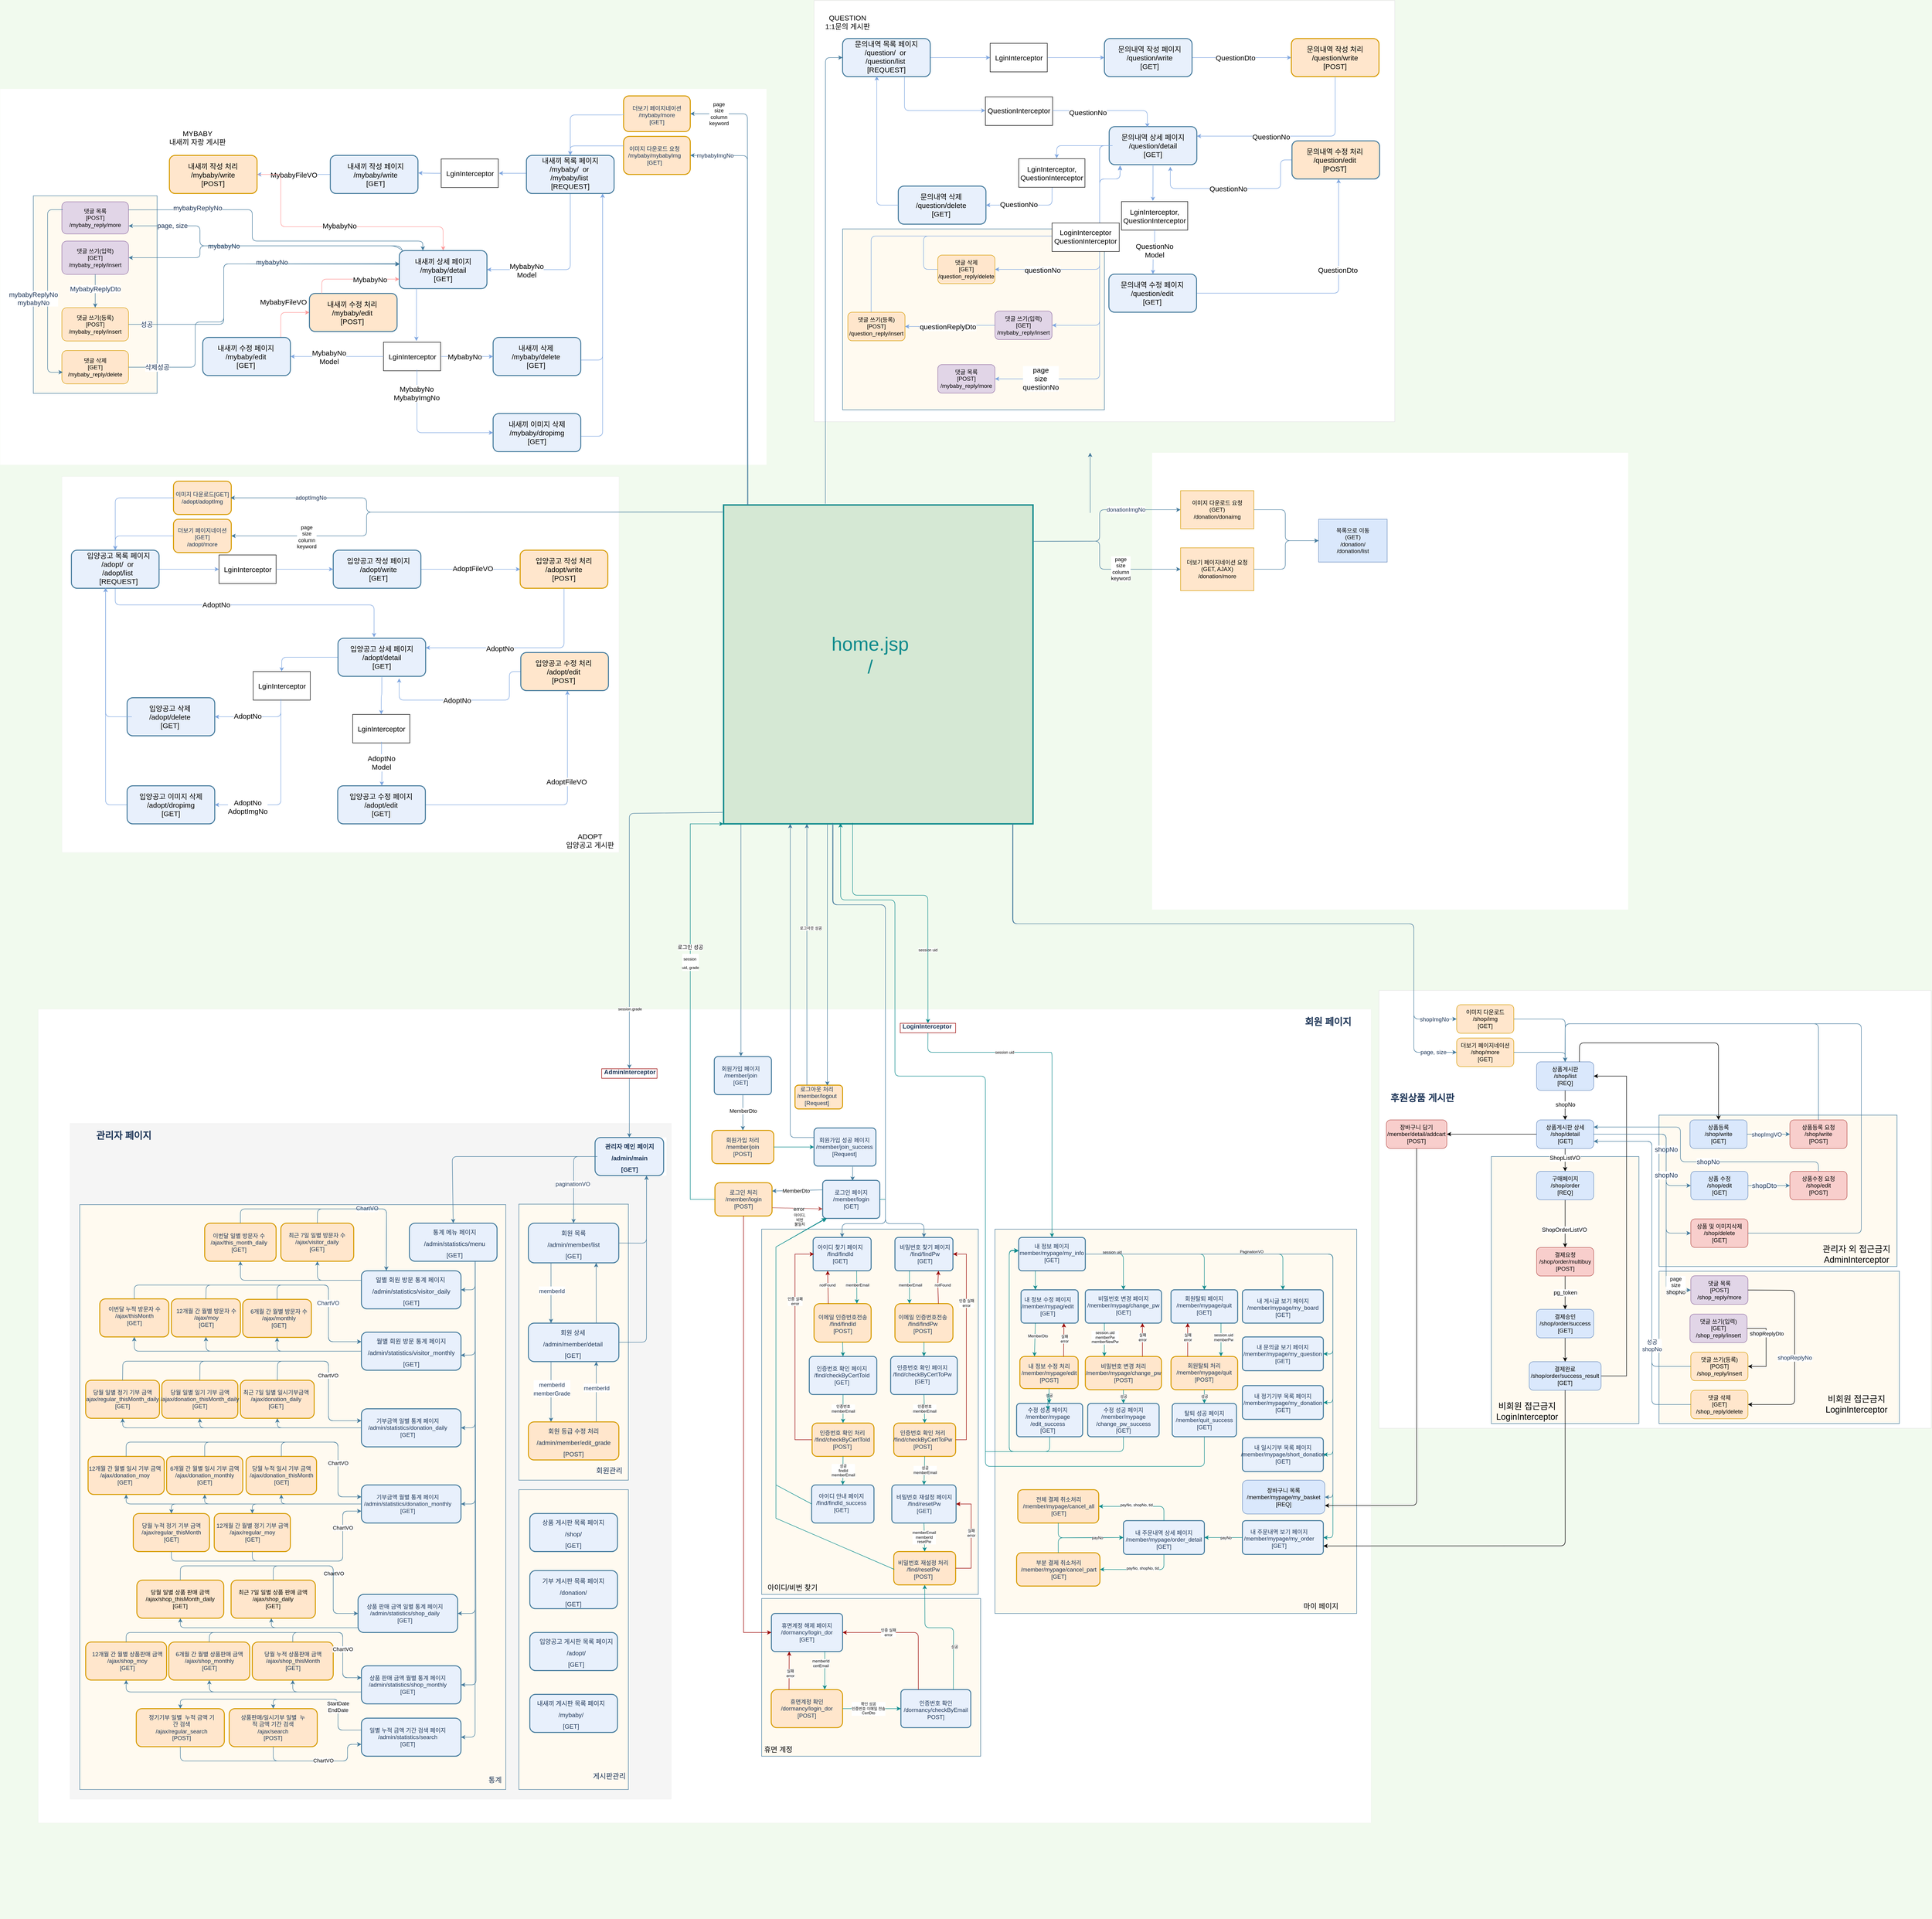<mxfile version="16.2.7" type="github">
  <diagram id="ckaHysib9P23ZmjdkfU4" name="Page-1">
    <mxGraphModel dx="3076" dy="3063" grid="1" gridSize="10" guides="1" tooltips="1" connect="1" arrows="1" fold="1" page="1" pageScale="1" pageWidth="827" pageHeight="1169" background="#F1FAEE" math="0" shadow="0">
      <root>
        <mxCell id="0" />
        <mxCell id="1" parent="0" />
        <mxCell id="blKYCjcWy3y85h6CKOym-726" value="" style="rounded=0;whiteSpace=wrap;html=1;strokeColor=#E6E6E6;" vertex="1" parent="1">
          <mxGeometry x="1806.82" y="820" width="1160" height="920" as="geometry" />
        </mxCell>
        <mxCell id="blKYCjcWy3y85h6CKOym-814" value="" style="rounded=0;whiteSpace=wrap;html=1;sketch=0;fontSize=15;fontColor=#1D3557;strokeColor=#457B9D;strokeWidth=1;fillColor=#FFFAF0;" vertex="1" parent="1">
          <mxGeometry x="2042.82" y="1169" width="310" height="561" as="geometry" />
        </mxCell>
        <mxCell id="blKYCjcWy3y85h6CKOym-813" value="" style="rounded=0;whiteSpace=wrap;html=1;sketch=0;fontSize=15;fontColor=#1D3557;strokeColor=#457B9D;strokeWidth=1;fillColor=#FFFAF0;" vertex="1" parent="1">
          <mxGeometry x="2395" y="1082" width="500" height="318" as="geometry" />
        </mxCell>
        <mxCell id="blKYCjcWy3y85h6CKOym-661" value="" style="rounded=0;whiteSpace=wrap;html=1;fontSize=15;strokeColor=#E6E6E6;" vertex="1" parent="1">
          <mxGeometry x="620" y="-1260" width="1220" height="885" as="geometry" />
        </mxCell>
        <mxCell id="blKYCjcWy3y85h6CKOym-721" value="" style="rounded=0;whiteSpace=wrap;html=1;sketch=0;fontSize=15;fontColor=#1D3557;strokeColor=#457B9D;strokeWidth=1;fillColor=#FFFAF0;" vertex="1" parent="1">
          <mxGeometry x="680" y="-780" width="550" height="380" as="geometry" />
        </mxCell>
        <mxCell id="blKYCjcWy3y85h6CKOym-558" value="" style="rounded=0;whiteSpace=wrap;html=1;fontSize=15;strokeColor=#808080;strokeWidth=0;" vertex="1" parent="1">
          <mxGeometry x="-960" y="-260" width="1170" height="790" as="geometry" />
        </mxCell>
        <mxCell id="blKYCjcWy3y85h6CKOym-1" value="" style="group" vertex="1" connectable="0" parent="1">
          <mxGeometry x="-1010" y="710" width="2800" height="2060" as="geometry" />
        </mxCell>
        <mxCell id="blKYCjcWy3y85h6CKOym-2" value="" style="rounded=0;whiteSpace=wrap;html=1;fontSize=8;strokeColor=#808080;strokeWidth=0;" vertex="1" parent="blKYCjcWy3y85h6CKOym-1">
          <mxGeometry y="149" width="2800" height="1710" as="geometry" />
        </mxCell>
        <mxCell id="blKYCjcWy3y85h6CKOym-3" value="" style="rounded=0;whiteSpace=wrap;html=1;sketch=0;fontSize=12;fontColor=#1D3557;strokeColor=#808080;strokeWidth=0;fillColor=#F5F5F5;" vertex="1" parent="blKYCjcWy3y85h6CKOym-1">
          <mxGeometry x="67" y="389" width="1263" height="1420" as="geometry" />
        </mxCell>
        <mxCell id="blKYCjcWy3y85h6CKOym-4" value="" style="rounded=0;whiteSpace=wrap;html=1;sketch=0;fontSize=15;fontColor=#1D3557;strokeColor=#457B9D;strokeWidth=1;fillColor=#FFFAF0;" vertex="1" parent="blKYCjcWy3y85h6CKOym-1">
          <mxGeometry x="87.5" y="560.03" width="895" height="1228.97" as="geometry" />
        </mxCell>
        <mxCell id="blKYCjcWy3y85h6CKOym-5" value="" style="rounded=0;whiteSpace=wrap;html=1;sketch=0;fontSize=15;fontColor=#1D3557;strokeColor=#457B9D;strokeWidth=1;fillColor=#FFFAF0;" vertex="1" parent="blKYCjcWy3y85h6CKOym-1">
          <mxGeometry x="2010" y="611.61" width="760" height="807.39" as="geometry" />
        </mxCell>
        <mxCell id="blKYCjcWy3y85h6CKOym-6" value="" style="rounded=0;whiteSpace=wrap;html=1;sketch=0;fontSize=15;fontColor=#1D3557;strokeColor=#457B9D;strokeWidth=1;fillColor=#FFFAF0;" vertex="1" parent="blKYCjcWy3y85h6CKOym-1">
          <mxGeometry x="1520" y="1387.59" width="460" height="331.41" as="geometry" />
        </mxCell>
        <mxCell id="blKYCjcWy3y85h6CKOym-7" value="" style="rounded=0;whiteSpace=wrap;html=1;sketch=0;fontSize=15;fontColor=#1D3557;strokeColor=#457B9D;strokeWidth=1;fillColor=#FFFAF0;" vertex="1" parent="blKYCjcWy3y85h6CKOym-1">
          <mxGeometry x="1520" y="611.5" width="455" height="767.5" as="geometry" />
        </mxCell>
        <mxCell id="blKYCjcWy3y85h6CKOym-8" value="" style="group" vertex="1" connectable="0" parent="blKYCjcWy3y85h6CKOym-1">
          <mxGeometry x="720" width="970" height="1730" as="geometry" />
        </mxCell>
        <mxCell id="blKYCjcWy3y85h6CKOym-9" value="&lt;span style=&quot;color: rgba(0 , 0 , 0 , 0) ; font-family: monospace ; font-size: 0px&quot;&gt;%3CmxGraphModel%3E%3Croot%3E%3CmxCell%20id%3D%220%22%2F%3E%3CmxCell%20id%3D%221%22%20parent%3D%220%22%2F%3E%3CmxCell%20id%3D%222%22%20value%3D%22%26lt%3Bspan%20style%3D%26quot%3Bcolor%3A%20rgba(0%20%2C%200%20%2C%200%20%2C%200)%20%3B%20font-family%3A%20monospace%20%3B%20font-size%3A%200px%26quot%3B%26gt%3B%253CmxGraphModel%253E%253Croot%253E%253CmxCell%2520id%253D%25220%2522%252F%253E%253CmxCell%2520id%253D%25221%2522%2520parent%253D%25220%2522%252F%253E%253CmxCell%2520id%253D%25222%2522%2520value%253D%2522%2522%2520style%253D%2522rounded%253D1%253BwhiteSpace%253Dwrap%253Bhtml%253D1%253Bsketch%253D0%253BfontSize%253D20%253BfontColor%253D%25231D3557%253BstrokeColor%253D%2523457B9D%253BstrokeWidth%253D2%253BfillColor%253D%2523E8F0FC%253B%2522%2520vertex%253D%25221%2522%2520parent%253D%25221%2522%253E%253CmxGeometry%2520x%253D%2522370%2522%2520y%253D%2522860%2522%2520width%253D%2522144.13%2522%2520height%253D%252280%2522%2520as%253D%2522geometry%2522%252F%253E%253C%252FmxCell%253E%253CmxCell%2520id%253D%25223%2522%2520value%253D%2522%2526lt%253Bspan%2520style%253D%2526quot%253Bfont-size%253A%252013px%2526quot%253B%2526gt%253B%25EA%25B4%2580%25EB%25A6%25AC%25EC%259E%2590%2520%25EB%25A9%2594%25EC%259D%25B8%2520%25ED%258E%2598%25EC%259D%25B4%25EC%25A7%2580%2526lt%253Bbr%2526gt%253B%252Fadmin%252Fmain%2526lt%253Bbr%2526gt%253B%255BGET%255D%2526lt%253Bbr%2526gt%253B%2526lt%253B%252Fspan%2526gt%253B%2522%2520style%253D%2522text%253Bhtml%253D1%253BstrokeColor%253Dnone%253BfillColor%253Dnone%253Balign%253Dcenter%253BverticalAlign%253Dmiddle%253BwhiteSpace%253Dwrap%253Brounded%253D0%253Bsketch%253D0%253BfontSize%253D20%253BfontColor%253D%25231D3557%253BfontStyle%253D1%2522%2520vertex%253D%25221%2522%2520parent%253D%25221%2522%253E%253CmxGeometry%2520x%253D%2522374.79%2522%2520y%253D%2522880%2522%2520width%253D%2522134.56%2522%2520height%253D%252240%2522%2520as%253D%2522geometry%2522%252F%253E%253C%252FmxCell%253E%253C%252Froot%253E%253C%252FmxGraphModel%253E%26lt%3B%2Fspan%26gt%3B%22%20style%3D%22rounded%3D1%3BwhiteSpace%3Dwrap%3Bhtml%3D1%3Bsketch%3D0%3BfontSize%3D20%3BfontColor%3D%231D3557%3BstrokeColor%3D%23457B9D%3BstrokeWidth%3D2%3BfillColor%3D%23E8F0FC%3B%22%20vertex%3D%221%22%20parent%3D%221%22%3E%3CmxGeometry%20x%3D%22-347.06%22%20y%3D%221020%22%20width%3D%22184.13%22%20height%3D%2280%22%20as%3D%22geometry%22%2F%3E%3C%2FmxCell%3E%3C%2Froot%3E%3C%2FmxGraphModel%3E&lt;/span&gt;" style="rounded=1;whiteSpace=wrap;html=1;sketch=0;fontSize=20;fontColor=#1D3557;strokeColor=#457B9D;strokeWidth=2;fillColor=#E8F0FC;arcSize=10;" vertex="1" parent="blKYCjcWy3y85h6CKOym-8">
          <mxGeometry x="700.46" y="249" width="120" height="80" as="geometry" />
        </mxCell>
        <mxCell id="blKYCjcWy3y85h6CKOym-10" value="" style="group" vertex="1" connectable="0" parent="blKYCjcWy3y85h6CKOym-8">
          <mxGeometry x="-235" y="280" width="505" height="1450" as="geometry" />
        </mxCell>
        <mxCell id="blKYCjcWy3y85h6CKOym-11" value="&lt;span style=&quot;color: rgba(0 , 0 , 0 , 0) ; font-family: monospace ; font-size: 0px&quot;&gt;%3CmxGraphModel%3E%3Croot%3E%3CmxCell%20id%3D%220%22%2F%3E%3CmxCell%20id%3D%221%22%20parent%3D%220%22%2F%3E%3CmxCell%20id%3D%222%22%20value%3D%22%22%20style%3D%22rounded%3D1%3BwhiteSpace%3Dwrap%3Bhtml%3D1%3Bsketch%3D0%3BfontSize%3D20%3BfontColor%3D%231D3557%3BstrokeColor%3D%23457B9D%3BstrokeWidth%3D2%3BfillColor%3D%23E8F0FC%3B%22%20vertex%3D%221%22%20parent%3D%221%22%3E%3CmxGeometry%20x%3D%22370%22%20y%3D%22860%22%20width%3D%22144.13%22%20height%3D%2280%22%20as%3D%22geometry%22%2F%3E%3C%2FmxCell%3E%3CmxCell%20id%3D%223%22%20value%3D%22%26lt%3Bspan%20style%3D%26quot%3Bfont-size%3A%2013px%26quot%3B%26gt%3B%EA%B4%80%EB%A6%AC%EC%9E%90%20%EB%A9%94%EC%9D%B8%20%ED%8E%98%EC%9D%B4%EC%A7%80%26lt%3Bbr%26gt%3B%2Fadmin%2Fmain%26lt%3Bbr%26gt%3B%5BGET%5D%26lt%3Bbr%26gt%3B%26lt%3B%2Fspan%26gt%3B%22%20style%3D%22text%3Bhtml%3D1%3BstrokeColor%3Dnone%3BfillColor%3Dnone%3Balign%3Dcenter%3BverticalAlign%3Dmiddle%3BwhiteSpace%3Dwrap%3Brounded%3D0%3Bsketch%3D0%3BfontSize%3D20%3BfontColor%3D%231D3557%3BfontStyle%3D1%22%20vertex%3D%221%22%20parent%3D%221%22%3E%3CmxGeometry%20x%3D%22374.79%22%20y%3D%22880%22%20width%3D%22134.56%22%20height%3D%2240%22%20as%3D%22geometry%22%2F%3E%3C%2FmxCell%3E%3C%2Froot%3E%3C%2FmxGraphModel%3E&lt;/span&gt;" style="rounded=1;whiteSpace=wrap;html=1;sketch=0;fontSize=20;fontColor=#1D3557;strokeColor=#457B9D;strokeWidth=2;fillColor=#E8F0FC;" vertex="1" parent="blKYCjcWy3y85h6CKOym-10">
          <mxGeometry x="295" y="319" width="184.13" height="80" as="geometry" />
        </mxCell>
        <mxCell id="blKYCjcWy3y85h6CKOym-12" value="&lt;span style=&quot;color: rgba(0 , 0 , 0 , 0) ; font-family: monospace ; font-size: 0px&quot;&gt;%3CmxGraphModel%3E%3Croot%3E%3CmxCell%20id%3D%220%22%2F%3E%3CmxCell%20id%3D%221%22%20parent%3D%220%22%2F%3E%3CmxCell%20id%3D%222%22%20value%3D%22%26lt%3Bspan%20style%3D%26quot%3Bcolor%3A%20rgba(0%20%2C%200%20%2C%200%20%2C%200)%20%3B%20font-family%3A%20monospace%20%3B%20font-size%3A%200px%26quot%3B%26gt%3B%253CmxGraphModel%253E%253Croot%253E%253CmxCell%2520id%253D%25220%2522%252F%253E%253CmxCell%2520id%253D%25221%2522%2520parent%253D%25220%2522%252F%253E%253CmxCell%2520id%253D%25222%2522%2520value%253D%2522%2522%2520style%253D%2522rounded%253D1%253BwhiteSpace%253Dwrap%253Bhtml%253D1%253Bsketch%253D0%253BfontSize%253D20%253BfontColor%253D%25231D3557%253BstrokeColor%253D%2523457B9D%253BstrokeWidth%253D2%253BfillColor%253D%2523E8F0FC%253B%2522%2520vertex%253D%25221%2522%2520parent%253D%25221%2522%253E%253CmxGeometry%2520x%253D%2522370%2522%2520y%253D%2522860%2522%2520width%253D%2522144.13%2522%2520height%253D%252280%2522%2520as%253D%2522geometry%2522%252F%253E%253C%252FmxCell%253E%253CmxCell%2520id%253D%25223%2522%2520value%253D%2522%2526lt%253Bspan%2520style%253D%2526quot%253Bfont-size%253A%252013px%2526quot%253B%2526gt%253B%25EA%25B4%2580%25EB%25A6%25AC%25EC%259E%2590%2520%25EB%25A9%2594%25EC%259D%25B8%2520%25ED%258E%2598%25EC%259D%25B4%25EC%25A7%2580%2526lt%253Bbr%2526gt%253B%252Fadmin%252Fmain%2526lt%253Bbr%2526gt%253B%255BGET%255D%2526lt%253Bbr%2526gt%253B%2526lt%253B%252Fspan%2526gt%253B%2522%2520style%253D%2522text%253Bhtml%253D1%253BstrokeColor%253Dnone%253BfillColor%253Dnone%253Balign%253Dcenter%253BverticalAlign%253Dmiddle%253BwhiteSpace%253Dwrap%253Brounded%253D0%253Bsketch%253D0%253BfontSize%253D20%253BfontColor%253D%25231D3557%253BfontStyle%253D1%2522%2520vertex%253D%25221%2522%2520parent%253D%25221%2522%253E%253CmxGeometry%2520x%253D%2522374.79%2522%2520y%253D%2522880%2522%2520width%253D%2522134.56%2522%2520height%253D%252240%2522%2520as%253D%2522geometry%2522%252F%253E%253C%252FmxCell%253E%253C%252Froot%253E%253C%252FmxGraphModel%253E%26lt%3B%2Fspan%26gt%3B%22%20style%3D%22rounded%3D1%3BwhiteSpace%3Dwrap%3Bhtml%3D1%3Bsketch%3D0%3BfontSize%3D20%3BfontColor%3D%231D3557%3BstrokeColor%3D%23457B9D%3BstrokeWidth%3D2%3BfillColor%3D%23E8F0FC%3B%22%20vertex%3D%221%22%20parent%3D%221%22%3E%3CmxGeometry%20x%3D%22-347.06%22%20y%3D%221020%22%20width%3D%22184.13%22%20height%3D%2280%22%20as%3D%22geometry%22%2F%3E%3C%2FmxCell%3E%3C%2Froot%3E%3C%2FmxGraphModel%3E&lt;/span&gt;" style="rounded=1;whiteSpace=wrap;html=1;sketch=0;fontSize=20;fontColor=#1D3557;strokeColor=#457B9D;strokeWidth=2;fillColor=#E8F0FC;" vertex="1" parent="blKYCjcWy3y85h6CKOym-10">
          <mxGeometry x="194.24" y="419" width="209.13" height="80" as="geometry" />
        </mxCell>
        <mxCell id="blKYCjcWy3y85h6CKOym-13" value="&lt;span style=&quot;font-size: 13px&quot;&gt;&lt;span style=&quot;font-weight: normal&quot;&gt;일별 회원 방문 통계 페이지&amp;nbsp;&lt;br&gt;/admin/statistics/visitor_daily&lt;br&gt;[GET]&lt;/span&gt;&lt;br&gt;&lt;/span&gt;" style="text;html=1;strokeColor=none;fillColor=none;align=center;verticalAlign=middle;whiteSpace=wrap;rounded=0;sketch=0;fontSize=20;fontColor=#1D3557;fontStyle=1" vertex="1" parent="blKYCjcWy3y85h6CKOym-10">
          <mxGeometry x="215" y="439" width="167.61" height="40" as="geometry" />
        </mxCell>
        <mxCell id="blKYCjcWy3y85h6CKOym-14" value="통계" style="text;html=1;strokeColor=none;fillColor=none;align=center;verticalAlign=middle;whiteSpace=wrap;rounded=0;sketch=0;fontSize=15;fontColor=#1D3557;" vertex="1" parent="blKYCjcWy3y85h6CKOym-10">
          <mxGeometry x="445" y="1466.561" width="60" height="42.439" as="geometry" />
        </mxCell>
        <mxCell id="blKYCjcWy3y85h6CKOym-15" value="&lt;span style=&quot;color: rgba(0 , 0 , 0 , 0) ; font-family: monospace ; font-size: 0px&quot;&gt;%3CmxGraphModel%3E%3Croot%3E%3CmxCell%20id%3D%220%22%2F%3E%3CmxCell%20id%3D%221%22%20parent%3D%220%22%2F%3E%3CmxCell%20id%3D%222%22%20value%3D%22%26lt%3Bspan%20style%3D%26quot%3Bcolor%3A%20rgba(0%20%2C%200%20%2C%200%20%2C%200)%20%3B%20font-family%3A%20monospace%20%3B%20font-size%3A%200px%26quot%3B%26gt%3B%253CmxGraphModel%253E%253Croot%253E%253CmxCell%2520id%253D%25220%2522%252F%253E%253CmxCell%2520id%253D%25221%2522%2520parent%253D%25220%2522%252F%253E%253CmxCell%2520id%253D%25222%2522%2520value%253D%2522%2522%2520style%253D%2522rounded%253D1%253BwhiteSpace%253Dwrap%253Bhtml%253D1%253Bsketch%253D0%253BfontSize%253D20%253BfontColor%253D%25231D3557%253BstrokeColor%253D%2523457B9D%253BstrokeWidth%253D2%253BfillColor%253D%2523E8F0FC%253B%2522%2520vertex%253D%25221%2522%2520parent%253D%25221%2522%253E%253CmxGeometry%2520x%253D%2522370%2522%2520y%253D%2522860%2522%2520width%253D%2522144.13%2522%2520height%253D%252280%2522%2520as%253D%2522geometry%2522%252F%253E%253C%252FmxCell%253E%253CmxCell%2520id%253D%25223%2522%2520value%253D%2522%2526lt%253Bspan%2520style%253D%2526quot%253Bfont-size%253A%252013px%2526quot%253B%2526gt%253B%25EA%25B4%2580%25EB%25A6%25AC%25EC%259E%2590%2520%25EB%25A9%2594%25EC%259D%25B8%2520%25ED%258E%2598%25EC%259D%25B4%25EC%25A7%2580%2526lt%253Bbr%2526gt%253B%252Fadmin%252Fmain%2526lt%253Bbr%2526gt%253B%255BGET%255D%2526lt%253Bbr%2526gt%253B%2526lt%253B%252Fspan%2526gt%253B%2522%2520style%253D%2522text%253Bhtml%253D1%253BstrokeColor%253Dnone%253BfillColor%253Dnone%253Balign%253Dcenter%253BverticalAlign%253Dmiddle%253BwhiteSpace%253Dwrap%253Brounded%253D0%253Bsketch%253D0%253BfontSize%253D20%253BfontColor%253D%25231D3557%253BfontStyle%253D1%2522%2520vertex%253D%25221%2522%2520parent%253D%25221%2522%253E%253CmxGeometry%2520x%253D%2522374.79%2522%2520y%253D%2522880%2522%2520width%253D%2522134.56%2522%2520height%253D%252240%2522%2520as%253D%2522geometry%2522%252F%253E%253C%252FmxCell%253E%253C%252Froot%253E%253C%252FmxGraphModel%253E%26lt%3B%2Fspan%26gt%3B%22%20style%3D%22rounded%3D1%3BwhiteSpace%3Dwrap%3Bhtml%3D1%3Bsketch%3D0%3BfontSize%3D20%3BfontColor%3D%231D3557%3BstrokeColor%3D%23457B9D%3BstrokeWidth%3D2%3BfillColor%3D%23E8F0FC%3B%22%20vertex%3D%221%22%20parent%3D%221%22%3E%3CmxGeometry%20x%3D%22-347.06%22%20y%3D%221020%22%20width%3D%22184.13%22%20height%3D%2280%22%20as%3D%22geometry%22%2F%3E%3C%2FmxCell%3E%3C%2Froot%3E%3C%2FmxGraphModel%3E&lt;/span&gt;" style="rounded=1;whiteSpace=wrap;html=1;sketch=0;fontSize=20;strokeColor=#d79b00;strokeWidth=2;fillColor=#ffe6cc;" vertex="1" parent="blKYCjcWy3y85h6CKOym-10">
          <mxGeometry x="-355.43" y="478" width="145" height="80" as="geometry" />
        </mxCell>
        <mxCell id="blKYCjcWy3y85h6CKOym-16" value="&lt;span style=&quot;color: rgba(0 , 0 , 0 , 0) ; font-family: monospace ; font-size: 0px&quot;&gt;%3CmxGraphModel%3E%3Croot%3E%3CmxCell%20id%3D%220%22%2F%3E%3CmxCell%20id%3D%221%22%20parent%3D%220%22%2F%3E%3CmxCell%20id%3D%222%22%20value%3D%22%26lt%3Bspan%20style%3D%26quot%3Bcolor%3A%20rgba(0%20%2C%200%20%2C%200%20%2C%200)%20%3B%20font-family%3A%20monospace%20%3B%20font-size%3A%200px%26quot%3B%26gt%3B%253CmxGraphModel%253E%253Croot%253E%253CmxCell%2520id%253D%25220%2522%252F%253E%253CmxCell%2520id%253D%25221%2522%2520parent%253D%25220%2522%252F%253E%253CmxCell%2520id%253D%25222%2522%2520value%253D%2522%2522%2520style%253D%2522rounded%253D1%253BwhiteSpace%253Dwrap%253Bhtml%253D1%253Bsketch%253D0%253BfontSize%253D20%253BfontColor%253D%25231D3557%253BstrokeColor%253D%2523457B9D%253BstrokeWidth%253D2%253BfillColor%253D%2523E8F0FC%253B%2522%2520vertex%253D%25221%2522%2520parent%253D%25221%2522%253E%253CmxGeometry%2520x%253D%2522370%2522%2520y%253D%2522860%2522%2520width%253D%2522144.13%2522%2520height%253D%252280%2522%2520as%253D%2522geometry%2522%252F%253E%253C%252FmxCell%253E%253CmxCell%2520id%253D%25223%2522%2520value%253D%2522%2526lt%253Bspan%2520style%253D%2526quot%253Bfont-size%253A%252013px%2526quot%253B%2526gt%253B%25EA%25B4%2580%25EB%25A6%25AC%25EC%259E%2590%2520%25EB%25A9%2594%25EC%259D%25B8%2520%25ED%258E%2598%25EC%259D%25B4%25EC%25A7%2580%2526lt%253Bbr%2526gt%253B%252Fadmin%252Fmain%2526lt%253Bbr%2526gt%253B%255BGET%255D%2526lt%253Bbr%2526gt%253B%2526lt%253B%252Fspan%2526gt%253B%2522%2520style%253D%2522text%253Bhtml%253D1%253BstrokeColor%253Dnone%253BfillColor%253Dnone%253Balign%253Dcenter%253BverticalAlign%253Dmiddle%253BwhiteSpace%253Dwrap%253Brounded%253D0%253Bsketch%253D0%253BfontSize%253D20%253BfontColor%253D%25231D3557%253BfontStyle%253D1%2522%2520vertex%253D%25221%2522%2520parent%253D%25221%2522%253E%253CmxGeometry%2520x%253D%2522374.79%2522%2520y%253D%2522880%2522%2520width%253D%2522134.56%2522%2520height%253D%252240%2522%2520as%253D%2522geometry%2522%252F%253E%253C%252FmxCell%253E%253C%252Froot%253E%253C%252FmxGraphModel%253E%26lt%3B%2Fspan%26gt%3B%22%20style%3D%22rounded%3D1%3BwhiteSpace%3Dwrap%3Bhtml%3D1%3Bsketch%3D0%3BfontSize%3D20%3BfontColor%3D%231D3557%3BstrokeColor%3D%23457B9D%3BstrokeWidth%3D2%3BfillColor%3D%23E8F0FC%3B%22%20vertex%3D%221%22%20parent%3D%221%22%3E%3CmxGeometry%20x%3D%22-347.06%22%20y%3D%221020%22%20width%3D%22184.13%22%20height%3D%2280%22%20as%3D%22geometry%22%2F%3E%3C%2FmxCell%3E%3C%2Froot%3E%3C%2FmxGraphModel%3E&lt;/span&gt;" style="rounded=1;whiteSpace=wrap;html=1;sketch=0;fontSize=20;strokeColor=#d79b00;strokeWidth=2;fillColor=#ffe6cc;" vertex="1" parent="blKYCjcWy3y85h6CKOym-10">
          <mxGeometry x="-55" y="479" width="144.13" height="80" as="geometry" />
        </mxCell>
        <mxCell id="blKYCjcWy3y85h6CKOym-17" value="6개월 간 월별 방문자 수&lt;br&gt;/ajax/monthly&lt;br&gt;[GET]" style="text;html=1;strokeColor=none;fillColor=none;align=center;verticalAlign=middle;whiteSpace=wrap;rounded=0;sketch=0;fontSize=12;fontColor=#1D3557;" vertex="1" parent="blKYCjcWy3y85h6CKOym-10">
          <mxGeometry x="-48.15" y="499" width="138.15" height="40" as="geometry" />
        </mxCell>
        <mxCell id="blKYCjcWy3y85h6CKOym-18" value="이번달 누적 방문자 수&lt;br&gt;/ajax/thisMonth&lt;br&gt;[GET]" style="text;html=1;strokeColor=none;fillColor=none;align=center;verticalAlign=middle;whiteSpace=wrap;rounded=0;sketch=0;fontSize=12;fontColor=#1D3557;" vertex="1" parent="blKYCjcWy3y85h6CKOym-10">
          <mxGeometry x="-345" y="489" width="125" height="50" as="geometry" />
        </mxCell>
        <mxCell id="blKYCjcWy3y85h6CKOym-19" value="&lt;span style=&quot;color: rgba(0 , 0 , 0 , 0) ; font-family: monospace ; font-size: 0px&quot;&gt;%3CmxGraphModel%3E%3Croot%3E%3CmxCell%20id%3D%220%22%2F%3E%3CmxCell%20id%3D%221%22%20parent%3D%220%22%2F%3E%3CmxCell%20id%3D%222%22%20value%3D%22%26lt%3Bspan%20style%3D%26quot%3Bcolor%3A%20rgba(0%20%2C%200%20%2C%200%20%2C%200)%20%3B%20font-family%3A%20monospace%20%3B%20font-size%3A%200px%26quot%3B%26gt%3B%253CmxGraphModel%253E%253Croot%253E%253CmxCell%2520id%253D%25220%2522%252F%253E%253CmxCell%2520id%253D%25221%2522%2520parent%253D%25220%2522%252F%253E%253CmxCell%2520id%253D%25222%2522%2520value%253D%2522%2522%2520style%253D%2522rounded%253D1%253BwhiteSpace%253Dwrap%253Bhtml%253D1%253Bsketch%253D0%253BfontSize%253D20%253BfontColor%253D%25231D3557%253BstrokeColor%253D%2523457B9D%253BstrokeWidth%253D2%253BfillColor%253D%2523E8F0FC%253B%2522%2520vertex%253D%25221%2522%2520parent%253D%25221%2522%253E%253CmxGeometry%2520x%253D%2522370%2522%2520y%253D%2522860%2522%2520width%253D%2522144.13%2522%2520height%253D%252280%2522%2520as%253D%2522geometry%2522%252F%253E%253C%252FmxCell%253E%253CmxCell%2520id%253D%25223%2522%2520value%253D%2522%2526lt%253Bspan%2520style%253D%2526quot%253Bfont-size%253A%252013px%2526quot%253B%2526gt%253B%25EA%25B4%2580%25EB%25A6%25AC%25EC%259E%2590%2520%25EB%25A9%2594%25EC%259D%25B8%2520%25ED%258E%2598%25EC%259D%25B4%25EC%25A7%2580%2526lt%253Bbr%2526gt%253B%252Fadmin%252Fmain%2526lt%253Bbr%2526gt%253B%255BGET%255D%2526lt%253Bbr%2526gt%253B%2526lt%253B%252Fspan%2526gt%253B%2522%2520style%253D%2522text%253Bhtml%253D1%253BstrokeColor%253Dnone%253BfillColor%253Dnone%253Balign%253Dcenter%253BverticalAlign%253Dmiddle%253BwhiteSpace%253Dwrap%253Brounded%253D0%253Bsketch%253D0%253BfontSize%253D20%253BfontColor%253D%25231D3557%253BfontStyle%253D1%2522%2520vertex%253D%25221%2522%2520parent%253D%25221%2522%253E%253CmxGeometry%2520x%253D%2522374.79%2522%2520y%253D%2522880%2522%2520width%253D%2522134.56%2522%2520height%253D%252240%2522%2520as%253D%2522geometry%2522%252F%253E%253C%252FmxCell%253E%253C%252Froot%253E%253C%252FmxGraphModel%253E%26lt%3B%2Fspan%26gt%3B%22%20style%3D%22rounded%3D1%3BwhiteSpace%3Dwrap%3Bhtml%3D1%3Bsketch%3D0%3BfontSize%3D20%3BfontColor%3D%231D3557%3BstrokeColor%3D%23457B9D%3BstrokeWidth%3D2%3BfillColor%3D%23E8F0FC%3B%22%20vertex%3D%221%22%20parent%3D%221%22%3E%3CmxGeometry%20x%3D%22-347.06%22%20y%3D%221020%22%20width%3D%22184.13%22%20height%3D%2280%22%20as%3D%22geometry%22%2F%3E%3C%2FmxCell%3E%3C%2Froot%3E%3C%2FmxGraphModel%3E&lt;/span&gt;" style="rounded=1;whiteSpace=wrap;html=1;sketch=0;fontSize=20;fontColor=#1D3557;strokeColor=#457B9D;strokeWidth=2;fillColor=#E8F0FC;" vertex="1" parent="blKYCjcWy3y85h6CKOym-10">
          <mxGeometry x="194.24" y="709" width="209.13" height="80" as="geometry" />
        </mxCell>
        <mxCell id="blKYCjcWy3y85h6CKOym-20" value="" style="endArrow=classic;html=1;rounded=1;sketch=0;fontSize=12;fontColor=#1D3557;strokeColor=#457B9D;strokeWidth=1;fillColor=#A8DADC;curved=0;exitX=0.75;exitY=1;exitDx=0;exitDy=0;entryX=1;entryY=0.5;entryDx=0;entryDy=0;" edge="1" parent="blKYCjcWy3y85h6CKOym-10" source="blKYCjcWy3y85h6CKOym-11" target="blKYCjcWy3y85h6CKOym-19">
          <mxGeometry width="50" height="50" relative="1" as="geometry">
            <mxPoint x="265" y="609" as="sourcePoint" />
            <mxPoint x="315" y="559" as="targetPoint" />
            <Array as="points">
              <mxPoint x="433" y="749" />
            </Array>
          </mxGeometry>
        </mxCell>
        <mxCell id="blKYCjcWy3y85h6CKOym-21" value="" style="endArrow=classic;html=1;rounded=1;sketch=0;fontSize=12;fontColor=#1D3557;strokeColor=#457B9D;strokeWidth=1;fillColor=#A8DADC;curved=0;exitX=0.75;exitY=1;exitDx=0;exitDy=0;entryX=1;entryY=0.5;entryDx=0;entryDy=0;" edge="1" parent="blKYCjcWy3y85h6CKOym-10" source="blKYCjcWy3y85h6CKOym-11" target="blKYCjcWy3y85h6CKOym-12">
          <mxGeometry width="50" height="50" relative="1" as="geometry">
            <mxPoint x="265" y="609" as="sourcePoint" />
            <mxPoint x="315" y="559" as="targetPoint" />
            <Array as="points">
              <mxPoint x="433" y="459" />
            </Array>
          </mxGeometry>
        </mxCell>
        <mxCell id="blKYCjcWy3y85h6CKOym-22" value="&lt;span style=&quot;color: rgba(0 , 0 , 0 , 0) ; font-family: monospace ; font-size: 0px&quot;&gt;%3CmxGraphModel%3E%3Croot%3E%3CmxCell%20id%3D%220%22%2F%3E%3CmxCell%20id%3D%221%22%20parent%3D%220%22%2F%3E%3CmxCell%20id%3D%222%22%20value%3D%22%26lt%3Bspan%20style%3D%26quot%3Bcolor%3A%20rgba(0%20%2C%200%20%2C%200%20%2C%200)%20%3B%20font-family%3A%20monospace%20%3B%20font-size%3A%200px%26quot%3B%26gt%3B%253CmxGraphModel%253E%253Croot%253E%253CmxCell%2520id%253D%25220%2522%252F%253E%253CmxCell%2520id%253D%25221%2522%2520parent%253D%25220%2522%252F%253E%253CmxCell%2520id%253D%25222%2522%2520value%253D%2522%2522%2520style%253D%2522rounded%253D1%253BwhiteSpace%253Dwrap%253Bhtml%253D1%253Bsketch%253D0%253BfontSize%253D20%253BfontColor%253D%25231D3557%253BstrokeColor%253D%2523457B9D%253BstrokeWidth%253D2%253BfillColor%253D%2523E8F0FC%253B%2522%2520vertex%253D%25221%2522%2520parent%253D%25221%2522%253E%253CmxGeometry%2520x%253D%2522370%2522%2520y%253D%2522860%2522%2520width%253D%2522144.13%2522%2520height%253D%252280%2522%2520as%253D%2522geometry%2522%252F%253E%253C%252FmxCell%253E%253CmxCell%2520id%253D%25223%2522%2520value%253D%2522%2526lt%253Bspan%2520style%253D%2526quot%253Bfont-size%253A%252013px%2526quot%253B%2526gt%253B%25EA%25B4%2580%25EB%25A6%25AC%25EC%259E%2590%2520%25EB%25A9%2594%25EC%259D%25B8%2520%25ED%258E%2598%25EC%259D%25B4%25EC%25A7%2580%2526lt%253Bbr%2526gt%253B%252Fadmin%252Fmain%2526lt%253Bbr%2526gt%253B%255BGET%255D%2526lt%253Bbr%2526gt%253B%2526lt%253B%252Fspan%2526gt%253B%2522%2520style%253D%2522text%253Bhtml%253D1%253BstrokeColor%253Dnone%253BfillColor%253Dnone%253Balign%253Dcenter%253BverticalAlign%253Dmiddle%253BwhiteSpace%253Dwrap%253Brounded%253D0%253Bsketch%253D0%253BfontSize%253D20%253BfontColor%253D%25231D3557%253BfontStyle%253D1%2522%2520vertex%253D%25221%2522%2520parent%253D%25221%2522%253E%253CmxGeometry%2520x%253D%2522374.79%2522%2520y%253D%2522880%2522%2520width%253D%2522134.56%2522%2520height%253D%252240%2522%2520as%253D%2522geometry%2522%252F%253E%253C%252FmxCell%253E%253C%252Froot%253E%253C%252FmxGraphModel%253E%26lt%3B%2Fspan%26gt%3B%22%20style%3D%22rounded%3D1%3BwhiteSpace%3Dwrap%3Bhtml%3D1%3Bsketch%3D0%3BfontSize%3D20%3BfontColor%3D%231D3557%3BstrokeColor%3D%23457B9D%3BstrokeWidth%3D2%3BfillColor%3D%23E8F0FC%3B%22%20vertex%3D%221%22%20parent%3D%221%22%3E%3CmxGeometry%20x%3D%22-347.06%22%20y%3D%221020%22%20width%3D%22184.13%22%20height%3D%2280%22%20as%3D%22geometry%22%2F%3E%3C%2FmxCell%3E%3C%2Froot%3E%3C%2FmxGraphModel%3E&lt;/span&gt;" style="rounded=1;whiteSpace=wrap;html=1;sketch=0;fontSize=20;strokeColor=#d79b00;strokeWidth=2;fillColor=#ffe6cc;" vertex="1" parent="blKYCjcWy3y85h6CKOym-10">
          <mxGeometry x="-385" y="649" width="155" height="80" as="geometry" />
        </mxCell>
        <mxCell id="blKYCjcWy3y85h6CKOym-23" value="&lt;span style=&quot;color: rgba(0 , 0 , 0 , 0) ; font-family: monospace ; font-size: 0px&quot;&gt;%3CmxGraphModel%3E%3Croot%3E%3CmxCell%20id%3D%220%22%2F%3E%3CmxCell%20id%3D%221%22%20parent%3D%220%22%2F%3E%3CmxCell%20id%3D%222%22%20value%3D%22%26lt%3Bspan%20style%3D%26quot%3Bcolor%3A%20rgba(0%20%2C%200%20%2C%200%20%2C%200)%20%3B%20font-family%3A%20monospace%20%3B%20font-size%3A%200px%26quot%3B%26gt%3B%253CmxGraphModel%253E%253Croot%253E%253CmxCell%2520id%253D%25220%2522%252F%253E%253CmxCell%2520id%253D%25221%2522%2520parent%253D%25220%2522%252F%253E%253CmxCell%2520id%253D%25222%2522%2520value%253D%2522%2522%2520style%253D%2522rounded%253D1%253BwhiteSpace%253Dwrap%253Bhtml%253D1%253Bsketch%253D0%253BfontSize%253D20%253BfontColor%253D%25231D3557%253BstrokeColor%253D%2523457B9D%253BstrokeWidth%253D2%253BfillColor%253D%2523E8F0FC%253B%2522%2520vertex%253D%25221%2522%2520parent%253D%25221%2522%253E%253CmxGeometry%2520x%253D%2522370%2522%2520y%253D%2522860%2522%2520width%253D%2522144.13%2522%2520height%253D%252280%2522%2520as%253D%2522geometry%2522%252F%253E%253C%252FmxCell%253E%253CmxCell%2520id%253D%25223%2522%2520value%253D%2522%2526lt%253Bspan%2520style%253D%2526quot%253Bfont-size%253A%252013px%2526quot%253B%2526gt%253B%25EA%25B4%2580%25EB%25A6%25AC%25EC%259E%2590%2520%25EB%25A9%2594%25EC%259D%25B8%2520%25ED%258E%2598%25EC%259D%25B4%25EC%25A7%2580%2526lt%253Bbr%2526gt%253B%252Fadmin%252Fmain%2526lt%253Bbr%2526gt%253B%255BGET%255D%2526lt%253Bbr%2526gt%253B%2526lt%253B%252Fspan%2526gt%253B%2522%2520style%253D%2522text%253Bhtml%253D1%253BstrokeColor%253Dnone%253BfillColor%253Dnone%253Balign%253Dcenter%253BverticalAlign%253Dmiddle%253BwhiteSpace%253Dwrap%253Brounded%253D0%253Bsketch%253D0%253BfontSize%253D20%253BfontColor%253D%25231D3557%253BfontStyle%253D1%2522%2520vertex%253D%25221%2522%2520parent%253D%25221%2522%253E%253CmxGeometry%2520x%253D%2522374.79%2522%2520y%253D%2522880%2522%2520width%253D%2522134.56%2522%2520height%253D%252240%2522%2520as%253D%2522geometry%2522%252F%253E%253C%252FmxCell%253E%253C%252Froot%253E%253C%252FmxGraphModel%253E%26lt%3B%2Fspan%26gt%3B%22%20style%3D%22rounded%3D1%3BwhiteSpace%3Dwrap%3Bhtml%3D1%3Bsketch%3D0%3BfontSize%3D20%3BfontColor%3D%231D3557%3BstrokeColor%3D%23457B9D%3BstrokeWidth%3D2%3BfillColor%3D%23E8F0FC%3B%22%20vertex%3D%221%22%20parent%3D%221%22%3E%3CmxGeometry%20x%3D%22-347.06%22%20y%3D%221020%22%20width%3D%22184.13%22%20height%3D%2280%22%20as%3D%22geometry%22%2F%3E%3C%2FmxCell%3E%3C%2Froot%3E%3C%2FmxGraphModel%3E&lt;/span&gt;" style="rounded=1;whiteSpace=wrap;html=1;sketch=0;fontSize=20;fontColor=#1D3557;strokeColor=#457B9D;strokeWidth=2;fillColor=#E8F0FC;" vertex="1" parent="blKYCjcWy3y85h6CKOym-10">
          <mxGeometry x="194.24" y="869" width="209.13" height="80" as="geometry" />
        </mxCell>
        <mxCell id="blKYCjcWy3y85h6CKOym-24" value="기부금액 월별 통계 페이지&lt;br&gt;/admin/statistics/donation_monthly&lt;br&gt;[GET]" style="text;html=1;strokeColor=none;fillColor=none;align=center;verticalAlign=middle;whiteSpace=wrap;rounded=0;sketch=0;fontSize=12;fontColor=#1D3557;" vertex="1" parent="blKYCjcWy3y85h6CKOym-10">
          <mxGeometry x="194.24" y="879" width="195" height="60" as="geometry" />
        </mxCell>
        <mxCell id="blKYCjcWy3y85h6CKOym-25" value="&lt;span style=&quot;color: rgba(0 , 0 , 0 , 0) ; font-family: monospace ; font-size: 0px&quot;&gt;%3CmxGraphModel%3E%3Croot%3E%3CmxCell%20id%3D%220%22%2F%3E%3CmxCell%20id%3D%221%22%20parent%3D%220%22%2F%3E%3CmxCell%20id%3D%222%22%20value%3D%22%26lt%3Bspan%20style%3D%26quot%3Bcolor%3A%20rgba(0%20%2C%200%20%2C%200%20%2C%200)%20%3B%20font-family%3A%20monospace%20%3B%20font-size%3A%200px%26quot%3B%26gt%3B%253CmxGraphModel%253E%253Croot%253E%253CmxCell%2520id%253D%25220%2522%252F%253E%253CmxCell%2520id%253D%25221%2522%2520parent%253D%25220%2522%252F%253E%253CmxCell%2520id%253D%25222%2522%2520value%253D%2522%2522%2520style%253D%2522rounded%253D1%253BwhiteSpace%253Dwrap%253Bhtml%253D1%253Bsketch%253D0%253BfontSize%253D20%253BfontColor%253D%25231D3557%253BstrokeColor%253D%2523457B9D%253BstrokeWidth%253D2%253BfillColor%253D%2523E8F0FC%253B%2522%2520vertex%253D%25221%2522%2520parent%253D%25221%2522%253E%253CmxGeometry%2520x%253D%2522370%2522%2520y%253D%2522860%2522%2520width%253D%2522144.13%2522%2520height%253D%252280%2522%2520as%253D%2522geometry%2522%252F%253E%253C%252FmxCell%253E%253CmxCell%2520id%253D%25223%2522%2520value%253D%2522%2526lt%253Bspan%2520style%253D%2526quot%253Bfont-size%253A%252013px%2526quot%253B%2526gt%253B%25EA%25B4%2580%25EB%25A6%25AC%25EC%259E%2590%2520%25EB%25A9%2594%25EC%259D%25B8%2520%25ED%258E%2598%25EC%259D%25B4%25EC%25A7%2580%2526lt%253Bbr%2526gt%253B%252Fadmin%252Fmain%2526lt%253Bbr%2526gt%253B%255BGET%255D%2526lt%253Bbr%2526gt%253B%2526lt%253B%252Fspan%2526gt%253B%2522%2520style%253D%2522text%253Bhtml%253D1%253BstrokeColor%253Dnone%253BfillColor%253Dnone%253Balign%253Dcenter%253BverticalAlign%253Dmiddle%253BwhiteSpace%253Dwrap%253Brounded%253D0%253Bsketch%253D0%253BfontSize%253D20%253BfontColor%253D%25231D3557%253BfontStyle%253D1%2522%2520vertex%253D%25221%2522%2520parent%253D%25221%2522%253E%253CmxGeometry%2520x%253D%2522374.79%2522%2520y%253D%2522880%2522%2520width%253D%2522134.56%2522%2520height%253D%252240%2522%2520as%253D%2522geometry%2522%252F%253E%253C%252FmxCell%253E%253C%252Froot%253E%253C%252FmxGraphModel%253E%26lt%3B%2Fspan%26gt%3B%22%20style%3D%22rounded%3D1%3BwhiteSpace%3Dwrap%3Bhtml%3D1%3Bsketch%3D0%3BfontSize%3D20%3BfontColor%3D%231D3557%3BstrokeColor%3D%23457B9D%3BstrokeWidth%3D2%3BfillColor%3D%23E8F0FC%3B%22%20vertex%3D%221%22%20parent%3D%221%22%3E%3CmxGeometry%20x%3D%22-347.06%22%20y%3D%221020%22%20width%3D%22184.13%22%20height%3D%2280%22%20as%3D%22geometry%22%2F%3E%3C%2FmxCell%3E%3C%2Froot%3E%3C%2FmxGraphModel%3E&lt;/span&gt;" style="rounded=1;whiteSpace=wrap;html=1;sketch=0;fontSize=20;strokeColor=#d79b00;strokeWidth=2;fillColor=#ffe6cc;" vertex="1" parent="blKYCjcWy3y85h6CKOym-10">
          <mxGeometry x="-48" y="809" width="148" height="80" as="geometry" />
        </mxCell>
        <mxCell id="blKYCjcWy3y85h6CKOym-26" value="&lt;span style=&quot;color: rgba(0 , 0 , 0 , 0) ; font-family: monospace ; font-size: 0px&quot;&gt;%3CmxGraphModel%3E%3Croot%3E%3CmxCell%20id%3D%220%22%2F%3E%3CmxCell%20id%3D%221%22%20parent%3D%220%22%2F%3E%3CmxCell%20id%3D%222%22%20value%3D%22%26lt%3Bspan%20style%3D%26quot%3Bcolor%3A%20rgba(0%20%2C%200%20%2C%200%20%2C%200)%20%3B%20font-family%3A%20monospace%20%3B%20font-size%3A%200px%26quot%3B%26gt%3B%253CmxGraphModel%253E%253Croot%253E%253CmxCell%2520id%253D%25220%2522%252F%253E%253CmxCell%2520id%253D%25221%2522%2520parent%253D%25220%2522%252F%253E%253CmxCell%2520id%253D%25222%2522%2520value%253D%2522%2522%2520style%253D%2522rounded%253D1%253BwhiteSpace%253Dwrap%253Bhtml%253D1%253Bsketch%253D0%253BfontSize%253D20%253BfontColor%253D%25231D3557%253BstrokeColor%253D%2523457B9D%253BstrokeWidth%253D2%253BfillColor%253D%2523E8F0FC%253B%2522%2520vertex%253D%25221%2522%2520parent%253D%25221%2522%253E%253CmxGeometry%2520x%253D%2522370%2522%2520y%253D%2522860%2522%2520width%253D%2522144.13%2522%2520height%253D%252280%2522%2520as%253D%2522geometry%2522%252F%253E%253C%252FmxCell%253E%253CmxCell%2520id%253D%25223%2522%2520value%253D%2522%2526lt%253Bspan%2520style%253D%2526quot%253Bfont-size%253A%252013px%2526quot%253B%2526gt%253B%25EA%25B4%2580%25EB%25A6%25AC%25EC%259E%2590%2520%25EB%25A9%2594%25EC%259D%25B8%2520%25ED%258E%2598%25EC%259D%25B4%25EC%25A7%2580%2526lt%253Bbr%2526gt%253B%252Fadmin%252Fmain%2526lt%253Bbr%2526gt%253B%255BGET%255D%2526lt%253Bbr%2526gt%253B%2526lt%253B%252Fspan%2526gt%253B%2522%2520style%253D%2522text%253Bhtml%253D1%253BstrokeColor%253Dnone%253BfillColor%253Dnone%253Balign%253Dcenter%253BverticalAlign%253Dmiddle%253BwhiteSpace%253Dwrap%253Brounded%253D0%253Bsketch%253D0%253BfontSize%253D20%253BfontColor%253D%25231D3557%253BfontStyle%253D1%2522%2520vertex%253D%25221%2522%2520parent%253D%25221%2522%253E%253CmxGeometry%2520x%253D%2522374.79%2522%2520y%253D%2522880%2522%2520width%253D%2522134.56%2522%2520height%253D%252240%2522%2520as%253D%2522geometry%2522%252F%253E%253C%252FmxCell%253E%253C%252Froot%253E%253C%252FmxGraphModel%253E%26lt%3B%2Fspan%26gt%3B%22%20style%3D%22rounded%3D1%3BwhiteSpace%3Dwrap%3Bhtml%3D1%3Bsketch%3D0%3BfontSize%3D20%3BfontColor%3D%231D3557%3BstrokeColor%3D%23457B9D%3BstrokeWidth%3D2%3BfillColor%3D%23E8F0FC%3B%22%20vertex%3D%221%22%20parent%3D%221%22%3E%3CmxGeometry%20x%3D%22-347.06%22%20y%3D%221020%22%20width%3D%22184.13%22%20height%3D%2280%22%20as%3D%22geometry%22%2F%3E%3C%2FmxCell%3E%3C%2Froot%3E%3C%2FmxGraphModel%3E&lt;/span&gt;" style="rounded=1;whiteSpace=wrap;html=1;sketch=0;fontSize=20;strokeColor=#d79b00;strokeWidth=2;fillColor=#ffe6cc;" vertex="1" parent="blKYCjcWy3y85h6CKOym-10">
          <mxGeometry x="-285" y="929" width="160" height="80" as="geometry" />
        </mxCell>
        <mxCell id="blKYCjcWy3y85h6CKOym-27" value="&lt;span style=&quot;color: rgba(0 , 0 , 0 , 0) ; font-family: monospace ; font-size: 0px&quot;&gt;%3CmxGraphModel%3E%3Croot%3E%3CmxCell%20id%3D%220%22%2F%3E%3CmxCell%20id%3D%221%22%20parent%3D%220%22%2F%3E%3CmxCell%20id%3D%222%22%20value%3D%22%26lt%3Bspan%20style%3D%26quot%3Bcolor%3A%20rgba(0%20%2C%200%20%2C%200%20%2C%200)%20%3B%20font-family%3A%20monospace%20%3B%20font-size%3A%200px%26quot%3B%26gt%3B%253CmxGraphModel%253E%253Croot%253E%253CmxCell%2520id%253D%25220%2522%252F%253E%253CmxCell%2520id%253D%25221%2522%2520parent%253D%25220%2522%252F%253E%253CmxCell%2520id%253D%25222%2522%2520value%253D%2522%2522%2520style%253D%2522rounded%253D1%253BwhiteSpace%253Dwrap%253Bhtml%253D1%253Bsketch%253D0%253BfontSize%253D20%253BfontColor%253D%25231D3557%253BstrokeColor%253D%2523457B9D%253BstrokeWidth%253D2%253BfillColor%253D%2523E8F0FC%253B%2522%2520vertex%253D%25221%2522%2520parent%253D%25221%2522%253E%253CmxGeometry%2520x%253D%2522370%2522%2520y%253D%2522860%2522%2520width%253D%2522144.13%2522%2520height%253D%252280%2522%2520as%253D%2522geometry%2522%252F%253E%253C%252FmxCell%253E%253CmxCell%2520id%253D%25223%2522%2520value%253D%2522%2526lt%253Bspan%2520style%253D%2526quot%253Bfont-size%253A%252013px%2526quot%253B%2526gt%253B%25EA%25B4%2580%25EB%25A6%25AC%25EC%259E%2590%2520%25EB%25A9%2594%25EC%259D%25B8%2520%25ED%258E%2598%25EC%259D%25B4%25EC%25A7%2580%2526lt%253Bbr%2526gt%253B%252Fadmin%252Fmain%2526lt%253Bbr%2526gt%253B%255BGET%255D%2526lt%253Bbr%2526gt%253B%2526lt%253B%252Fspan%2526gt%253B%2522%2520style%253D%2522text%253Bhtml%253D1%253BstrokeColor%253Dnone%253BfillColor%253Dnone%253Balign%253Dcenter%253BverticalAlign%253Dmiddle%253BwhiteSpace%253Dwrap%253Brounded%253D0%253Bsketch%253D0%253BfontSize%253D20%253BfontColor%253D%25231D3557%253BfontStyle%253D1%2522%2520vertex%253D%25221%2522%2520parent%253D%25221%2522%253E%253CmxGeometry%2520x%253D%2522374.79%2522%2520y%253D%2522880%2522%2520width%253D%2522134.56%2522%2520height%253D%252240%2522%2520as%253D%2522geometry%2522%252F%253E%253C%252FmxCell%253E%253C%252Froot%253E%253C%252FmxGraphModel%253E%26lt%3B%2Fspan%26gt%3B%22%20style%3D%22rounded%3D1%3BwhiteSpace%3Dwrap%3Bhtml%3D1%3Bsketch%3D0%3BfontSize%3D20%3BfontColor%3D%231D3557%3BstrokeColor%3D%23457B9D%3BstrokeWidth%3D2%3BfillColor%3D%23E8F0FC%3B%22%20vertex%3D%221%22%20parent%3D%221%22%3E%3CmxGeometry%20x%3D%22-347.06%22%20y%3D%221020%22%20width%3D%22184.13%22%20height%3D%2280%22%20as%3D%22geometry%22%2F%3E%3C%2FmxCell%3E%3C%2Froot%3E%3C%2FmxGraphModel%3E&lt;/span&gt;" style="rounded=1;whiteSpace=wrap;html=1;sketch=0;fontSize=20;strokeColor=#d79b00;strokeWidth=2;fillColor=#ffe6cc;" vertex="1" parent="blKYCjcWy3y85h6CKOym-10">
          <mxGeometry x="-115" y="929" width="160" height="80" as="geometry" />
        </mxCell>
        <mxCell id="blKYCjcWy3y85h6CKOym-28" value="당월 누적 일시 기부 금액&lt;br&gt;/ajax/donation_thisMonth&lt;br&gt;[GET]" style="text;html=1;strokeColor=none;fillColor=none;align=center;verticalAlign=middle;whiteSpace=wrap;rounded=0;sketch=0;fontSize=12;fontColor=#1D3557;" vertex="1" parent="blKYCjcWy3y85h6CKOym-10">
          <mxGeometry x="-45.5" y="819" width="143" height="60" as="geometry" />
        </mxCell>
        <mxCell id="blKYCjcWy3y85h6CKOym-29" value="당월 누적 정기 기부 금액&lt;br&gt;/ajax/regular_thisMonth&lt;br&gt;[GET]" style="text;html=1;strokeColor=none;fillColor=none;align=center;verticalAlign=middle;whiteSpace=wrap;rounded=0;sketch=0;fontSize=12;fontColor=#1D3557;" vertex="1" parent="blKYCjcWy3y85h6CKOym-10">
          <mxGeometry x="-285" y="939" width="160" height="60" as="geometry" />
        </mxCell>
        <mxCell id="blKYCjcWy3y85h6CKOym-30" value="12개월 간 월별 정기 기부 금액&lt;br&gt;/ajax/regular_moy&lt;br&gt;[GET]" style="text;html=1;strokeColor=none;fillColor=none;align=center;verticalAlign=middle;whiteSpace=wrap;rounded=0;sketch=0;fontSize=12;fontColor=#1D3557;" vertex="1" parent="blKYCjcWy3y85h6CKOym-10">
          <mxGeometry x="-117.5" y="939" width="165" height="60" as="geometry" />
        </mxCell>
        <mxCell id="blKYCjcWy3y85h6CKOym-31" value="" style="endArrow=classic;html=1;rounded=1;sketch=0;fontSize=15;fontColor=#1D3557;strokeColor=#457B9D;strokeWidth=1;fillColor=#A8DADC;curved=0;entryX=0.5;entryY=1;entryDx=0;entryDy=0;exitX=0;exitY=0.5;exitDx=0;exitDy=0;" edge="1" parent="blKYCjcWy3y85h6CKOym-10" source="blKYCjcWy3y85h6CKOym-24" target="blKYCjcWy3y85h6CKOym-25">
          <mxGeometry width="50" height="50" relative="1" as="geometry">
            <mxPoint x="112.15" y="1032.3" as="sourcePoint" />
            <mxPoint x="112.002" y="905.71" as="targetPoint" />
            <Array as="points">
              <mxPoint x="26" y="909" />
            </Array>
          </mxGeometry>
        </mxCell>
        <mxCell id="blKYCjcWy3y85h6CKOym-32" value="" style="endArrow=classic;html=1;rounded=1;sketch=0;fontSize=15;fontColor=#1D3557;strokeColor=#457B9D;strokeWidth=1;fillColor=#A8DADC;curved=0;entryX=0.5;entryY=0;entryDx=0;entryDy=0;exitX=0;exitY=0.5;exitDx=0;exitDy=0;" edge="1" parent="blKYCjcWy3y85h6CKOym-10" source="blKYCjcWy3y85h6CKOym-24" target="blKYCjcWy3y85h6CKOym-27">
          <mxGeometry width="50" height="50" relative="1" as="geometry">
            <mxPoint x="142.15" y="1062.3" as="sourcePoint" />
            <mxPoint x="142.002" y="935.71" as="targetPoint" />
            <Array as="points">
              <mxPoint x="-35" y="909" />
            </Array>
          </mxGeometry>
        </mxCell>
        <mxCell id="blKYCjcWy3y85h6CKOym-33" value="" style="endArrow=classic;html=1;rounded=1;sketch=0;fontSize=15;fontColor=#1D3557;strokeColor=#457B9D;strokeWidth=1;fillColor=#A8DADC;curved=0;entryX=0.5;entryY=0;entryDx=0;entryDy=0;exitX=0;exitY=0.5;exitDx=0;exitDy=0;" edge="1" parent="blKYCjcWy3y85h6CKOym-10" source="blKYCjcWy3y85h6CKOym-24" target="blKYCjcWy3y85h6CKOym-26">
          <mxGeometry width="50" height="50" relative="1" as="geometry">
            <mxPoint x="152.15" y="1072.3" as="sourcePoint" />
            <mxPoint x="152.002" y="945.71" as="targetPoint" />
            <Array as="points">
              <mxPoint x="-205" y="909" />
            </Array>
          </mxGeometry>
        </mxCell>
        <mxCell id="blKYCjcWy3y85h6CKOym-34" value="" style="endArrow=classic;html=1;rounded=1;sketch=0;fontSize=15;fontColor=#1D3557;strokeColor=#457B9D;strokeWidth=1;fillColor=#A8DADC;curved=0;entryX=0;entryY=0.25;entryDx=0;entryDy=0;exitX=0.5;exitY=0;exitDx=0;exitDy=0;" edge="1" parent="blKYCjcWy3y85h6CKOym-10" source="blKYCjcWy3y85h6CKOym-25" target="blKYCjcWy3y85h6CKOym-24">
          <mxGeometry width="50" height="50" relative="1" as="geometry">
            <mxPoint x="162.15" y="1082.3" as="sourcePoint" />
            <mxPoint x="162.002" y="955.71" as="targetPoint" />
            <Array as="points">
              <mxPoint x="26" y="779" />
              <mxPoint x="145" y="779" />
              <mxPoint x="145" y="894" />
            </Array>
          </mxGeometry>
        </mxCell>
        <mxCell id="blKYCjcWy3y85h6CKOym-35" value="" style="endArrow=classic;html=1;rounded=1;sketch=0;fontSize=15;fontColor=#1D3557;strokeColor=#457B9D;strokeWidth=1;fillColor=#A8DADC;curved=0;entryX=0;entryY=0.75;entryDx=0;entryDy=0;exitX=0.5;exitY=1;exitDx=0;exitDy=0;" edge="1" parent="blKYCjcWy3y85h6CKOym-10" source="blKYCjcWy3y85h6CKOym-27" target="blKYCjcWy3y85h6CKOym-24">
          <mxGeometry width="50" height="50" relative="1" as="geometry">
            <mxPoint x="192.15" y="1112.3" as="sourcePoint" />
            <mxPoint x="192.002" y="985.71" as="targetPoint" />
            <Array as="points">
              <mxPoint x="-35" y="1029" />
              <mxPoint x="155" y="1029" />
              <mxPoint x="155" y="924" />
            </Array>
          </mxGeometry>
        </mxCell>
        <mxCell id="blKYCjcWy3y85h6CKOym-36" value="" style="endArrow=classic;html=1;rounded=1;sketch=0;fontSize=15;fontColor=#1D3557;strokeColor=#457B9D;strokeWidth=1;fillColor=#A8DADC;curved=0;entryX=0;entryY=0.75;entryDx=0;entryDy=0;exitX=0.5;exitY=1;exitDx=0;exitDy=0;" edge="1" parent="blKYCjcWy3y85h6CKOym-10" source="blKYCjcWy3y85h6CKOym-26" target="blKYCjcWy3y85h6CKOym-24">
          <mxGeometry width="50" height="50" relative="1" as="geometry">
            <mxPoint x="202.15" y="1122.3" as="sourcePoint" />
            <mxPoint x="202.002" y="995.71" as="targetPoint" />
            <Array as="points">
              <mxPoint x="-205" y="1029" />
              <mxPoint x="155" y="1029" />
              <mxPoint x="155" y="924" />
            </Array>
          </mxGeometry>
        </mxCell>
        <mxCell id="blKYCjcWy3y85h6CKOym-37" value="ChartVO" style="edgeLabel;html=1;align=center;verticalAlign=middle;resizable=0;points=[];" vertex="1" connectable="0" parent="blKYCjcWy3y85h6CKOym-36">
          <mxGeometry x="0.719" relative="1" as="geometry">
            <mxPoint as="offset" />
          </mxGeometry>
        </mxCell>
        <mxCell id="blKYCjcWy3y85h6CKOym-38" value="" style="endArrow=classic;html=1;rounded=1;sketch=0;fontSize=15;fontColor=#1D3557;strokeColor=#457B9D;strokeWidth=1;fillColor=#A8DADC;curved=0;entryX=1;entryY=0.5;entryDx=0;entryDy=0;exitX=0.75;exitY=1;exitDx=0;exitDy=0;" edge="1" parent="blKYCjcWy3y85h6CKOym-10" source="blKYCjcWy3y85h6CKOym-11" target="blKYCjcWy3y85h6CKOym-23">
          <mxGeometry width="50" height="50" relative="1" as="geometry">
            <mxPoint x="212.15" y="1132.3" as="sourcePoint" />
            <mxPoint x="212.002" y="1005.71" as="targetPoint" />
            <Array as="points">
              <mxPoint x="433" y="909" />
            </Array>
          </mxGeometry>
        </mxCell>
        <mxCell id="blKYCjcWy3y85h6CKOym-39" value="&lt;span style=&quot;color: rgba(0 , 0 , 0 , 0) ; font-family: monospace ; font-size: 0px&quot;&gt;%3CmxGraphModel%3E%3Croot%3E%3CmxCell%20id%3D%220%22%2F%3E%3CmxCell%20id%3D%221%22%20parent%3D%220%22%2F%3E%3CmxCell%20id%3D%222%22%20value%3D%22%26lt%3Bspan%20style%3D%26quot%3Bcolor%3A%20rgba(0%20%2C%200%20%2C%200%20%2C%200)%20%3B%20font-family%3A%20monospace%20%3B%20font-size%3A%200px%26quot%3B%26gt%3B%253CmxGraphModel%253E%253Croot%253E%253CmxCell%2520id%253D%25220%2522%252F%253E%253CmxCell%2520id%253D%25221%2522%2520parent%253D%25220%2522%252F%253E%253CmxCell%2520id%253D%25222%2522%2520value%253D%2522%2522%2520style%253D%2522rounded%253D1%253BwhiteSpace%253Dwrap%253Bhtml%253D1%253Bsketch%253D0%253BfontSize%253D20%253BfontColor%253D%25231D3557%253BstrokeColor%253D%2523457B9D%253BstrokeWidth%253D2%253BfillColor%253D%2523E8F0FC%253B%2522%2520vertex%253D%25221%2522%2520parent%253D%25221%2522%253E%253CmxGeometry%2520x%253D%2522370%2522%2520y%253D%2522860%2522%2520width%253D%2522144.13%2522%2520height%253D%252280%2522%2520as%253D%2522geometry%2522%252F%253E%253C%252FmxCell%253E%253CmxCell%2520id%253D%25223%2522%2520value%253D%2522%2526lt%253Bspan%2520style%253D%2526quot%253Bfont-size%253A%252013px%2526quot%253B%2526gt%253B%25EA%25B4%2580%25EB%25A6%25AC%25EC%259E%2590%2520%25EB%25A9%2594%25EC%259D%25B8%2520%25ED%258E%2598%25EC%259D%25B4%25EC%25A7%2580%2526lt%253Bbr%2526gt%253B%252Fadmin%252Fmain%2526lt%253Bbr%2526gt%253B%255BGET%255D%2526lt%253Bbr%2526gt%253B%2526lt%253B%252Fspan%2526gt%253B%2522%2520style%253D%2522text%253Bhtml%253D1%253BstrokeColor%253Dnone%253BfillColor%253Dnone%253Balign%253Dcenter%253BverticalAlign%253Dmiddle%253BwhiteSpace%253Dwrap%253Brounded%253D0%253Bsketch%253D0%253BfontSize%253D20%253BfontColor%253D%25231D3557%253BfontStyle%253D1%2522%2520vertex%253D%25221%2522%2520parent%253D%25221%2522%253E%253CmxGeometry%2520x%253D%2522374.79%2522%2520y%253D%2522880%2522%2520width%253D%2522134.56%2522%2520height%253D%252240%2522%2520as%253D%2522geometry%2522%252F%253E%253C%252FmxCell%253E%253C%252Froot%253E%253C%252FmxGraphModel%253E%26lt%3B%2Fspan%26gt%3B%22%20style%3D%22rounded%3D1%3BwhiteSpace%3Dwrap%3Bhtml%3D1%3Bsketch%3D0%3BfontSize%3D20%3BfontColor%3D%231D3557%3BstrokeColor%3D%23457B9D%3BstrokeWidth%3D2%3BfillColor%3D%23E8F0FC%3B%22%20vertex%3D%221%22%20parent%3D%221%22%3E%3CmxGeometry%20x%3D%22-347.06%22%20y%3D%221020%22%20width%3D%22184.13%22%20height%3D%2280%22%20as%3D%22geometry%22%2F%3E%3C%2FmxCell%3E%3C%2Froot%3E%3C%2FmxGraphModel%3E&lt;/span&gt;" style="rounded=1;whiteSpace=wrap;html=1;sketch=0;fontSize=20;fontColor=#1D3557;strokeColor=#457B9D;strokeWidth=2;fillColor=#E8F0FC;" vertex="1" parent="blKYCjcWy3y85h6CKOym-10">
          <mxGeometry x="187.17" y="1099" width="209.13" height="80" as="geometry" />
        </mxCell>
        <mxCell id="blKYCjcWy3y85h6CKOym-40" value="상품 판매 금액 일별 통계 페이지&lt;br&gt;/admin/statistics/shop_daily&lt;br&gt;[GET]" style="text;html=1;strokeColor=none;fillColor=none;align=center;verticalAlign=middle;whiteSpace=wrap;rounded=0;sketch=0;fontSize=12;fontColor=#1D3557;" vertex="1" parent="blKYCjcWy3y85h6CKOym-10">
          <mxGeometry x="187.61" y="1109" width="195" height="60" as="geometry" />
        </mxCell>
        <mxCell id="blKYCjcWy3y85h6CKOym-41" value="" style="endArrow=classic;html=1;rounded=1;sketch=0;fontSize=15;fontColor=#1D3557;strokeColor=#457B9D;strokeWidth=1;fillColor=#A8DADC;curved=0;exitX=0.75;exitY=1;exitDx=0;exitDy=0;entryX=1;entryY=0.5;entryDx=0;entryDy=0;" edge="1" parent="blKYCjcWy3y85h6CKOym-10" source="blKYCjcWy3y85h6CKOym-11" target="blKYCjcWy3y85h6CKOym-39">
          <mxGeometry width="50" height="50" relative="1" as="geometry">
            <mxPoint x="160.1" y="1059" as="sourcePoint" />
            <mxPoint x="115.001" y="1199" as="targetPoint" />
            <Array as="points">
              <mxPoint x="433" y="1139" />
            </Array>
          </mxGeometry>
        </mxCell>
        <mxCell id="blKYCjcWy3y85h6CKOym-42" value="&lt;span style=&quot;color: rgba(0 , 0 , 0 , 0) ; font-family: monospace ; font-size: 0px&quot;&gt;%3CmxGraphModel%3E%3Croot%3E%3CmxCell%20id%3D%220%22%2F%3E%3CmxCell%20id%3D%221%22%20parent%3D%220%22%2F%3E%3CmxCell%20id%3D%222%22%20value%3D%22%26lt%3Bspan%20style%3D%26quot%3Bcolor%3A%20rgba(0%20%2C%200%20%2C%200%20%2C%200)%20%3B%20font-family%3A%20monospace%20%3B%20font-size%3A%200px%26quot%3B%26gt%3B%253CmxGraphModel%253E%253Croot%253E%253CmxCell%2520id%253D%25220%2522%252F%253E%253CmxCell%2520id%253D%25221%2522%2520parent%253D%25220%2522%252F%253E%253CmxCell%2520id%253D%25222%2522%2520value%253D%2522%2522%2520style%253D%2522rounded%253D1%253BwhiteSpace%253Dwrap%253Bhtml%253D1%253Bsketch%253D0%253BfontSize%253D20%253BfontColor%253D%25231D3557%253BstrokeColor%253D%2523457B9D%253BstrokeWidth%253D2%253BfillColor%253D%2523E8F0FC%253B%2522%2520vertex%253D%25221%2522%2520parent%253D%25221%2522%253E%253CmxGeometry%2520x%253D%2522370%2522%2520y%253D%2522860%2522%2520width%253D%2522144.13%2522%2520height%253D%252280%2522%2520as%253D%2522geometry%2522%252F%253E%253C%252FmxCell%253E%253CmxCell%2520id%253D%25223%2522%2520value%253D%2522%2526lt%253Bspan%2520style%253D%2526quot%253Bfont-size%253A%252013px%2526quot%253B%2526gt%253B%25EA%25B4%2580%25EB%25A6%25AC%25EC%259E%2590%2520%25EB%25A9%2594%25EC%259D%25B8%2520%25ED%258E%2598%25EC%259D%25B4%25EC%25A7%2580%2526lt%253Bbr%2526gt%253B%252Fadmin%252Fmain%2526lt%253Bbr%2526gt%253B%255BGET%255D%2526lt%253Bbr%2526gt%253B%2526lt%253B%252Fspan%2526gt%253B%2522%2520style%253D%2522text%253Bhtml%253D1%253BstrokeColor%253Dnone%253BfillColor%253Dnone%253Balign%253Dcenter%253BverticalAlign%253Dmiddle%253BwhiteSpace%253Dwrap%253Brounded%253D0%253Bsketch%253D0%253BfontSize%253D20%253BfontColor%253D%25231D3557%253BfontStyle%253D1%2522%2520vertex%253D%25221%2522%2520parent%253D%25221%2522%253E%253CmxGeometry%2520x%253D%2522374.79%2522%2520y%253D%2522880%2522%2520width%253D%2522134.56%2522%2520height%253D%252240%2522%2520as%253D%2522geometry%2522%252F%253E%253C%252FmxCell%253E%253C%252Froot%253E%253C%252FmxGraphModel%253E%26lt%3B%2Fspan%26gt%3B%22%20style%3D%22rounded%3D1%3BwhiteSpace%3Dwrap%3Bhtml%3D1%3Bsketch%3D0%3BfontSize%3D20%3BfontColor%3D%231D3557%3BstrokeColor%3D%23457B9D%3BstrokeWidth%3D2%3BfillColor%3D%23E8F0FC%3B%22%20vertex%3D%221%22%20parent%3D%221%22%3E%3CmxGeometry%20x%3D%22-347.06%22%20y%3D%221020%22%20width%3D%22184.13%22%20height%3D%2280%22%20as%3D%22geometry%22%2F%3E%3C%2FmxCell%3E%3C%2Froot%3E%3C%2FmxGraphModel%3E&lt;/span&gt;" style="rounded=1;whiteSpace=wrap;html=1;sketch=0;fontSize=20;strokeColor=#d79b00;strokeWidth=2;fillColor=#ffe6cc;" vertex="1" parent="blKYCjcWy3y85h6CKOym-10">
          <mxGeometry x="-79.57" y="1069" width="177.07" height="80" as="geometry" />
        </mxCell>
        <mxCell id="blKYCjcWy3y85h6CKOym-43" value="" style="endArrow=classic;html=1;rounded=1;sketch=0;fontSize=15;fontColor=#1D3557;strokeColor=#457B9D;strokeWidth=1;fillColor=#A8DADC;curved=0;" edge="1" parent="blKYCjcWy3y85h6CKOym-10">
          <mxGeometry width="50" height="50" relative="1" as="geometry">
            <mxPoint x="185" y="1169" as="sourcePoint" />
            <mxPoint x="5" y="1149" as="targetPoint" />
            <Array as="points">
              <mxPoint x="5" y="1169" />
            </Array>
          </mxGeometry>
        </mxCell>
        <mxCell id="blKYCjcWy3y85h6CKOym-44" value="&lt;span style=&quot;color: rgba(0 , 0 , 0 , 0) ; font-family: monospace ; font-size: 0px&quot;&gt;%3CmxGraphModel%3E%3Croot%3E%3CmxCell%20id%3D%220%22%2F%3E%3CmxCell%20id%3D%221%22%20parent%3D%220%22%2F%3E%3CmxCell%20id%3D%222%22%20value%3D%22%26lt%3Bspan%20style%3D%26quot%3Bcolor%3A%20rgba(0%20%2C%200%20%2C%200%20%2C%200)%20%3B%20font-family%3A%20monospace%20%3B%20font-size%3A%200px%26quot%3B%26gt%3B%253CmxGraphModel%253E%253Croot%253E%253CmxCell%2520id%253D%25220%2522%252F%253E%253CmxCell%2520id%253D%25221%2522%2520parent%253D%25220%2522%252F%253E%253CmxCell%2520id%253D%25222%2522%2520value%253D%2522%2522%2520style%253D%2522rounded%253D1%253BwhiteSpace%253Dwrap%253Bhtml%253D1%253Bsketch%253D0%253BfontSize%253D20%253BfontColor%253D%25231D3557%253BstrokeColor%253D%2523457B9D%253BstrokeWidth%253D2%253BfillColor%253D%2523E8F0FC%253B%2522%2520vertex%253D%25221%2522%2520parent%253D%25221%2522%253E%253CmxGeometry%2520x%253D%2522370%2522%2520y%253D%2522860%2522%2520width%253D%2522144.13%2522%2520height%253D%252280%2522%2520as%253D%2522geometry%2522%252F%253E%253C%252FmxCell%253E%253CmxCell%2520id%253D%25223%2522%2520value%253D%2522%2526lt%253Bspan%2520style%253D%2526quot%253Bfont-size%253A%252013px%2526quot%253B%2526gt%253B%25EA%25B4%2580%25EB%25A6%25AC%25EC%259E%2590%2520%25EB%25A9%2594%25EC%259D%25B8%2520%25ED%258E%2598%25EC%259D%25B4%25EC%25A7%2580%2526lt%253Bbr%2526gt%253B%252Fadmin%252Fmain%2526lt%253Bbr%2526gt%253B%255BGET%255D%2526lt%253Bbr%2526gt%253B%2526lt%253B%252Fspan%2526gt%253B%2522%2520style%253D%2522text%253Bhtml%253D1%253BstrokeColor%253Dnone%253BfillColor%253Dnone%253Balign%253Dcenter%253BverticalAlign%253Dmiddle%253BwhiteSpace%253Dwrap%253Brounded%253D0%253Bsketch%253D0%253BfontSize%253D20%253BfontColor%253D%25231D3557%253BfontStyle%253D1%2522%2520vertex%253D%25221%2522%2520parent%253D%25221%2522%253E%253CmxGeometry%2520x%253D%2522374.79%2522%2520y%253D%2522880%2522%2520width%253D%2522134.56%2522%2520height%253D%252240%2522%2520as%253D%2522geometry%2522%252F%253E%253C%252FmxCell%253E%253C%252Froot%253E%253C%252FmxGraphModel%253E%26lt%3B%2Fspan%26gt%3B%22%20style%3D%22rounded%3D1%3BwhiteSpace%3Dwrap%3Bhtml%3D1%3Bsketch%3D0%3BfontSize%3D20%3BfontColor%3D%231D3557%3BstrokeColor%3D%23457B9D%3BstrokeWidth%3D2%3BfillColor%3D%23E8F0FC%3B%22%20vertex%3D%221%22%20parent%3D%221%22%3E%3CmxGeometry%20x%3D%22-347.06%22%20y%3D%221020%22%20width%3D%22184.13%22%20height%3D%2280%22%20as%3D%22geometry%22%2F%3E%3C%2FmxCell%3E%3C%2Froot%3E%3C%2FmxGraphModel%3E&lt;/span&gt;" style="rounded=1;whiteSpace=wrap;html=1;sketch=0;fontSize=20;fontColor=#1D3557;strokeColor=#457B9D;strokeWidth=2;fillColor=#E8F0FC;" vertex="1" parent="blKYCjcWy3y85h6CKOym-10">
          <mxGeometry x="194.24" y="1249" width="209.13" height="80" as="geometry" />
        </mxCell>
        <mxCell id="blKYCjcWy3y85h6CKOym-45" value="상품 판매 금액 월별 통계 페이지&lt;br&gt;/admin/statistics/shop_monthly&lt;br&gt;[GET]" style="text;html=1;strokeColor=none;fillColor=none;align=center;verticalAlign=middle;whiteSpace=wrap;rounded=0;sketch=0;fontSize=12;fontColor=#1D3557;" vertex="1" parent="blKYCjcWy3y85h6CKOym-10">
          <mxGeometry x="194.24" y="1259" width="195" height="60" as="geometry" />
        </mxCell>
        <mxCell id="blKYCjcWy3y85h6CKOym-46" value="&lt;span style=&quot;color: rgba(0 , 0 , 0 , 0) ; font-family: monospace ; font-size: 0px&quot;&gt;%3CmxGraphModel%3E%3Croot%3E%3CmxCell%20id%3D%220%22%2F%3E%3CmxCell%20id%3D%221%22%20parent%3D%220%22%2F%3E%3CmxCell%20id%3D%222%22%20value%3D%22%26lt%3Bspan%20style%3D%26quot%3Bcolor%3A%20rgba(0%20%2C%200%20%2C%200%20%2C%200)%20%3B%20font-family%3A%20monospace%20%3B%20font-size%3A%200px%26quot%3B%26gt%3B%253CmxGraphModel%253E%253Croot%253E%253CmxCell%2520id%253D%25220%2522%252F%253E%253CmxCell%2520id%253D%25221%2522%2520parent%253D%25220%2522%252F%253E%253CmxCell%2520id%253D%25222%2522%2520value%253D%2522%2522%2520style%253D%2522rounded%253D1%253BwhiteSpace%253Dwrap%253Bhtml%253D1%253Bsketch%253D0%253BfontSize%253D20%253BfontColor%253D%25231D3557%253BstrokeColor%253D%2523457B9D%253BstrokeWidth%253D2%253BfillColor%253D%2523E8F0FC%253B%2522%2520vertex%253D%25221%2522%2520parent%253D%25221%2522%253E%253CmxGeometry%2520x%253D%2522370%2522%2520y%253D%2522860%2522%2520width%253D%2522144.13%2522%2520height%253D%252280%2522%2520as%253D%2522geometry%2522%252F%253E%253C%252FmxCell%253E%253CmxCell%2520id%253D%25223%2522%2520value%253D%2522%2526lt%253Bspan%2520style%253D%2526quot%253Bfont-size%253A%252013px%2526quot%253B%2526gt%253B%25EA%25B4%2580%25EB%25A6%25AC%25EC%259E%2590%2520%25EB%25A9%2594%25EC%259D%25B8%2520%25ED%258E%2598%25EC%259D%25B4%25EC%25A7%2580%2526lt%253Bbr%2526gt%253B%252Fadmin%252Fmain%2526lt%253Bbr%2526gt%253B%255BGET%255D%2526lt%253Bbr%2526gt%253B%2526lt%253B%252Fspan%2526gt%253B%2522%2520style%253D%2522text%253Bhtml%253D1%253BstrokeColor%253Dnone%253BfillColor%253Dnone%253Balign%253Dcenter%253BverticalAlign%253Dmiddle%253BwhiteSpace%253Dwrap%253Brounded%253D0%253Bsketch%253D0%253BfontSize%253D20%253BfontColor%253D%25231D3557%253BfontStyle%253D1%2522%2520vertex%253D%25221%2522%2520parent%253D%25221%2522%253E%253CmxGeometry%2520x%253D%2522374.79%2522%2520y%253D%2522880%2522%2520width%253D%2522134.56%2522%2520height%253D%252240%2522%2520as%253D%2522geometry%2522%252F%253E%253C%252FmxCell%253E%253C%252Froot%253E%253C%252FmxGraphModel%253E%26lt%3B%2Fspan%26gt%3B%22%20style%3D%22rounded%3D1%3BwhiteSpace%3Dwrap%3Bhtml%3D1%3Bsketch%3D0%3BfontSize%3D20%3BfontColor%3D%231D3557%3BstrokeColor%3D%23457B9D%3BstrokeWidth%3D2%3BfillColor%3D%23E8F0FC%3B%22%20vertex%3D%221%22%20parent%3D%221%22%3E%3CmxGeometry%20x%3D%22-347.06%22%20y%3D%221020%22%20width%3D%22184.13%22%20height%3D%2280%22%20as%3D%22geometry%22%2F%3E%3C%2FmxCell%3E%3C%2Froot%3E%3C%2FmxGraphModel%3E&lt;/span&gt;" style="rounded=1;whiteSpace=wrap;html=1;sketch=0;fontSize=20;strokeColor=#d79b00;strokeWidth=2;fillColor=#ffe6cc;" vertex="1" parent="blKYCjcWy3y85h6CKOym-10">
          <mxGeometry x="-35.0" y="1199" width="170" height="80" as="geometry" />
        </mxCell>
        <mxCell id="blKYCjcWy3y85h6CKOym-47" value="&lt;span style=&quot;color: rgba(0 , 0 , 0 , 0) ; font-family: monospace ; font-size: 0px&quot;&gt;%3CmxGraphModel%3E%3Croot%3E%3CmxCell%20id%3D%220%22%2F%3E%3CmxCell%20id%3D%221%22%20parent%3D%220%22%2F%3E%3CmxCell%20id%3D%222%22%20value%3D%22%26lt%3Bspan%20style%3D%26quot%3Bcolor%3A%20rgba(0%20%2C%200%20%2C%200%20%2C%200)%20%3B%20font-family%3A%20monospace%20%3B%20font-size%3A%200px%26quot%3B%26gt%3B%253CmxGraphModel%253E%253Croot%253E%253CmxCell%2520id%253D%25220%2522%252F%253E%253CmxCell%2520id%253D%25221%2522%2520parent%253D%25220%2522%252F%253E%253CmxCell%2520id%253D%25222%2522%2520value%253D%2522%2522%2520style%253D%2522rounded%253D1%253BwhiteSpace%253Dwrap%253Bhtml%253D1%253Bsketch%253D0%253BfontSize%253D20%253BfontColor%253D%25231D3557%253BstrokeColor%253D%2523457B9D%253BstrokeWidth%253D2%253BfillColor%253D%2523E8F0FC%253B%2522%2520vertex%253D%25221%2522%2520parent%253D%25221%2522%253E%253CmxGeometry%2520x%253D%2522370%2522%2520y%253D%2522860%2522%2520width%253D%2522144.13%2522%2520height%253D%252280%2522%2520as%253D%2522geometry%2522%252F%253E%253C%252FmxCell%253E%253CmxCell%2520id%253D%25223%2522%2520value%253D%2522%2526lt%253Bspan%2520style%253D%2526quot%253Bfont-size%253A%252013px%2526quot%253B%2526gt%253B%25EA%25B4%2580%25EB%25A6%25AC%25EC%259E%2590%2520%25EB%25A9%2594%25EC%259D%25B8%2520%25ED%258E%2598%25EC%259D%25B4%25EC%25A7%2580%2526lt%253Bbr%2526gt%253B%252Fadmin%252Fmain%2526lt%253Bbr%2526gt%253B%255BGET%255D%2526lt%253Bbr%2526gt%253B%2526lt%253B%252Fspan%2526gt%253B%2522%2520style%253D%2522text%253Bhtml%253D1%253BstrokeColor%253Dnone%253BfillColor%253Dnone%253Balign%253Dcenter%253BverticalAlign%253Dmiddle%253BwhiteSpace%253Dwrap%253Brounded%253D0%253Bsketch%253D0%253BfontSize%253D20%253BfontColor%253D%25231D3557%253BfontStyle%253D1%2522%2520vertex%253D%25221%2522%2520parent%253D%25221%2522%253E%253CmxGeometry%2520x%253D%2522374.79%2522%2520y%253D%2522880%2522%2520width%253D%2522134.56%2522%2520height%253D%252240%2522%2520as%253D%2522geometry%2522%252F%253E%253C%252FmxCell%253E%253C%252Froot%253E%253C%252FmxGraphModel%253E%26lt%3B%2Fspan%26gt%3B%22%20style%3D%22rounded%3D1%3BwhiteSpace%3Dwrap%3Bhtml%3D1%3Bsketch%3D0%3BfontSize%3D20%3BfontColor%3D%231D3557%3BstrokeColor%3D%23457B9D%3BstrokeWidth%3D2%3BfillColor%3D%23E8F0FC%3B%22%20vertex%3D%221%22%20parent%3D%221%22%3E%3CmxGeometry%20x%3D%22-347.06%22%20y%3D%221020%22%20width%3D%22184.13%22%20height%3D%2280%22%20as%3D%22geometry%22%2F%3E%3C%2FmxCell%3E%3C%2Froot%3E%3C%2FmxGraphModel%3E&lt;/span&gt;" style="rounded=1;whiteSpace=wrap;html=1;sketch=0;fontSize=20;strokeColor=#d79b00;strokeWidth=2;fillColor=#ffe6cc;" vertex="1" parent="blKYCjcWy3y85h6CKOym-10">
          <mxGeometry x="-277.5" y="1069" width="182.5" height="80" as="geometry" />
        </mxCell>
        <mxCell id="blKYCjcWy3y85h6CKOym-48" value="" style="endArrow=classic;html=1;rounded=1;sketch=0;fontSize=15;fontColor=#1D3557;strokeColor=#457B9D;strokeWidth=1;fillColor=#A8DADC;curved=0;entryX=0.5;entryY=1;entryDx=0;entryDy=0;exitX=0;exitY=1;exitDx=0;exitDy=0;" edge="1" parent="blKYCjcWy3y85h6CKOym-10" source="blKYCjcWy3y85h6CKOym-40" target="blKYCjcWy3y85h6CKOym-47">
          <mxGeometry width="50" height="50" relative="1" as="geometry">
            <mxPoint x="204.24" y="1209" as="sourcePoint" />
            <mxPoint x="18.965" y="1179" as="targetPoint" />
            <Array as="points">
              <mxPoint x="-186" y="1169" />
            </Array>
          </mxGeometry>
        </mxCell>
        <mxCell id="blKYCjcWy3y85h6CKOym-49" value="" style="endArrow=classic;html=1;rounded=1;sketch=0;fontSize=15;fontColor=#1D3557;strokeColor=#457B9D;strokeWidth=1;fillColor=#A8DADC;curved=0;entryX=0;entryY=0.5;entryDx=0;entryDy=0;exitX=0.5;exitY=0;exitDx=0;exitDy=0;" edge="1" parent="blKYCjcWy3y85h6CKOym-10" source="blKYCjcWy3y85h6CKOym-47" target="blKYCjcWy3y85h6CKOym-39">
          <mxGeometry width="50" height="50" relative="1" as="geometry">
            <mxPoint x="214.24" y="1219" as="sourcePoint" />
            <mxPoint x="28.965" y="1189" as="targetPoint" />
            <Array as="points">
              <mxPoint x="-186" y="1039" />
              <mxPoint x="135" y="1039" />
              <mxPoint x="135" y="1139" />
            </Array>
          </mxGeometry>
        </mxCell>
        <mxCell id="blKYCjcWy3y85h6CKOym-50" value="ChartVO" style="edgeLabel;html=1;align=center;verticalAlign=middle;resizable=0;points=[];" vertex="1" connectable="0" parent="blKYCjcWy3y85h6CKOym-49">
          <mxGeometry x="0.457" y="1" relative="1" as="geometry">
            <mxPoint as="offset" />
          </mxGeometry>
        </mxCell>
        <mxCell id="blKYCjcWy3y85h6CKOym-51" value="최근 7일 일별 상품 판매 금액&lt;br&gt;/ajax/shop_daily&lt;br&gt;[GET]" style="text;html=1;strokeColor=none;fillColor=none;align=center;verticalAlign=middle;whiteSpace=wrap;rounded=0;" vertex="1" parent="blKYCjcWy3y85h6CKOym-10">
          <mxGeometry x="-73.53" y="1079" width="165" height="60" as="geometry" />
        </mxCell>
        <mxCell id="blKYCjcWy3y85h6CKOym-52" value="" style="endArrow=classic;html=1;rounded=1;sketch=0;fontSize=15;fontColor=#1D3557;strokeColor=#457B9D;strokeWidth=1;fillColor=#A8DADC;curved=0;entryX=0;entryY=0.5;entryDx=0;entryDy=0;exitX=0.5;exitY=0;exitDx=0;exitDy=0;" edge="1" parent="blKYCjcWy3y85h6CKOym-10" source="blKYCjcWy3y85h6CKOym-42" target="blKYCjcWy3y85h6CKOym-39">
          <mxGeometry width="50" height="50" relative="1" as="geometry">
            <mxPoint x="265.15" y="1095.59" as="sourcePoint" />
            <mxPoint x="265.002" y="969" as="targetPoint" />
            <Array as="points">
              <mxPoint x="9" y="1039" />
              <mxPoint x="135" y="1039" />
              <mxPoint x="135" y="1139" />
            </Array>
          </mxGeometry>
        </mxCell>
        <mxCell id="blKYCjcWy3y85h6CKOym-53" value="&lt;span style=&quot;color: rgba(0 , 0 , 0 , 0) ; font-family: monospace ; font-size: 0px&quot;&gt;%3CmxGraphModel%3E%3Croot%3E%3CmxCell%20id%3D%220%22%2F%3E%3CmxCell%20id%3D%221%22%20parent%3D%220%22%2F%3E%3CmxCell%20id%3D%222%22%20value%3D%22%26lt%3Bspan%20style%3D%26quot%3Bcolor%3A%20rgba(0%20%2C%200%20%2C%200%20%2C%200)%20%3B%20font-family%3A%20monospace%20%3B%20font-size%3A%200px%26quot%3B%26gt%3B%253CmxGraphModel%253E%253Croot%253E%253CmxCell%2520id%253D%25220%2522%252F%253E%253CmxCell%2520id%253D%25221%2522%2520parent%253D%25220%2522%252F%253E%253CmxCell%2520id%253D%25222%2522%2520value%253D%2522%2522%2520style%253D%2522rounded%253D1%253BwhiteSpace%253Dwrap%253Bhtml%253D1%253Bsketch%253D0%253BfontSize%253D20%253BfontColor%253D%25231D3557%253BstrokeColor%253D%2523457B9D%253BstrokeWidth%253D2%253BfillColor%253D%2523E8F0FC%253B%2522%2520vertex%253D%25221%2522%2520parent%253D%25221%2522%253E%253CmxGeometry%2520x%253D%2522370%2522%2520y%253D%2522860%2522%2520width%253D%2522144.13%2522%2520height%253D%252280%2522%2520as%253D%2522geometry%2522%252F%253E%253C%252FmxCell%253E%253CmxCell%2520id%253D%25223%2522%2520value%253D%2522%2526lt%253Bspan%2520style%253D%2526quot%253Bfont-size%253A%252013px%2526quot%253B%2526gt%253B%25EA%25B4%2580%25EB%25A6%25AC%25EC%259E%2590%2520%25EB%25A9%2594%25EC%259D%25B8%2520%25ED%258E%2598%25EC%259D%25B4%25EC%25A7%2580%2526lt%253Bbr%2526gt%253B%252Fadmin%252Fmain%2526lt%253Bbr%2526gt%253B%255BGET%255D%2526lt%253Bbr%2526gt%253B%2526lt%253B%252Fspan%2526gt%253B%2522%2520style%253D%2522text%253Bhtml%253D1%253BstrokeColor%253Dnone%253BfillColor%253Dnone%253Balign%253Dcenter%253BverticalAlign%253Dmiddle%253BwhiteSpace%253Dwrap%253Brounded%253D0%253Bsketch%253D0%253BfontSize%253D20%253BfontColor%253D%25231D3557%253BfontStyle%253D1%2522%2520vertex%253D%25221%2522%2520parent%253D%25221%2522%253E%253CmxGeometry%2520x%253D%2522374.79%2522%2520y%253D%2522880%2522%2520width%253D%2522134.56%2522%2520height%253D%252240%2522%2520as%253D%2522geometry%2522%252F%253E%253C%252FmxCell%253E%253C%252Froot%253E%253C%252FmxGraphModel%253E%26lt%3B%2Fspan%26gt%3B%22%20style%3D%22rounded%3D1%3BwhiteSpace%3Dwrap%3Bhtml%3D1%3Bsketch%3D0%3BfontSize%3D20%3BfontColor%3D%231D3557%3BstrokeColor%3D%23457B9D%3BstrokeWidth%3D2%3BfillColor%3D%23E8F0FC%3B%22%20vertex%3D%221%22%20parent%3D%221%22%3E%3CmxGeometry%20x%3D%22-347.06%22%20y%3D%221020%22%20width%3D%22184.13%22%20height%3D%2280%22%20as%3D%22geometry%22%2F%3E%3C%2FmxCell%3E%3C%2Froot%3E%3C%2FmxGraphModel%3E&lt;/span&gt;" style="rounded=1;whiteSpace=wrap;html=1;sketch=0;fontSize=20;strokeColor=#d79b00;strokeWidth=2;fillColor=#ffe6cc;" vertex="1" parent="blKYCjcWy3y85h6CKOym-10">
          <mxGeometry x="-210.43" y="1199" width="170" height="80" as="geometry" />
        </mxCell>
        <mxCell id="blKYCjcWy3y85h6CKOym-54" value="&lt;span style=&quot;color: rgba(0 , 0 , 0 , 0) ; font-family: monospace ; font-size: 0px&quot;&gt;%3CmxGraphModel%3E%3Croot%3E%3CmxCell%20id%3D%220%22%2F%3E%3CmxCell%20id%3D%221%22%20parent%3D%220%22%2F%3E%3CmxCell%20id%3D%222%22%20value%3D%22%26lt%3Bspan%20style%3D%26quot%3Bcolor%3A%20rgba(0%20%2C%200%20%2C%200%20%2C%200)%20%3B%20font-family%3A%20monospace%20%3B%20font-size%3A%200px%26quot%3B%26gt%3B%253CmxGraphModel%253E%253Croot%253E%253CmxCell%2520id%253D%25220%2522%252F%253E%253CmxCell%2520id%253D%25221%2522%2520parent%253D%25220%2522%252F%253E%253CmxCell%2520id%253D%25222%2522%2520value%253D%2522%2522%2520style%253D%2522rounded%253D1%253BwhiteSpace%253Dwrap%253Bhtml%253D1%253Bsketch%253D0%253BfontSize%253D20%253BfontColor%253D%25231D3557%253BstrokeColor%253D%2523457B9D%253BstrokeWidth%253D2%253BfillColor%253D%2523E8F0FC%253B%2522%2520vertex%253D%25221%2522%2520parent%253D%25221%2522%253E%253CmxGeometry%2520x%253D%2522370%2522%2520y%253D%2522860%2522%2520width%253D%2522144.13%2522%2520height%253D%252280%2522%2520as%253D%2522geometry%2522%252F%253E%253C%252FmxCell%253E%253CmxCell%2520id%253D%25223%2522%2520value%253D%2522%2526lt%253Bspan%2520style%253D%2526quot%253Bfont-size%253A%252013px%2526quot%253B%2526gt%253B%25EA%25B4%2580%25EB%25A6%25AC%25EC%259E%2590%2520%25EB%25A9%2594%25EC%259D%25B8%2520%25ED%258E%2598%25EC%259D%25B4%25EC%25A7%2580%2526lt%253Bbr%2526gt%253B%252Fadmin%252Fmain%2526lt%253Bbr%2526gt%253B%255BGET%255D%2526lt%253Bbr%2526gt%253B%2526lt%253B%252Fspan%2526gt%253B%2522%2520style%253D%2522text%253Bhtml%253D1%253BstrokeColor%253Dnone%253BfillColor%253Dnone%253Balign%253Dcenter%253BverticalAlign%253Dmiddle%253BwhiteSpace%253Dwrap%253Brounded%253D0%253Bsketch%253D0%253BfontSize%253D20%253BfontColor%253D%25231D3557%253BfontStyle%253D1%2522%2520vertex%253D%25221%2522%2520parent%253D%25221%2522%253E%253CmxGeometry%2520x%253D%2522374.79%2522%2520y%253D%2522880%2522%2520width%253D%2522134.56%2522%2520height%253D%252240%2522%2520as%253D%2522geometry%2522%252F%253E%253C%252FmxCell%253E%253C%252Froot%253E%253C%252FmxGraphModel%253E%26lt%3B%2Fspan%26gt%3B%22%20style%3D%22rounded%3D1%3BwhiteSpace%3Dwrap%3Bhtml%3D1%3Bsketch%3D0%3BfontSize%3D20%3BfontColor%3D%231D3557%3BstrokeColor%3D%23457B9D%3BstrokeWidth%3D2%3BfillColor%3D%23E8F0FC%3B%22%20vertex%3D%221%22%20parent%3D%221%22%3E%3CmxGeometry%20x%3D%22-347.06%22%20y%3D%221020%22%20width%3D%22184.13%22%20height%3D%2280%22%20as%3D%22geometry%22%2F%3E%3C%2FmxCell%3E%3C%2Froot%3E%3C%2FmxGraphModel%3E&lt;/span&gt;" style="rounded=1;whiteSpace=wrap;html=1;sketch=0;fontSize=20;strokeColor=#d79b00;strokeWidth=2;fillColor=#ffe6cc;" vertex="1" parent="blKYCjcWy3y85h6CKOym-10">
          <mxGeometry x="-385" y="1199" width="170" height="80" as="geometry" />
        </mxCell>
        <mxCell id="blKYCjcWy3y85h6CKOym-55" value="12개월 간 월별 상품판매 금액&lt;br&gt;/ajax/shop_moy&lt;br&gt;[GET]" style="text;html=1;strokeColor=none;fillColor=none;align=center;verticalAlign=middle;whiteSpace=wrap;rounded=0;sketch=0;fontSize=12;fontColor=#1D3557;" vertex="1" parent="blKYCjcWy3y85h6CKOym-10">
          <mxGeometry x="-380" y="1209" width="165" height="60" as="geometry" />
        </mxCell>
        <mxCell id="blKYCjcWy3y85h6CKOym-56" value="6개월 간 월별 상품판매 금액&lt;br&gt;/ajax/shop_monthly&lt;br&gt;[GET]" style="text;html=1;strokeColor=none;fillColor=none;align=center;verticalAlign=middle;whiteSpace=wrap;rounded=0;sketch=0;fontSize=12;fontColor=#1D3557;" vertex="1" parent="blKYCjcWy3y85h6CKOym-10">
          <mxGeometry x="-205.43" y="1209" width="160" height="60" as="geometry" />
        </mxCell>
        <mxCell id="blKYCjcWy3y85h6CKOym-57" value="당월 누적 상품판매 금액&lt;br&gt;/ajax/shop_thisMonth&lt;br&gt;[GET]" style="text;html=1;strokeColor=none;fillColor=none;align=center;verticalAlign=middle;whiteSpace=wrap;rounded=0;sketch=0;fontSize=12;fontColor=#1D3557;" vertex="1" parent="blKYCjcWy3y85h6CKOym-10">
          <mxGeometry x="-21.5" y="1209" width="143" height="60" as="geometry" />
        </mxCell>
        <mxCell id="blKYCjcWy3y85h6CKOym-58" value="" style="endArrow=classic;html=1;rounded=1;sketch=0;fontSize=15;fontColor=#1D3557;strokeColor=#457B9D;strokeWidth=1;fillColor=#A8DADC;curved=0;entryX=0.5;entryY=1;entryDx=0;entryDy=0;exitX=0;exitY=0.75;exitDx=0;exitDy=0;" edge="1" parent="blKYCjcWy3y85h6CKOym-10" source="blKYCjcWy3y85h6CKOym-45" target="blKYCjcWy3y85h6CKOym-46">
          <mxGeometry width="50" height="50" relative="1" as="geometry">
            <mxPoint x="65.15" y="1445.59" as="sourcePoint" />
            <mxPoint x="65.002" y="1319" as="targetPoint" />
            <Array as="points">
              <mxPoint x="50" y="1304" />
            </Array>
          </mxGeometry>
        </mxCell>
        <mxCell id="blKYCjcWy3y85h6CKOym-59" value="" style="endArrow=classic;html=1;rounded=1;sketch=0;fontSize=15;fontColor=#1D3557;strokeColor=#457B9D;strokeWidth=1;fillColor=#A8DADC;curved=0;entryX=0.5;entryY=1;entryDx=0;entryDy=0;exitX=0;exitY=0.75;exitDx=0;exitDy=0;" edge="1" parent="blKYCjcWy3y85h6CKOym-10" source="blKYCjcWy3y85h6CKOym-45" target="blKYCjcWy3y85h6CKOym-53">
          <mxGeometry width="50" height="50" relative="1" as="geometry">
            <mxPoint x="204.24" y="1314" as="sourcePoint" />
            <mxPoint x="60" y="1289" as="targetPoint" />
            <Array as="points">
              <mxPoint x="-125" y="1304" />
            </Array>
          </mxGeometry>
        </mxCell>
        <mxCell id="blKYCjcWy3y85h6CKOym-60" value="" style="endArrow=classic;html=1;rounded=1;sketch=0;fontSize=15;fontColor=#1D3557;strokeColor=#457B9D;strokeWidth=1;fillColor=#A8DADC;curved=0;entryX=0.5;entryY=1;entryDx=0;entryDy=0;exitX=0;exitY=0.75;exitDx=0;exitDy=0;" edge="1" parent="blKYCjcWy3y85h6CKOym-10" source="blKYCjcWy3y85h6CKOym-45" target="blKYCjcWy3y85h6CKOym-54">
          <mxGeometry width="50" height="50" relative="1" as="geometry">
            <mxPoint x="204.24" y="1314" as="sourcePoint" />
            <mxPoint x="-115.43" y="1289" as="targetPoint" />
            <Array as="points">
              <mxPoint x="-300" y="1304" />
            </Array>
          </mxGeometry>
        </mxCell>
        <mxCell id="blKYCjcWy3y85h6CKOym-61" value="" style="endArrow=classic;html=1;rounded=1;sketch=0;fontSize=15;fontColor=#1D3557;strokeColor=#457B9D;strokeWidth=1;fillColor=#A8DADC;curved=0;entryX=0;entryY=0.25;entryDx=0;entryDy=0;exitX=0.5;exitY=0;exitDx=0;exitDy=0;" edge="1" parent="blKYCjcWy3y85h6CKOym-10" source="blKYCjcWy3y85h6CKOym-54" target="blKYCjcWy3y85h6CKOym-45">
          <mxGeometry width="50" height="50" relative="1" as="geometry">
            <mxPoint x="204.24" y="1314" as="sourcePoint" />
            <mxPoint x="-115.43" y="1289" as="targetPoint" />
            <Array as="points">
              <mxPoint x="-300" y="1179" />
              <mxPoint x="155" y="1179" />
              <mxPoint x="155" y="1274" />
            </Array>
          </mxGeometry>
        </mxCell>
        <mxCell id="blKYCjcWy3y85h6CKOym-62" value="" style="endArrow=classic;html=1;rounded=1;sketch=0;fontSize=15;fontColor=#1D3557;strokeColor=#457B9D;strokeWidth=1;fillColor=#A8DADC;curved=0;entryX=0;entryY=0.25;entryDx=0;entryDy=0;exitX=0.5;exitY=0;exitDx=0;exitDy=0;" edge="1" parent="blKYCjcWy3y85h6CKOym-10" source="blKYCjcWy3y85h6CKOym-53" target="blKYCjcWy3y85h6CKOym-45">
          <mxGeometry width="50" height="50" relative="1" as="geometry">
            <mxPoint x="-290" y="1209" as="sourcePoint" />
            <mxPoint x="204.24" y="1284" as="targetPoint" />
            <Array as="points">
              <mxPoint x="-125" y="1179" />
              <mxPoint x="155" y="1179" />
              <mxPoint x="155" y="1274" />
            </Array>
          </mxGeometry>
        </mxCell>
        <mxCell id="blKYCjcWy3y85h6CKOym-63" value="" style="endArrow=classic;html=1;rounded=1;sketch=0;fontSize=15;fontColor=#1D3557;strokeColor=#457B9D;strokeWidth=1;fillColor=#A8DADC;curved=0;entryX=0;entryY=0.25;entryDx=0;entryDy=0;exitX=0.5;exitY=0;exitDx=0;exitDy=0;" edge="1" parent="blKYCjcWy3y85h6CKOym-10" source="blKYCjcWy3y85h6CKOym-46" target="blKYCjcWy3y85h6CKOym-45">
          <mxGeometry width="50" height="50" relative="1" as="geometry">
            <mxPoint x="-115.43" y="1209" as="sourcePoint" />
            <mxPoint x="204.24" y="1284" as="targetPoint" />
            <Array as="points">
              <mxPoint x="50" y="1179" />
              <mxPoint x="155" y="1179" />
              <mxPoint x="155" y="1274" />
            </Array>
          </mxGeometry>
        </mxCell>
        <mxCell id="blKYCjcWy3y85h6CKOym-64" value="ChartVO" style="edgeLabel;html=1;align=center;verticalAlign=middle;resizable=0;points=[];" vertex="1" connectable="0" parent="blKYCjcWy3y85h6CKOym-63">
          <mxGeometry x="0.23" relative="1" as="geometry">
            <mxPoint as="offset" />
          </mxGeometry>
        </mxCell>
        <mxCell id="blKYCjcWy3y85h6CKOym-65" value="&lt;span style=&quot;color: rgba(0 , 0 , 0 , 0) ; font-family: monospace ; font-size: 0px&quot;&gt;%3CmxGraphModel%3E%3Croot%3E%3CmxCell%20id%3D%220%22%2F%3E%3CmxCell%20id%3D%221%22%20parent%3D%220%22%2F%3E%3CmxCell%20id%3D%222%22%20value%3D%22%26lt%3Bspan%20style%3D%26quot%3Bcolor%3A%20rgba(0%20%2C%200%20%2C%200%20%2C%200)%20%3B%20font-family%3A%20monospace%20%3B%20font-size%3A%200px%26quot%3B%26gt%3B%253CmxGraphModel%253E%253Croot%253E%253CmxCell%2520id%253D%25220%2522%252F%253E%253CmxCell%2520id%253D%25221%2522%2520parent%253D%25220%2522%252F%253E%253CmxCell%2520id%253D%25222%2522%2520value%253D%2522%2522%2520style%253D%2522rounded%253D1%253BwhiteSpace%253Dwrap%253Bhtml%253D1%253Bsketch%253D0%253BfontSize%253D20%253BfontColor%253D%25231D3557%253BstrokeColor%253D%2523457B9D%253BstrokeWidth%253D2%253BfillColor%253D%2523E8F0FC%253B%2522%2520vertex%253D%25221%2522%2520parent%253D%25221%2522%253E%253CmxGeometry%2520x%253D%2522370%2522%2520y%253D%2522860%2522%2520width%253D%2522144.13%2522%2520height%253D%252280%2522%2520as%253D%2522geometry%2522%252F%253E%253C%252FmxCell%253E%253CmxCell%2520id%253D%25223%2522%2520value%253D%2522%2526lt%253Bspan%2520style%253D%2526quot%253Bfont-size%253A%252013px%2526quot%253B%2526gt%253B%25EA%25B4%2580%25EB%25A6%25AC%25EC%259E%2590%2520%25EB%25A9%2594%25EC%259D%25B8%2520%25ED%258E%2598%25EC%259D%25B4%25EC%25A7%2580%2526lt%253Bbr%2526gt%253B%252Fadmin%252Fmain%2526lt%253Bbr%2526gt%253B%255BGET%255D%2526lt%253Bbr%2526gt%253B%2526lt%253B%252Fspan%2526gt%253B%2522%2520style%253D%2522text%253Bhtml%253D1%253BstrokeColor%253Dnone%253BfillColor%253Dnone%253Balign%253Dcenter%253BverticalAlign%253Dmiddle%253BwhiteSpace%253Dwrap%253Brounded%253D0%253Bsketch%253D0%253BfontSize%253D20%253BfontColor%253D%25231D3557%253BfontStyle%253D1%2522%2520vertex%253D%25221%2522%2520parent%253D%25221%2522%253E%253CmxGeometry%2520x%253D%2522374.79%2522%2520y%253D%2522880%2522%2520width%253D%2522134.56%2522%2520height%253D%252240%2522%2520as%253D%2522geometry%2522%252F%253E%253C%252FmxCell%253E%253C%252Froot%253E%253C%252FmxGraphModel%253E%26lt%3B%2Fspan%26gt%3B%22%20style%3D%22rounded%3D1%3BwhiteSpace%3Dwrap%3Bhtml%3D1%3Bsketch%3D0%3BfontSize%3D20%3BfontColor%3D%231D3557%3BstrokeColor%3D%23457B9D%3BstrokeWidth%3D2%3BfillColor%3D%23E8F0FC%3B%22%20vertex%3D%221%22%20parent%3D%221%22%3E%3CmxGeometry%20x%3D%22-347.06%22%20y%3D%221020%22%20width%3D%22184.13%22%20height%3D%2280%22%20as%3D%22geometry%22%2F%3E%3C%2FmxCell%3E%3C%2Froot%3E%3C%2FmxGraphModel%3E&lt;/span&gt;" style="rounded=1;whiteSpace=wrap;html=1;sketch=0;fontSize=20;fontColor=#1D3557;strokeColor=#457B9D;strokeWidth=2;fillColor=#E8F0FC;" vertex="1" parent="blKYCjcWy3y85h6CKOym-10">
          <mxGeometry x="194.24" y="1359" width="209.13" height="80" as="geometry" />
        </mxCell>
        <mxCell id="blKYCjcWy3y85h6CKOym-66" value="일별 누적 금액 기간 검색 페이지&lt;br&gt;/admin/statistics/search&lt;br&gt;[GET]" style="text;html=1;strokeColor=none;fillColor=none;align=center;verticalAlign=middle;whiteSpace=wrap;rounded=0;sketch=0;fontSize=12;fontColor=#1D3557;" vertex="1" parent="blKYCjcWy3y85h6CKOym-10">
          <mxGeometry x="194.24" y="1369" width="195" height="60" as="geometry" />
        </mxCell>
        <mxCell id="blKYCjcWy3y85h6CKOym-67" value="&lt;span style=&quot;color: rgba(0 , 0 , 0 , 0) ; font-family: monospace ; font-size: 0px&quot;&gt;%3CmxGraphModel%3E%3Croot%3E%3CmxCell%20id%3D%220%22%2F%3E%3CmxCell%20id%3D%221%22%20parent%3D%220%22%2F%3E%3CmxCell%20id%3D%222%22%20value%3D%22%26lt%3Bspan%20style%3D%26quot%3Bcolor%3A%20rgba(0%20%2C%200%20%2C%200%20%2C%200)%20%3B%20font-family%3A%20monospace%20%3B%20font-size%3A%200px%26quot%3B%26gt%3B%253CmxGraphModel%253E%253Croot%253E%253CmxCell%2520id%253D%25220%2522%252F%253E%253CmxCell%2520id%253D%25221%2522%2520parent%253D%25220%2522%252F%253E%253CmxCell%2520id%253D%25222%2522%2520value%253D%2522%2522%2520style%253D%2522rounded%253D1%253BwhiteSpace%253Dwrap%253Bhtml%253D1%253Bsketch%253D0%253BfontSize%253D20%253BfontColor%253D%25231D3557%253BstrokeColor%253D%2523457B9D%253BstrokeWidth%253D2%253BfillColor%253D%2523E8F0FC%253B%2522%2520vertex%253D%25221%2522%2520parent%253D%25221%2522%253E%253CmxGeometry%2520x%253D%2522370%2522%2520y%253D%2522860%2522%2520width%253D%2522144.13%2522%2520height%253D%252280%2522%2520as%253D%2522geometry%2522%252F%253E%253C%252FmxCell%253E%253CmxCell%2520id%253D%25223%2522%2520value%253D%2522%2526lt%253Bspan%2520style%253D%2526quot%253Bfont-size%253A%252013px%2526quot%253B%2526gt%253B%25EA%25B4%2580%25EB%25A6%25AC%25EC%259E%2590%2520%25EB%25A9%2594%25EC%259D%25B8%2520%25ED%258E%2598%25EC%259D%25B4%25EC%25A7%2580%2526lt%253Bbr%2526gt%253B%252Fadmin%252Fmain%2526lt%253Bbr%2526gt%253B%255BGET%255D%2526lt%253Bbr%2526gt%253B%2526lt%253B%252Fspan%2526gt%253B%2522%2520style%253D%2522text%253Bhtml%253D1%253BstrokeColor%253Dnone%253BfillColor%253Dnone%253Balign%253Dcenter%253BverticalAlign%253Dmiddle%253BwhiteSpace%253Dwrap%253Brounded%253D0%253Bsketch%253D0%253BfontSize%253D20%253BfontColor%253D%25231D3557%253BfontStyle%253D1%2522%2520vertex%253D%25221%2522%2520parent%253D%25221%2522%253E%253CmxGeometry%2520x%253D%2522374.79%2522%2520y%253D%2522880%2522%2520width%253D%2522134.56%2522%2520height%253D%252240%2522%2520as%253D%2522geometry%2522%252F%253E%253C%252FmxCell%253E%253C%252Froot%253E%253C%252FmxGraphModel%253E%26lt%3B%2Fspan%26gt%3B%22%20style%3D%22rounded%3D1%3BwhiteSpace%3Dwrap%3Bhtml%3D1%3Bsketch%3D0%3BfontSize%3D20%3BfontColor%3D%231D3557%3BstrokeColor%3D%23457B9D%3BstrokeWidth%3D2%3BfillColor%3D%23E8F0FC%3B%22%20vertex%3D%221%22%20parent%3D%221%22%3E%3CmxGeometry%20x%3D%22-347.06%22%20y%3D%221020%22%20width%3D%22184.13%22%20height%3D%2280%22%20as%3D%22geometry%22%2F%3E%3C%2FmxCell%3E%3C%2Froot%3E%3C%2FmxGraphModel%3E&lt;/span&gt;" style="rounded=1;whiteSpace=wrap;html=1;sketch=0;fontSize=20;strokeColor=#d79b00;strokeWidth=2;fillColor=#ffe6cc;" vertex="1" parent="blKYCjcWy3y85h6CKOym-10">
          <mxGeometry x="-83.53" y="1339" width="185" height="80" as="geometry" />
        </mxCell>
        <mxCell id="blKYCjcWy3y85h6CKOym-68" value="상품판매/일시기부 일별&amp;nbsp; 누적 금액 기간 검색&lt;br&gt;/ajax/search&lt;br&gt;[POST]" style="text;html=1;strokeColor=none;fillColor=none;align=center;verticalAlign=middle;whiteSpace=wrap;rounded=0;sketch=0;fontSize=12;fontColor=#1D3557;" vertex="1" parent="blKYCjcWy3y85h6CKOym-10">
          <mxGeometry x="-62.53" y="1349" width="143" height="60" as="geometry" />
        </mxCell>
        <mxCell id="blKYCjcWy3y85h6CKOym-69" value="&lt;span style=&quot;color: rgba(0 , 0 , 0 , 0) ; font-family: monospace ; font-size: 0px&quot;&gt;%3CmxGraphModel%3E%3Croot%3E%3CmxCell%20id%3D%220%22%2F%3E%3CmxCell%20id%3D%221%22%20parent%3D%220%22%2F%3E%3CmxCell%20id%3D%222%22%20value%3D%22%26lt%3Bspan%20style%3D%26quot%3Bcolor%3A%20rgba(0%20%2C%200%20%2C%200%20%2C%200)%20%3B%20font-family%3A%20monospace%20%3B%20font-size%3A%200px%26quot%3B%26gt%3B%253CmxGraphModel%253E%253Croot%253E%253CmxCell%2520id%253D%25220%2522%252F%253E%253CmxCell%2520id%253D%25221%2522%2520parent%253D%25220%2522%252F%253E%253CmxCell%2520id%253D%25222%2522%2520value%253D%2522%2522%2520style%253D%2522rounded%253D1%253BwhiteSpace%253Dwrap%253Bhtml%253D1%253Bsketch%253D0%253BfontSize%253D20%253BfontColor%253D%25231D3557%253BstrokeColor%253D%2523457B9D%253BstrokeWidth%253D2%253BfillColor%253D%2523E8F0FC%253B%2522%2520vertex%253D%25221%2522%2520parent%253D%25221%2522%253E%253CmxGeometry%2520x%253D%2522370%2522%2520y%253D%2522860%2522%2520width%253D%2522144.13%2522%2520height%253D%252280%2522%2520as%253D%2522geometry%2522%252F%253E%253C%252FmxCell%253E%253CmxCell%2520id%253D%25223%2522%2520value%253D%2522%2526lt%253Bspan%2520style%253D%2526quot%253Bfont-size%253A%252013px%2526quot%253B%2526gt%253B%25EA%25B4%2580%25EB%25A6%25AC%25EC%259E%2590%2520%25EB%25A9%2594%25EC%259D%25B8%2520%25ED%258E%2598%25EC%259D%25B4%25EC%25A7%2580%2526lt%253Bbr%2526gt%253B%252Fadmin%252Fmain%2526lt%253Bbr%2526gt%253B%255BGET%255D%2526lt%253Bbr%2526gt%253B%2526lt%253B%252Fspan%2526gt%253B%2522%2520style%253D%2522text%253Bhtml%253D1%253BstrokeColor%253Dnone%253BfillColor%253Dnone%253Balign%253Dcenter%253BverticalAlign%253Dmiddle%253BwhiteSpace%253Dwrap%253Brounded%253D0%253Bsketch%253D0%253BfontSize%253D20%253BfontColor%253D%25231D3557%253BfontStyle%253D1%2522%2520vertex%253D%25221%2522%2520parent%253D%25221%2522%253E%253CmxGeometry%2520x%253D%2522374.79%2522%2520y%253D%2522880%2522%2520width%253D%2522134.56%2522%2520height%253D%252240%2522%2520as%253D%2522geometry%2522%252F%253E%253C%252FmxCell%253E%253C%252Froot%253E%253C%252FmxGraphModel%253E%26lt%3B%2Fspan%26gt%3B%22%20style%3D%22rounded%3D1%3BwhiteSpace%3Dwrap%3Bhtml%3D1%3Bsketch%3D0%3BfontSize%3D20%3BfontColor%3D%231D3557%3BstrokeColor%3D%23457B9D%3BstrokeWidth%3D2%3BfillColor%3D%23E8F0FC%3B%22%20vertex%3D%221%22%20parent%3D%221%22%3E%3CmxGeometry%20x%3D%22-347.06%22%20y%3D%221020%22%20width%3D%22184.13%22%20height%3D%2280%22%20as%3D%22geometry%22%2F%3E%3C%2FmxCell%3E%3C%2Froot%3E%3C%2FmxGraphModel%3E&lt;/span&gt;" style="rounded=1;whiteSpace=wrap;html=1;sketch=0;fontSize=20;strokeColor=#d79b00;strokeWidth=2;fillColor=#ffe6cc;" vertex="1" parent="blKYCjcWy3y85h6CKOym-10">
          <mxGeometry x="-278.75" y="1339" width="185" height="80" as="geometry" />
        </mxCell>
        <mxCell id="blKYCjcWy3y85h6CKOym-70" value="정기기부 일별&amp;nbsp; 누적 금액 기간 검색&lt;br&gt;/ajax/regular_search&lt;br&gt;[POST]" style="text;html=1;strokeColor=none;fillColor=none;align=center;verticalAlign=middle;whiteSpace=wrap;rounded=0;sketch=0;fontSize=12;fontColor=#1D3557;" vertex="1" parent="blKYCjcWy3y85h6CKOym-10">
          <mxGeometry x="-255" y="1349" width="143" height="60" as="geometry" />
        </mxCell>
        <mxCell id="blKYCjcWy3y85h6CKOym-71" value="" style="endArrow=classic;html=1;rounded=1;sketch=0;fontSize=15;fontColor=#1D3557;strokeColor=#457B9D;strokeWidth=1;fillColor=#A8DADC;curved=0;entryX=0.5;entryY=0;entryDx=0;entryDy=0;exitX=0;exitY=0.25;exitDx=0;exitDy=0;" edge="1" parent="blKYCjcWy3y85h6CKOym-10" source="blKYCjcWy3y85h6CKOym-66" target="blKYCjcWy3y85h6CKOym-67">
          <mxGeometry width="50" height="50" relative="1" as="geometry">
            <mxPoint x="204.24" y="1314" as="sourcePoint" />
            <mxPoint x="60" y="1289" as="targetPoint" />
            <Array as="points">
              <mxPoint x="145" y="1384" />
              <mxPoint x="145" y="1319" />
              <mxPoint x="9" y="1319" />
            </Array>
          </mxGeometry>
        </mxCell>
        <mxCell id="blKYCjcWy3y85h6CKOym-72" value="" style="endArrow=classic;html=1;rounded=1;sketch=0;fontSize=15;fontColor=#1D3557;strokeColor=#457B9D;strokeWidth=1;fillColor=#A8DADC;curved=0;entryX=0.5;entryY=0;entryDx=0;entryDy=0;exitX=0;exitY=0.25;exitDx=0;exitDy=0;" edge="1" parent="blKYCjcWy3y85h6CKOym-10" source="blKYCjcWy3y85h6CKOym-66" target="blKYCjcWy3y85h6CKOym-69">
          <mxGeometry width="50" height="50" relative="1" as="geometry">
            <mxPoint x="204.24" y="1394" as="sourcePoint" />
            <mxPoint x="18.97" y="1349" as="targetPoint" />
            <Array as="points">
              <mxPoint x="145" y="1384" />
              <mxPoint x="145" y="1319" />
              <mxPoint x="-186" y="1319" />
            </Array>
          </mxGeometry>
        </mxCell>
        <mxCell id="blKYCjcWy3y85h6CKOym-73" value="StartDate&lt;br&gt;EndDate" style="edgeLabel;html=1;align=center;verticalAlign=middle;resizable=0;points=[];" vertex="1" connectable="0" parent="blKYCjcWy3y85h6CKOym-72">
          <mxGeometry x="-0.578" relative="1" as="geometry">
            <mxPoint as="offset" />
          </mxGeometry>
        </mxCell>
        <mxCell id="blKYCjcWy3y85h6CKOym-74" value="" style="endArrow=classic;html=1;rounded=1;sketch=0;fontSize=15;fontColor=#1D3557;strokeColor=#457B9D;strokeWidth=1;fillColor=#A8DADC;curved=0;entryX=0;entryY=0.75;entryDx=0;entryDy=0;exitX=0.5;exitY=1;exitDx=0;exitDy=0;" edge="1" parent="blKYCjcWy3y85h6CKOym-10" source="blKYCjcWy3y85h6CKOym-67" target="blKYCjcWy3y85h6CKOym-66">
          <mxGeometry width="50" height="50" relative="1" as="geometry">
            <mxPoint x="214.24" y="1404" as="sourcePoint" />
            <mxPoint x="28.97" y="1359" as="targetPoint" />
            <Array as="points">
              <mxPoint x="9" y="1449" />
              <mxPoint x="165" y="1449" />
              <mxPoint x="165" y="1414" />
            </Array>
          </mxGeometry>
        </mxCell>
        <mxCell id="blKYCjcWy3y85h6CKOym-75" value="" style="endArrow=classic;html=1;rounded=1;sketch=0;fontSize=15;fontColor=#1D3557;strokeColor=#457B9D;strokeWidth=1;fillColor=#A8DADC;curved=0;entryX=0;entryY=0.75;entryDx=0;entryDy=0;exitX=0.5;exitY=1;exitDx=0;exitDy=0;" edge="1" parent="blKYCjcWy3y85h6CKOym-10" source="blKYCjcWy3y85h6CKOym-69" target="blKYCjcWy3y85h6CKOym-66">
          <mxGeometry width="50" height="50" relative="1" as="geometry">
            <mxPoint x="18.97" y="1429" as="sourcePoint" />
            <mxPoint x="204.24" y="1424" as="targetPoint" />
            <Array as="points">
              <mxPoint x="-186" y="1449" />
              <mxPoint x="165" y="1449" />
              <mxPoint x="165" y="1414" />
            </Array>
          </mxGeometry>
        </mxCell>
        <mxCell id="blKYCjcWy3y85h6CKOym-76" value="ChartVO" style="edgeLabel;html=1;align=center;verticalAlign=middle;resizable=0;points=[];" vertex="1" connectable="0" parent="blKYCjcWy3y85h6CKOym-75">
          <mxGeometry x="0.481" y="1" relative="1" as="geometry">
            <mxPoint as="offset" />
          </mxGeometry>
        </mxCell>
        <mxCell id="blKYCjcWy3y85h6CKOym-77" value="" style="endArrow=classic;html=1;rounded=1;sketch=0;fontSize=15;fontColor=#1D3557;strokeColor=#457B9D;strokeWidth=1;fillColor=#A8DADC;curved=0;exitX=0.75;exitY=1;exitDx=0;exitDy=0;entryX=1;entryY=0.5;entryDx=0;entryDy=0;" edge="1" parent="blKYCjcWy3y85h6CKOym-10" source="blKYCjcWy3y85h6CKOym-11" target="blKYCjcWy3y85h6CKOym-44">
          <mxGeometry width="50" height="50" relative="1" as="geometry">
            <mxPoint x="443.097" y="409" as="sourcePoint" />
            <mxPoint x="406.3" y="1149" as="targetPoint" />
            <Array as="points">
              <mxPoint x="435" y="1289" />
            </Array>
          </mxGeometry>
        </mxCell>
        <mxCell id="blKYCjcWy3y85h6CKOym-78" value="" style="endArrow=classic;html=1;rounded=1;sketch=0;fontSize=15;fontColor=#1D3557;strokeColor=#457B9D;strokeWidth=1;fillColor=#A8DADC;curved=0;exitX=0.75;exitY=1;exitDx=0;exitDy=0;entryX=1;entryY=0.5;entryDx=0;entryDy=0;" edge="1" parent="blKYCjcWy3y85h6CKOym-10" source="blKYCjcWy3y85h6CKOym-11" target="blKYCjcWy3y85h6CKOym-65">
          <mxGeometry width="50" height="50" relative="1" as="geometry">
            <mxPoint x="453.097" y="419" as="sourcePoint" />
            <mxPoint x="416.3" y="1159" as="targetPoint" />
            <Array as="points">
              <mxPoint x="433" y="1399" />
            </Array>
          </mxGeometry>
        </mxCell>
        <mxCell id="blKYCjcWy3y85h6CKOym-79" value="&lt;span style=&quot;font-size: 13px&quot;&gt;&lt;span style=&quot;font-weight: normal&quot;&gt;입양공고 게시판 목록 페이지&lt;br&gt;/adopt/&lt;br&gt;[GET]&lt;/span&gt;&lt;br&gt;&lt;/span&gt;" style="text;html=1;strokeColor=none;fillColor=none;align=center;verticalAlign=middle;whiteSpace=wrap;rounded=0;sketch=0;fontSize=20;fontColor=#1D3557;fontStyle=1" vertex="1" parent="blKYCjcWy3y85h6CKOym-8">
          <mxGeometry x="320" y="1479" width="170.1" height="38.19" as="geometry" />
        </mxCell>
        <mxCell id="blKYCjcWy3y85h6CKOym-80" value="&lt;span style=&quot;font-size: 13px&quot;&gt;&lt;span style=&quot;font-weight: normal&quot;&gt;내새끼 게시판 목록 페이지&lt;br&gt;/mybaby/&lt;br&gt;[GET]&lt;/span&gt;&lt;br&gt;&lt;/span&gt;" style="text;html=1;strokeColor=none;fillColor=none;align=center;verticalAlign=middle;whiteSpace=wrap;rounded=0;sketch=0;fontSize=20;fontColor=#1D3557;fontStyle=1" vertex="1" parent="blKYCjcWy3y85h6CKOym-8">
          <mxGeometry x="320" y="1609" width="170.1" height="38.19" as="geometry" />
        </mxCell>
        <mxCell id="blKYCjcWy3y85h6CKOym-81" value="&lt;span style=&quot;font-weight: normal&quot;&gt;회원가입 페이지&lt;br&gt;/member/join&lt;br&gt;[GET]&lt;/span&gt;" style="text;html=1;strokeColor=none;fillColor=none;align=center;verticalAlign=middle;whiteSpace=wrap;rounded=0;sketch=0;fontSize=12;fontColor=#1D3557;fontStyle=1" vertex="1" parent="blKYCjcWy3y85h6CKOym-8">
          <mxGeometry x="690" y="261.5" width="131.85" height="55" as="geometry" />
        </mxCell>
        <mxCell id="blKYCjcWy3y85h6CKOym-82" value="&lt;span style=&quot;color: rgba(0 , 0 , 0 , 0) ; font-family: monospace ; font-size: 0px&quot;&gt;%3CmxGraphModel%3E%3Croot%3E%3CmxCell%20id%3D%220%22%2F%3E%3CmxCell%20id%3D%221%22%20parent%3D%220%22%2F%3E%3CmxCell%20id%3D%222%22%20value%3D%22%26lt%3Bspan%20style%3D%26quot%3Bcolor%3A%20rgba(0%20%2C%200%20%2C%200%20%2C%200)%20%3B%20font-family%3A%20monospace%20%3B%20font-size%3A%200px%26quot%3B%26gt%3B%253CmxGraphModel%253E%253Croot%253E%253CmxCell%2520id%253D%25220%2522%252F%253E%253CmxCell%2520id%253D%25221%2522%2520parent%253D%25220%2522%252F%253E%253CmxCell%2520id%253D%25222%2522%2520value%253D%2522%2522%2520style%253D%2522rounded%253D1%253BwhiteSpace%253Dwrap%253Bhtml%253D1%253Bsketch%253D0%253BfontSize%253D20%253BfontColor%253D%25231D3557%253BstrokeColor%253D%2523457B9D%253BstrokeWidth%253D2%253BfillColor%253D%2523E8F0FC%253B%2522%2520vertex%253D%25221%2522%2520parent%253D%25221%2522%253E%253CmxGeometry%2520x%253D%2522370%2522%2520y%253D%2522860%2522%2520width%253D%2522144.13%2522%2520height%253D%252280%2522%2520as%253D%2522geometry%2522%252F%253E%253C%252FmxCell%253E%253CmxCell%2520id%253D%25223%2522%2520value%253D%2522%2526lt%253Bspan%2520style%253D%2526quot%253Bfont-size%253A%252013px%2526quot%253B%2526gt%253B%25EA%25B4%2580%25EB%25A6%25AC%25EC%259E%2590%2520%25EB%25A9%2594%25EC%259D%25B8%2520%25ED%258E%2598%25EC%259D%25B4%25EC%25A7%2580%2526lt%253Bbr%2526gt%253B%252Fadmin%252Fmain%2526lt%253Bbr%2526gt%253B%255BGET%255D%2526lt%253Bbr%2526gt%253B%2526lt%253B%252Fspan%2526gt%253B%2522%2520style%253D%2522text%253Bhtml%253D1%253BstrokeColor%253Dnone%253BfillColor%253Dnone%253Balign%253Dcenter%253BverticalAlign%253Dmiddle%253BwhiteSpace%253Dwrap%253Brounded%253D0%253Bsketch%253D0%253BfontSize%253D20%253BfontColor%253D%25231D3557%253BfontStyle%253D1%2522%2520vertex%253D%25221%2522%2520parent%253D%25221%2522%253E%253CmxGeometry%2520x%253D%2522374.79%2522%2520y%253D%2522880%2522%2520width%253D%2522134.56%2522%2520height%253D%252240%2522%2520as%253D%2522geometry%2522%252F%253E%253C%252FmxCell%253E%253C%252Froot%253E%253C%252FmxGraphModel%253E%26lt%3B%2Fspan%26gt%3B%22%20style%3D%22rounded%3D1%3BwhiteSpace%3Dwrap%3Bhtml%3D1%3Bsketch%3D0%3BfontSize%3D20%3BfontColor%3D%231D3557%3BstrokeColor%3D%23457B9D%3BstrokeWidth%3D2%3BfillColor%3D%23E8F0FC%3B%22%20vertex%3D%221%22%20parent%3D%221%22%3E%3CmxGeometry%20x%3D%22-347.06%22%20y%3D%221020%22%20width%3D%22184.13%22%20height%3D%2280%22%20as%3D%22geometry%22%2F%3E%3C%2FmxCell%3E%3C%2Froot%3E%3C%2FmxGraphModel%3E&lt;/span&gt;" style="rounded=1;whiteSpace=wrap;html=1;sketch=0;fontSize=20;strokeColor=#d79b00;strokeWidth=2;fillColor=#ffe6cc;" vertex="1" parent="blKYCjcWy3y85h6CKOym-8">
          <mxGeometry x="695.46" y="404" width="130" height="70" as="geometry" />
        </mxCell>
        <mxCell id="blKYCjcWy3y85h6CKOym-83" value="&lt;span style=&quot;font-weight: normal&quot;&gt;회원가입 처리&lt;br&gt;/member/join&lt;br&gt;[POST]&lt;/span&gt;" style="text;html=1;strokeColor=none;fillColor=none;align=center;verticalAlign=middle;whiteSpace=wrap;rounded=0;sketch=0;fontSize=12;fontColor=#1D3557;fontStyle=1" vertex="1" parent="blKYCjcWy3y85h6CKOym-8">
          <mxGeometry x="708.36" y="411.5" width="104.21" height="55" as="geometry" />
        </mxCell>
        <mxCell id="blKYCjcWy3y85h6CKOym-84" value="&lt;span style=&quot;color: rgba(0 , 0 , 0 , 0) ; font-family: monospace ; font-size: 0px&quot;&gt;%3CmxGraphModel%3E%3Croot%3E%3CmxCell%20id%3D%220%22%2F%3E%3CmxCell%20id%3D%221%22%20parent%3D%220%22%2F%3E%3CmxCell%20id%3D%222%22%20value%3D%22%26lt%3Bspan%20style%3D%26quot%3Bcolor%3A%20rgba(0%20%2C%200%20%2C%200%20%2C%200)%20%3B%20font-family%3A%20monospace%20%3B%20font-size%3A%200px%26quot%3B%26gt%3B%253CmxGraphModel%253E%253Croot%253E%253CmxCell%2520id%253D%25220%2522%252F%253E%253CmxCell%2520id%253D%25221%2522%2520parent%253D%25220%2522%252F%253E%253CmxCell%2520id%253D%25222%2522%2520value%253D%2522%2522%2520style%253D%2522rounded%253D1%253BwhiteSpace%253Dwrap%253Bhtml%253D1%253Bsketch%253D0%253BfontSize%253D20%253BfontColor%253D%25231D3557%253BstrokeColor%253D%2523457B9D%253BstrokeWidth%253D2%253BfillColor%253D%2523E8F0FC%253B%2522%2520vertex%253D%25221%2522%2520parent%253D%25221%2522%253E%253CmxGeometry%2520x%253D%2522370%2522%2520y%253D%2522860%2522%2520width%253D%2522144.13%2522%2520height%253D%252280%2522%2520as%253D%2522geometry%2522%252F%253E%253C%252FmxCell%253E%253CmxCell%2520id%253D%25223%2522%2520value%253D%2522%2526lt%253Bspan%2520style%253D%2526quot%253Bfont-size%253A%252013px%2526quot%253B%2526gt%253B%25EA%25B4%2580%25EB%25A6%25AC%25EC%259E%2590%2520%25EB%25A9%2594%25EC%259D%25B8%2520%25ED%258E%2598%25EC%259D%25B4%25EC%25A7%2580%2526lt%253Bbr%2526gt%253B%252Fadmin%252Fmain%2526lt%253Bbr%2526gt%253B%255BGET%255D%2526lt%253Bbr%2526gt%253B%2526lt%253B%252Fspan%2526gt%253B%2522%2520style%253D%2522text%253Bhtml%253D1%253BstrokeColor%253Dnone%253BfillColor%253Dnone%253Balign%253Dcenter%253BverticalAlign%253Dmiddle%253BwhiteSpace%253Dwrap%253Brounded%253D0%253Bsketch%253D0%253BfontSize%253D20%253BfontColor%253D%25231D3557%253BfontStyle%253D1%2522%2520vertex%253D%25221%2522%2520parent%253D%25221%2522%253E%253CmxGeometry%2520x%253D%2522374.79%2522%2520y%253D%2522880%2522%2520width%253D%2522134.56%2522%2520height%253D%252240%2522%2520as%253D%2522geometry%2522%252F%253E%253C%252FmxCell%253E%253C%252Froot%253E%253C%252FmxGraphModel%253E%26lt%3B%2Fspan%26gt%3B%22%20style%3D%22rounded%3D1%3BwhiteSpace%3Dwrap%3Bhtml%3D1%3Bsketch%3D0%3BfontSize%3D20%3BfontColor%3D%231D3557%3BstrokeColor%3D%23457B9D%3BstrokeWidth%3D2%3BfillColor%3D%23E8F0FC%3B%22%20vertex%3D%221%22%20parent%3D%221%22%3E%3CmxGeometry%20x%3D%22-347.06%22%20y%3D%221020%22%20width%3D%22184.13%22%20height%3D%2280%22%20as%3D%22geometry%22%2F%3E%3C%2FmxCell%3E%3C%2Froot%3E%3C%2FmxGraphModel%3E&lt;/span&gt;" style="rounded=1;whiteSpace=wrap;html=1;sketch=0;fontSize=20;strokeColor=#d79b00;strokeWidth=2;fillColor=#ffe6cc;" vertex="1" parent="blKYCjcWy3y85h6CKOym-8">
          <mxGeometry x="701.85" y="514" width="120" height="70" as="geometry" />
        </mxCell>
        <mxCell id="blKYCjcWy3y85h6CKOym-85" value="&lt;span style=&quot;font-weight: normal&quot;&gt;로그인 처리&lt;br&gt;/member/login&lt;br&gt;[POST]&lt;/span&gt;" style="text;html=1;strokeColor=none;fillColor=none;align=center;verticalAlign=middle;whiteSpace=wrap;rounded=0;sketch=0;fontSize=12;fontColor=#1D3557;fontStyle=1" vertex="1" parent="blKYCjcWy3y85h6CKOym-8">
          <mxGeometry x="695.79" y="521.5" width="131.85" height="55" as="geometry" />
        </mxCell>
        <mxCell id="blKYCjcWy3y85h6CKOym-86" value="&lt;span style=&quot;color: rgba(0 , 0 , 0 , 0) ; font-family: monospace ; font-size: 0px&quot;&gt;%3CmxGraphModel%3E%3Croot%3E%3CmxCell%20id%3D%220%22%2F%3E%3CmxCell%20id%3D%221%22%20parent%3D%220%22%2F%3E%3CmxCell%20id%3D%222%22%20value%3D%22%26lt%3Bspan%20style%3D%26quot%3Bcolor%3A%20rgba(0%20%2C%200%20%2C%200%20%2C%200)%20%3B%20font-family%3A%20monospace%20%3B%20font-size%3A%200px%26quot%3B%26gt%3B%253CmxGraphModel%253E%253Croot%253E%253CmxCell%2520id%253D%25220%2522%252F%253E%253CmxCell%2520id%253D%25221%2522%2520parent%253D%25220%2522%252F%253E%253CmxCell%2520id%253D%25222%2522%2520value%253D%2522%2522%2520style%253D%2522rounded%253D1%253BwhiteSpace%253Dwrap%253Bhtml%253D1%253Bsketch%253D0%253BfontSize%253D20%253BfontColor%253D%25231D3557%253BstrokeColor%253D%2523457B9D%253BstrokeWidth%253D2%253BfillColor%253D%2523E8F0FC%253B%2522%2520vertex%253D%25221%2522%2520parent%253D%25221%2522%253E%253CmxGeometry%2520x%253D%2522370%2522%2520y%253D%2522860%2522%2520width%253D%2522144.13%2522%2520height%253D%252280%2522%2520as%253D%2522geometry%2522%252F%253E%253C%252FmxCell%253E%253CmxCell%2520id%253D%25223%2522%2520value%253D%2522%2526lt%253Bspan%2520style%253D%2526quot%253Bfont-size%253A%252013px%2526quot%253B%2526gt%253B%25EA%25B4%2580%25EB%25A6%25AC%25EC%259E%2590%2520%25EB%25A9%2594%25EC%259D%25B8%2520%25ED%258E%2598%25EC%259D%25B4%25EC%25A7%2580%2526lt%253Bbr%2526gt%253B%252Fadmin%252Fmain%2526lt%253Bbr%2526gt%253B%255BGET%255D%2526lt%253Bbr%2526gt%253B%2526lt%253B%252Fspan%2526gt%253B%2522%2520style%253D%2522text%253Bhtml%253D1%253BstrokeColor%253Dnone%253BfillColor%253Dnone%253Balign%253Dcenter%253BverticalAlign%253Dmiddle%253BwhiteSpace%253Dwrap%253Brounded%253D0%253Bsketch%253D0%253BfontSize%253D20%253BfontColor%253D%25231D3557%253BfontStyle%253D1%2522%2520vertex%253D%25221%2522%2520parent%253D%25221%2522%253E%253CmxGeometry%2520x%253D%2522374.79%2522%2520y%253D%2522880%2522%2520width%253D%2522134.56%2522%2520height%253D%252240%2522%2520as%253D%2522geometry%2522%252F%253E%253C%252FmxCell%253E%253C%252Froot%253E%253C%252FmxGraphModel%253E%26lt%3B%2Fspan%26gt%3B%22%20style%3D%22rounded%3D1%3BwhiteSpace%3Dwrap%3Bhtml%3D1%3Bsketch%3D0%3BfontSize%3D20%3BfontColor%3D%231D3557%3BstrokeColor%3D%23457B9D%3BstrokeWidth%3D2%3BfillColor%3D%23E8F0FC%3B%22%20vertex%3D%221%22%20parent%3D%221%22%3E%3CmxGeometry%20x%3D%22-347.06%22%20y%3D%221020%22%20width%3D%22184.13%22%20height%3D%2280%22%20as%3D%22geometry%22%2F%3E%3C%2FmxCell%3E%3C%2Froot%3E%3C%2FmxGraphModel%3E&lt;/span&gt;" style="rounded=1;whiteSpace=wrap;html=1;sketch=0;fontSize=20;fontColor=#1D3557;strokeColor=#457B9D;strokeWidth=2;fillColor=#E8F0FC;arcSize=10;" vertex="1" parent="blKYCjcWy3y85h6CKOym-8">
          <mxGeometry x="820.46" y="1419" width="149.54" height="80" as="geometry" />
        </mxCell>
        <mxCell id="blKYCjcWy3y85h6CKOym-87" value="" style="endArrow=classic;html=1;rounded=0;fontSize=8;strokeColor=#990000;exitX=0.5;exitY=1;exitDx=0;exitDy=0;entryX=0;entryY=0.5;entryDx=0;entryDy=0;" edge="1" parent="blKYCjcWy3y85h6CKOym-8" source="blKYCjcWy3y85h6CKOym-84" target="blKYCjcWy3y85h6CKOym-86">
          <mxGeometry width="50" height="50" relative="1" as="geometry">
            <mxPoint x="640" y="799" as="sourcePoint" />
            <mxPoint x="690" y="749" as="targetPoint" />
            <Array as="points">
              <mxPoint x="762" y="1459" />
            </Array>
          </mxGeometry>
        </mxCell>
        <mxCell id="blKYCjcWy3y85h6CKOym-88" value="" style="endArrow=classic;html=1;rounded=1;sketch=0;fontSize=15;fontColor=#1D3557;strokeColor=#457B9D;strokeWidth=1;fillColor=#A8DADC;curved=0;exitX=0.5;exitY=1;exitDx=0;exitDy=0;entryX=0.5;entryY=0;entryDx=0;entryDy=0;" edge="1" parent="blKYCjcWy3y85h6CKOym-8" source="blKYCjcWy3y85h6CKOym-9" target="blKYCjcWy3y85h6CKOym-82">
          <mxGeometry width="50" height="50" relative="1" as="geometry">
            <mxPoint x="462.5" y="819" as="sourcePoint" />
            <mxPoint x="720" y="399" as="targetPoint" />
          </mxGeometry>
        </mxCell>
        <mxCell id="blKYCjcWy3y85h6CKOym-89" value="MemberDto" style="edgeLabel;html=1;align=center;verticalAlign=middle;resizable=0;points=[];" vertex="1" connectable="0" parent="blKYCjcWy3y85h6CKOym-88">
          <mxGeometry x="0.657" y="1" relative="1" as="geometry">
            <mxPoint x="-1" y="-28" as="offset" />
          </mxGeometry>
        </mxCell>
        <mxCell id="blKYCjcWy3y85h6CKOym-90" value="&lt;font style=&quot;font-size: 15px&quot;&gt;휴면 계정&lt;/font&gt;" style="text;html=1;strokeColor=none;fillColor=none;align=center;verticalAlign=middle;whiteSpace=wrap;rounded=0;fontSize=8;" vertex="1" parent="blKYCjcWy3y85h6CKOym-8">
          <mxGeometry x="800" y="1689" width="70" height="30" as="geometry" />
        </mxCell>
        <mxCell id="blKYCjcWy3y85h6CKOym-91" value="&lt;span style=&quot;font-weight: normal&quot;&gt;휴면계정 해제 페이지&lt;br&gt;/dormancy/login_dor&lt;br&gt;[GET]&lt;/span&gt;" style="text;html=1;strokeColor=none;fillColor=none;align=center;verticalAlign=middle;whiteSpace=wrap;rounded=0;sketch=0;fontSize=12;fontColor=#1D3557;fontStyle=1" vertex="1" parent="blKYCjcWy3y85h6CKOym-8">
          <mxGeometry x="834.07" y="1431.5" width="122.31" height="55" as="geometry" />
        </mxCell>
        <mxCell id="blKYCjcWy3y85h6CKOym-603" value="ADOPT&lt;br&gt;입양공고 게시판" style="text;html=1;strokeColor=none;fillColor=none;align=center;verticalAlign=middle;whiteSpace=wrap;rounded=0;fontSize=15;" vertex="1" parent="blKYCjcWy3y85h6CKOym-8">
          <mxGeometry x="380.0" y="-220" width="118.88" height="30" as="geometry" />
        </mxCell>
        <mxCell id="blKYCjcWy3y85h6CKOym-92" value="" style="rounded=0;whiteSpace=wrap;html=1;sketch=0;fontSize=15;fontColor=#1D3557;strokeColor=#457B9D;strokeWidth=1;fillColor=#FFFAF0;" vertex="1" parent="blKYCjcWy3y85h6CKOym-1">
          <mxGeometry x="1010" y="1159" width="230" height="630" as="geometry" />
        </mxCell>
        <mxCell id="blKYCjcWy3y85h6CKOym-93" value="&lt;span style=&quot;color: rgba(0 , 0 , 0 , 0) ; font-family: monospace ; font-size: 0px&quot;&gt;%3CmxGraphModel%3E%3Croot%3E%3CmxCell%20id%3D%220%22%2F%3E%3CmxCell%20id%3D%221%22%20parent%3D%220%22%2F%3E%3CmxCell%20id%3D%222%22%20value%3D%22%26lt%3Bspan%20style%3D%26quot%3Bcolor%3A%20rgba(0%20%2C%200%20%2C%200%20%2C%200)%20%3B%20font-family%3A%20monospace%20%3B%20font-size%3A%200px%26quot%3B%26gt%3B%253CmxGraphModel%253E%253Croot%253E%253CmxCell%2520id%253D%25220%2522%252F%253E%253CmxCell%2520id%253D%25221%2522%2520parent%253D%25220%2522%252F%253E%253CmxCell%2520id%253D%25222%2522%2520value%253D%2522%2522%2520style%253D%2522rounded%253D1%253BwhiteSpace%253Dwrap%253Bhtml%253D1%253Bsketch%253D0%253BfontSize%253D20%253BfontColor%253D%25231D3557%253BstrokeColor%253D%2523457B9D%253BstrokeWidth%253D2%253BfillColor%253D%2523E8F0FC%253B%2522%2520vertex%253D%25221%2522%2520parent%253D%25221%2522%253E%253CmxGeometry%2520x%253D%2522370%2522%2520y%253D%2522860%2522%2520width%253D%2522144.13%2522%2520height%253D%252280%2522%2520as%253D%2522geometry%2522%252F%253E%253C%252FmxCell%253E%253CmxCell%2520id%253D%25223%2522%2520value%253D%2522%2526lt%253Bspan%2520style%253D%2526quot%253Bfont-size%253A%252013px%2526quot%253B%2526gt%253B%25EA%25B4%2580%25EB%25A6%25AC%25EC%259E%2590%2520%25EB%25A9%2594%25EC%259D%25B8%2520%25ED%258E%2598%25EC%259D%25B4%25EC%25A7%2580%2526lt%253Bbr%2526gt%253B%252Fadmin%252Fmain%2526lt%253Bbr%2526gt%253B%255BGET%255D%2526lt%253Bbr%2526gt%253B%2526lt%253B%252Fspan%2526gt%253B%2522%2520style%253D%2522text%253Bhtml%253D1%253BstrokeColor%253Dnone%253BfillColor%253Dnone%253Balign%253Dcenter%253BverticalAlign%253Dmiddle%253BwhiteSpace%253Dwrap%253Brounded%253D0%253Bsketch%253D0%253BfontSize%253D20%253BfontColor%253D%25231D3557%253BfontStyle%253D1%2522%2520vertex%253D%25221%2522%2520parent%253D%25221%2522%253E%253CmxGeometry%2520x%253D%2522374.79%2522%2520y%253D%2522880%2522%2520width%253D%2522134.56%2522%2520height%253D%252240%2522%2520as%253D%2522geometry%2522%252F%253E%253C%252FmxCell%253E%253C%252Froot%253E%253C%252FmxGraphModel%253E%26lt%3B%2Fspan%26gt%3B%22%20style%3D%22rounded%3D1%3BwhiteSpace%3Dwrap%3Bhtml%3D1%3Bsketch%3D0%3BfontSize%3D20%3BfontColor%3D%231D3557%3BstrokeColor%3D%23457B9D%3BstrokeWidth%3D2%3BfillColor%3D%23E8F0FC%3B%22%20vertex%3D%221%22%20parent%3D%221%22%3E%3CmxGeometry%20x%3D%22-347.06%22%20y%3D%221020%22%20width%3D%22184.13%22%20height%3D%2280%22%20as%3D%22geometry%22%2F%3E%3C%2FmxCell%3E%3C%2Froot%3E%3C%2FmxGraphModel%3E&lt;/span&gt;" style="rounded=1;whiteSpace=wrap;html=1;sketch=0;fontSize=20;fontColor=#1D3557;strokeColor=#457B9D;strokeWidth=2;fillColor=#E8F0FC;" vertex="1" parent="blKYCjcWy3y85h6CKOym-1">
          <mxGeometry x="1032.94" y="1589" width="184.13" height="80" as="geometry" />
        </mxCell>
        <mxCell id="blKYCjcWy3y85h6CKOym-94" value="&lt;span style=&quot;color: rgba(0 , 0 , 0 , 0) ; font-family: monospace ; font-size: 0px&quot;&gt;%3CmxGraphModel%3E%3Croot%3E%3CmxCell%20id%3D%220%22%2F%3E%3CmxCell%20id%3D%221%22%20parent%3D%220%22%2F%3E%3CmxCell%20id%3D%222%22%20value%3D%22%26lt%3Bspan%20style%3D%26quot%3Bcolor%3A%20rgba(0%20%2C%200%20%2C%200%20%2C%200)%20%3B%20font-family%3A%20monospace%20%3B%20font-size%3A%200px%26quot%3B%26gt%3B%253CmxGraphModel%253E%253Croot%253E%253CmxCell%2520id%253D%25220%2522%252F%253E%253CmxCell%2520id%253D%25221%2522%2520parent%253D%25220%2522%252F%253E%253CmxCell%2520id%253D%25222%2522%2520value%253D%2522%2522%2520style%253D%2522rounded%253D1%253BwhiteSpace%253Dwrap%253Bhtml%253D1%253Bsketch%253D0%253BfontSize%253D20%253BfontColor%253D%25231D3557%253BstrokeColor%253D%2523457B9D%253BstrokeWidth%253D2%253BfillColor%253D%2523E8F0FC%253B%2522%2520vertex%253D%25221%2522%2520parent%253D%25221%2522%253E%253CmxGeometry%2520x%253D%2522370%2522%2520y%253D%2522860%2522%2520width%253D%2522144.13%2522%2520height%253D%252280%2522%2520as%253D%2522geometry%2522%252F%253E%253C%252FmxCell%253E%253CmxCell%2520id%253D%25223%2522%2520value%253D%2522%2526lt%253Bspan%2520style%253D%2526quot%253Bfont-size%253A%252013px%2526quot%253B%2526gt%253B%25EA%25B4%2580%25EB%25A6%25AC%25EC%259E%2590%2520%25EB%25A9%2594%25EC%259D%25B8%2520%25ED%258E%2598%25EC%259D%25B4%25EC%25A7%2580%2526lt%253Bbr%2526gt%253B%252Fadmin%252Fmain%2526lt%253Bbr%2526gt%253B%255BGET%255D%2526lt%253Bbr%2526gt%253B%2526lt%253B%252Fspan%2526gt%253B%2522%2520style%253D%2522text%253Bhtml%253D1%253BstrokeColor%253Dnone%253BfillColor%253Dnone%253Balign%253Dcenter%253BverticalAlign%253Dmiddle%253BwhiteSpace%253Dwrap%253Brounded%253D0%253Bsketch%253D0%253BfontSize%253D20%253BfontColor%253D%25231D3557%253BfontStyle%253D1%2522%2520vertex%253D%25221%2522%2520parent%253D%25221%2522%253E%253CmxGeometry%2520x%253D%2522374.79%2522%2520y%253D%2522880%2522%2520width%253D%2522134.56%2522%2520height%253D%252240%2522%2520as%253D%2522geometry%2522%252F%253E%253C%252FmxCell%253E%253C%252Froot%253E%253C%252FmxGraphModel%253E%26lt%3B%2Fspan%26gt%3B%22%20style%3D%22rounded%3D1%3BwhiteSpace%3Dwrap%3Bhtml%3D1%3Bsketch%3D0%3BfontSize%3D20%3BfontColor%3D%231D3557%3BstrokeColor%3D%23457B9D%3BstrokeWidth%3D2%3BfillColor%3D%23E8F0FC%3B%22%20vertex%3D%221%22%20parent%3D%221%22%3E%3CmxGeometry%20x%3D%22-347.06%22%20y%3D%221020%22%20width%3D%22184.13%22%20height%3D%2280%22%20as%3D%22geometry%22%2F%3E%3C%2FmxCell%3E%3C%2Froot%3E%3C%2FmxGraphModel%3E&lt;/span&gt;" style="rounded=1;whiteSpace=wrap;html=1;sketch=0;fontSize=20;fontColor=#1D3557;strokeColor=#457B9D;strokeWidth=2;fillColor=#E8F0FC;" vertex="1" parent="blKYCjcWy3y85h6CKOym-1">
          <mxGeometry x="1032.94" y="1459" width="184.13" height="80" as="geometry" />
        </mxCell>
        <mxCell id="blKYCjcWy3y85h6CKOym-95" value="게시판관리" style="text;html=1;strokeColor=none;fillColor=none;align=center;verticalAlign=middle;whiteSpace=wrap;rounded=0;sketch=0;fontSize=15;fontColor=#1D3557;" vertex="1" parent="blKYCjcWy3y85h6CKOym-1">
          <mxGeometry x="1160" y="1739.001" width="80" height="42.439" as="geometry" />
        </mxCell>
        <mxCell id="blKYCjcWy3y85h6CKOym-96" value="" style="group" vertex="1" connectable="0" parent="blKYCjcWy3y85h6CKOym-1">
          <mxGeometry x="500" y="359" width="827" height="940" as="geometry" />
        </mxCell>
        <mxCell id="blKYCjcWy3y85h6CKOym-97" value="&lt;span style=&quot;color: rgba(0 , 0 , 0 , 0) ; font-family: monospace ; font-size: 0px&quot;&gt;%3CmxGraphModel%3E%3Croot%3E%3CmxCell%20id%3D%220%22%2F%3E%3CmxCell%20id%3D%221%22%20parent%3D%220%22%2F%3E%3CmxCell%20id%3D%222%22%20value%3D%22%26lt%3Bspan%20style%3D%26quot%3Bcolor%3A%20rgba(0%20%2C%200%20%2C%200%20%2C%200)%20%3B%20font-family%3A%20monospace%20%3B%20font-size%3A%200px%26quot%3B%26gt%3B%253CmxGraphModel%253E%253Croot%253E%253CmxCell%2520id%253D%25220%2522%252F%253E%253CmxCell%2520id%253D%25221%2522%2520parent%253D%25220%2522%252F%253E%253CmxCell%2520id%253D%25222%2522%2520value%253D%2522%2522%2520style%253D%2522rounded%253D1%253BwhiteSpace%253Dwrap%253Bhtml%253D1%253Bsketch%253D0%253BfontSize%253D20%253BfontColor%253D%25231D3557%253BstrokeColor%253D%2523457B9D%253BstrokeWidth%253D2%253BfillColor%253D%2523E8F0FC%253B%2522%2520vertex%253D%25221%2522%2520parent%253D%25221%2522%253E%253CmxGeometry%2520x%253D%2522370%2522%2520y%253D%2522860%2522%2520width%253D%2522144.13%2522%2520height%253D%252280%2522%2520as%253D%2522geometry%2522%252F%253E%253C%252FmxCell%253E%253CmxCell%2520id%253D%25223%2522%2520value%253D%2522%2526lt%253Bspan%2520style%253D%2526quot%253Bfont-size%253A%252013px%2526quot%253B%2526gt%253B%25EA%25B4%2580%25EB%25A6%25AC%25EC%259E%2590%2520%25EB%25A9%2594%25EC%259D%25B8%2520%25ED%258E%2598%25EC%259D%25B4%25EC%25A7%2580%2526lt%253Bbr%2526gt%253B%252Fadmin%252Fmain%2526lt%253Bbr%2526gt%253B%255BGET%255D%2526lt%253Bbr%2526gt%253B%2526lt%253B%252Fspan%2526gt%253B%2522%2520style%253D%2522text%253Bhtml%253D1%253BstrokeColor%253Dnone%253BfillColor%253Dnone%253Balign%253Dcenter%253BverticalAlign%253Dmiddle%253BwhiteSpace%253Dwrap%253Brounded%253D0%253Bsketch%253D0%253BfontSize%253D20%253BfontColor%253D%25231D3557%253BfontStyle%253D1%2522%2520vertex%253D%25221%2522%2520parent%253D%25221%2522%253E%253CmxGeometry%2520x%253D%2522374.79%2522%2520y%253D%2522880%2522%2520width%253D%2522134.56%2522%2520height%253D%252240%2522%2520as%253D%2522geometry%2522%252F%253E%253C%252FmxCell%253E%253C%252Froot%253E%253C%252FmxGraphModel%253E%26lt%3B%2Fspan%26gt%3B%22%20style%3D%22rounded%3D1%3BwhiteSpace%3Dwrap%3Bhtml%3D1%3Bsketch%3D0%3BfontSize%3D20%3BfontColor%3D%231D3557%3BstrokeColor%3D%23457B9D%3BstrokeWidth%3D2%3BfillColor%3D%23E8F0FC%3B%22%20vertex%3D%221%22%20parent%3D%221%22%3E%3CmxGeometry%20x%3D%22-347.06%22%20y%3D%221020%22%20width%3D%22184.13%22%20height%3D%2280%22%20as%3D%22geometry%22%2F%3E%3C%2FmxCell%3E%3C%2Froot%3E%3C%2FmxGraphModel%3E&lt;/span&gt;" style="rounded=1;whiteSpace=wrap;html=1;sketch=0;fontSize=20;strokeColor=#d79b00;strokeWidth=2;fillColor=#ffe6cc;" vertex="1" parent="blKYCjcWy3y85h6CKOym-96">
          <mxGeometry x="10" y="240" width="153.05" height="80" as="geometry" />
        </mxCell>
        <mxCell id="blKYCjcWy3y85h6CKOym-98" value="" style="group;fillColor=default;" vertex="1" connectable="0" parent="blKYCjcWy3y85h6CKOym-96">
          <mxGeometry x="670" y="60" width="150" height="80" as="geometry" />
        </mxCell>
        <mxCell id="blKYCjcWy3y85h6CKOym-99" value="" style="rounded=1;whiteSpace=wrap;html=1;sketch=0;fontSize=20;fontColor=#1D3557;strokeColor=#457B9D;strokeWidth=2;fillColor=#E8F0FC;" vertex="1" parent="blKYCjcWy3y85h6CKOym-98">
          <mxGeometry width="144.13" height="80" as="geometry" />
        </mxCell>
        <mxCell id="blKYCjcWy3y85h6CKOym-100" value="&lt;span style=&quot;font-size: 13px&quot;&gt;관리자 메인 페이지&lt;br&gt;/admin/main&lt;br&gt;[GET]&lt;br&gt;&lt;/span&gt;" style="text;html=1;strokeColor=none;fillColor=none;align=center;verticalAlign=middle;whiteSpace=wrap;rounded=0;sketch=0;fontSize=20;fontColor=#1D3557;fontStyle=1" vertex="1" parent="blKYCjcWy3y85h6CKOym-98">
          <mxGeometry x="4.79" y="20" width="134.56" height="40" as="geometry" />
        </mxCell>
        <mxCell id="blKYCjcWy3y85h6CKOym-101" value="" style="group" vertex="1" connectable="0" parent="blKYCjcWy3y85h6CKOym-96">
          <mxGeometry x="250" y="220" width="250" height="610" as="geometry" />
        </mxCell>
        <mxCell id="blKYCjcWy3y85h6CKOym-102" value="&lt;span style=&quot;font-size: 13px&quot;&gt;&lt;span style=&quot;font-weight: normal&quot;&gt;통계 메뉴 페이지&lt;br&gt;/admin/statistics/menu&lt;br&gt;[GET]&lt;/span&gt;&lt;br&gt;&lt;/span&gt;" style="text;html=1;strokeColor=none;fillColor=none;align=center;verticalAlign=middle;whiteSpace=wrap;rounded=0;sketch=0;fontSize=20;fontColor=#1D3557;fontStyle=1" vertex="1" parent="blKYCjcWy3y85h6CKOym-101">
          <mxGeometry x="51.2" y="40" width="147.61" height="40" as="geometry" />
        </mxCell>
        <mxCell id="blKYCjcWy3y85h6CKOym-103" value="&lt;span style=&quot;color: rgba(0 , 0 , 0 , 0) ; font-family: monospace ; font-size: 0px&quot;&gt;%3CmxGraphModel%3E%3Croot%3E%3CmxCell%20id%3D%220%22%2F%3E%3CmxCell%20id%3D%221%22%20parent%3D%220%22%2F%3E%3CmxCell%20id%3D%222%22%20value%3D%22%26lt%3Bspan%20style%3D%26quot%3Bcolor%3A%20rgba(0%20%2C%200%20%2C%200%20%2C%200)%20%3B%20font-family%3A%20monospace%20%3B%20font-size%3A%200px%26quot%3B%26gt%3B%253CmxGraphModel%253E%253Croot%253E%253CmxCell%2520id%253D%25220%2522%252F%253E%253CmxCell%2520id%253D%25221%2522%2520parent%253D%25220%2522%252F%253E%253CmxCell%2520id%253D%25222%2522%2520value%253D%2522%2522%2520style%253D%2522rounded%253D1%253BwhiteSpace%253Dwrap%253Bhtml%253D1%253Bsketch%253D0%253BfontSize%253D20%253BfontColor%253D%25231D3557%253BstrokeColor%253D%2523457B9D%253BstrokeWidth%253D2%253BfillColor%253D%2523E8F0FC%253B%2522%2520vertex%253D%25221%2522%2520parent%253D%25221%2522%253E%253CmxGeometry%2520x%253D%2522370%2522%2520y%253D%2522860%2522%2520width%253D%2522144.13%2522%2520height%253D%252280%2522%2520as%253D%2522geometry%2522%252F%253E%253C%252FmxCell%253E%253CmxCell%2520id%253D%25223%2522%2520value%253D%2522%2526lt%253Bspan%2520style%253D%2526quot%253Bfont-size%253A%252013px%2526quot%253B%2526gt%253B%25EA%25B4%2580%25EB%25A6%25AC%25EC%259E%2590%2520%25EB%25A9%2594%25EC%259D%25B8%2520%25ED%258E%2598%25EC%259D%25B4%25EC%25A7%2580%2526lt%253Bbr%2526gt%253B%252Fadmin%252Fmain%2526lt%253Bbr%2526gt%253B%255BGET%255D%2526lt%253Bbr%2526gt%253B%2526lt%253B%252Fspan%2526gt%253B%2522%2520style%253D%2522text%253Bhtml%253D1%253BstrokeColor%253Dnone%253BfillColor%253Dnone%253Balign%253Dcenter%253BverticalAlign%253Dmiddle%253BwhiteSpace%253Dwrap%253Brounded%253D0%253Bsketch%253D0%253BfontSize%253D20%253BfontColor%253D%25231D3557%253BfontStyle%253D1%2522%2520vertex%253D%25221%2522%2520parent%253D%25221%2522%253E%253CmxGeometry%2520x%253D%2522374.79%2522%2520y%253D%2522880%2522%2520width%253D%2522134.56%2522%2520height%253D%252240%2522%2520as%253D%2522geometry%2522%252F%253E%253C%252FmxCell%253E%253C%252Froot%253E%253C%252FmxGraphModel%253E%26lt%3B%2Fspan%26gt%3B%22%20style%3D%22rounded%3D1%3BwhiteSpace%3Dwrap%3Bhtml%3D1%3Bsketch%3D0%3BfontSize%3D20%3BfontColor%3D%231D3557%3BstrokeColor%3D%23457B9D%3BstrokeWidth%3D2%3BfillColor%3D%23E8F0FC%3B%22%20vertex%3D%221%22%20parent%3D%221%22%3E%3CmxGeometry%20x%3D%22-347.06%22%20y%3D%221020%22%20width%3D%22184.13%22%20height%3D%2280%22%20as%3D%22geometry%22%2F%3E%3C%2FmxCell%3E%3C%2Froot%3E%3C%2FmxGraphModel%3E&lt;/span&gt;" style="rounded=1;whiteSpace=wrap;html=1;sketch=0;fontSize=20;fontColor=#1D3557;strokeColor=#457B9D;strokeWidth=2;fillColor=#E8F0FC;" vertex="1" parent="blKYCjcWy3y85h6CKOym-101">
          <mxGeometry x="-70.76" y="249.0" width="209.13" height="80" as="geometry" />
        </mxCell>
        <mxCell id="blKYCjcWy3y85h6CKOym-104" value="&lt;span style=&quot;font-size: 13px&quot;&gt;&lt;span style=&quot;font-weight: normal&quot;&gt;월별 회원 방문 통계&amp;nbsp;페이지&lt;br&gt;/admin/statistics/visitor_monthly&lt;br&gt;[GET]&lt;/span&gt;&lt;br&gt;&lt;/span&gt;" style="text;html=1;strokeColor=none;fillColor=none;align=center;verticalAlign=middle;whiteSpace=wrap;rounded=0;sketch=0;fontSize=20;fontColor=#1D3557;fontStyle=1" vertex="1" parent="blKYCjcWy3y85h6CKOym-101">
          <mxGeometry x="-46.2" y="270" width="160" height="38" as="geometry" />
        </mxCell>
        <mxCell id="blKYCjcWy3y85h6CKOym-105" value="기부금액 일별 통계 페이지&lt;br&gt;/admin/statistics/donation_daily&lt;br&gt;[GET]" style="text;html=1;strokeColor=none;fillColor=none;align=center;verticalAlign=middle;whiteSpace=wrap;rounded=0;sketch=0;fontSize=12;fontColor=#1D3557;" vertex="1" parent="blKYCjcWy3y85h6CKOym-101">
          <mxGeometry x="-70.76" y="420" width="195" height="60" as="geometry" />
        </mxCell>
        <mxCell id="blKYCjcWy3y85h6CKOym-106" value="" style="group" vertex="1" connectable="0" parent="blKYCjcWy3y85h6CKOym-96">
          <mxGeometry x="510" y="220" width="230" height="580" as="geometry" />
        </mxCell>
        <mxCell id="blKYCjcWy3y85h6CKOym-107" value="" style="rounded=0;whiteSpace=wrap;html=1;sketch=0;fontSize=15;fontColor=#1D3557;strokeColor=#457B9D;strokeWidth=1;fillColor=#FFFAF0;" vertex="1" parent="blKYCjcWy3y85h6CKOym-106">
          <mxGeometry y="-20" width="230" height="580" as="geometry" />
        </mxCell>
        <mxCell id="blKYCjcWy3y85h6CKOym-108" value="" style="rounded=1;whiteSpace=wrap;html=1;sketch=0;fontSize=20;fontColor=#1D3557;strokeColor=#457B9D;strokeWidth=2;fillColor=#E8F0FC;" vertex="1" parent="blKYCjcWy3y85h6CKOym-106">
          <mxGeometry x="20" y="20" width="189.802" height="83.41" as="geometry" />
        </mxCell>
        <mxCell id="blKYCjcWy3y85h6CKOym-109" value="회원관리" style="text;html=1;strokeColor=none;fillColor=none;align=center;verticalAlign=middle;whiteSpace=wrap;rounded=0;sketch=0;fontSize=15;fontColor=#1D3557;" vertex="1" parent="blKYCjcWy3y85h6CKOym-106">
          <mxGeometry x="150" y="517.561" width="80" height="42.439" as="geometry" />
        </mxCell>
        <mxCell id="blKYCjcWy3y85h6CKOym-110" value="" style="endArrow=classic;html=1;rounded=1;sketch=0;fontSize=15;fontColor=#1D3557;strokeColor=#457B9D;strokeWidth=1;fillColor=#A8DADC;curved=0;exitX=0.25;exitY=1;exitDx=0;exitDy=0;entryX=0.25;entryY=0;entryDx=0;entryDy=0;" edge="1" parent="blKYCjcWy3y85h6CKOym-106" source="blKYCjcWy3y85h6CKOym-108" target="blKYCjcWy3y85h6CKOym-120">
          <mxGeometry width="50" height="50" relative="1" as="geometry">
            <mxPoint x="-130" y="190" as="sourcePoint" />
            <mxPoint x="67" y="160" as="targetPoint" />
          </mxGeometry>
        </mxCell>
        <mxCell id="blKYCjcWy3y85h6CKOym-111" value="&lt;font style=&quot;font-size: 12px&quot;&gt;memberId&lt;/font&gt;" style="edgeLabel;html=1;align=center;verticalAlign=middle;resizable=0;points=[];fontSize=15;fontColor=#1D3557;" vertex="1" connectable="0" parent="blKYCjcWy3y85h6CKOym-110">
          <mxGeometry x="-0.096" y="1" relative="1" as="geometry">
            <mxPoint as="offset" />
          </mxGeometry>
        </mxCell>
        <mxCell id="blKYCjcWy3y85h6CKOym-112" value="" style="endArrow=classic;html=1;rounded=1;sketch=0;fontSize=15;fontColor=#1D3557;strokeColor=#457B9D;strokeWidth=1;fillColor=#A8DADC;curved=0;exitX=0.25;exitY=1;exitDx=0;exitDy=0;entryX=0.25;entryY=0;entryDx=0;entryDy=0;" edge="1" parent="blKYCjcWy3y85h6CKOym-106" source="blKYCjcWy3y85h6CKOym-120" target="blKYCjcWy3y85h6CKOym-118">
          <mxGeometry width="50" height="50" relative="1" as="geometry">
            <mxPoint x="-130" y="190" as="sourcePoint" />
            <mxPoint x="-80" y="140" as="targetPoint" />
          </mxGeometry>
        </mxCell>
        <mxCell id="blKYCjcWy3y85h6CKOym-113" value="&lt;font style=&quot;font-size: 12px&quot;&gt;memberId&lt;br&gt;memberGrade&lt;/font&gt;" style="edgeLabel;html=1;align=center;verticalAlign=middle;resizable=0;points=[];fontSize=15;fontColor=#1D3557;" vertex="1" connectable="0" parent="blKYCjcWy3y85h6CKOym-112">
          <mxGeometry x="-0.114" y="1" relative="1" as="geometry">
            <mxPoint as="offset" />
          </mxGeometry>
        </mxCell>
        <mxCell id="blKYCjcWy3y85h6CKOym-114" value="" style="endArrow=classic;html=1;rounded=1;sketch=0;fontSize=15;fontColor=#1D3557;strokeColor=#457B9D;strokeWidth=1;fillColor=#A8DADC;curved=0;exitX=0.75;exitY=0;exitDx=0;exitDy=0;entryX=0.75;entryY=1;entryDx=0;entryDy=0;" edge="1" parent="blKYCjcWy3y85h6CKOym-106" source="blKYCjcWy3y85h6CKOym-118" target="blKYCjcWy3y85h6CKOym-120">
          <mxGeometry width="50" height="50" relative="1" as="geometry">
            <mxPoint x="-130" y="190" as="sourcePoint" />
            <mxPoint x="-80" y="140" as="targetPoint" />
          </mxGeometry>
        </mxCell>
        <mxCell id="blKYCjcWy3y85h6CKOym-115" value="&lt;font style=&quot;font-size: 12px&quot;&gt;memberId&lt;/font&gt;" style="edgeLabel;html=1;align=center;verticalAlign=middle;resizable=0;points=[];fontSize=15;fontColor=#1D3557;" vertex="1" connectable="0" parent="blKYCjcWy3y85h6CKOym-114">
          <mxGeometry x="0.145" y="1" relative="1" as="geometry">
            <mxPoint x="1" as="offset" />
          </mxGeometry>
        </mxCell>
        <mxCell id="blKYCjcWy3y85h6CKOym-116" value="" style="endArrow=classic;html=1;rounded=1;sketch=0;fontSize=15;fontColor=#1D3557;strokeColor=#457B9D;strokeWidth=1;fillColor=#A8DADC;curved=0;entryX=0.75;entryY=1;entryDx=0;entryDy=0;exitX=0.75;exitY=0;exitDx=0;exitDy=0;" edge="1" parent="blKYCjcWy3y85h6CKOym-106" source="blKYCjcWy3y85h6CKOym-120" target="blKYCjcWy3y85h6CKOym-108">
          <mxGeometry width="50" height="50" relative="1" as="geometry">
            <mxPoint x="162" y="160" as="sourcePoint" />
            <mxPoint x="-80" y="140" as="targetPoint" />
          </mxGeometry>
        </mxCell>
        <mxCell id="blKYCjcWy3y85h6CKOym-117" value="&lt;span style=&quot;font-size: 13px&quot;&gt;&lt;span style=&quot;font-weight: normal&quot;&gt;회원 목록&lt;br&gt;/admin/member/list&lt;br&gt;[GET]&lt;/span&gt;&lt;br&gt;&lt;/span&gt;" style="text;html=1;strokeColor=none;fillColor=none;align=center;verticalAlign=middle;whiteSpace=wrap;rounded=0;sketch=0;fontSize=20;fontColor=#1D3557;fontStyle=1" vertex="1" parent="blKYCjcWy3y85h6CKOym-106">
          <mxGeometry x="44.95" y="32.61" width="140.1" height="58.19" as="geometry" />
        </mxCell>
        <mxCell id="blKYCjcWy3y85h6CKOym-118" value="" style="rounded=1;whiteSpace=wrap;html=1;sketch=0;fontSize=20;strokeColor=#d79b00;strokeWidth=2;fillColor=#ffe6cc;" vertex="1" parent="blKYCjcWy3y85h6CKOym-106">
          <mxGeometry x="20" y="437.56" width="190" height="80" as="geometry" />
        </mxCell>
        <mxCell id="blKYCjcWy3y85h6CKOym-119" value="" style="group" vertex="1" connectable="0" parent="blKYCjcWy3y85h6CKOym-106">
          <mxGeometry x="33" y="250.85" width="177" height="65.12" as="geometry" />
        </mxCell>
        <mxCell id="blKYCjcWy3y85h6CKOym-120" value="" style="rounded=1;whiteSpace=wrap;html=1;sketch=0;fontSize=20;fontColor=#1D3557;strokeColor=#457B9D;strokeWidth=2;fillColor=#E8F0FC;" vertex="1" parent="blKYCjcWy3y85h6CKOym-119">
          <mxGeometry x="-13" y="-20.85" width="190" height="80.85" as="geometry" />
        </mxCell>
        <mxCell id="blKYCjcWy3y85h6CKOym-121" value="&lt;span style=&quot;font-size: 13px&quot;&gt;&lt;span style=&quot;font-weight: normal&quot;&gt;회원 상세&lt;br&gt;/admin/member/detail&lt;br&gt;[GET]&lt;/span&gt;&lt;br&gt;&lt;/span&gt;" style="text;html=1;strokeColor=none;fillColor=none;align=center;verticalAlign=middle;whiteSpace=wrap;rounded=0;sketch=0;fontSize=20;fontColor=#1D3557;fontStyle=1" vertex="1" parent="blKYCjcWy3y85h6CKOym-119">
          <mxGeometry x="0.003" y="-0.003" width="161.242" height="40.363" as="geometry" />
        </mxCell>
        <mxCell id="blKYCjcWy3y85h6CKOym-122" value="&lt;span style=&quot;font-size: 13px&quot;&gt;회원 등급 수정 처리&lt;br&gt;/admin/member/edit_grade&lt;br&gt;[POST]&lt;br&gt;&lt;/span&gt;" style="text;html=1;strokeColor=none;fillColor=none;align=center;verticalAlign=middle;whiteSpace=wrap;rounded=0;sketch=0;fontSize=20;fontColor=#1D3557;fontStyle=0" vertex="1" parent="blKYCjcWy3y85h6CKOym-106">
          <mxGeometry x="29.9" y="452.56" width="170" height="50" as="geometry" />
        </mxCell>
        <mxCell id="blKYCjcWy3y85h6CKOym-123" value="" style="endArrow=classic;html=1;rounded=1;sketch=0;fontSize=15;fontColor=#1D3557;strokeColor=#457B9D;strokeWidth=1;fillColor=#A8DADC;curved=0;exitX=0;exitY=0.5;exitDx=0;exitDy=0;entryX=0.5;entryY=0;entryDx=0;entryDy=0;" edge="1" parent="blKYCjcWy3y85h6CKOym-96" source="blKYCjcWy3y85h6CKOym-99" target="blKYCjcWy3y85h6CKOym-108">
          <mxGeometry width="50" height="50" relative="1" as="geometry">
            <mxPoint x="380" y="310" as="sourcePoint" />
            <mxPoint x="625" y="250" as="targetPoint" />
            <Array as="points">
              <mxPoint x="625" y="100" />
            </Array>
          </mxGeometry>
        </mxCell>
        <mxCell id="blKYCjcWy3y85h6CKOym-858" value="paginationVO" style="edgeLabel;html=1;align=center;verticalAlign=middle;resizable=0;points=[];fontSize=12;fontColor=#1D3557;" vertex="1" connectable="0" parent="blKYCjcWy3y85h6CKOym-123">
          <mxGeometry x="0.114" y="-2" relative="1" as="geometry">
            <mxPoint as="offset" />
          </mxGeometry>
        </mxCell>
        <mxCell id="blKYCjcWy3y85h6CKOym-124" value="" style="endArrow=classic;html=1;rounded=1;sketch=0;fontSize=13;fontColor=#1D3557;strokeColor=#457B9D;strokeWidth=1;fillColor=#A8DADC;curved=0;exitX=1;exitY=0.5;exitDx=0;exitDy=0;entryX=0.75;entryY=1;entryDx=0;entryDy=0;" edge="1" parent="blKYCjcWy3y85h6CKOym-96" source="blKYCjcWy3y85h6CKOym-120" target="blKYCjcWy3y85h6CKOym-99">
          <mxGeometry width="50" height="50" relative="1" as="geometry">
            <mxPoint x="380" y="390" as="sourcePoint" />
            <mxPoint x="430" y="340" as="targetPoint" />
            <Array as="points">
              <mxPoint x="778" y="490" />
            </Array>
          </mxGeometry>
        </mxCell>
        <mxCell id="blKYCjcWy3y85h6CKOym-125" value="" style="endArrow=classic;html=1;rounded=1;sketch=0;fontSize=13;fontColor=#1D3557;strokeColor=#457B9D;strokeWidth=1;fillColor=#A8DADC;curved=0;exitX=1;exitY=0.5;exitDx=0;exitDy=0;entryX=0.75;entryY=1;entryDx=0;entryDy=0;" edge="1" parent="blKYCjcWy3y85h6CKOym-96" source="blKYCjcWy3y85h6CKOym-108" target="blKYCjcWy3y85h6CKOym-99">
          <mxGeometry width="50" height="50" relative="1" as="geometry">
            <mxPoint x="380" y="390" as="sourcePoint" />
            <mxPoint x="430" y="340" as="targetPoint" />
            <Array as="points">
              <mxPoint x="778" y="282" />
            </Array>
          </mxGeometry>
        </mxCell>
        <mxCell id="blKYCjcWy3y85h6CKOym-126" value="&lt;span style=&quot;font-weight: normal&quot;&gt;최근 7일 일별 방문자 수&lt;br&gt;/ajax/visitor_daily&lt;br&gt;[GET]&lt;/span&gt;" style="text;html=1;strokeColor=none;fillColor=none;align=center;verticalAlign=middle;whiteSpace=wrap;rounded=0;sketch=0;fontSize=12;fontColor=#1D3557;fontStyle=1" vertex="1" parent="blKYCjcWy3y85h6CKOym-96">
          <mxGeometry x="20.0" y="252.5" width="131.85" height="55" as="geometry" />
        </mxCell>
        <mxCell id="blKYCjcWy3y85h6CKOym-127" value="&lt;span style=&quot;color: rgba(0 , 0 , 0 , 0) ; font-family: monospace ; font-size: 0px&quot;&gt;%3CmxGraphModel%3E%3Croot%3E%3CmxCell%20id%3D%220%22%2F%3E%3CmxCell%20id%3D%221%22%20parent%3D%220%22%2F%3E%3CmxCell%20id%3D%222%22%20value%3D%22%26lt%3Bspan%20style%3D%26quot%3Bcolor%3A%20rgba(0%20%2C%200%20%2C%200%20%2C%200)%20%3B%20font-family%3A%20monospace%20%3B%20font-size%3A%200px%26quot%3B%26gt%3B%253CmxGraphModel%253E%253Croot%253E%253CmxCell%2520id%253D%25220%2522%252F%253E%253CmxCell%2520id%253D%25221%2522%2520parent%253D%25220%2522%252F%253E%253CmxCell%2520id%253D%25222%2522%2520value%253D%2522%2522%2520style%253D%2522rounded%253D1%253BwhiteSpace%253Dwrap%253Bhtml%253D1%253Bsketch%253D0%253BfontSize%253D20%253BfontColor%253D%25231D3557%253BstrokeColor%253D%2523457B9D%253BstrokeWidth%253D2%253BfillColor%253D%2523E8F0FC%253B%2522%2520vertex%253D%25221%2522%2520parent%253D%25221%2522%253E%253CmxGeometry%2520x%253D%2522370%2522%2520y%253D%2522860%2522%2520width%253D%2522144.13%2522%2520height%253D%252280%2522%2520as%253D%2522geometry%2522%252F%253E%253C%252FmxCell%253E%253CmxCell%2520id%253D%25223%2522%2520value%253D%2522%2526lt%253Bspan%2520style%253D%2526quot%253Bfont-size%253A%252013px%2526quot%253B%2526gt%253B%25EA%25B4%2580%25EB%25A6%25AC%25EC%259E%2590%2520%25EB%25A9%2594%25EC%259D%25B8%2520%25ED%258E%2598%25EC%259D%25B4%25EC%25A7%2580%2526lt%253Bbr%2526gt%253B%252Fadmin%252Fmain%2526lt%253Bbr%2526gt%253B%255BGET%255D%2526lt%253Bbr%2526gt%253B%2526lt%253B%252Fspan%2526gt%253B%2522%2520style%253D%2522text%253Bhtml%253D1%253BstrokeColor%253Dnone%253BfillColor%253Dnone%253Balign%253Dcenter%253BverticalAlign%253Dmiddle%253BwhiteSpace%253Dwrap%253Brounded%253D0%253Bsketch%253D0%253BfontSize%253D20%253BfontColor%253D%25231D3557%253BfontStyle%253D1%2522%2520vertex%253D%25221%2522%2520parent%253D%25221%2522%253E%253CmxGeometry%2520x%253D%2522374.79%2522%2520y%253D%2522880%2522%2520width%253D%2522134.56%2522%2520height%253D%252240%2522%2520as%253D%2522geometry%2522%252F%253E%253C%252FmxCell%253E%253C%252Froot%253E%253C%252FmxGraphModel%253E%26lt%3B%2Fspan%26gt%3B%22%20style%3D%22rounded%3D1%3BwhiteSpace%3Dwrap%3Bhtml%3D1%3Bsketch%3D0%3BfontSize%3D20%3BfontColor%3D%231D3557%3BstrokeColor%3D%23457B9D%3BstrokeWidth%3D2%3BfillColor%3D%23E8F0FC%3B%22%20vertex%3D%221%22%20parent%3D%221%22%3E%3CmxGeometry%20x%3D%22-347.06%22%20y%3D%221020%22%20width%3D%22184.13%22%20height%3D%2280%22%20as%3D%22geometry%22%2F%3E%3C%2FmxCell%3E%3C%2Froot%3E%3C%2FmxGraphModel%3E&lt;/span&gt;" style="rounded=1;whiteSpace=wrap;html=1;sketch=0;fontSize=20;strokeColor=#d79b00;strokeWidth=2;fillColor=#ffe6cc;" vertex="1" parent="blKYCjcWy3y85h6CKOym-96">
          <mxGeometry x="-75" y="570" width="155" height="80" as="geometry" />
        </mxCell>
        <mxCell id="blKYCjcWy3y85h6CKOym-128" value="최근 7일 일별 일시기부금액&lt;br&gt;/ajax/donation_daily&lt;br&gt;[GET]" style="text;html=1;strokeColor=none;fillColor=none;align=center;verticalAlign=middle;whiteSpace=wrap;rounded=0;sketch=0;fontSize=12;fontColor=#1D3557;" vertex="1" parent="blKYCjcWy3y85h6CKOym-96">
          <mxGeometry x="-80" y="580" width="160" height="60" as="geometry" />
        </mxCell>
        <mxCell id="blKYCjcWy3y85h6CKOym-129" value="" style="endArrow=classic;html=1;rounded=1;sketch=0;fontSize=15;fontColor=#1D3557;strokeColor=#457B9D;strokeWidth=1;fillColor=#A8DADC;curved=0;entryX=0.5;entryY=1;entryDx=0;entryDy=0;exitX=0;exitY=0.5;exitDx=0;exitDy=0;" edge="1" parent="blKYCjcWy3y85h6CKOym-96" source="blKYCjcWy3y85h6CKOym-105" target="blKYCjcWy3y85h6CKOym-127">
          <mxGeometry width="50" height="50" relative="1" as="geometry">
            <mxPoint x="40.15" y="796.59" as="sourcePoint" />
            <mxPoint x="40.002" y="670" as="targetPoint" />
            <Array as="points">
              <mxPoint x="3" y="670" />
            </Array>
          </mxGeometry>
        </mxCell>
        <mxCell id="blKYCjcWy3y85h6CKOym-130" value="" style="endArrow=classic;html=1;rounded=1;sketch=0;fontSize=15;fontColor=#1D3557;strokeColor=#457B9D;strokeWidth=1;fillColor=#A8DADC;curved=0;entryX=0;entryY=0.25;entryDx=0;entryDy=0;exitX=0.5;exitY=0;exitDx=0;exitDy=0;" edge="1" parent="blKYCjcWy3y85h6CKOym-96" source="blKYCjcWy3y85h6CKOym-127" target="blKYCjcWy3y85h6CKOym-105">
          <mxGeometry width="50" height="50" relative="1" as="geometry">
            <mxPoint x="90.15" y="846.59" as="sourcePoint" />
            <mxPoint x="90.002" y="720" as="targetPoint" />
            <Array as="points">
              <mxPoint x="3" y="530" />
              <mxPoint x="110" y="530" />
              <mxPoint x="110" y="655" />
            </Array>
          </mxGeometry>
        </mxCell>
        <mxCell id="blKYCjcWy3y85h6CKOym-131" value="&lt;span style=&quot;color: rgba(0 , 0 , 0 , 0) ; font-family: monospace ; font-size: 0px&quot;&gt;%3CmxGraphModel%3E%3Croot%3E%3CmxCell%20id%3D%220%22%2F%3E%3CmxCell%20id%3D%221%22%20parent%3D%220%22%2F%3E%3CmxCell%20id%3D%222%22%20value%3D%22%26lt%3Bspan%20style%3D%26quot%3Bcolor%3A%20rgba(0%20%2C%200%20%2C%200%20%2C%200)%20%3B%20font-family%3A%20monospace%20%3B%20font-size%3A%200px%26quot%3B%26gt%3B%253CmxGraphModel%253E%253Croot%253E%253CmxCell%2520id%253D%25220%2522%252F%253E%253CmxCell%2520id%253D%25221%2522%2520parent%253D%25220%2522%252F%253E%253CmxCell%2520id%253D%25222%2522%2520value%253D%2522%2522%2520style%253D%2522rounded%253D1%253BwhiteSpace%253Dwrap%253Bhtml%253D1%253Bsketch%253D0%253BfontSize%253D20%253BfontColor%253D%25231D3557%253BstrokeColor%253D%2523457B9D%253BstrokeWidth%253D2%253BfillColor%253D%2523E8F0FC%253B%2522%2520vertex%253D%25221%2522%2520parent%253D%25221%2522%253E%253CmxGeometry%2520x%253D%2522370%2522%2520y%253D%2522860%2522%2520width%253D%2522144.13%2522%2520height%253D%252280%2522%2520as%253D%2522geometry%2522%252F%253E%253C%252FmxCell%253E%253CmxCell%2520id%253D%25223%2522%2520value%253D%2522%2526lt%253Bspan%2520style%253D%2526quot%253Bfont-size%253A%252013px%2526quot%253B%2526gt%253B%25EA%25B4%2580%25EB%25A6%25AC%25EC%259E%2590%2520%25EB%25A9%2594%25EC%259D%25B8%2520%25ED%258E%2598%25EC%259D%25B4%25EC%25A7%2580%2526lt%253Bbr%2526gt%253B%252Fadmin%252Fmain%2526lt%253Bbr%2526gt%253B%255BGET%255D%2526lt%253Bbr%2526gt%253B%2526lt%253B%252Fspan%2526gt%253B%2522%2520style%253D%2522text%253Bhtml%253D1%253BstrokeColor%253Dnone%253BfillColor%253Dnone%253Balign%253Dcenter%253BverticalAlign%253Dmiddle%253BwhiteSpace%253Dwrap%253Brounded%253D0%253Bsketch%253D0%253BfontSize%253D20%253BfontColor%253D%25231D3557%253BfontStyle%253D1%2522%2520vertex%253D%25221%2522%2520parent%253D%25221%2522%253E%253CmxGeometry%2520x%253D%2522374.79%2522%2520y%253D%2522880%2522%2520width%253D%2522134.56%2522%2520height%253D%252240%2522%2520as%253D%2522geometry%2522%252F%253E%253C%252FmxCell%253E%253C%252Froot%253E%253C%252FmxGraphModel%253E%26lt%3B%2Fspan%26gt%3B%22%20style%3D%22rounded%3D1%3BwhiteSpace%3Dwrap%3Bhtml%3D1%3Bsketch%3D0%3BfontSize%3D20%3BfontColor%3D%231D3557%3BstrokeColor%3D%23457B9D%3BstrokeWidth%3D2%3BfillColor%3D%23E8F0FC%3B%22%20vertex%3D%221%22%20parent%3D%221%22%3E%3CmxGeometry%20x%3D%22-347.06%22%20y%3D%221020%22%20width%3D%22184.13%22%20height%3D%2280%22%20as%3D%22geometry%22%2F%3E%3C%2FmxCell%3E%3C%2Froot%3E%3C%2FmxGraphModel%3E&lt;/span&gt;" style="rounded=1;whiteSpace=wrap;html=1;sketch=0;fontSize=20;fontColor=#1D3557;strokeColor=#457B9D;strokeWidth=2;fillColor=#E8F0FC;" vertex="1" parent="blKYCjcWy3y85h6CKOym-96">
          <mxGeometry x="532.93" y="850" width="184.13" height="80" as="geometry" />
        </mxCell>
        <mxCell id="blKYCjcWy3y85h6CKOym-132" value="&lt;span style=&quot;font-size: 13px&quot;&gt;&lt;span style=&quot;font-weight: normal&quot;&gt;상품 게시판 목록 페이지&lt;br&gt;/shop/&lt;br&gt;[GET]&lt;/span&gt;&lt;br&gt;&lt;/span&gt;" style="text;html=1;strokeColor=none;fillColor=none;align=center;verticalAlign=middle;whiteSpace=wrap;rounded=0;sketch=0;fontSize=20;fontColor=#1D3557;fontStyle=1" vertex="1" parent="blKYCjcWy3y85h6CKOym-96">
          <mxGeometry x="541.46" y="870" width="167.07" height="40" as="geometry" />
        </mxCell>
        <mxCell id="blKYCjcWy3y85h6CKOym-133" value="" style="endArrow=classic;html=1;rounded=1;sketch=0;fontSize=15;fontColor=#1D3557;strokeColor=#457B9D;strokeWidth=1;fillColor=#A8DADC;curved=0;entryX=0.5;entryY=0;entryDx=0;entryDy=0;exitX=0;exitY=0.5;exitDx=0;exitDy=0;" edge="1" parent="blKYCjcWy3y85h6CKOym-1" source="blKYCjcWy3y85h6CKOym-100" target="blKYCjcWy3y85h6CKOym-11">
          <mxGeometry width="50" height="50" relative="1" as="geometry">
            <mxPoint x="1170" y="459" as="sourcePoint" />
            <mxPoint x="930" y="699" as="targetPoint" />
            <Array as="points">
              <mxPoint x="870" y="459" />
            </Array>
          </mxGeometry>
        </mxCell>
        <mxCell id="blKYCjcWy3y85h6CKOym-134" value="" style="endArrow=classic;html=1;rounded=1;sketch=0;fontSize=12;fontColor=#1D3557;strokeColor=#457B9D;strokeWidth=1;fillColor=#A8DADC;curved=0;exitX=0.5;exitY=0;exitDx=0;exitDy=0;entryX=0.25;entryY=0;entryDx=0;entryDy=0;" edge="1" parent="blKYCjcWy3y85h6CKOym-1" source="blKYCjcWy3y85h6CKOym-97" target="blKYCjcWy3y85h6CKOym-12">
          <mxGeometry width="50" height="50" relative="1" as="geometry">
            <mxPoint x="500" y="699" as="sourcePoint" />
            <mxPoint x="550" y="649" as="targetPoint" />
            <Array as="points">
              <mxPoint x="587" y="569" />
              <mxPoint x="732" y="569" />
            </Array>
          </mxGeometry>
        </mxCell>
        <mxCell id="blKYCjcWy3y85h6CKOym-135" value="ChartVO" style="edgeLabel;html=1;align=center;verticalAlign=middle;resizable=0;points=[];fontSize=12;fontColor=#1D3557;" vertex="1" connectable="0" parent="blKYCjcWy3y85h6CKOym-134">
          <mxGeometry x="-0.124" y="1" relative="1" as="geometry">
            <mxPoint as="offset" />
          </mxGeometry>
        </mxCell>
        <mxCell id="blKYCjcWy3y85h6CKOym-136" value="" style="endArrow=classic;html=1;rounded=1;sketch=0;fontSize=12;fontColor=#1D3557;strokeColor=#457B9D;strokeWidth=1;fillColor=#A8DADC;curved=0;exitX=0;exitY=0.25;exitDx=0;exitDy=0;entryX=0.5;entryY=1;entryDx=0;entryDy=0;" edge="1" parent="blKYCjcWy3y85h6CKOym-1" source="blKYCjcWy3y85h6CKOym-12" target="blKYCjcWy3y85h6CKOym-97">
          <mxGeometry width="50" height="50" relative="1" as="geometry">
            <mxPoint x="500" y="849" as="sourcePoint" />
            <mxPoint x="550" y="799" as="targetPoint" />
            <Array as="points">
              <mxPoint x="587" y="719" />
            </Array>
          </mxGeometry>
        </mxCell>
        <mxCell id="blKYCjcWy3y85h6CKOym-137" value="&lt;span style=&quot;color: rgba(0 , 0 , 0 , 0) ; font-family: monospace ; font-size: 0px&quot;&gt;%3CmxGraphModel%3E%3Croot%3E%3CmxCell%20id%3D%220%22%2F%3E%3CmxCell%20id%3D%221%22%20parent%3D%220%22%2F%3E%3CmxCell%20id%3D%222%22%20value%3D%22%26lt%3Bspan%20style%3D%26quot%3Bcolor%3A%20rgba(0%20%2C%200%20%2C%200%20%2C%200)%20%3B%20font-family%3A%20monospace%20%3B%20font-size%3A%200px%26quot%3B%26gt%3B%253CmxGraphModel%253E%253Croot%253E%253CmxCell%2520id%253D%25220%2522%252F%253E%253CmxCell%2520id%253D%25221%2522%2520parent%253D%25220%2522%252F%253E%253CmxCell%2520id%253D%25222%2522%2520value%253D%2522%2522%2520style%253D%2522rounded%253D1%253BwhiteSpace%253Dwrap%253Bhtml%253D1%253Bsketch%253D0%253BfontSize%253D20%253BfontColor%253D%25231D3557%253BstrokeColor%253D%2523457B9D%253BstrokeWidth%253D2%253BfillColor%253D%2523E8F0FC%253B%2522%2520vertex%253D%25221%2522%2520parent%253D%25221%2522%253E%253CmxGeometry%2520x%253D%2522370%2522%2520y%253D%2522860%2522%2520width%253D%2522144.13%2522%2520height%253D%252280%2522%2520as%253D%2522geometry%2522%252F%253E%253C%252FmxCell%253E%253CmxCell%2520id%253D%25223%2522%2520value%253D%2522%2526lt%253Bspan%2520style%253D%2526quot%253Bfont-size%253A%252013px%2526quot%253B%2526gt%253B%25EA%25B4%2580%25EB%25A6%25AC%25EC%259E%2590%2520%25EB%25A9%2594%25EC%259D%25B8%2520%25ED%258E%2598%25EC%259D%25B4%25EC%25A7%2580%2526lt%253Bbr%2526gt%253B%252Fadmin%252Fmain%2526lt%253Bbr%2526gt%253B%255BGET%255D%2526lt%253Bbr%2526gt%253B%2526lt%253B%252Fspan%2526gt%253B%2522%2520style%253D%2522text%253Bhtml%253D1%253BstrokeColor%253Dnone%253BfillColor%253Dnone%253Balign%253Dcenter%253BverticalAlign%253Dmiddle%253BwhiteSpace%253Dwrap%253Brounded%253D0%253Bsketch%253D0%253BfontSize%253D20%253BfontColor%253D%25231D3557%253BfontStyle%253D1%2522%2520vertex%253D%25221%2522%2520parent%253D%25221%2522%253E%253CmxGeometry%2520x%253D%2522374.79%2522%2520y%253D%2522880%2522%2520width%253D%2522134.56%2522%2520height%253D%252240%2522%2520as%253D%2522geometry%2522%252F%253E%253C%252FmxCell%253E%253C%252Froot%253E%253C%252FmxGraphModel%253E%26lt%3B%2Fspan%26gt%3B%22%20style%3D%22rounded%3D1%3BwhiteSpace%3Dwrap%3Bhtml%3D1%3Bsketch%3D0%3BfontSize%3D20%3BfontColor%3D%231D3557%3BstrokeColor%3D%23457B9D%3BstrokeWidth%3D2%3BfillColor%3D%23E8F0FC%3B%22%20vertex%3D%221%22%20parent%3D%221%22%3E%3CmxGeometry%20x%3D%22-347.06%22%20y%3D%221020%22%20width%3D%22184.13%22%20height%3D%2280%22%20as%3D%22geometry%22%2F%3E%3C%2FmxCell%3E%3C%2Froot%3E%3C%2FmxGraphModel%3E&lt;/span&gt;" style="rounded=1;whiteSpace=wrap;html=1;sketch=0;fontSize=20;strokeColor=#d79b00;strokeWidth=2;fillColor=#ffe6cc;" vertex="1" parent="blKYCjcWy3y85h6CKOym-1">
          <mxGeometry x="350" y="599" width="150" height="80" as="geometry" />
        </mxCell>
        <mxCell id="blKYCjcWy3y85h6CKOym-138" value="" style="endArrow=classic;html=1;rounded=1;sketch=0;fontSize=12;fontColor=#1D3557;strokeColor=#457B9D;strokeWidth=1;fillColor=#A8DADC;curved=0;exitX=0;exitY=0.25;exitDx=0;exitDy=0;entryX=0.5;entryY=1;entryDx=0;entryDy=0;" edge="1" parent="blKYCjcWy3y85h6CKOym-1" source="blKYCjcWy3y85h6CKOym-12" target="blKYCjcWy3y85h6CKOym-137">
          <mxGeometry width="50" height="50" relative="1" as="geometry">
            <mxPoint x="500" y="849" as="sourcePoint" />
            <mxPoint x="550" y="799" as="targetPoint" />
            <Array as="points">
              <mxPoint x="425" y="719" />
            </Array>
          </mxGeometry>
        </mxCell>
        <mxCell id="blKYCjcWy3y85h6CKOym-139" value="" style="endArrow=classic;html=1;rounded=1;sketch=0;fontSize=12;fontColor=#1D3557;strokeColor=#457B9D;strokeWidth=1;fillColor=#A8DADC;curved=0;exitX=0.5;exitY=0;exitDx=0;exitDy=0;entryX=0.25;entryY=0;entryDx=0;entryDy=0;" edge="1" parent="blKYCjcWy3y85h6CKOym-1" source="blKYCjcWy3y85h6CKOym-137" target="blKYCjcWy3y85h6CKOym-12">
          <mxGeometry width="50" height="50" relative="1" as="geometry">
            <mxPoint x="500" y="699" as="sourcePoint" />
            <mxPoint x="550" y="649" as="targetPoint" />
            <Array as="points">
              <mxPoint x="425" y="569" />
              <mxPoint x="732" y="569" />
            </Array>
          </mxGeometry>
        </mxCell>
        <mxCell id="blKYCjcWy3y85h6CKOym-140" value="&lt;span style=&quot;font-weight: normal&quot;&gt;이번달 일별 방문자 수&lt;br&gt;/ajax/this_month_daily&lt;br&gt;[GET]&lt;/span&gt;" style="text;html=1;strokeColor=none;fillColor=none;align=center;verticalAlign=middle;whiteSpace=wrap;rounded=0;sketch=0;fontSize=12;fontColor=#1D3557;fontStyle=1" vertex="1" parent="blKYCjcWy3y85h6CKOym-1">
          <mxGeometry x="354.13" y="611.5" width="135.87" height="57.5" as="geometry" />
        </mxCell>
        <mxCell id="blKYCjcWy3y85h6CKOym-141" value="&lt;span style=&quot;color: rgba(0 , 0 , 0 , 0) ; font-family: monospace ; font-size: 0px&quot;&gt;%3CmxGraphModel%3E%3Croot%3E%3CmxCell%20id%3D%220%22%2F%3E%3CmxCell%20id%3D%221%22%20parent%3D%220%22%2F%3E%3CmxCell%20id%3D%222%22%20value%3D%22%26lt%3Bspan%20style%3D%26quot%3Bcolor%3A%20rgba(0%20%2C%200%20%2C%200%20%2C%200)%20%3B%20font-family%3A%20monospace%20%3B%20font-size%3A%200px%26quot%3B%26gt%3B%253CmxGraphModel%253E%253Croot%253E%253CmxCell%2520id%253D%25220%2522%252F%253E%253CmxCell%2520id%253D%25221%2522%2520parent%253D%25220%2522%252F%253E%253CmxCell%2520id%253D%25222%2522%2520value%253D%2522%2522%2520style%253D%2522rounded%253D1%253BwhiteSpace%253Dwrap%253Bhtml%253D1%253Bsketch%253D0%253BfontSize%253D20%253BfontColor%253D%25231D3557%253BstrokeColor%253D%2523457B9D%253BstrokeWidth%253D2%253BfillColor%253D%2523E8F0FC%253B%2522%2520vertex%253D%25221%2522%2520parent%253D%25221%2522%253E%253CmxGeometry%2520x%253D%2522370%2522%2520y%253D%2522860%2522%2520width%253D%2522144.13%2522%2520height%253D%252280%2522%2520as%253D%2522geometry%2522%252F%253E%253C%252FmxCell%253E%253CmxCell%2520id%253D%25223%2522%2520value%253D%2522%2526lt%253Bspan%2520style%253D%2526quot%253Bfont-size%253A%252013px%2526quot%253B%2526gt%253B%25EA%25B4%2580%25EB%25A6%25AC%25EC%259E%2590%2520%25EB%25A9%2594%25EC%259D%25B8%2520%25ED%258E%2598%25EC%259D%25B4%25EC%25A7%2580%2526lt%253Bbr%2526gt%253B%252Fadmin%252Fmain%2526lt%253Bbr%2526gt%253B%255BGET%255D%2526lt%253Bbr%2526gt%253B%2526lt%253B%252Fspan%2526gt%253B%2522%2520style%253D%2522text%253Bhtml%253D1%253BstrokeColor%253Dnone%253BfillColor%253Dnone%253Balign%253Dcenter%253BverticalAlign%253Dmiddle%253BwhiteSpace%253Dwrap%253Brounded%253D0%253Bsketch%253D0%253BfontSize%253D20%253BfontColor%253D%25231D3557%253BfontStyle%253D1%2522%2520vertex%253D%25221%2522%2520parent%253D%25221%2522%253E%253CmxGeometry%2520x%253D%2522374.79%2522%2520y%253D%2522880%2522%2520width%253D%2522134.56%2522%2520height%253D%252240%2522%2520as%253D%2522geometry%2522%252F%253E%253C%252FmxCell%253E%253C%252Froot%253E%253C%252FmxGraphModel%253E%26lt%3B%2Fspan%26gt%3B%22%20style%3D%22rounded%3D1%3BwhiteSpace%3Dwrap%3Bhtml%3D1%3Bsketch%3D0%3BfontSize%3D20%3BfontColor%3D%231D3557%3BstrokeColor%3D%23457B9D%3BstrokeWidth%3D2%3BfillColor%3D%23E8F0FC%3B%22%20vertex%3D%221%22%20parent%3D%221%22%3E%3CmxGeometry%20x%3D%22-347.06%22%20y%3D%221020%22%20width%3D%22184.13%22%20height%3D%2280%22%20as%3D%22geometry%22%2F%3E%3C%2FmxCell%3E%3C%2Froot%3E%3C%2FmxGraphModel%3E&lt;/span&gt;" style="rounded=1;whiteSpace=wrap;html=1;sketch=0;fontSize=20;strokeColor=#d79b00;strokeWidth=2;fillColor=#ffe6cc;" vertex="1" parent="blKYCjcWy3y85h6CKOym-1">
          <mxGeometry x="280" y="758" width="145" height="80" as="geometry" />
        </mxCell>
        <mxCell id="blKYCjcWy3y85h6CKOym-142" value="12개월 간 월별 방문자 수&lt;br&gt;/ajax/moy&lt;br&gt;[GET]" style="text;html=1;strokeColor=none;fillColor=none;align=center;verticalAlign=middle;whiteSpace=wrap;rounded=0;sketch=0;fontSize=12;fontColor=#1D3557;" vertex="1" parent="blKYCjcWy3y85h6CKOym-1">
          <mxGeometry x="276.85" y="783" width="153.15" height="30" as="geometry" />
        </mxCell>
        <mxCell id="blKYCjcWy3y85h6CKOym-143" value="" style="endArrow=classic;html=1;rounded=1;sketch=0;fontSize=12;fontColor=#1D3557;strokeColor=#457B9D;strokeWidth=1;fillColor=#A8DADC;curved=0;exitX=0;exitY=0.5;exitDx=0;exitDy=0;entryX=0.5;entryY=1;entryDx=0;entryDy=0;" edge="1" parent="blKYCjcWy3y85h6CKOym-1" source="blKYCjcWy3y85h6CKOym-103" target="blKYCjcWy3y85h6CKOym-15">
          <mxGeometry width="50" height="50" relative="1" as="geometry">
            <mxPoint x="500" y="929" as="sourcePoint" />
            <mxPoint x="550" y="879" as="targetPoint" />
            <Array as="points">
              <mxPoint x="202" y="868" />
            </Array>
          </mxGeometry>
        </mxCell>
        <mxCell id="blKYCjcWy3y85h6CKOym-144" value="" style="endArrow=classic;html=1;rounded=1;sketch=0;fontSize=12;fontColor=#1D3557;strokeColor=#457B9D;strokeWidth=1;fillColor=#A8DADC;curved=0;exitX=0;exitY=0.5;exitDx=0;exitDy=0;entryX=0.5;entryY=1;entryDx=0;entryDy=0;" edge="1" parent="blKYCjcWy3y85h6CKOym-1" source="blKYCjcWy3y85h6CKOym-103" target="blKYCjcWy3y85h6CKOym-141">
          <mxGeometry width="50" height="50" relative="1" as="geometry">
            <mxPoint x="500" y="929" as="sourcePoint" />
            <mxPoint x="550" y="879" as="targetPoint" />
            <Array as="points">
              <mxPoint x="353" y="868" />
            </Array>
          </mxGeometry>
        </mxCell>
        <mxCell id="blKYCjcWy3y85h6CKOym-145" value="" style="endArrow=classic;html=1;rounded=1;sketch=0;fontSize=12;fontColor=#1D3557;strokeColor=#457B9D;strokeWidth=1;fillColor=#A8DADC;curved=0;exitX=0;exitY=0.5;exitDx=0;exitDy=0;entryX=0.5;entryY=1;entryDx=0;entryDy=0;" edge="1" parent="blKYCjcWy3y85h6CKOym-1" source="blKYCjcWy3y85h6CKOym-103" target="blKYCjcWy3y85h6CKOym-16">
          <mxGeometry width="50" height="50" relative="1" as="geometry">
            <mxPoint x="500" y="929" as="sourcePoint" />
            <mxPoint x="550" y="879" as="targetPoint" />
            <Array as="points">
              <mxPoint x="502" y="868" />
            </Array>
          </mxGeometry>
        </mxCell>
        <mxCell id="blKYCjcWy3y85h6CKOym-146" value="" style="endArrow=classic;html=1;rounded=1;sketch=0;fontSize=12;fontColor=#1D3557;strokeColor=#457B9D;strokeWidth=1;fillColor=#A8DADC;curved=0;exitX=0.5;exitY=0;exitDx=0;exitDy=0;entryX=0;entryY=0.25;entryDx=0;entryDy=0;" edge="1" parent="blKYCjcWy3y85h6CKOym-1" source="blKYCjcWy3y85h6CKOym-15" target="blKYCjcWy3y85h6CKOym-103">
          <mxGeometry width="50" height="50" relative="1" as="geometry">
            <mxPoint x="500" y="929" as="sourcePoint" />
            <mxPoint x="550" y="879" as="targetPoint" />
            <Array as="points">
              <mxPoint x="202" y="729" />
              <mxPoint x="610" y="729" />
              <mxPoint x="610" y="848" />
            </Array>
          </mxGeometry>
        </mxCell>
        <mxCell id="blKYCjcWy3y85h6CKOym-147" value="" style="endArrow=classic;html=1;rounded=1;sketch=0;fontSize=12;fontColor=#1D3557;strokeColor=#457B9D;strokeWidth=1;fillColor=#A8DADC;curved=0;exitX=0.5;exitY=0;exitDx=0;exitDy=0;entryX=0;entryY=0.25;entryDx=0;entryDy=0;" edge="1" parent="blKYCjcWy3y85h6CKOym-1" source="blKYCjcWy3y85h6CKOym-141" target="blKYCjcWy3y85h6CKOym-103">
          <mxGeometry width="50" height="50" relative="1" as="geometry">
            <mxPoint x="500" y="929" as="sourcePoint" />
            <mxPoint x="550" y="879" as="targetPoint" />
            <Array as="points">
              <mxPoint x="353" y="729" />
              <mxPoint x="610" y="729" />
              <mxPoint x="610" y="848" />
            </Array>
          </mxGeometry>
        </mxCell>
        <mxCell id="blKYCjcWy3y85h6CKOym-148" value="" style="endArrow=classic;html=1;rounded=1;sketch=0;fontSize=12;fontColor=#1D3557;strokeColor=#457B9D;strokeWidth=1;fillColor=#A8DADC;curved=0;exitX=0.5;exitY=0;exitDx=0;exitDy=0;entryX=0;entryY=0.25;entryDx=0;entryDy=0;" edge="1" parent="blKYCjcWy3y85h6CKOym-1" source="blKYCjcWy3y85h6CKOym-16" target="blKYCjcWy3y85h6CKOym-103">
          <mxGeometry width="50" height="50" relative="1" as="geometry">
            <mxPoint x="390" y="859" as="sourcePoint" />
            <mxPoint x="440" y="809" as="targetPoint" />
            <Array as="points">
              <mxPoint x="502" y="729" />
              <mxPoint x="610" y="729" />
              <mxPoint x="610" y="848" />
            </Array>
          </mxGeometry>
        </mxCell>
        <mxCell id="blKYCjcWy3y85h6CKOym-149" value="ChartVO" style="edgeLabel;html=1;align=center;verticalAlign=middle;resizable=0;points=[];fontSize=12;fontColor=#1D3557;" vertex="1" connectable="0" parent="blKYCjcWy3y85h6CKOym-148">
          <mxGeometry x="0.075" y="-1" relative="1" as="geometry">
            <mxPoint as="offset" />
          </mxGeometry>
        </mxCell>
        <mxCell id="blKYCjcWy3y85h6CKOym-150" value="" style="endArrow=classic;html=1;rounded=1;sketch=0;fontSize=12;fontColor=#1D3557;strokeColor=#457B9D;strokeWidth=1;fillColor=#A8DADC;curved=0;exitX=0.75;exitY=1;exitDx=0;exitDy=0;entryX=0.998;entryY=0.606;entryDx=0;entryDy=0;entryPerimeter=0;" edge="1" parent="blKYCjcWy3y85h6CKOym-1" source="blKYCjcWy3y85h6CKOym-11" target="blKYCjcWy3y85h6CKOym-103">
          <mxGeometry width="50" height="50" relative="1" as="geometry">
            <mxPoint x="750" y="889" as="sourcePoint" />
            <mxPoint x="800" y="839" as="targetPoint" />
            <Array as="points">
              <mxPoint x="918" y="876" />
            </Array>
          </mxGeometry>
        </mxCell>
        <mxCell id="blKYCjcWy3y85h6CKOym-151" value="&lt;span style=&quot;color: rgba(0 , 0 , 0 , 0) ; font-family: monospace ; font-size: 0px&quot;&gt;%3CmxGraphModel%3E%3Croot%3E%3CmxCell%20id%3D%220%22%2F%3E%3CmxCell%20id%3D%221%22%20parent%3D%220%22%2F%3E%3CmxCell%20id%3D%222%22%20value%3D%22%26lt%3Bspan%20style%3D%26quot%3Bcolor%3A%20rgba(0%20%2C%200%20%2C%200%20%2C%200)%20%3B%20font-family%3A%20monospace%20%3B%20font-size%3A%200px%26quot%3B%26gt%3B%253CmxGraphModel%253E%253Croot%253E%253CmxCell%2520id%253D%25220%2522%252F%253E%253CmxCell%2520id%253D%25221%2522%2520parent%253D%25220%2522%252F%253E%253CmxCell%2520id%253D%25222%2522%2520value%253D%2522%2522%2520style%253D%2522rounded%253D1%253BwhiteSpace%253Dwrap%253Bhtml%253D1%253Bsketch%253D0%253BfontSize%253D20%253BfontColor%253D%25231D3557%253BstrokeColor%253D%2523457B9D%253BstrokeWidth%253D2%253BfillColor%253D%2523E8F0FC%253B%2522%2520vertex%253D%25221%2522%2520parent%253D%25221%2522%253E%253CmxGeometry%2520x%253D%2522370%2522%2520y%253D%2522860%2522%2520width%253D%2522144.13%2522%2520height%253D%252280%2522%2520as%253D%2522geometry%2522%252F%253E%253C%252FmxCell%253E%253CmxCell%2520id%253D%25223%2522%2520value%253D%2522%2526lt%253Bspan%2520style%253D%2526quot%253Bfont-size%253A%252013px%2526quot%253B%2526gt%253B%25EA%25B4%2580%25EB%25A6%25AC%25EC%259E%2590%2520%25EB%25A9%2594%25EC%259D%25B8%2520%25ED%258E%2598%25EC%259D%25B4%25EC%25A7%2580%2526lt%253Bbr%2526gt%253B%252Fadmin%252Fmain%2526lt%253Bbr%2526gt%253B%255BGET%255D%2526lt%253Bbr%2526gt%253B%2526lt%253B%252Fspan%2526gt%253B%2522%2520style%253D%2522text%253Bhtml%253D1%253BstrokeColor%253Dnone%253BfillColor%253Dnone%253Balign%253Dcenter%253BverticalAlign%253Dmiddle%253BwhiteSpace%253Dwrap%253Brounded%253D0%253Bsketch%253D0%253BfontSize%253D20%253BfontColor%253D%25231D3557%253BfontStyle%253D1%2522%2520vertex%253D%25221%2522%2520parent%253D%25221%2522%253E%253CmxGeometry%2520x%253D%2522374.79%2522%2520y%253D%2522880%2522%2520width%253D%2522134.56%2522%2520height%253D%252240%2522%2520as%253D%2522geometry%2522%252F%253E%253C%252FmxCell%253E%253C%252Froot%253E%253C%252FmxGraphModel%253E%26lt%3B%2Fspan%26gt%3B%22%20style%3D%22rounded%3D1%3BwhiteSpace%3Dwrap%3Bhtml%3D1%3Bsketch%3D0%3BfontSize%3D20%3BfontColor%3D%231D3557%3BstrokeColor%3D%23457B9D%3BstrokeWidth%3D2%3BfillColor%3D%23E8F0FC%3B%22%20vertex%3D%221%22%20parent%3D%221%22%3E%3CmxGeometry%20x%3D%22-347.06%22%20y%3D%221020%22%20width%3D%22184.13%22%20height%3D%2280%22%20as%3D%22geometry%22%2F%3E%3C%2FmxCell%3E%3C%2Froot%3E%3C%2FmxGraphModel%3E&lt;/span&gt;" style="rounded=1;whiteSpace=wrap;html=1;sketch=0;fontSize=20;strokeColor=#d79b00;strokeWidth=2;fillColor=#ffe6cc;" vertex="1" parent="blKYCjcWy3y85h6CKOym-1">
          <mxGeometry x="260" y="929" width="159.57" height="80" as="geometry" />
        </mxCell>
        <mxCell id="blKYCjcWy3y85h6CKOym-152" value="당월 일별 정기 기부 금액&lt;br&gt;ajax/regular_thisMonth_daily&lt;br&gt;[GET]" style="text;html=1;strokeColor=none;fillColor=none;align=center;verticalAlign=middle;whiteSpace=wrap;rounded=0;sketch=0;fontSize=12;fontColor=#1D3557;" vertex="1" parent="blKYCjcWy3y85h6CKOym-1">
          <mxGeometry x="114" y="939" width="127" height="60" as="geometry" />
        </mxCell>
        <mxCell id="blKYCjcWy3y85h6CKOym-153" value="당월 일별 일기 기부 금액&lt;br&gt;/ajax/donation_thisMonth_daily&lt;br&gt;[GET]" style="text;html=1;strokeColor=none;fillColor=none;align=center;verticalAlign=middle;whiteSpace=wrap;rounded=0;sketch=0;fontSize=12;fontColor=#1D3557;" vertex="1" parent="blKYCjcWy3y85h6CKOym-1">
          <mxGeometry x="260" y="944" width="160" height="50" as="geometry" />
        </mxCell>
        <mxCell id="blKYCjcWy3y85h6CKOym-154" value="" style="endArrow=classic;html=1;rounded=1;sketch=0;fontSize=15;fontColor=#1D3557;strokeColor=#457B9D;strokeWidth=1;fillColor=#A8DADC;curved=0;entryX=0.5;entryY=1;entryDx=0;entryDy=0;exitX=0;exitY=0.5;exitDx=0;exitDy=0;" edge="1" parent="blKYCjcWy3y85h6CKOym-1" source="blKYCjcWy3y85h6CKOym-105" target="blKYCjcWy3y85h6CKOym-151">
          <mxGeometry width="50" height="50" relative="1" as="geometry">
            <mxPoint x="550.15" y="1165.59" as="sourcePoint" />
            <mxPoint x="550.002" y="1039" as="targetPoint" />
            <Array as="points">
              <mxPoint x="340" y="1029" />
            </Array>
          </mxGeometry>
        </mxCell>
        <mxCell id="blKYCjcWy3y85h6CKOym-155" value="" style="endArrow=classic;html=1;rounded=1;sketch=0;fontSize=15;fontColor=#1D3557;strokeColor=#457B9D;strokeWidth=1;fillColor=#A8DADC;curved=0;entryX=0.5;entryY=1;entryDx=0;entryDy=0;exitX=0;exitY=0.5;exitDx=0;exitDy=0;" edge="1" parent="blKYCjcWy3y85h6CKOym-1" source="blKYCjcWy3y85h6CKOym-105" target="blKYCjcWy3y85h6CKOym-22">
          <mxGeometry width="50" height="50" relative="1" as="geometry">
            <mxPoint x="560.15" y="1175.59" as="sourcePoint" />
            <mxPoint x="560.002" y="1049" as="targetPoint" />
            <Array as="points">
              <mxPoint x="178" y="1029" />
            </Array>
          </mxGeometry>
        </mxCell>
        <mxCell id="blKYCjcWy3y85h6CKOym-156" value="" style="endArrow=classic;html=1;rounded=1;sketch=0;fontSize=15;fontColor=#1D3557;strokeColor=#457B9D;strokeWidth=1;fillColor=#A8DADC;curved=0;entryX=0;entryY=0.25;entryDx=0;entryDy=0;exitX=0.5;exitY=0;exitDx=0;exitDy=0;" edge="1" parent="blKYCjcWy3y85h6CKOym-1" source="blKYCjcWy3y85h6CKOym-22" target="blKYCjcWy3y85h6CKOym-105">
          <mxGeometry width="50" height="50" relative="1" as="geometry">
            <mxPoint x="570.15" y="1185.59" as="sourcePoint" />
            <mxPoint x="570.002" y="1059" as="targetPoint" />
            <Array as="points">
              <mxPoint x="178" y="889" />
              <mxPoint x="610" y="889" />
              <mxPoint x="610" y="1014" />
            </Array>
          </mxGeometry>
        </mxCell>
        <mxCell id="blKYCjcWy3y85h6CKOym-157" value="" style="endArrow=classic;html=1;rounded=1;sketch=0;fontSize=15;fontColor=#1D3557;strokeColor=#457B9D;strokeWidth=1;fillColor=#A8DADC;curved=0;entryX=0;entryY=0.25;entryDx=0;entryDy=0;exitX=0.5;exitY=0;exitDx=0;exitDy=0;" edge="1" parent="blKYCjcWy3y85h6CKOym-1" source="blKYCjcWy3y85h6CKOym-151" target="blKYCjcWy3y85h6CKOym-105">
          <mxGeometry width="50" height="50" relative="1" as="geometry">
            <mxPoint x="580.15" y="1195.59" as="sourcePoint" />
            <mxPoint x="580.002" y="1069" as="targetPoint" />
            <Array as="points">
              <mxPoint x="340" y="889" />
              <mxPoint x="610" y="889" />
              <mxPoint x="610" y="1014" />
            </Array>
          </mxGeometry>
        </mxCell>
        <mxCell id="blKYCjcWy3y85h6CKOym-158" value="ChartVO" style="edgeLabel;html=1;align=center;verticalAlign=middle;resizable=0;points=[];" vertex="1" connectable="0" parent="blKYCjcWy3y85h6CKOym-157">
          <mxGeometry x="0.347" y="-1" relative="1" as="geometry">
            <mxPoint as="offset" />
          </mxGeometry>
        </mxCell>
        <mxCell id="blKYCjcWy3y85h6CKOym-159" value="&lt;span style=&quot;color: rgba(0 , 0 , 0 , 0) ; font-family: monospace ; font-size: 0px&quot;&gt;%3CmxGraphModel%3E%3Croot%3E%3CmxCell%20id%3D%220%22%2F%3E%3CmxCell%20id%3D%221%22%20parent%3D%220%22%2F%3E%3CmxCell%20id%3D%222%22%20value%3D%22%26lt%3Bspan%20style%3D%26quot%3Bcolor%3A%20rgba(0%20%2C%200%20%2C%200%20%2C%200)%20%3B%20font-family%3A%20monospace%20%3B%20font-size%3A%200px%26quot%3B%26gt%3B%253CmxGraphModel%253E%253Croot%253E%253CmxCell%2520id%253D%25220%2522%252F%253E%253CmxCell%2520id%253D%25221%2522%2520parent%253D%25220%2522%252F%253E%253CmxCell%2520id%253D%25222%2522%2520value%253D%2522%2522%2520style%253D%2522rounded%253D1%253BwhiteSpace%253Dwrap%253Bhtml%253D1%253Bsketch%253D0%253BfontSize%253D20%253BfontColor%253D%25231D3557%253BstrokeColor%253D%2523457B9D%253BstrokeWidth%253D2%253BfillColor%253D%2523E8F0FC%253B%2522%2520vertex%253D%25221%2522%2520parent%253D%25221%2522%253E%253CmxGeometry%2520x%253D%2522370%2522%2520y%253D%2522860%2522%2520width%253D%2522144.13%2522%2520height%253D%252280%2522%2520as%253D%2522geometry%2522%252F%253E%253C%252FmxCell%253E%253CmxCell%2520id%253D%25223%2522%2520value%253D%2522%2526lt%253Bspan%2520style%253D%2526quot%253Bfont-size%253A%252013px%2526quot%253B%2526gt%253B%25EA%25B4%2580%25EB%25A6%25AC%25EC%259E%2590%2520%25EB%25A9%2594%25EC%259D%25B8%2520%25ED%258E%2598%25EC%259D%25B4%25EC%25A7%2580%2526lt%253Bbr%2526gt%253B%252Fadmin%252Fmain%2526lt%253Bbr%2526gt%253B%255BGET%255D%2526lt%253Bbr%2526gt%253B%2526lt%253B%252Fspan%2526gt%253B%2522%2520style%253D%2522text%253Bhtml%253D1%253BstrokeColor%253Dnone%253BfillColor%253Dnone%253Balign%253Dcenter%253BverticalAlign%253Dmiddle%253BwhiteSpace%253Dwrap%253Brounded%253D0%253Bsketch%253D0%253BfontSize%253D20%253BfontColor%253D%25231D3557%253BfontStyle%253D1%2522%2520vertex%253D%25221%2522%2520parent%253D%25221%2522%253E%253CmxGeometry%2520x%253D%2522374.79%2522%2520y%253D%2522880%2522%2520width%253D%2522134.56%2522%2520height%253D%252240%2522%2520as%253D%2522geometry%2522%252F%253E%253C%252FmxCell%253E%253C%252Froot%253E%253C%252FmxGraphModel%253E%26lt%3B%2Fspan%26gt%3B%22%20style%3D%22rounded%3D1%3BwhiteSpace%3Dwrap%3Bhtml%3D1%3Bsketch%3D0%3BfontSize%3D20%3BfontColor%3D%231D3557%3BstrokeColor%3D%23457B9D%3BstrokeWidth%3D2%3BfillColor%3D%23E8F0FC%3B%22%20vertex%3D%221%22%20parent%3D%221%22%3E%3CmxGeometry%20x%3D%22-347.06%22%20y%3D%221020%22%20width%3D%22184.13%22%20height%3D%2280%22%20as%3D%22geometry%22%2F%3E%3C%2FmxCell%3E%3C%2Froot%3E%3C%2FmxGraphModel%3E&lt;/span&gt;" style="rounded=1;whiteSpace=wrap;html=1;sketch=0;fontSize=20;strokeColor=#d79b00;strokeWidth=2;fillColor=#ffe6cc;" vertex="1" parent="blKYCjcWy3y85h6CKOym-1">
          <mxGeometry x="270" y="1089" width="160" height="80" as="geometry" />
        </mxCell>
        <mxCell id="blKYCjcWy3y85h6CKOym-160" value="&lt;span style=&quot;color: rgba(0 , 0 , 0 , 0) ; font-family: monospace ; font-size: 0px&quot;&gt;%3CmxGraphModel%3E%3Croot%3E%3CmxCell%20id%3D%220%22%2F%3E%3CmxCell%20id%3D%221%22%20parent%3D%220%22%2F%3E%3CmxCell%20id%3D%222%22%20value%3D%22%26lt%3Bspan%20style%3D%26quot%3Bcolor%3A%20rgba(0%20%2C%200%20%2C%200%20%2C%200)%20%3B%20font-family%3A%20monospace%20%3B%20font-size%3A%200px%26quot%3B%26gt%3B%253CmxGraphModel%253E%253Croot%253E%253CmxCell%2520id%253D%25220%2522%252F%253E%253CmxCell%2520id%253D%25221%2522%2520parent%253D%25220%2522%252F%253E%253CmxCell%2520id%253D%25222%2522%2520value%253D%2522%2522%2520style%253D%2522rounded%253D1%253BwhiteSpace%253Dwrap%253Bhtml%253D1%253Bsketch%253D0%253BfontSize%253D20%253BfontColor%253D%25231D3557%253BstrokeColor%253D%2523457B9D%253BstrokeWidth%253D2%253BfillColor%253D%2523E8F0FC%253B%2522%2520vertex%253D%25221%2522%2520parent%253D%25221%2522%253E%253CmxGeometry%2520x%253D%2522370%2522%2520y%253D%2522860%2522%2520width%253D%2522144.13%2522%2520height%253D%252280%2522%2520as%253D%2522geometry%2522%252F%253E%253C%252FmxCell%253E%253CmxCell%2520id%253D%25223%2522%2520value%253D%2522%2526lt%253Bspan%2520style%253D%2526quot%253Bfont-size%253A%252013px%2526quot%253B%2526gt%253B%25EA%25B4%2580%25EB%25A6%25AC%25EC%259E%2590%2520%25EB%25A9%2594%25EC%259D%25B8%2520%25ED%258E%2598%25EC%259D%25B4%25EC%25A7%2580%2526lt%253Bbr%2526gt%253B%252Fadmin%252Fmain%2526lt%253Bbr%2526gt%253B%255BGET%255D%2526lt%253Bbr%2526gt%253B%2526lt%253B%252Fspan%2526gt%253B%2522%2520style%253D%2522text%253Bhtml%253D1%253BstrokeColor%253Dnone%253BfillColor%253Dnone%253Balign%253Dcenter%253BverticalAlign%253Dmiddle%253BwhiteSpace%253Dwrap%253Brounded%253D0%253Bsketch%253D0%253BfontSize%253D20%253BfontColor%253D%25231D3557%253BfontStyle%253D1%2522%2520vertex%253D%25221%2522%2520parent%253D%25221%2522%253E%253CmxGeometry%2520x%253D%2522374.79%2522%2520y%253D%2522880%2522%2520width%253D%2522134.56%2522%2520height%253D%252240%2522%2520as%253D%2522geometry%2522%252F%253E%253C%252FmxCell%253E%253C%252Froot%253E%253C%252FmxGraphModel%253E%26lt%3B%2Fspan%26gt%3B%22%20style%3D%22rounded%3D1%3BwhiteSpace%3Dwrap%3Bhtml%3D1%3Bsketch%3D0%3BfontSize%3D20%3BfontColor%3D%231D3557%3BstrokeColor%3D%23457B9D%3BstrokeWidth%3D2%3BfillColor%3D%23E8F0FC%3B%22%20vertex%3D%221%22%20parent%3D%221%22%3E%3CmxGeometry%20x%3D%22-347.06%22%20y%3D%221020%22%20width%3D%22184.13%22%20height%3D%2280%22%20as%3D%22geometry%22%2F%3E%3C%2FmxCell%3E%3C%2Froot%3E%3C%2FmxGraphModel%3E&lt;/span&gt;" style="rounded=1;whiteSpace=wrap;html=1;sketch=0;fontSize=20;strokeColor=#d79b00;strokeWidth=2;fillColor=#ffe6cc;" vertex="1" parent="blKYCjcWy3y85h6CKOym-1">
          <mxGeometry x="105" y="1089" width="160" height="80" as="geometry" />
        </mxCell>
        <mxCell id="blKYCjcWy3y85h6CKOym-161" value="6개월 간 월별 일시 기부 금액&lt;br&gt;/ajax/donation_monthly&lt;br&gt;[GET]" style="text;html=1;strokeColor=none;fillColor=none;align=center;verticalAlign=middle;whiteSpace=wrap;rounded=0;sketch=0;fontSize=12;fontColor=#1D3557;" vertex="1" parent="blKYCjcWy3y85h6CKOym-1">
          <mxGeometry x="270" y="1099" width="160" height="60" as="geometry" />
        </mxCell>
        <mxCell id="blKYCjcWy3y85h6CKOym-162" value="12개월 간 월별 일시 기부 금액&lt;br&gt;/ajax/donation_moy&lt;br&gt;[GET]" style="text;html=1;strokeColor=none;fillColor=none;align=center;verticalAlign=middle;whiteSpace=wrap;rounded=0;sketch=0;fontSize=12;fontColor=#1D3557;" vertex="1" parent="blKYCjcWy3y85h6CKOym-1">
          <mxGeometry x="100" y="1099" width="165" height="60" as="geometry" />
        </mxCell>
        <mxCell id="blKYCjcWy3y85h6CKOym-163" value="" style="endArrow=classic;html=1;rounded=1;sketch=0;fontSize=15;fontColor=#1D3557;strokeColor=#457B9D;strokeWidth=1;fillColor=#A8DADC;curved=0;entryX=0.5;entryY=1;entryDx=0;entryDy=0;exitX=0;exitY=0.5;exitDx=0;exitDy=0;" edge="1" parent="blKYCjcWy3y85h6CKOym-1" source="blKYCjcWy3y85h6CKOym-24" target="blKYCjcWy3y85h6CKOym-159">
          <mxGeometry width="50" height="50" relative="1" as="geometry">
            <mxPoint x="607.15" y="1322.3" as="sourcePoint" />
            <mxPoint x="607.002" y="1195.71" as="targetPoint" />
            <Array as="points">
              <mxPoint x="350" y="1189" />
            </Array>
          </mxGeometry>
        </mxCell>
        <mxCell id="blKYCjcWy3y85h6CKOym-164" value="" style="endArrow=classic;html=1;rounded=1;sketch=0;fontSize=15;fontColor=#1D3557;strokeColor=#457B9D;strokeWidth=1;fillColor=#A8DADC;curved=0;entryX=0.5;entryY=1;entryDx=0;entryDy=0;exitX=0;exitY=0.5;exitDx=0;exitDy=0;" edge="1" parent="blKYCjcWy3y85h6CKOym-1" source="blKYCjcWy3y85h6CKOym-24" target="blKYCjcWy3y85h6CKOym-160">
          <mxGeometry width="50" height="50" relative="1" as="geometry">
            <mxPoint x="617.15" y="1332.3" as="sourcePoint" />
            <mxPoint x="617.002" y="1205.71" as="targetPoint" />
            <Array as="points">
              <mxPoint x="185" y="1189" />
            </Array>
          </mxGeometry>
        </mxCell>
        <mxCell id="blKYCjcWy3y85h6CKOym-165" value="" style="endArrow=classic;html=1;rounded=1;sketch=0;fontSize=15;fontColor=#1D3557;strokeColor=#457B9D;strokeWidth=1;fillColor=#A8DADC;curved=0;entryX=0;entryY=0.25;entryDx=0;entryDy=0;exitX=0.5;exitY=0;exitDx=0;exitDy=0;" edge="1" parent="blKYCjcWy3y85h6CKOym-1" source="blKYCjcWy3y85h6CKOym-159" target="blKYCjcWy3y85h6CKOym-24">
          <mxGeometry width="50" height="50" relative="1" as="geometry">
            <mxPoint x="657.15" y="1372.3" as="sourcePoint" />
            <mxPoint x="657.002" y="1245.71" as="targetPoint" />
            <Array as="points">
              <mxPoint x="350" y="1059" />
              <mxPoint x="630" y="1059" />
              <mxPoint x="630" y="1174" />
            </Array>
          </mxGeometry>
        </mxCell>
        <mxCell id="blKYCjcWy3y85h6CKOym-166" value="" style="endArrow=classic;html=1;rounded=1;sketch=0;fontSize=15;fontColor=#1D3557;strokeColor=#457B9D;strokeWidth=1;fillColor=#A8DADC;curved=0;entryX=0;entryY=0.25;entryDx=0;entryDy=0;exitX=0.5;exitY=0;exitDx=0;exitDy=0;" edge="1" parent="blKYCjcWy3y85h6CKOym-1" source="blKYCjcWy3y85h6CKOym-160" target="blKYCjcWy3y85h6CKOym-24">
          <mxGeometry width="50" height="50" relative="1" as="geometry">
            <mxPoint x="667.15" y="1382.3" as="sourcePoint" />
            <mxPoint x="667.002" y="1255.71" as="targetPoint" />
            <Array as="points">
              <mxPoint x="185" y="1059" />
              <mxPoint x="630" y="1059" />
              <mxPoint x="630" y="1174" />
            </Array>
          </mxGeometry>
        </mxCell>
        <mxCell id="blKYCjcWy3y85h6CKOym-167" value="ChartVO" style="edgeLabel;html=1;align=center;verticalAlign=middle;resizable=0;points=[];" vertex="1" connectable="0" parent="blKYCjcWy3y85h6CKOym-166">
          <mxGeometry x="0.622" relative="1" as="geometry">
            <mxPoint as="offset" />
          </mxGeometry>
        </mxCell>
        <mxCell id="blKYCjcWy3y85h6CKOym-168" value="당월 일별 상품 판매 금액&lt;br&gt;/ajax/shop_thisMonth_daily&lt;br&gt;[GET]" style="text;html=1;strokeColor=none;fillColor=none;align=center;verticalAlign=middle;whiteSpace=wrap;rounded=0;" vertex="1" parent="blKYCjcWy3y85h6CKOym-1">
          <mxGeometry x="216.25" y="1359" width="165" height="60" as="geometry" />
        </mxCell>
        <mxCell id="blKYCjcWy3y85h6CKOym-169" value="&lt;span style=&quot;color: rgba(0 , 0 , 0 , 0) ; font-family: monospace ; font-size: 0px&quot;&gt;%3CmxGraphModel%3E%3Croot%3E%3CmxCell%20id%3D%220%22%2F%3E%3CmxCell%20id%3D%221%22%20parent%3D%220%22%2F%3E%3CmxCell%20id%3D%222%22%20value%3D%22%26lt%3Bspan%20style%3D%26quot%3Bcolor%3A%20rgba(0%20%2C%200%20%2C%200%20%2C%200)%20%3B%20font-family%3A%20monospace%20%3B%20font-size%3A%200px%26quot%3B%26gt%3B%253CmxGraphModel%253E%253Croot%253E%253CmxCell%2520id%253D%25220%2522%252F%253E%253CmxCell%2520id%253D%25221%2522%2520parent%253D%25220%2522%252F%253E%253CmxCell%2520id%253D%25222%2522%2520value%253D%2522%2522%2520style%253D%2522rounded%253D1%253BwhiteSpace%253Dwrap%253Bhtml%253D1%253Bsketch%253D0%253BfontSize%253D20%253BfontColor%253D%25231D3557%253BstrokeColor%253D%2523457B9D%253BstrokeWidth%253D2%253BfillColor%253D%2523E8F0FC%253B%2522%2520vertex%253D%25221%2522%2520parent%253D%25221%2522%253E%253CmxGeometry%2520x%253D%2522370%2522%2520y%253D%2522860%2522%2520width%253D%2522144.13%2522%2520height%253D%252280%2522%2520as%253D%2522geometry%2522%252F%253E%253C%252FmxCell%253E%253CmxCell%2520id%253D%25223%2522%2520value%253D%2522%2526lt%253Bspan%2520style%253D%2526quot%253Bfont-size%253A%252013px%2526quot%253B%2526gt%253B%25EA%25B4%2580%25EB%25A6%25AC%25EC%259E%2590%2520%25EB%25A9%2594%25EC%259D%25B8%2520%25ED%258E%2598%25EC%259D%25B4%25EC%25A7%2580%2526lt%253Bbr%2526gt%253B%252Fadmin%252Fmain%2526lt%253Bbr%2526gt%253B%255BGET%255D%2526lt%253Bbr%2526gt%253B%2526lt%253B%252Fspan%2526gt%253B%2522%2520style%253D%2522text%253Bhtml%253D1%253BstrokeColor%253Dnone%253BfillColor%253Dnone%253Balign%253Dcenter%253BverticalAlign%253Dmiddle%253BwhiteSpace%253Dwrap%253Brounded%253D0%253Bsketch%253D0%253BfontSize%253D20%253BfontColor%253D%25231D3557%253BfontStyle%253D1%2522%2520vertex%253D%25221%2522%2520parent%253D%25221%2522%253E%253CmxGeometry%2520x%253D%2522374.79%2522%2520y%253D%2522880%2522%2520width%253D%2522134.56%2522%2520height%253D%252240%2522%2520as%253D%2522geometry%2522%252F%253E%253C%252FmxCell%253E%253C%252Froot%253E%253C%252FmxGraphModel%253E%26lt%3B%2Fspan%26gt%3B%22%20style%3D%22rounded%3D1%3BwhiteSpace%3Dwrap%3Bhtml%3D1%3Bsketch%3D0%3BfontSize%3D20%3BfontColor%3D%231D3557%3BstrokeColor%3D%23457B9D%3BstrokeWidth%3D2%3BfillColor%3D%23E8F0FC%3B%22%20vertex%3D%221%22%20parent%3D%221%22%3E%3CmxGeometry%20x%3D%22-347.06%22%20y%3D%221020%22%20width%3D%22184.13%22%20height%3D%2280%22%20as%3D%22geometry%22%2F%3E%3C%2FmxCell%3E%3C%2Froot%3E%3C%2FmxGraphModel%3E&lt;/span&gt;" style="rounded=1;whiteSpace=wrap;html=1;sketch=0;fontSize=20;fontColor=#1D3557;strokeColor=#457B9D;strokeWidth=2;fillColor=#E8F0FC;" vertex="1" parent="blKYCjcWy3y85h6CKOym-1">
          <mxGeometry x="1032.94" y="1329" width="184.13" height="80" as="geometry" />
        </mxCell>
        <mxCell id="blKYCjcWy3y85h6CKOym-170" value="&lt;span style=&quot;font-size: 13px&quot;&gt;&lt;span style=&quot;font-weight: normal&quot;&gt;기부 게시판 목록 페이지&lt;br&gt;/donation/&lt;br&gt;[GET]&lt;/span&gt;&lt;br&gt;&lt;/span&gt;" style="text;html=1;strokeColor=none;fillColor=none;align=center;verticalAlign=middle;whiteSpace=wrap;rounded=0;sketch=0;fontSize=20;fontColor=#1D3557;fontStyle=1" vertex="1" parent="blKYCjcWy3y85h6CKOym-1">
          <mxGeometry x="1046.47" y="1343" width="157.06" height="58.19" as="geometry" />
        </mxCell>
        <mxCell id="blKYCjcWy3y85h6CKOym-171" value="관리자 페이지" style="text;html=1;strokeColor=none;fillColor=none;align=center;verticalAlign=middle;whiteSpace=wrap;rounded=0;sketch=0;fontSize=20;fontColor=#1D3557;fontStyle=1" vertex="1" parent="blKYCjcWy3y85h6CKOym-1">
          <mxGeometry x="80" y="399" width="200" height="30" as="geometry" />
        </mxCell>
        <mxCell id="blKYCjcWy3y85h6CKOym-172" value="" style="endArrow=classic;html=1;rounded=1;sketch=0;fontSize=15;fontColor=#1D3557;strokeColor=#0F8B8D;strokeWidth=1;fillColor=#A8DADC;curved=0;exitX=1;exitY=0.5;exitDx=0;exitDy=0;entryX=0;entryY=0.5;entryDx=0;entryDy=0;" edge="1" parent="blKYCjcWy3y85h6CKOym-1" source="blKYCjcWy3y85h6CKOym-82" target="blKYCjcWy3y85h6CKOym-173">
          <mxGeometry width="50" height="50" relative="1" as="geometry">
            <mxPoint x="1450" y="339" as="sourcePoint" />
            <mxPoint x="1650" y="459" as="targetPoint" />
          </mxGeometry>
        </mxCell>
        <mxCell id="blKYCjcWy3y85h6CKOym-173" value="&lt;span style=&quot;color: rgba(0 , 0 , 0 , 0) ; font-family: monospace ; font-size: 0px&quot;&gt;%3CmxGraphModel%3E%3Croot%3E%3CmxCell%20id%3D%220%22%2F%3E%3CmxCell%20id%3D%221%22%20parent%3D%220%22%2F%3E%3CmxCell%20id%3D%222%22%20value%3D%22%26lt%3Bspan%20style%3D%26quot%3Bcolor%3A%20rgba(0%20%2C%200%20%2C%200%20%2C%200)%20%3B%20font-family%3A%20monospace%20%3B%20font-size%3A%200px%26quot%3B%26gt%3B%253CmxGraphModel%253E%253Croot%253E%253CmxCell%2520id%253D%25220%2522%252F%253E%253CmxCell%2520id%253D%25221%2522%2520parent%253D%25220%2522%252F%253E%253CmxCell%2520id%253D%25222%2522%2520value%253D%2522%2522%2520style%253D%2522rounded%253D1%253BwhiteSpace%253Dwrap%253Bhtml%253D1%253Bsketch%253D0%253BfontSize%253D20%253BfontColor%253D%25231D3557%253BstrokeColor%253D%2523457B9D%253BstrokeWidth%253D2%253BfillColor%253D%2523E8F0FC%253B%2522%2520vertex%253D%25221%2522%2520parent%253D%25221%2522%253E%253CmxGeometry%2520x%253D%2522370%2522%2520y%253D%2522860%2522%2520width%253D%2522144.13%2522%2520height%253D%252280%2522%2520as%253D%2522geometry%2522%252F%253E%253C%252FmxCell%253E%253CmxCell%2520id%253D%25223%2522%2520value%253D%2522%2526lt%253Bspan%2520style%253D%2526quot%253Bfont-size%253A%252013px%2526quot%253B%2526gt%253B%25EA%25B4%2580%25EB%25A6%25AC%25EC%259E%2590%2520%25EB%25A9%2594%25EC%259D%25B8%2520%25ED%258E%2598%25EC%259D%25B4%25EC%25A7%2580%2526lt%253Bbr%2526gt%253B%252Fadmin%252Fmain%2526lt%253Bbr%2526gt%253B%255BGET%255D%2526lt%253Bbr%2526gt%253B%2526lt%253B%252Fspan%2526gt%253B%2522%2520style%253D%2522text%253Bhtml%253D1%253BstrokeColor%253Dnone%253BfillColor%253Dnone%253Balign%253Dcenter%253BverticalAlign%253Dmiddle%253BwhiteSpace%253Dwrap%253Brounded%253D0%253Bsketch%253D0%253BfontSize%253D20%253BfontColor%253D%25231D3557%253BfontStyle%253D1%2522%2520vertex%253D%25221%2522%2520parent%253D%25221%2522%253E%253CmxGeometry%2520x%253D%2522374.79%2522%2520y%253D%2522880%2522%2520width%253D%2522134.56%2522%2520height%253D%252240%2522%2520as%253D%2522geometry%2522%252F%253E%253C%252FmxCell%253E%253C%252Froot%253E%253C%252FmxGraphModel%253E%26lt%3B%2Fspan%26gt%3B%22%20style%3D%22rounded%3D1%3BwhiteSpace%3Dwrap%3Bhtml%3D1%3Bsketch%3D0%3BfontSize%3D20%3BfontColor%3D%231D3557%3BstrokeColor%3D%23457B9D%3BstrokeWidth%3D2%3BfillColor%3D%23E8F0FC%3B%22%20vertex%3D%221%22%20parent%3D%221%22%3E%3CmxGeometry%20x%3D%22-347.06%22%20y%3D%221020%22%20width%3D%22184.13%22%20height%3D%2280%22%20as%3D%22geometry%22%2F%3E%3C%2FmxCell%3E%3C%2Froot%3E%3C%2FmxGraphModel%3E&lt;/span&gt;" style="rounded=1;whiteSpace=wrap;html=1;sketch=0;fontSize=20;fontColor=#1D3557;strokeColor=#457B9D;strokeWidth=2;fillColor=#E8F0FC;arcSize=10;" vertex="1" parent="blKYCjcWy3y85h6CKOym-1">
          <mxGeometry x="1630" y="399" width="130" height="80" as="geometry" />
        </mxCell>
        <mxCell id="blKYCjcWy3y85h6CKOym-174" value="&lt;span style=&quot;font-weight: normal&quot;&gt;회원가입 성공 페이지&lt;br&gt;/member/join_success&lt;br&gt;[Request]&lt;/span&gt;" style="text;html=1;strokeColor=none;fillColor=none;align=center;verticalAlign=middle;whiteSpace=wrap;rounded=0;sketch=0;fontSize=12;fontColor=#1D3557;fontStyle=1" vertex="1" parent="blKYCjcWy3y85h6CKOym-1">
          <mxGeometry x="1628.15" y="411.5" width="131.85" height="55" as="geometry" />
        </mxCell>
        <mxCell id="blKYCjcWy3y85h6CKOym-175" value="&lt;span style=&quot;color: rgba(0 , 0 , 0 , 0) ; font-family: monospace ; font-size: 0px&quot;&gt;%3CmxGraphModel%3E%3Croot%3E%3CmxCell%20id%3D%220%22%2F%3E%3CmxCell%20id%3D%221%22%20parent%3D%220%22%2F%3E%3CmxCell%20id%3D%222%22%20value%3D%22%26lt%3Bspan%20style%3D%26quot%3Bcolor%3A%20rgba(0%20%2C%200%20%2C%200%20%2C%200)%20%3B%20font-family%3A%20monospace%20%3B%20font-size%3A%200px%26quot%3B%26gt%3B%253CmxGraphModel%253E%253Croot%253E%253CmxCell%2520id%253D%25220%2522%252F%253E%253CmxCell%2520id%253D%25221%2522%2520parent%253D%25220%2522%252F%253E%253CmxCell%2520id%253D%25222%2522%2520value%253D%2522%2522%2520style%253D%2522rounded%253D1%253BwhiteSpace%253Dwrap%253Bhtml%253D1%253Bsketch%253D0%253BfontSize%253D20%253BfontColor%253D%25231D3557%253BstrokeColor%253D%2523457B9D%253BstrokeWidth%253D2%253BfillColor%253D%2523E8F0FC%253B%2522%2520vertex%253D%25221%2522%2520parent%253D%25221%2522%253E%253CmxGeometry%2520x%253D%2522370%2522%2520y%253D%2522860%2522%2520width%253D%2522144.13%2522%2520height%253D%252280%2522%2520as%253D%2522geometry%2522%252F%253E%253C%252FmxCell%253E%253CmxCell%2520id%253D%25223%2522%2520value%253D%2522%2526lt%253Bspan%2520style%253D%2526quot%253Bfont-size%253A%252013px%2526quot%253B%2526gt%253B%25EA%25B4%2580%25EB%25A6%25AC%25EC%259E%2590%2520%25EB%25A9%2594%25EC%259D%25B8%2520%25ED%258E%2598%25EC%259D%25B4%25EC%25A7%2580%2526lt%253Bbr%2526gt%253B%252Fadmin%252Fmain%2526lt%253Bbr%2526gt%253B%255BGET%255D%2526lt%253Bbr%2526gt%253B%2526lt%253B%252Fspan%2526gt%253B%2522%2520style%253D%2522text%253Bhtml%253D1%253BstrokeColor%253Dnone%253BfillColor%253Dnone%253Balign%253Dcenter%253BverticalAlign%253Dmiddle%253BwhiteSpace%253Dwrap%253Brounded%253D0%253Bsketch%253D0%253BfontSize%253D20%253BfontColor%253D%25231D3557%253BfontStyle%253D1%2522%2520vertex%253D%25221%2522%2520parent%253D%25221%2522%253E%253CmxGeometry%2520x%253D%2522374.79%2522%2520y%253D%2522880%2522%2520width%253D%2522134.56%2522%2520height%253D%252240%2522%2520as%253D%2522geometry%2522%252F%253E%253C%252FmxCell%253E%253C%252Froot%253E%253C%252FmxGraphModel%253E%26lt%3B%2Fspan%26gt%3B%22%20style%3D%22rounded%3D1%3BwhiteSpace%3Dwrap%3Bhtml%3D1%3Bsketch%3D0%3BfontSize%3D20%3BfontColor%3D%231D3557%3BstrokeColor%3D%23457B9D%3BstrokeWidth%3D2%3BfillColor%3D%23E8F0FC%3B%22%20vertex%3D%221%22%20parent%3D%221%22%3E%3CmxGeometry%20x%3D%22-347.06%22%20y%3D%221020%22%20width%3D%22184.13%22%20height%3D%2280%22%20as%3D%22geometry%22%2F%3E%3C%2FmxCell%3E%3C%2Froot%3E%3C%2FmxGraphModel%3E&lt;/span&gt;" style="rounded=1;whiteSpace=wrap;html=1;sketch=0;fontSize=20;fontColor=#1D3557;strokeColor=#457B9D;strokeWidth=2;fillColor=#E8F0FC;arcSize=10;" vertex="1" parent="blKYCjcWy3y85h6CKOym-1">
          <mxGeometry x="1648.15" y="509" width="120" height="80" as="geometry" />
        </mxCell>
        <mxCell id="blKYCjcWy3y85h6CKOym-176" value="&lt;span style=&quot;font-weight: normal&quot;&gt;로그인 페이지&lt;br&gt;/member/login&lt;br&gt;[GET]&lt;/span&gt;" style="text;html=1;strokeColor=none;fillColor=none;align=center;verticalAlign=middle;whiteSpace=wrap;rounded=0;sketch=0;fontSize=12;fontColor=#1D3557;fontStyle=1" vertex="1" parent="blKYCjcWy3y85h6CKOym-1">
          <mxGeometry x="1665.19" y="521.5" width="85.92" height="55" as="geometry" />
        </mxCell>
        <mxCell id="blKYCjcWy3y85h6CKOym-177" value="" style="endArrow=classic;html=1;rounded=1;sketch=0;fontSize=15;fontColor=#1D3557;strokeColor=#457B9D;strokeWidth=1;fillColor=#A8DADC;curved=0;exitX=0.623;exitY=1.019;exitDx=0;exitDy=0;exitPerimeter=0;" edge="1" parent="blKYCjcWy3y85h6CKOym-1" source="blKYCjcWy3y85h6CKOym-173">
          <mxGeometry width="50" height="50" relative="1" as="geometry">
            <mxPoint x="1708" y="469" as="sourcePoint" />
            <mxPoint x="1711" y="510" as="targetPoint" />
          </mxGeometry>
        </mxCell>
        <mxCell id="blKYCjcWy3y85h6CKOym-178" value="" style="endArrow=classic;html=1;rounded=1;sketch=0;fontSize=15;fontColor=#1D3557;strokeColor=#457B9D;strokeWidth=1;fillColor=#A8DADC;curved=0;entryX=1;entryY=0.25;entryDx=0;entryDy=0;exitX=0;exitY=0.25;exitDx=0;exitDy=0;" edge="1" parent="blKYCjcWy3y85h6CKOym-1" source="blKYCjcWy3y85h6CKOym-175" target="blKYCjcWy3y85h6CKOym-84">
          <mxGeometry width="50" height="50" relative="1" as="geometry">
            <mxPoint x="1720" y="489" as="sourcePoint" />
            <mxPoint x="1720" y="549" as="targetPoint" />
          </mxGeometry>
        </mxCell>
        <mxCell id="blKYCjcWy3y85h6CKOym-179" value="MemberDto" style="edgeLabel;html=1;align=center;verticalAlign=middle;resizable=0;points=[];" vertex="1" connectable="0" parent="blKYCjcWy3y85h6CKOym-178">
          <mxGeometry x="0.25" y="-1" relative="1" as="geometry">
            <mxPoint x="10" y="1" as="offset" />
          </mxGeometry>
        </mxCell>
        <mxCell id="blKYCjcWy3y85h6CKOym-180" value="" style="endArrow=classic;html=1;rounded=0;strokeColor=#b85450;fillColor=#f8cecc;entryX=0;entryY=0.75;entryDx=0;entryDy=0;exitX=1;exitY=0.75;exitDx=0;exitDy=0;" edge="1" parent="blKYCjcWy3y85h6CKOym-1" source="blKYCjcWy3y85h6CKOym-84" target="blKYCjcWy3y85h6CKOym-175">
          <mxGeometry width="50" height="50" relative="1" as="geometry">
            <mxPoint x="1560" y="563" as="sourcePoint" />
            <mxPoint x="1410" y="459" as="targetPoint" />
            <Array as="points" />
          </mxGeometry>
        </mxCell>
        <mxCell id="blKYCjcWy3y85h6CKOym-181" value="error" style="edgeLabel;html=1;align=center;verticalAlign=middle;resizable=0;points=[];" vertex="1" connectable="0" parent="blKYCjcWy3y85h6CKOym-180">
          <mxGeometry x="0.588" relative="1" as="geometry">
            <mxPoint x="-29" as="offset" />
          </mxGeometry>
        </mxCell>
        <mxCell id="blKYCjcWy3y85h6CKOym-182" value="아이디, &lt;br style=&quot;font-size: 8px;&quot;&gt;비번 &lt;br style=&quot;font-size: 8px;&quot;&gt;불일치" style="text;html=1;strokeColor=none;fillColor=none;align=center;verticalAlign=middle;whiteSpace=wrap;rounded=0;fontSize=8;" vertex="1" parent="blKYCjcWy3y85h6CKOym-1">
          <mxGeometry x="1570" y="576.5" width="60" height="30" as="geometry" />
        </mxCell>
        <mxCell id="blKYCjcWy3y85h6CKOym-183" value="&lt;span style=&quot;color: rgba(0 , 0 , 0 , 0) ; font-family: monospace ; font-size: 0px&quot;&gt;%3CmxGraphModel%3E%3Croot%3E%3CmxCell%20id%3D%220%22%2F%3E%3CmxCell%20id%3D%221%22%20parent%3D%220%22%2F%3E%3CmxCell%20id%3D%222%22%20value%3D%22%26lt%3Bspan%20style%3D%26quot%3Bcolor%3A%20rgba(0%20%2C%200%20%2C%200%20%2C%200)%20%3B%20font-family%3A%20monospace%20%3B%20font-size%3A%200px%26quot%3B%26gt%3B%253CmxGraphModel%253E%253Croot%253E%253CmxCell%2520id%253D%25220%2522%252F%253E%253CmxCell%2520id%253D%25221%2522%2520parent%253D%25220%2522%252F%253E%253CmxCell%2520id%253D%25222%2522%2520value%253D%2522%2522%2520style%253D%2522rounded%253D1%253BwhiteSpace%253Dwrap%253Bhtml%253D1%253Bsketch%253D0%253BfontSize%253D20%253BfontColor%253D%25231D3557%253BstrokeColor%253D%2523457B9D%253BstrokeWidth%253D2%253BfillColor%253D%2523E8F0FC%253B%2522%2520vertex%253D%25221%2522%2520parent%253D%25221%2522%253E%253CmxGeometry%2520x%253D%2522370%2522%2520y%253D%2522860%2522%2520width%253D%2522144.13%2522%2520height%253D%252280%2522%2520as%253D%2522geometry%2522%252F%253E%253C%252FmxCell%253E%253CmxCell%2520id%253D%25223%2522%2520value%253D%2522%2526lt%253Bspan%2520style%253D%2526quot%253Bfont-size%253A%252013px%2526quot%253B%2526gt%253B%25EA%25B4%2580%25EB%25A6%25AC%25EC%259E%2590%2520%25EB%25A9%2594%25EC%259D%25B8%2520%25ED%258E%2598%25EC%259D%25B4%25EC%25A7%2580%2526lt%253Bbr%2526gt%253B%252Fadmin%252Fmain%2526lt%253Bbr%2526gt%253B%255BGET%255D%2526lt%253Bbr%2526gt%253B%2526lt%253B%252Fspan%2526gt%253B%2522%2520style%253D%2522text%253Bhtml%253D1%253BstrokeColor%253Dnone%253BfillColor%253Dnone%253Balign%253Dcenter%253BverticalAlign%253Dmiddle%253BwhiteSpace%253Dwrap%253Brounded%253D0%253Bsketch%253D0%253BfontSize%253D20%253BfontColor%253D%25231D3557%253BfontStyle%253D1%2522%2520vertex%253D%25221%2522%2520parent%253D%25221%2522%253E%253CmxGeometry%2520x%253D%2522374.79%2522%2520y%253D%2522880%2522%2520width%253D%2522134.56%2522%2520height%253D%252240%2522%2520as%253D%2522geometry%2522%252F%253E%253C%252FmxCell%253E%253C%252Froot%253E%253C%252FmxGraphModel%253E%26lt%3B%2Fspan%26gt%3B%22%20style%3D%22rounded%3D1%3BwhiteSpace%3Dwrap%3Bhtml%3D1%3Bsketch%3D0%3BfontSize%3D20%3BfontColor%3D%231D3557%3BstrokeColor%3D%23457B9D%3BstrokeWidth%3D2%3BfillColor%3D%23E8F0FC%3B%22%20vertex%3D%221%22%20parent%3D%221%22%3E%3CmxGeometry%20x%3D%22-347.06%22%20y%3D%221020%22%20width%3D%22184.13%22%20height%3D%2280%22%20as%3D%22geometry%22%2F%3E%3C%2FmxCell%3E%3C%2Froot%3E%3C%2FmxGraphModel%3E&lt;/span&gt;" style="rounded=1;whiteSpace=wrap;html=1;sketch=0;fontSize=20;strokeColor=#d79b00;strokeWidth=2;fillColor=#ffe6cc;" vertex="1" parent="blKYCjcWy3y85h6CKOym-1">
          <mxGeometry x="1590" y="309" width="100" height="50" as="geometry" />
        </mxCell>
        <mxCell id="blKYCjcWy3y85h6CKOym-184" value="&lt;span style=&quot;font-weight: normal&quot;&gt;로그아웃 처리&lt;br&gt;/member/logout&lt;br&gt;[Request]&lt;/span&gt;" style="text;html=1;strokeColor=none;fillColor=none;align=center;verticalAlign=middle;whiteSpace=wrap;rounded=0;sketch=0;fontSize=12;fontColor=#1D3557;fontStyle=1" vertex="1" parent="blKYCjcWy3y85h6CKOym-1">
          <mxGeometry x="1570" y="304" width="131.85" height="55" as="geometry" />
        </mxCell>
        <mxCell id="blKYCjcWy3y85h6CKOym-185" value="&lt;span style=&quot;color: rgba(0 , 0 , 0 , 0) ; font-family: monospace ; font-size: 0px&quot;&gt;%3CmxGraphModel%3E%3Croot%3E%3CmxCell%20id%3D%220%22%2F%3E%3CmxCell%20id%3D%221%22%20parent%3D%220%22%2F%3E%3CmxCell%20id%3D%222%22%20value%3D%22%26lt%3Bspan%20style%3D%26quot%3Bcolor%3A%20rgba(0%20%2C%200%20%2C%200%20%2C%200)%20%3B%20font-family%3A%20monospace%20%3B%20font-size%3A%200px%26quot%3B%26gt%3B%253CmxGraphModel%253E%253Croot%253E%253CmxCell%2520id%253D%25220%2522%252F%253E%253CmxCell%2520id%253D%25221%2522%2520parent%253D%25220%2522%252F%253E%253CmxCell%2520id%253D%25222%2522%2520value%253D%2522%2522%2520style%253D%2522rounded%253D1%253BwhiteSpace%253Dwrap%253Bhtml%253D1%253Bsketch%253D0%253BfontSize%253D20%253BfontColor%253D%25231D3557%253BstrokeColor%253D%2523457B9D%253BstrokeWidth%253D2%253BfillColor%253D%2523E8F0FC%253B%2522%2520vertex%253D%25221%2522%2520parent%253D%25221%2522%253E%253CmxGeometry%2520x%253D%2522370%2522%2520y%253D%2522860%2522%2520width%253D%2522144.13%2522%2520height%253D%252280%2522%2520as%253D%2522geometry%2522%252F%253E%253C%252FmxCell%253E%253CmxCell%2520id%253D%25223%2522%2520value%253D%2522%2526lt%253Bspan%2520style%253D%2526quot%253Bfont-size%253A%252013px%2526quot%253B%2526gt%253B%25EA%25B4%2580%25EB%25A6%25AC%25EC%259E%2590%2520%25EB%25A9%2594%25EC%259D%25B8%2520%25ED%258E%2598%25EC%259D%25B4%25EC%25A7%2580%2526lt%253Bbr%2526gt%253B%252Fadmin%252Fmain%2526lt%253Bbr%2526gt%253B%255BGET%255D%2526lt%253Bbr%2526gt%253B%2526lt%253B%252Fspan%2526gt%253B%2522%2520style%253D%2522text%253Bhtml%253D1%253BstrokeColor%253Dnone%253BfillColor%253Dnone%253Balign%253Dcenter%253BverticalAlign%253Dmiddle%253BwhiteSpace%253Dwrap%253Brounded%253D0%253Bsketch%253D0%253BfontSize%253D20%253BfontColor%253D%25231D3557%253BfontStyle%253D1%2522%2520vertex%253D%25221%2522%2520parent%253D%25221%2522%253E%253CmxGeometry%2520x%253D%2522374.79%2522%2520y%253D%2522880%2522%2520width%253D%2522134.56%2522%2520height%253D%252240%2522%2520as%253D%2522geometry%2522%252F%253E%253C%252FmxCell%253E%253C%252Froot%253E%253C%252FmxGraphModel%253E%26lt%3B%2Fspan%26gt%3B%22%20style%3D%22rounded%3D1%3BwhiteSpace%3Dwrap%3Bhtml%3D1%3Bsketch%3D0%3BfontSize%3D20%3BfontColor%3D%231D3557%3BstrokeColor%3D%23457B9D%3BstrokeWidth%3D2%3BfillColor%3D%23E8F0FC%3B%22%20vertex%3D%221%22%20parent%3D%221%22%3E%3CmxGeometry%20x%3D%22-347.06%22%20y%3D%221020%22%20width%3D%22184.13%22%20height%3D%2280%22%20as%3D%22geometry%22%2F%3E%3C%2FmxCell%3E%3C%2Froot%3E%3C%2FmxGraphModel%3E&lt;/span&gt;" style="rounded=1;whiteSpace=wrap;html=1;sketch=0;fontSize=20;fontColor=#1D3557;strokeColor=#457B9D;strokeWidth=2;fillColor=#E8F0FC;arcSize=10;" vertex="1" parent="blKYCjcWy3y85h6CKOym-1">
          <mxGeometry x="1628.15" y="629" width="121.85" height="70" as="geometry" />
        </mxCell>
        <mxCell id="blKYCjcWy3y85h6CKOym-186" value="&lt;span style=&quot;color: rgba(0 , 0 , 0 , 0) ; font-family: monospace ; font-size: 0px&quot;&gt;%3CmxGraphModel%3E%3Croot%3E%3CmxCell%20id%3D%220%22%2F%3E%3CmxCell%20id%3D%221%22%20parent%3D%220%22%2F%3E%3CmxCell%20id%3D%222%22%20value%3D%22%26lt%3Bspan%20style%3D%26quot%3Bcolor%3A%20rgba(0%20%2C%200%20%2C%200%20%2C%200)%20%3B%20font-family%3A%20monospace%20%3B%20font-size%3A%200px%26quot%3B%26gt%3B%253CmxGraphModel%253E%253Croot%253E%253CmxCell%2520id%253D%25220%2522%252F%253E%253CmxCell%2520id%253D%25221%2522%2520parent%253D%25220%2522%252F%253E%253CmxCell%2520id%253D%25222%2522%2520value%253D%2522%2522%2520style%253D%2522rounded%253D1%253BwhiteSpace%253Dwrap%253Bhtml%253D1%253Bsketch%253D0%253BfontSize%253D20%253BfontColor%253D%25231D3557%253BstrokeColor%253D%2523457B9D%253BstrokeWidth%253D2%253BfillColor%253D%2523E8F0FC%253B%2522%2520vertex%253D%25221%2522%2520parent%253D%25221%2522%253E%253CmxGeometry%2520x%253D%2522370%2522%2520y%253D%2522860%2522%2520width%253D%2522144.13%2522%2520height%253D%252280%2522%2520as%253D%2522geometry%2522%252F%253E%253C%252FmxCell%253E%253CmxCell%2520id%253D%25223%2522%2520value%253D%2522%2526lt%253Bspan%2520style%253D%2526quot%253Bfont-size%253A%252013px%2526quot%253B%2526gt%253B%25EA%25B4%2580%25EB%25A6%25AC%25EC%259E%2590%2520%25EB%25A9%2594%25EC%259D%25B8%2520%25ED%258E%2598%25EC%259D%25B4%25EC%25A7%2580%2526lt%253Bbr%2526gt%253B%252Fadmin%252Fmain%2526lt%253Bbr%2526gt%253B%255BGET%255D%2526lt%253Bbr%2526gt%253B%2526lt%253B%252Fspan%2526gt%253B%2522%2520style%253D%2522text%253Bhtml%253D1%253BstrokeColor%253Dnone%253BfillColor%253Dnone%253Balign%253Dcenter%253BverticalAlign%253Dmiddle%253BwhiteSpace%253Dwrap%253Brounded%253D0%253Bsketch%253D0%253BfontSize%253D20%253BfontColor%253D%25231D3557%253BfontStyle%253D1%2522%2520vertex%253D%25221%2522%2520parent%253D%25221%2522%253E%253CmxGeometry%2520x%253D%2522374.79%2522%2520y%253D%2522880%2522%2520width%253D%2522134.56%2522%2520height%253D%252240%2522%2520as%253D%2522geometry%2522%252F%253E%253C%252FmxCell%253E%253C%252Froot%253E%253C%252FmxGraphModel%253E%26lt%3B%2Fspan%26gt%3B%22%20style%3D%22rounded%3D1%3BwhiteSpace%3Dwrap%3Bhtml%3D1%3Bsketch%3D0%3BfontSize%3D20%3BfontColor%3D%231D3557%3BstrokeColor%3D%23457B9D%3BstrokeWidth%3D2%3BfillColor%3D%23E8F0FC%3B%22%20vertex%3D%221%22%20parent%3D%221%22%3E%3CmxGeometry%20x%3D%22-347.06%22%20y%3D%221020%22%20width%3D%22184.13%22%20height%3D%2280%22%20as%3D%22geometry%22%2F%3E%3C%2FmxCell%3E%3C%2Froot%3E%3C%2FmxGraphModel%3E&lt;/span&gt;" style="rounded=1;whiteSpace=wrap;html=1;sketch=0;fontSize=20;fontColor=#1D3557;strokeColor=#457B9D;strokeWidth=2;fillColor=#E8F0FC;arcSize=10;" vertex="1" parent="blKYCjcWy3y85h6CKOym-1">
          <mxGeometry x="1800" y="629" width="121.85" height="70" as="geometry" />
        </mxCell>
        <mxCell id="blKYCjcWy3y85h6CKOym-187" value="&lt;span style=&quot;font-weight: normal&quot;&gt;아이디 찾기 페이지&lt;br&gt;/find/findId&lt;br&gt;[GET]&lt;/span&gt;" style="text;html=1;strokeColor=none;fillColor=none;align=center;verticalAlign=middle;whiteSpace=wrap;rounded=0;sketch=0;fontSize=12;fontColor=#1D3557;fontStyle=1" vertex="1" parent="blKYCjcWy3y85h6CKOym-1">
          <mxGeometry x="1630" y="636.5" width="110" height="55" as="geometry" />
        </mxCell>
        <mxCell id="blKYCjcWy3y85h6CKOym-188" value="&lt;span style=&quot;font-weight: normal&quot;&gt;비밀번호 찾기 페이지&lt;br&gt;/find/findPw&lt;br&gt;[GET]&lt;/span&gt;" style="text;html=1;strokeColor=none;fillColor=none;align=center;verticalAlign=middle;whiteSpace=wrap;rounded=0;sketch=0;fontSize=12;fontColor=#1D3557;fontStyle=1" vertex="1" parent="blKYCjcWy3y85h6CKOym-1">
          <mxGeometry x="1802.5" y="636.5" width="120" height="55" as="geometry" />
        </mxCell>
        <mxCell id="blKYCjcWy3y85h6CKOym-189" value="&lt;span style=&quot;color: rgba(0 , 0 , 0 , 0) ; font-family: monospace ; font-size: 0px&quot;&gt;%3CmxGraphModel%3E%3Croot%3E%3CmxCell%20id%3D%220%22%2F%3E%3CmxCell%20id%3D%221%22%20parent%3D%220%22%2F%3E%3CmxCell%20id%3D%222%22%20value%3D%22%26lt%3Bspan%20style%3D%26quot%3Bcolor%3A%20rgba(0%20%2C%200%20%2C%200%20%2C%200)%20%3B%20font-family%3A%20monospace%20%3B%20font-size%3A%200px%26quot%3B%26gt%3B%253CmxGraphModel%253E%253Croot%253E%253CmxCell%2520id%253D%25220%2522%252F%253E%253CmxCell%2520id%253D%25221%2522%2520parent%253D%25220%2522%252F%253E%253CmxCell%2520id%253D%25222%2522%2520value%253D%2522%2522%2520style%253D%2522rounded%253D1%253BwhiteSpace%253Dwrap%253Bhtml%253D1%253Bsketch%253D0%253BfontSize%253D20%253BfontColor%253D%25231D3557%253BstrokeColor%253D%2523457B9D%253BstrokeWidth%253D2%253BfillColor%253D%2523E8F0FC%253B%2522%2520vertex%253D%25221%2522%2520parent%253D%25221%2522%253E%253CmxGeometry%2520x%253D%2522370%2522%2520y%253D%2522860%2522%2520width%253D%2522144.13%2522%2520height%253D%252280%2522%2520as%253D%2522geometry%2522%252F%253E%253C%252FmxCell%253E%253CmxCell%2520id%253D%25223%2522%2520value%253D%2522%2526lt%253Bspan%2520style%253D%2526quot%253Bfont-size%253A%252013px%2526quot%253B%2526gt%253B%25EA%25B4%2580%25EB%25A6%25AC%25EC%259E%2590%2520%25EB%25A9%2594%25EC%259D%25B8%2520%25ED%258E%2598%25EC%259D%25B4%25EC%25A7%2580%2526lt%253Bbr%2526gt%253B%252Fadmin%252Fmain%2526lt%253Bbr%2526gt%253B%255BGET%255D%2526lt%253Bbr%2526gt%253B%2526lt%253B%252Fspan%2526gt%253B%2522%2520style%253D%2522text%253Bhtml%253D1%253BstrokeColor%253Dnone%253BfillColor%253Dnone%253Balign%253Dcenter%253BverticalAlign%253Dmiddle%253BwhiteSpace%253Dwrap%253Brounded%253D0%253Bsketch%253D0%253BfontSize%253D20%253BfontColor%253D%25231D3557%253BfontStyle%253D1%2522%2520vertex%253D%25221%2522%2520parent%253D%25221%2522%253E%253CmxGeometry%2520x%253D%2522374.79%2522%2520y%253D%2522880%2522%2520width%253D%2522134.56%2522%2520height%253D%252240%2522%2520as%253D%2522geometry%2522%252F%253E%253C%252FmxCell%253E%253C%252Froot%253E%253C%252FmxGraphModel%253E%26lt%3B%2Fspan%26gt%3B%22%20style%3D%22rounded%3D1%3BwhiteSpace%3Dwrap%3Bhtml%3D1%3Bsketch%3D0%3BfontSize%3D20%3BfontColor%3D%231D3557%3BstrokeColor%3D%23457B9D%3BstrokeWidth%3D2%3BfillColor%3D%23E8F0FC%3B%22%20vertex%3D%221%22%20parent%3D%221%22%3E%3CmxGeometry%20x%3D%22-347.06%22%20y%3D%221020%22%20width%3D%22184.13%22%20height%3D%2280%22%20as%3D%22geometry%22%2F%3E%3C%2FmxCell%3E%3C%2Froot%3E%3C%2FmxGraphModel%3E&lt;/span&gt;" style="rounded=1;whiteSpace=wrap;html=1;sketch=0;fontSize=20;strokeColor=#d79b00;strokeWidth=2;fillColor=#ffe6cc;" vertex="1" parent="blKYCjcWy3y85h6CKOym-1">
          <mxGeometry x="1800" y="768" width="121.85" height="81" as="geometry" />
        </mxCell>
        <mxCell id="blKYCjcWy3y85h6CKOym-190" value="&lt;span style=&quot;color: rgba(0 , 0 , 0 , 0) ; font-family: monospace ; font-size: 0px&quot;&gt;%3CmxGraphModel%3E%3Croot%3E%3CmxCell%20id%3D%220%22%2F%3E%3CmxCell%20id%3D%221%22%20parent%3D%220%22%2F%3E%3CmxCell%20id%3D%222%22%20value%3D%22%26lt%3Bspan%20style%3D%26quot%3Bcolor%3A%20rgba(0%20%2C%200%20%2C%200%20%2C%200)%20%3B%20font-family%3A%20monospace%20%3B%20font-size%3A%200px%26quot%3B%26gt%3B%253CmxGraphModel%253E%253Croot%253E%253CmxCell%2520id%253D%25220%2522%252F%253E%253CmxCell%2520id%253D%25221%2522%2520parent%253D%25220%2522%252F%253E%253CmxCell%2520id%253D%25222%2522%2520value%253D%2522%2522%2520style%253D%2522rounded%253D1%253BwhiteSpace%253Dwrap%253Bhtml%253D1%253Bsketch%253D0%253BfontSize%253D20%253BfontColor%253D%25231D3557%253BstrokeColor%253D%2523457B9D%253BstrokeWidth%253D2%253BfillColor%253D%2523E8F0FC%253B%2522%2520vertex%253D%25221%2522%2520parent%253D%25221%2522%253E%253CmxGeometry%2520x%253D%2522370%2522%2520y%253D%2522860%2522%2520width%253D%2522144.13%2522%2520height%253D%252280%2522%2520as%253D%2522geometry%2522%252F%253E%253C%252FmxCell%253E%253CmxCell%2520id%253D%25223%2522%2520value%253D%2522%2526lt%253Bspan%2520style%253D%2526quot%253Bfont-size%253A%252013px%2526quot%253B%2526gt%253B%25EA%25B4%2580%25EB%25A6%25AC%25EC%259E%2590%2520%25EB%25A9%2594%25EC%259D%25B8%2520%25ED%258E%2598%25EC%259D%25B4%25EC%25A7%2580%2526lt%253Bbr%2526gt%253B%252Fadmin%252Fmain%2526lt%253Bbr%2526gt%253B%255BGET%255D%2526lt%253Bbr%2526gt%253B%2526lt%253B%252Fspan%2526gt%253B%2522%2520style%253D%2522text%253Bhtml%253D1%253BstrokeColor%253Dnone%253BfillColor%253Dnone%253Balign%253Dcenter%253BverticalAlign%253Dmiddle%253BwhiteSpace%253Dwrap%253Brounded%253D0%253Bsketch%253D0%253BfontSize%253D20%253BfontColor%253D%25231D3557%253BfontStyle%253D1%2522%2520vertex%253D%25221%2522%2520parent%253D%25221%2522%253E%253CmxGeometry%2520x%253D%2522374.79%2522%2520y%253D%2522880%2522%2520width%253D%2522134.56%2522%2520height%253D%252240%2522%2520as%253D%2522geometry%2522%252F%253E%253C%252FmxCell%253E%253C%252Froot%253E%253C%252FmxGraphModel%253E%26lt%3B%2Fspan%26gt%3B%22%20style%3D%22rounded%3D1%3BwhiteSpace%3Dwrap%3Bhtml%3D1%3Bsketch%3D0%3BfontSize%3D20%3BfontColor%3D%231D3557%3BstrokeColor%3D%23457B9D%3BstrokeWidth%3D2%3BfillColor%3D%23E8F0FC%3B%22%20vertex%3D%221%22%20parent%3D%221%22%3E%3CmxGeometry%20x%3D%22-347.06%22%20y%3D%221020%22%20width%3D%22184.13%22%20height%3D%2280%22%20as%3D%22geometry%22%2F%3E%3C%2FmxCell%3E%3C%2Froot%3E%3C%2FmxGraphModel%3E&lt;/span&gt;" style="rounded=1;whiteSpace=wrap;html=1;sketch=0;fontSize=20;strokeColor=#d79b00;strokeWidth=2;fillColor=#ffe6cc;" vertex="1" parent="blKYCjcWy3y85h6CKOym-1">
          <mxGeometry x="1630" y="768" width="120" height="81" as="geometry" />
        </mxCell>
        <mxCell id="blKYCjcWy3y85h6CKOym-191" value="" style="endArrow=classic;html=1;rounded=0;fontSize=8;strokeColor=#0F8B8D;entryX=0.75;entryY=0;entryDx=0;entryDy=0;exitX=0.75;exitY=1;exitDx=0;exitDy=0;" edge="1" parent="blKYCjcWy3y85h6CKOym-1" source="blKYCjcWy3y85h6CKOym-185" target="blKYCjcWy3y85h6CKOym-190">
          <mxGeometry width="50" height="50" relative="1" as="geometry">
            <mxPoint x="1640" y="709" as="sourcePoint" />
            <mxPoint x="1690" y="659" as="targetPoint" />
          </mxGeometry>
        </mxCell>
        <mxCell id="blKYCjcWy3y85h6CKOym-192" value="memberEmail" style="edgeLabel;html=1;align=center;verticalAlign=middle;resizable=0;points=[];fontSize=8;" vertex="1" connectable="0" parent="blKYCjcWy3y85h6CKOym-191">
          <mxGeometry x="0.45" y="1" relative="1" as="geometry">
            <mxPoint y="-20" as="offset" />
          </mxGeometry>
        </mxCell>
        <mxCell id="blKYCjcWy3y85h6CKOym-193" value="&lt;span style=&quot;font-weight: normal&quot;&gt;이메일 인증번호전송&lt;br&gt;/find/findId&lt;br&gt;[POST]&lt;/span&gt;" style="text;html=1;strokeColor=none;fillColor=none;align=center;verticalAlign=middle;whiteSpace=wrap;rounded=0;sketch=0;fontSize=12;fontColor=#1D3557;fontStyle=1" vertex="1" parent="blKYCjcWy3y85h6CKOym-1">
          <mxGeometry x="1631.57" y="783" width="116.85" height="55" as="geometry" />
        </mxCell>
        <mxCell id="blKYCjcWy3y85h6CKOym-194" value="&lt;span style=&quot;font-weight: normal&quot;&gt;이메일 인증번호전송&lt;br&gt;/find/findPw&lt;br&gt;[POST]&lt;/span&gt;" style="text;html=1;strokeColor=none;fillColor=none;align=center;verticalAlign=middle;whiteSpace=wrap;rounded=0;sketch=0;fontSize=12;fontColor=#1D3557;fontStyle=1" vertex="1" parent="blKYCjcWy3y85h6CKOym-1">
          <mxGeometry x="1800" y="783" width="116.85" height="55" as="geometry" />
        </mxCell>
        <mxCell id="blKYCjcWy3y85h6CKOym-195" value="" style="endArrow=classic;html=1;rounded=0;fontSize=8;strokeColor=#990000;exitX=0.25;exitY=0;exitDx=0;exitDy=0;entryX=0.25;entryY=1;entryDx=0;entryDy=0;" edge="1" parent="blKYCjcWy3y85h6CKOym-1" source="blKYCjcWy3y85h6CKOym-190" target="blKYCjcWy3y85h6CKOym-185">
          <mxGeometry width="50" height="50" relative="1" as="geometry">
            <mxPoint x="1640" y="709" as="sourcePoint" />
            <mxPoint x="1690" y="659" as="targetPoint" />
          </mxGeometry>
        </mxCell>
        <mxCell id="blKYCjcWy3y85h6CKOym-196" value="notFound" style="edgeLabel;html=1;align=center;verticalAlign=middle;resizable=0;points=[];fontSize=8;" vertex="1" connectable="0" parent="blKYCjcWy3y85h6CKOym-195">
          <mxGeometry x="-0.477" y="2" relative="1" as="geometry">
            <mxPoint y="-21" as="offset" />
          </mxGeometry>
        </mxCell>
        <mxCell id="blKYCjcWy3y85h6CKOym-197" value="" style="endArrow=classic;html=1;rounded=0;fontSize=8;strokeColor=#990000;exitX=0.75;exitY=0;exitDx=0;exitDy=0;entryX=0.75;entryY=1;entryDx=0;entryDy=0;" edge="1" parent="blKYCjcWy3y85h6CKOym-1" source="blKYCjcWy3y85h6CKOym-189" target="blKYCjcWy3y85h6CKOym-186">
          <mxGeometry width="50" height="50" relative="1" as="geometry">
            <mxPoint x="1670" y="778" as="sourcePoint" />
            <mxPoint x="1668.613" y="709" as="targetPoint" />
            <Array as="points">
              <mxPoint x="1890" y="729" />
            </Array>
          </mxGeometry>
        </mxCell>
        <mxCell id="blKYCjcWy3y85h6CKOym-198" value="notFound" style="edgeLabel;html=1;align=center;verticalAlign=middle;resizable=0;points=[];fontSize=8;" vertex="1" connectable="0" parent="blKYCjcWy3y85h6CKOym-197">
          <mxGeometry x="-0.477" y="2" relative="1" as="geometry">
            <mxPoint x="11" y="-21" as="offset" />
          </mxGeometry>
        </mxCell>
        <mxCell id="blKYCjcWy3y85h6CKOym-199" value="&lt;span style=&quot;color: rgba(0 , 0 , 0 , 0) ; font-family: monospace ; font-size: 0px&quot;&gt;%3CmxGraphModel%3E%3Croot%3E%3CmxCell%20id%3D%220%22%2F%3E%3CmxCell%20id%3D%221%22%20parent%3D%220%22%2F%3E%3CmxCell%20id%3D%222%22%20value%3D%22%26lt%3Bspan%20style%3D%26quot%3Bcolor%3A%20rgba(0%20%2C%200%20%2C%200%20%2C%200)%20%3B%20font-family%3A%20monospace%20%3B%20font-size%3A%200px%26quot%3B%26gt%3B%253CmxGraphModel%253E%253Croot%253E%253CmxCell%2520id%253D%25220%2522%252F%253E%253CmxCell%2520id%253D%25221%2522%2520parent%253D%25220%2522%252F%253E%253CmxCell%2520id%253D%25222%2522%2520value%253D%2522%2522%2520style%253D%2522rounded%253D1%253BwhiteSpace%253Dwrap%253Bhtml%253D1%253Bsketch%253D0%253BfontSize%253D20%253BfontColor%253D%25231D3557%253BstrokeColor%253D%2523457B9D%253BstrokeWidth%253D2%253BfillColor%253D%2523E8F0FC%253B%2522%2520vertex%253D%25221%2522%2520parent%253D%25221%2522%253E%253CmxGeometry%2520x%253D%2522370%2522%2520y%253D%2522860%2522%2520width%253D%2522144.13%2522%2520height%253D%252280%2522%2520as%253D%2522geometry%2522%252F%253E%253C%252FmxCell%253E%253CmxCell%2520id%253D%25223%2522%2520value%253D%2522%2526lt%253Bspan%2520style%253D%2526quot%253Bfont-size%253A%252013px%2526quot%253B%2526gt%253B%25EA%25B4%2580%25EB%25A6%25AC%25EC%259E%2590%2520%25EB%25A9%2594%25EC%259D%25B8%2520%25ED%258E%2598%25EC%259D%25B4%25EC%25A7%2580%2526lt%253Bbr%2526gt%253B%252Fadmin%252Fmain%2526lt%253Bbr%2526gt%253B%255BGET%255D%2526lt%253Bbr%2526gt%253B%2526lt%253B%252Fspan%2526gt%253B%2522%2520style%253D%2522text%253Bhtml%253D1%253BstrokeColor%253Dnone%253BfillColor%253Dnone%253Balign%253Dcenter%253BverticalAlign%253Dmiddle%253BwhiteSpace%253Dwrap%253Brounded%253D0%253Bsketch%253D0%253BfontSize%253D20%253BfontColor%253D%25231D3557%253BfontStyle%253D1%2522%2520vertex%253D%25221%2522%2520parent%253D%25221%2522%253E%253CmxGeometry%2520x%253D%2522374.79%2522%2520y%253D%2522880%2522%2520width%253D%2522134.56%2522%2520height%253D%252240%2522%2520as%253D%2522geometry%2522%252F%253E%253C%252FmxCell%253E%253C%252Froot%253E%253C%252FmxGraphModel%253E%26lt%3B%2Fspan%26gt%3B%22%20style%3D%22rounded%3D1%3BwhiteSpace%3Dwrap%3Bhtml%3D1%3Bsketch%3D0%3BfontSize%3D20%3BfontColor%3D%231D3557%3BstrokeColor%3D%23457B9D%3BstrokeWidth%3D2%3BfillColor%3D%23E8F0FC%3B%22%20vertex%3D%221%22%20parent%3D%221%22%3E%3CmxGeometry%20x%3D%22-347.06%22%20y%3D%221020%22%20width%3D%22184.13%22%20height%3D%2280%22%20as%3D%22geometry%22%2F%3E%3C%2FmxCell%3E%3C%2Froot%3E%3C%2FmxGraphModel%3E&lt;/span&gt;" style="rounded=1;whiteSpace=wrap;html=1;sketch=0;fontSize=20;fontColor=#1D3557;strokeColor=#457B9D;strokeWidth=2;fillColor=#E8F0FC;arcSize=10;" vertex="1" parent="blKYCjcWy3y85h6CKOym-1">
          <mxGeometry x="1620" y="879" width="141.85" height="80" as="geometry" />
        </mxCell>
        <mxCell id="blKYCjcWy3y85h6CKOym-200" value="&lt;span style=&quot;color: rgba(0 , 0 , 0 , 0) ; font-family: monospace ; font-size: 0px&quot;&gt;%3CmxGraphModel%3E%3Croot%3E%3CmxCell%20id%3D%220%22%2F%3E%3CmxCell%20id%3D%221%22%20parent%3D%220%22%2F%3E%3CmxCell%20id%3D%222%22%20value%3D%22%26lt%3Bspan%20style%3D%26quot%3Bcolor%3A%20rgba(0%20%2C%200%20%2C%200%20%2C%200)%20%3B%20font-family%3A%20monospace%20%3B%20font-size%3A%200px%26quot%3B%26gt%3B%253CmxGraphModel%253E%253Croot%253E%253CmxCell%2520id%253D%25220%2522%252F%253E%253CmxCell%2520id%253D%25221%2522%2520parent%253D%25220%2522%252F%253E%253CmxCell%2520id%253D%25222%2522%2520value%253D%2522%2522%2520style%253D%2522rounded%253D1%253BwhiteSpace%253Dwrap%253Bhtml%253D1%253Bsketch%253D0%253BfontSize%253D20%253BfontColor%253D%25231D3557%253BstrokeColor%253D%2523457B9D%253BstrokeWidth%253D2%253BfillColor%253D%2523E8F0FC%253B%2522%2520vertex%253D%25221%2522%2520parent%253D%25221%2522%253E%253CmxGeometry%2520x%253D%2522370%2522%2520y%253D%2522860%2522%2520width%253D%2522144.13%2522%2520height%253D%252280%2522%2520as%253D%2522geometry%2522%252F%253E%253C%252FmxCell%253E%253CmxCell%2520id%253D%25223%2522%2520value%253D%2522%2526lt%253Bspan%2520style%253D%2526quot%253Bfont-size%253A%252013px%2526quot%253B%2526gt%253B%25EA%25B4%2580%25EB%25A6%25AC%25EC%259E%2590%2520%25EB%25A9%2594%25EC%259D%25B8%2520%25ED%258E%2598%25EC%259D%25B4%25EC%25A7%2580%2526lt%253Bbr%2526gt%253B%252Fadmin%252Fmain%2526lt%253Bbr%2526gt%253B%255BGET%255D%2526lt%253Bbr%2526gt%253B%2526lt%253B%252Fspan%2526gt%253B%2522%2520style%253D%2522text%253Bhtml%253D1%253BstrokeColor%253Dnone%253BfillColor%253Dnone%253Balign%253Dcenter%253BverticalAlign%253Dmiddle%253BwhiteSpace%253Dwrap%253Brounded%253D0%253Bsketch%253D0%253BfontSize%253D20%253BfontColor%253D%25231D3557%253BfontStyle%253D1%2522%2520vertex%253D%25221%2522%2520parent%253D%25221%2522%253E%253CmxGeometry%2520x%253D%2522374.79%2522%2520y%253D%2522880%2522%2520width%253D%2522134.56%2522%2520height%253D%252240%2522%2520as%253D%2522geometry%2522%252F%253E%253C%252FmxCell%253E%253C%252Froot%253E%253C%252FmxGraphModel%253E%26lt%3B%2Fspan%26gt%3B%22%20style%3D%22rounded%3D1%3BwhiteSpace%3Dwrap%3Bhtml%3D1%3Bsketch%3D0%3BfontSize%3D20%3BfontColor%3D%231D3557%3BstrokeColor%3D%23457B9D%3BstrokeWidth%3D2%3BfillColor%3D%23E8F0FC%3B%22%20vertex%3D%221%22%20parent%3D%221%22%3E%3CmxGeometry%20x%3D%22-347.06%22%20y%3D%221020%22%20width%3D%22184.13%22%20height%3D%2280%22%20as%3D%22geometry%22%2F%3E%3C%2FmxCell%3E%3C%2Froot%3E%3C%2FmxGraphModel%3E&lt;/span&gt;" style="rounded=1;whiteSpace=wrap;html=1;sketch=0;fontSize=20;strokeColor=#d79b00;strokeWidth=2;fillColor=#ffe6cc;" vertex="1" parent="blKYCjcWy3y85h6CKOym-1">
          <mxGeometry x="1540" y="1579" width="150" height="80" as="geometry" />
        </mxCell>
        <mxCell id="blKYCjcWy3y85h6CKOym-201" value="&lt;span style=&quot;color: rgba(0 , 0 , 0 , 0) ; font-family: monospace ; font-size: 0px&quot;&gt;%3CmxGraphModel%3E%3Croot%3E%3CmxCell%20id%3D%220%22%2F%3E%3CmxCell%20id%3D%221%22%20parent%3D%220%22%2F%3E%3CmxCell%20id%3D%222%22%20value%3D%22%26lt%3Bspan%20style%3D%26quot%3Bcolor%3A%20rgba(0%20%2C%200%20%2C%200%20%2C%200)%20%3B%20font-family%3A%20monospace%20%3B%20font-size%3A%200px%26quot%3B%26gt%3B%253CmxGraphModel%253E%253Croot%253E%253CmxCell%2520id%253D%25220%2522%252F%253E%253CmxCell%2520id%253D%25221%2522%2520parent%253D%25220%2522%252F%253E%253CmxCell%2520id%253D%25222%2522%2520value%253D%2522%2522%2520style%253D%2522rounded%253D1%253BwhiteSpace%253Dwrap%253Bhtml%253D1%253Bsketch%253D0%253BfontSize%253D20%253BfontColor%253D%25231D3557%253BstrokeColor%253D%2523457B9D%253BstrokeWidth%253D2%253BfillColor%253D%2523E8F0FC%253B%2522%2520vertex%253D%25221%2522%2520parent%253D%25221%2522%253E%253CmxGeometry%2520x%253D%2522370%2522%2520y%253D%2522860%2522%2520width%253D%2522144.13%2522%2520height%253D%252280%2522%2520as%253D%2522geometry%2522%252F%253E%253C%252FmxCell%253E%253CmxCell%2520id%253D%25223%2522%2520value%253D%2522%2526lt%253Bspan%2520style%253D%2526quot%253Bfont-size%253A%252013px%2526quot%253B%2526gt%253B%25EA%25B4%2580%25EB%25A6%25AC%25EC%259E%2590%2520%25EB%25A9%2594%25EC%259D%25B8%2520%25ED%258E%2598%25EC%259D%25B4%25EC%25A7%2580%2526lt%253Bbr%2526gt%253B%252Fadmin%252Fmain%2526lt%253Bbr%2526gt%253B%255BGET%255D%2526lt%253Bbr%2526gt%253B%2526lt%253B%252Fspan%2526gt%253B%2522%2520style%253D%2522text%253Bhtml%253D1%253BstrokeColor%253Dnone%253BfillColor%253Dnone%253Balign%253Dcenter%253BverticalAlign%253Dmiddle%253BwhiteSpace%253Dwrap%253Brounded%253D0%253Bsketch%253D0%253BfontSize%253D20%253BfontColor%253D%25231D3557%253BfontStyle%253D1%2522%2520vertex%253D%25221%2522%2520parent%253D%25221%2522%253E%253CmxGeometry%2520x%253D%2522374.79%2522%2520y%253D%2522880%2522%2520width%253D%2522134.56%2522%2520height%253D%252240%2522%2520as%253D%2522geometry%2522%252F%253E%253C%252FmxCell%253E%253C%252Froot%253E%253C%252FmxGraphModel%253E%26lt%3B%2Fspan%26gt%3B%22%20style%3D%22rounded%3D1%3BwhiteSpace%3Dwrap%3Bhtml%3D1%3Bsketch%3D0%3BfontSize%3D20%3BfontColor%3D%231D3557%3BstrokeColor%3D%23457B9D%3BstrokeWidth%3D2%3BfillColor%3D%23E8F0FC%3B%22%20vertex%3D%221%22%20parent%3D%221%22%3E%3CmxGeometry%20x%3D%22-347.06%22%20y%3D%221020%22%20width%3D%22184.13%22%20height%3D%2280%22%20as%3D%22geometry%22%2F%3E%3C%2FmxCell%3E%3C%2Froot%3E%3C%2FmxGraphModel%3E&lt;/span&gt;" style="rounded=1;whiteSpace=wrap;html=1;sketch=0;fontSize=20;strokeColor=#d79b00;strokeWidth=2;fillColor=#ffe6cc;" vertex="1" parent="blKYCjcWy3y85h6CKOym-1">
          <mxGeometry x="1797.5" y="1289" width="130" height="70" as="geometry" />
        </mxCell>
        <mxCell id="blKYCjcWy3y85h6CKOym-202" value="" style="endArrow=classic;html=1;rounded=0;fontSize=8;strokeColor=#0F8B8D;entryX=0.25;entryY=0;entryDx=0;entryDy=0;exitX=0.25;exitY=1;exitDx=0;exitDy=0;" edge="1" parent="blKYCjcWy3y85h6CKOym-1" source="blKYCjcWy3y85h6CKOym-186" target="blKYCjcWy3y85h6CKOym-189">
          <mxGeometry width="50" height="50" relative="1" as="geometry">
            <mxPoint x="1819.997" y="704.5" as="sourcePoint" />
            <mxPoint x="1820.46" y="773.5" as="targetPoint" />
          </mxGeometry>
        </mxCell>
        <mxCell id="blKYCjcWy3y85h6CKOym-203" value="memberEmail" style="edgeLabel;html=1;align=center;verticalAlign=middle;resizable=0;points=[];fontSize=8;" vertex="1" connectable="0" parent="blKYCjcWy3y85h6CKOym-202">
          <mxGeometry x="0.45" y="1" relative="1" as="geometry">
            <mxPoint y="-20" as="offset" />
          </mxGeometry>
        </mxCell>
        <mxCell id="blKYCjcWy3y85h6CKOym-204" value="" style="endArrow=classic;html=1;rounded=0;fontSize=8;strokeColor=#0F8B8D;entryX=0.5;entryY=0;entryDx=0;entryDy=0;exitX=0.5;exitY=1;exitDx=0;exitDy=0;" edge="1" parent="blKYCjcWy3y85h6CKOym-1" source="blKYCjcWy3y85h6CKOym-190" target="blKYCjcWy3y85h6CKOym-199">
          <mxGeometry width="50" height="50" relative="1" as="geometry">
            <mxPoint x="1660" y="859" as="sourcePoint" />
            <mxPoint x="1710" y="809" as="targetPoint" />
          </mxGeometry>
        </mxCell>
        <mxCell id="blKYCjcWy3y85h6CKOym-205" value="&lt;span style=&quot;color: rgba(0 , 0 , 0 , 0) ; font-family: monospace ; font-size: 0px&quot;&gt;%3CmxGraphModel%3E%3Croot%3E%3CmxCell%20id%3D%220%22%2F%3E%3CmxCell%20id%3D%221%22%20parent%3D%220%22%2F%3E%3CmxCell%20id%3D%222%22%20value%3D%22%26lt%3Bspan%20style%3D%26quot%3Bcolor%3A%20rgba(0%20%2C%200%20%2C%200%20%2C%200)%20%3B%20font-family%3A%20monospace%20%3B%20font-size%3A%200px%26quot%3B%26gt%3B%253CmxGraphModel%253E%253Croot%253E%253CmxCell%2520id%253D%25220%2522%252F%253E%253CmxCell%2520id%253D%25221%2522%2520parent%253D%25220%2522%252F%253E%253CmxCell%2520id%253D%25222%2522%2520value%253D%2522%2522%2520style%253D%2522rounded%253D1%253BwhiteSpace%253Dwrap%253Bhtml%253D1%253Bsketch%253D0%253BfontSize%253D20%253BfontColor%253D%25231D3557%253BstrokeColor%253D%2523457B9D%253BstrokeWidth%253D2%253BfillColor%253D%2523E8F0FC%253B%2522%2520vertex%253D%25221%2522%2520parent%253D%25221%2522%253E%253CmxGeometry%2520x%253D%2522370%2522%2520y%253D%2522860%2522%2520width%253D%2522144.13%2522%2520height%253D%252280%2522%2520as%253D%2522geometry%2522%252F%253E%253C%252FmxCell%253E%253CmxCell%2520id%253D%25223%2522%2520value%253D%2522%2526lt%253Bspan%2520style%253D%2526quot%253Bfont-size%253A%252013px%2526quot%253B%2526gt%253B%25EA%25B4%2580%25EB%25A6%25AC%25EC%259E%2590%2520%25EB%25A9%2594%25EC%259D%25B8%2520%25ED%258E%2598%25EC%259D%25B4%25EC%25A7%2580%2526lt%253Bbr%2526gt%253B%252Fadmin%252Fmain%2526lt%253Bbr%2526gt%253B%255BGET%255D%2526lt%253Bbr%2526gt%253B%2526lt%253B%252Fspan%2526gt%253B%2522%2520style%253D%2522text%253Bhtml%253D1%253BstrokeColor%253Dnone%253BfillColor%253Dnone%253Balign%253Dcenter%253BverticalAlign%253Dmiddle%253BwhiteSpace%253Dwrap%253Brounded%253D0%253Bsketch%253D0%253BfontSize%253D20%253BfontColor%253D%25231D3557%253BfontStyle%253D1%2522%2520vertex%253D%25221%2522%2520parent%253D%25221%2522%253E%253CmxGeometry%2520x%253D%2522374.79%2522%2520y%253D%2522880%2522%2520width%253D%2522134.56%2522%2520height%253D%252240%2522%2520as%253D%2522geometry%2522%252F%253E%253C%252FmxCell%253E%253C%252Froot%253E%253C%252FmxGraphModel%253E%26lt%3B%2Fspan%26gt%3B%22%20style%3D%22rounded%3D1%3BwhiteSpace%3Dwrap%3Bhtml%3D1%3Bsketch%3D0%3BfontSize%3D20%3BfontColor%3D%231D3557%3BstrokeColor%3D%23457B9D%3BstrokeWidth%3D2%3BfillColor%3D%23E8F0FC%3B%22%20vertex%3D%221%22%20parent%3D%221%22%3E%3CmxGeometry%20x%3D%22-347.06%22%20y%3D%221020%22%20width%3D%22184.13%22%20height%3D%2280%22%20as%3D%22geometry%22%2F%3E%3C%2FmxCell%3E%3C%2Froot%3E%3C%2FmxGraphModel%3E&lt;/span&gt;" style="rounded=1;whiteSpace=wrap;html=1;sketch=0;fontSize=20;fontColor=#1D3557;strokeColor=#457B9D;strokeWidth=2;fillColor=#E8F0FC;arcSize=10;" vertex="1" parent="blKYCjcWy3y85h6CKOym-1">
          <mxGeometry x="1790.93" y="879" width="140" height="80" as="geometry" />
        </mxCell>
        <mxCell id="blKYCjcWy3y85h6CKOym-206" value="" style="endArrow=classic;html=1;rounded=0;fontSize=8;strokeColor=#0F8B8D;entryX=0.5;entryY=0;entryDx=0;entryDy=0;" edge="1" parent="blKYCjcWy3y85h6CKOym-1" target="blKYCjcWy3y85h6CKOym-205">
          <mxGeometry width="50" height="50" relative="1" as="geometry">
            <mxPoint x="1861" y="849" as="sourcePoint" />
            <mxPoint x="1700.925" y="909" as="targetPoint" />
          </mxGeometry>
        </mxCell>
        <mxCell id="blKYCjcWy3y85h6CKOym-207" value="&lt;span style=&quot;font-weight: normal&quot;&gt;인증번호 확인 페이지&lt;/span&gt;&lt;br&gt;&lt;span style=&quot;font-weight: normal&quot;&gt;/find&lt;/span&gt;&lt;span style=&quot;font-weight: 400&quot;&gt;/checkByCertToId&lt;/span&gt;&lt;br&gt;&lt;span style=&quot;font-weight: normal&quot;&gt;[GET]&lt;/span&gt;" style="text;html=1;strokeColor=none;fillColor=none;align=center;verticalAlign=middle;whiteSpace=wrap;rounded=0;sketch=0;fontSize=12;fontColor=#1D3557;fontStyle=1" vertex="1" parent="blKYCjcWy3y85h6CKOym-1">
          <mxGeometry x="1629.4" y="891.5" width="119.35" height="55" as="geometry" />
        </mxCell>
        <mxCell id="blKYCjcWy3y85h6CKOym-208" value="&lt;span style=&quot;font-weight: normal&quot;&gt;인증번호 확인 페이지&lt;/span&gt;&lt;br&gt;&lt;span style=&quot;font-weight: normal&quot;&gt;/find&lt;/span&gt;&lt;span style=&quot;font-weight: 400&quot;&gt;/checkByCertToPw&lt;/span&gt;&lt;br&gt;&lt;span style=&quot;font-weight: normal&quot;&gt;[GET]&lt;/span&gt;" style="text;html=1;strokeColor=none;fillColor=none;align=center;verticalAlign=middle;whiteSpace=wrap;rounded=0;sketch=0;fontSize=12;fontColor=#1D3557;fontStyle=1" vertex="1" parent="blKYCjcWy3y85h6CKOym-1">
          <mxGeometry x="1797.5" y="889" width="119.35" height="55" as="geometry" />
        </mxCell>
        <mxCell id="blKYCjcWy3y85h6CKOym-209" value="&lt;span style=&quot;color: rgba(0 , 0 , 0 , 0) ; font-family: monospace ; font-size: 0px&quot;&gt;%3CmxGraphModel%3E%3Croot%3E%3CmxCell%20id%3D%220%22%2F%3E%3CmxCell%20id%3D%221%22%20parent%3D%220%22%2F%3E%3CmxCell%20id%3D%222%22%20value%3D%22%26lt%3Bspan%20style%3D%26quot%3Bcolor%3A%20rgba(0%20%2C%200%20%2C%200%20%2C%200)%20%3B%20font-family%3A%20monospace%20%3B%20font-size%3A%200px%26quot%3B%26gt%3B%253CmxGraphModel%253E%253Croot%253E%253CmxCell%2520id%253D%25220%2522%252F%253E%253CmxCell%2520id%253D%25221%2522%2520parent%253D%25220%2522%252F%253E%253CmxCell%2520id%253D%25222%2522%2520value%253D%2522%2522%2520style%253D%2522rounded%253D1%253BwhiteSpace%253Dwrap%253Bhtml%253D1%253Bsketch%253D0%253BfontSize%253D20%253BfontColor%253D%25231D3557%253BstrokeColor%253D%2523457B9D%253BstrokeWidth%253D2%253BfillColor%253D%2523E8F0FC%253B%2522%2520vertex%253D%25221%2522%2520parent%253D%25221%2522%253E%253CmxGeometry%2520x%253D%2522370%2522%2520y%253D%2522860%2522%2520width%253D%2522144.13%2522%2520height%253D%252280%2522%2520as%253D%2522geometry%2522%252F%253E%253C%252FmxCell%253E%253CmxCell%2520id%253D%25223%2522%2520value%253D%2522%2526lt%253Bspan%2520style%253D%2526quot%253Bfont-size%253A%252013px%2526quot%253B%2526gt%253B%25EA%25B4%2580%25EB%25A6%25AC%25EC%259E%2590%2520%25EB%25A9%2594%25EC%259D%25B8%2520%25ED%258E%2598%25EC%259D%25B4%25EC%25A7%2580%2526lt%253Bbr%2526gt%253B%252Fadmin%252Fmain%2526lt%253Bbr%2526gt%253B%255BGET%255D%2526lt%253Bbr%2526gt%253B%2526lt%253B%252Fspan%2526gt%253B%2522%2520style%253D%2522text%253Bhtml%253D1%253BstrokeColor%253Dnone%253BfillColor%253Dnone%253Balign%253Dcenter%253BverticalAlign%253Dmiddle%253BwhiteSpace%253Dwrap%253Brounded%253D0%253Bsketch%253D0%253BfontSize%253D20%253BfontColor%253D%25231D3557%253BfontStyle%253D1%2522%2520vertex%253D%25221%2522%2520parent%253D%25221%2522%253E%253CmxGeometry%2520x%253D%2522374.79%2522%2520y%253D%2522880%2522%2520width%253D%2522134.56%2522%2520height%253D%252240%2522%2520as%253D%2522geometry%2522%252F%253E%253C%252FmxCell%253E%253C%252Froot%253E%253C%252FmxGraphModel%253E%26lt%3B%2Fspan%26gt%3B%22%20style%3D%22rounded%3D1%3BwhiteSpace%3Dwrap%3Bhtml%3D1%3Bsketch%3D0%3BfontSize%3D20%3BfontColor%3D%231D3557%3BstrokeColor%3D%23457B9D%3BstrokeWidth%3D2%3BfillColor%3D%23E8F0FC%3B%22%20vertex%3D%221%22%20parent%3D%221%22%3E%3CmxGeometry%20x%3D%22-347.06%22%20y%3D%221020%22%20width%3D%22184.13%22%20height%3D%2280%22%20as%3D%22geometry%22%2F%3E%3C%2FmxCell%3E%3C%2Froot%3E%3C%2FmxGraphModel%3E&lt;/span&gt;" style="rounded=1;whiteSpace=wrap;html=1;sketch=0;fontSize=20;strokeColor=#d79b00;strokeWidth=2;fillColor=#ffe6cc;" vertex="1" parent="blKYCjcWy3y85h6CKOym-1">
          <mxGeometry x="1625.93" y="1019" width="130" height="70" as="geometry" />
        </mxCell>
        <mxCell id="blKYCjcWy3y85h6CKOym-210" value="&lt;span style=&quot;color: rgba(0 , 0 , 0 , 0) ; font-family: monospace ; font-size: 0px&quot;&gt;%3CmxGraphModel%3E%3Croot%3E%3CmxCell%20id%3D%220%22%2F%3E%3CmxCell%20id%3D%221%22%20parent%3D%220%22%2F%3E%3CmxCell%20id%3D%222%22%20value%3D%22%26lt%3Bspan%20style%3D%26quot%3Bcolor%3A%20rgba(0%20%2C%200%20%2C%200%20%2C%200)%20%3B%20font-family%3A%20monospace%20%3B%20font-size%3A%200px%26quot%3B%26gt%3B%253CmxGraphModel%253E%253Croot%253E%253CmxCell%2520id%253D%25220%2522%252F%253E%253CmxCell%2520id%253D%25221%2522%2520parent%253D%25220%2522%252F%253E%253CmxCell%2520id%253D%25222%2522%2520value%253D%2522%2522%2520style%253D%2522rounded%253D1%253BwhiteSpace%253Dwrap%253Bhtml%253D1%253Bsketch%253D0%253BfontSize%253D20%253BfontColor%253D%25231D3557%253BstrokeColor%253D%2523457B9D%253BstrokeWidth%253D2%253BfillColor%253D%2523E8F0FC%253B%2522%2520vertex%253D%25221%2522%2520parent%253D%25221%2522%253E%253CmxGeometry%2520x%253D%2522370%2522%2520y%253D%2522860%2522%2520width%253D%2522144.13%2522%2520height%253D%252280%2522%2520as%253D%2522geometry%2522%252F%253E%253C%252FmxCell%253E%253CmxCell%2520id%253D%25223%2522%2520value%253D%2522%2526lt%253Bspan%2520style%253D%2526quot%253Bfont-size%253A%252013px%2526quot%253B%2526gt%253B%25EA%25B4%2580%25EB%25A6%25AC%25EC%259E%2590%2520%25EB%25A9%2594%25EC%259D%25B8%2520%25ED%258E%2598%25EC%259D%25B4%25EC%25A7%2580%2526lt%253Bbr%2526gt%253B%252Fadmin%252Fmain%2526lt%253Bbr%2526gt%253B%255BGET%255D%2526lt%253Bbr%2526gt%253B%2526lt%253B%252Fspan%2526gt%253B%2522%2520style%253D%2522text%253Bhtml%253D1%253BstrokeColor%253Dnone%253BfillColor%253Dnone%253Balign%253Dcenter%253BverticalAlign%253Dmiddle%253BwhiteSpace%253Dwrap%253Brounded%253D0%253Bsketch%253D0%253BfontSize%253D20%253BfontColor%253D%25231D3557%253BfontStyle%253D1%2522%2520vertex%253D%25221%2522%2520parent%253D%25221%2522%253E%253CmxGeometry%2520x%253D%2522374.79%2522%2520y%253D%2522880%2522%2520width%253D%2522134.56%2522%2520height%253D%252240%2522%2520as%253D%2522geometry%2522%252F%253E%253C%252FmxCell%253E%253C%252Froot%253E%253C%252FmxGraphModel%253E%26lt%3B%2Fspan%26gt%3B%22%20style%3D%22rounded%3D1%3BwhiteSpace%3Dwrap%3Bhtml%3D1%3Bsketch%3D0%3BfontSize%3D20%3BfontColor%3D%231D3557%3BstrokeColor%3D%23457B9D%3BstrokeWidth%3D2%3BfillColor%3D%23E8F0FC%3B%22%20vertex%3D%221%22%20parent%3D%221%22%3E%3CmxGeometry%20x%3D%22-347.06%22%20y%3D%221020%22%20width%3D%22184.13%22%20height%3D%2280%22%20as%3D%22geometry%22%2F%3E%3C%2FmxCell%3E%3C%2Froot%3E%3C%2FmxGraphModel%3E&lt;/span&gt;" style="rounded=1;whiteSpace=wrap;html=1;sketch=0;fontSize=20;strokeColor=#d79b00;strokeWidth=2;fillColor=#ffe6cc;" vertex="1" parent="blKYCjcWy3y85h6CKOym-1">
          <mxGeometry x="1797.5" y="1019" width="130" height="70" as="geometry" />
        </mxCell>
        <mxCell id="blKYCjcWy3y85h6CKOym-211" value="" style="endArrow=classic;html=1;rounded=0;fontSize=8;strokeColor=#0F8B8D;entryX=0.5;entryY=0;entryDx=0;entryDy=0;exitX=0.5;exitY=1;exitDx=0;exitDy=0;" edge="1" parent="blKYCjcWy3y85h6CKOym-1" source="blKYCjcWy3y85h6CKOym-199" target="blKYCjcWy3y85h6CKOym-209">
          <mxGeometry width="50" height="50" relative="1" as="geometry">
            <mxPoint x="1660" y="999" as="sourcePoint" />
            <mxPoint x="1710" y="949" as="targetPoint" />
          </mxGeometry>
        </mxCell>
        <mxCell id="blKYCjcWy3y85h6CKOym-212" value="인증번호&lt;br&gt;memberEmail" style="edgeLabel;html=1;align=center;verticalAlign=middle;resizable=0;points=[];fontSize=8;" vertex="1" connectable="0" parent="blKYCjcWy3y85h6CKOym-211">
          <mxGeometry x="-0.4" y="1" relative="1" as="geometry">
            <mxPoint x="-1" y="12" as="offset" />
          </mxGeometry>
        </mxCell>
        <mxCell id="blKYCjcWy3y85h6CKOym-213" value="" style="endArrow=classic;html=1;rounded=0;fontSize=8;strokeColor=#0F8B8D;entryX=0.5;entryY=0;entryDx=0;entryDy=0;exitX=0.5;exitY=1;exitDx=0;exitDy=0;" edge="1" parent="blKYCjcWy3y85h6CKOym-1" source="blKYCjcWy3y85h6CKOym-205" target="blKYCjcWy3y85h6CKOym-210">
          <mxGeometry width="50" height="50" relative="1" as="geometry">
            <mxPoint x="1710.925" y="979" as="sourcePoint" />
            <mxPoint x="1710.93" y="1039" as="targetPoint" />
            <Array as="points" />
          </mxGeometry>
        </mxCell>
        <mxCell id="blKYCjcWy3y85h6CKOym-214" value="인증번호&lt;br&gt;memberEmail" style="edgeLabel;html=1;align=center;verticalAlign=middle;resizable=0;points=[];fontSize=8;" vertex="1" connectable="0" parent="blKYCjcWy3y85h6CKOym-213">
          <mxGeometry x="-0.4" y="1" relative="1" as="geometry">
            <mxPoint x="-1" y="12" as="offset" />
          </mxGeometry>
        </mxCell>
        <mxCell id="blKYCjcWy3y85h6CKOym-215" value="&lt;span style=&quot;font-weight: normal&quot;&gt;인증번호 확인 처리&lt;/span&gt;&lt;br&gt;&lt;span style=&quot;font-weight: normal&quot;&gt;/find/&lt;/span&gt;&lt;span style=&quot;font-weight: 400&quot;&gt;checkByCertToId&lt;/span&gt;&lt;br&gt;&lt;span style=&quot;font-weight: normal&quot;&gt;[POST]&lt;/span&gt;" style="text;html=1;strokeColor=none;fillColor=none;align=center;verticalAlign=middle;whiteSpace=wrap;rounded=0;sketch=0;fontSize=12;fontColor=#1D3557;fontStyle=1" vertex="1" parent="blKYCjcWy3y85h6CKOym-1">
          <mxGeometry x="1630.32" y="1026.5" width="119.35" height="55" as="geometry" />
        </mxCell>
        <mxCell id="blKYCjcWy3y85h6CKOym-216" value="&lt;span style=&quot;font-weight: normal&quot;&gt;인증번호 확인 처리&lt;/span&gt;&lt;br&gt;&lt;span style=&quot;font-weight: normal&quot;&gt;/find&lt;/span&gt;&lt;span style=&quot;font-weight: 400&quot;&gt;/checkByCertToPw&lt;/span&gt;&lt;br&gt;&lt;span style=&quot;font-weight: normal&quot;&gt;[POST]&lt;/span&gt;" style="text;html=1;strokeColor=none;fillColor=none;align=center;verticalAlign=middle;whiteSpace=wrap;rounded=0;sketch=0;fontSize=12;fontColor=#1D3557;fontStyle=1" vertex="1" parent="blKYCjcWy3y85h6CKOym-1">
          <mxGeometry x="1798.75" y="1026.5" width="119.35" height="55" as="geometry" />
        </mxCell>
        <mxCell id="blKYCjcWy3y85h6CKOym-217" value="&lt;span style=&quot;color: rgba(0 , 0 , 0 , 0) ; font-family: monospace ; font-size: 0px&quot;&gt;%3CmxGraphModel%3E%3Croot%3E%3CmxCell%20id%3D%220%22%2F%3E%3CmxCell%20id%3D%221%22%20parent%3D%220%22%2F%3E%3CmxCell%20id%3D%222%22%20value%3D%22%26lt%3Bspan%20style%3D%26quot%3Bcolor%3A%20rgba(0%20%2C%200%20%2C%200%20%2C%200)%20%3B%20font-family%3A%20monospace%20%3B%20font-size%3A%200px%26quot%3B%26gt%3B%253CmxGraphModel%253E%253Croot%253E%253CmxCell%2520id%253D%25220%2522%252F%253E%253CmxCell%2520id%253D%25221%2522%2520parent%253D%25220%2522%252F%253E%253CmxCell%2520id%253D%25222%2522%2520value%253D%2522%2522%2520style%253D%2522rounded%253D1%253BwhiteSpace%253Dwrap%253Bhtml%253D1%253Bsketch%253D0%253BfontSize%253D20%253BfontColor%253D%25231D3557%253BstrokeColor%253D%2523457B9D%253BstrokeWidth%253D2%253BfillColor%253D%2523E8F0FC%253B%2522%2520vertex%253D%25221%2522%2520parent%253D%25221%2522%253E%253CmxGeometry%2520x%253D%2522370%2522%2520y%253D%2522860%2522%2520width%253D%2522144.13%2522%2520height%253D%252280%2522%2520as%253D%2522geometry%2522%252F%253E%253C%252FmxCell%253E%253CmxCell%2520id%253D%25223%2522%2520value%253D%2522%2526lt%253Bspan%2520style%253D%2526quot%253Bfont-size%253A%252013px%2526quot%253B%2526gt%253B%25EA%25B4%2580%25EB%25A6%25AC%25EC%259E%2590%2520%25EB%25A9%2594%25EC%259D%25B8%2520%25ED%258E%2598%25EC%259D%25B4%25EC%25A7%2580%2526lt%253Bbr%2526gt%253B%252Fadmin%252Fmain%2526lt%253Bbr%2526gt%253B%255BGET%255D%2526lt%253Bbr%2526gt%253B%2526lt%253B%252Fspan%2526gt%253B%2522%2520style%253D%2522text%253Bhtml%253D1%253BstrokeColor%253Dnone%253BfillColor%253Dnone%253Balign%253Dcenter%253BverticalAlign%253Dmiddle%253BwhiteSpace%253Dwrap%253Brounded%253D0%253Bsketch%253D0%253BfontSize%253D20%253BfontColor%253D%25231D3557%253BfontStyle%253D1%2522%2520vertex%253D%25221%2522%2520parent%253D%25221%2522%253E%253CmxGeometry%2520x%253D%2522374.79%2522%2520y%253D%2522880%2522%2520width%253D%2522134.56%2522%2520height%253D%252240%2522%2520as%253D%2522geometry%2522%252F%253E%253C%252FmxCell%253E%253C%252Froot%253E%253C%252FmxGraphModel%253E%26lt%3B%2Fspan%26gt%3B%22%20style%3D%22rounded%3D1%3BwhiteSpace%3Dwrap%3Bhtml%3D1%3Bsketch%3D0%3BfontSize%3D20%3BfontColor%3D%231D3557%3BstrokeColor%3D%23457B9D%3BstrokeWidth%3D2%3BfillColor%3D%23E8F0FC%3B%22%20vertex%3D%221%22%20parent%3D%221%22%3E%3CmxGeometry%20x%3D%22-347.06%22%20y%3D%221020%22%20width%3D%22184.13%22%20height%3D%2280%22%20as%3D%22geometry%22%2F%3E%3C%2FmxCell%3E%3C%2Froot%3E%3C%2FmxGraphModel%3E&lt;/span&gt;" style="rounded=1;whiteSpace=wrap;html=1;sketch=0;fontSize=20;fontColor=#1D3557;strokeColor=#457B9D;strokeWidth=2;fillColor=#E8F0FC;arcSize=10;" vertex="1" parent="blKYCjcWy3y85h6CKOym-1">
          <mxGeometry x="1625" y="1149" width="130.93" height="80" as="geometry" />
        </mxCell>
        <mxCell id="blKYCjcWy3y85h6CKOym-218" value="&lt;span style=&quot;color: rgba(0 , 0 , 0 , 0) ; font-family: monospace ; font-size: 0px&quot;&gt;%3CmxGraphModel%3E%3Croot%3E%3CmxCell%20id%3D%220%22%2F%3E%3CmxCell%20id%3D%221%22%20parent%3D%220%22%2F%3E%3CmxCell%20id%3D%222%22%20value%3D%22%26lt%3Bspan%20style%3D%26quot%3Bcolor%3A%20rgba(0%20%2C%200%20%2C%200%20%2C%200)%20%3B%20font-family%3A%20monospace%20%3B%20font-size%3A%200px%26quot%3B%26gt%3B%253CmxGraphModel%253E%253Croot%253E%253CmxCell%2520id%253D%25220%2522%252F%253E%253CmxCell%2520id%253D%25221%2522%2520parent%253D%25220%2522%252F%253E%253CmxCell%2520id%253D%25222%2522%2520value%253D%2522%2522%2520style%253D%2522rounded%253D1%253BwhiteSpace%253Dwrap%253Bhtml%253D1%253Bsketch%253D0%253BfontSize%253D20%253BfontColor%253D%25231D3557%253BstrokeColor%253D%2523457B9D%253BstrokeWidth%253D2%253BfillColor%253D%2523E8F0FC%253B%2522%2520vertex%253D%25221%2522%2520parent%253D%25221%2522%253E%253CmxGeometry%2520x%253D%2522370%2522%2520y%253D%2522860%2522%2520width%253D%2522144.13%2522%2520height%253D%252280%2522%2520as%253D%2522geometry%2522%252F%253E%253C%252FmxCell%253E%253CmxCell%2520id%253D%25223%2522%2520value%253D%2522%2526lt%253Bspan%2520style%253D%2526quot%253Bfont-size%253A%252013px%2526quot%253B%2526gt%253B%25EA%25B4%2580%25EB%25A6%25AC%25EC%259E%2590%2520%25EB%25A9%2594%25EC%259D%25B8%2520%25ED%258E%2598%25EC%259D%25B4%25EC%25A7%2580%2526lt%253Bbr%2526gt%253B%252Fadmin%252Fmain%2526lt%253Bbr%2526gt%253B%255BGET%255D%2526lt%253Bbr%2526gt%253B%2526lt%253B%252Fspan%2526gt%253B%2522%2520style%253D%2522text%253Bhtml%253D1%253BstrokeColor%253Dnone%253BfillColor%253Dnone%253Balign%253Dcenter%253BverticalAlign%253Dmiddle%253BwhiteSpace%253Dwrap%253Brounded%253D0%253Bsketch%253D0%253BfontSize%253D20%253BfontColor%253D%25231D3557%253BfontStyle%253D1%2522%2520vertex%253D%25221%2522%2520parent%253D%25221%2522%253E%253CmxGeometry%2520x%253D%2522374.79%2522%2520y%253D%2522880%2522%2520width%253D%2522134.56%2522%2520height%253D%252240%2522%2520as%253D%2522geometry%2522%252F%253E%253C%252FmxCell%253E%253C%252Froot%253E%253C%252FmxGraphModel%253E%26lt%3B%2Fspan%26gt%3B%22%20style%3D%22rounded%3D1%3BwhiteSpace%3Dwrap%3Bhtml%3D1%3Bsketch%3D0%3BfontSize%3D20%3BfontColor%3D%231D3557%3BstrokeColor%3D%23457B9D%3BstrokeWidth%3D2%3BfillColor%3D%23E8F0FC%3B%22%20vertex%3D%221%22%20parent%3D%221%22%3E%3CmxGeometry%20x%3D%22-347.06%22%20y%3D%221020%22%20width%3D%22184.13%22%20height%3D%2280%22%20as%3D%22geometry%22%2F%3E%3C%2FmxCell%3E%3C%2Froot%3E%3C%2FmxGraphModel%3E&lt;/span&gt;" style="rounded=1;whiteSpace=wrap;html=1;sketch=0;fontSize=20;fontColor=#1D3557;strokeColor=#457B9D;strokeWidth=2;fillColor=#E8F0FC;arcSize=10;" vertex="1" parent="blKYCjcWy3y85h6CKOym-1">
          <mxGeometry x="1793.43" y="1149" width="135" height="80" as="geometry" />
        </mxCell>
        <mxCell id="blKYCjcWy3y85h6CKOym-219" value="" style="endArrow=classic;html=1;rounded=0;fontSize=8;strokeColor=#0F8B8D;exitX=0.5;exitY=1;exitDx=0;exitDy=0;entryX=0.5;entryY=0;entryDx=0;entryDy=0;" edge="1" parent="blKYCjcWy3y85h6CKOym-1" source="blKYCjcWy3y85h6CKOym-209" target="blKYCjcWy3y85h6CKOym-217">
          <mxGeometry width="50" height="50" relative="1" as="geometry">
            <mxPoint x="1660" y="1159" as="sourcePoint" />
            <mxPoint x="1710" y="1109" as="targetPoint" />
          </mxGeometry>
        </mxCell>
        <mxCell id="blKYCjcWy3y85h6CKOym-220" value="성공&lt;br&gt;findId&lt;br&gt;memberEmail" style="edgeLabel;html=1;align=center;verticalAlign=middle;resizable=0;points=[];fontSize=8;" vertex="1" connectable="0" parent="blKYCjcWy3y85h6CKOym-219">
          <mxGeometry x="0.433" y="1" relative="1" as="geometry">
            <mxPoint x="-1" y="-13" as="offset" />
          </mxGeometry>
        </mxCell>
        <mxCell id="blKYCjcWy3y85h6CKOym-221" value="&lt;span style=&quot;font-weight: normal&quot;&gt;아이디 안내 페이지 /find/findId_success&lt;br&gt;&lt;/span&gt;&lt;span style=&quot;font-weight: normal&quot;&gt;[GET]&lt;/span&gt;" style="text;html=1;strokeColor=none;fillColor=none;align=center;verticalAlign=middle;whiteSpace=wrap;rounded=0;sketch=0;fontSize=12;fontColor=#1D3557;fontStyle=1" vertex="1" parent="blKYCjcWy3y85h6CKOym-1">
          <mxGeometry x="1628.15" y="1159" width="119.35" height="55" as="geometry" />
        </mxCell>
        <mxCell id="blKYCjcWy3y85h6CKOym-222" value="&lt;span style=&quot;font-weight: normal&quot;&gt;비밀번호 재설정 페이지 /find/resetPw&lt;br&gt;&lt;/span&gt;&lt;span style=&quot;font-weight: normal&quot;&gt;[GET]&lt;/span&gt;" style="text;html=1;strokeColor=none;fillColor=none;align=center;verticalAlign=middle;whiteSpace=wrap;rounded=0;sketch=0;fontSize=12;fontColor=#1D3557;fontStyle=1" vertex="1" parent="blKYCjcWy3y85h6CKOym-1">
          <mxGeometry x="1793.59" y="1161.5" width="134.84" height="55" as="geometry" />
        </mxCell>
        <mxCell id="blKYCjcWy3y85h6CKOym-223" value="" style="endArrow=classic;html=1;rounded=0;fontSize=8;strokeColor=#0F8B8D;exitX=0.5;exitY=1;exitDx=0;exitDy=0;" edge="1" parent="blKYCjcWy3y85h6CKOym-1" source="blKYCjcWy3y85h6CKOym-210">
          <mxGeometry width="50" height="50" relative="1" as="geometry">
            <mxPoint x="1660" y="1139" as="sourcePoint" />
            <mxPoint x="1861" y="1149" as="targetPoint" />
          </mxGeometry>
        </mxCell>
        <mxCell id="blKYCjcWy3y85h6CKOym-224" value="성공&lt;br&gt;memberEmail" style="edgeLabel;html=1;align=center;verticalAlign=middle;resizable=0;points=[];fontSize=8;" vertex="1" connectable="0" parent="blKYCjcWy3y85h6CKOym-223">
          <mxGeometry x="0.365" y="2" relative="1" as="geometry">
            <mxPoint x="-1" y="-12" as="offset" />
          </mxGeometry>
        </mxCell>
        <mxCell id="blKYCjcWy3y85h6CKOym-225" value="" style="endArrow=classic;html=1;rounded=0;fontSize=8;strokeColor=#990000;exitX=0;exitY=0.5;exitDx=0;exitDy=0;entryX=0;entryY=0.5;entryDx=0;entryDy=0;" edge="1" parent="blKYCjcWy3y85h6CKOym-1" source="blKYCjcWy3y85h6CKOym-209" target="blKYCjcWy3y85h6CKOym-187">
          <mxGeometry width="50" height="50" relative="1" as="geometry">
            <mxPoint x="1660" y="1129" as="sourcePoint" />
            <mxPoint x="1710" y="1079" as="targetPoint" />
            <Array as="points">
              <mxPoint x="1590" y="1054" />
              <mxPoint x="1590" y="664" />
            </Array>
          </mxGeometry>
        </mxCell>
        <mxCell id="blKYCjcWy3y85h6CKOym-226" value="인증 실패&lt;br&gt;error" style="edgeLabel;html=1;align=center;verticalAlign=middle;resizable=0;points=[];fontSize=8;" vertex="1" connectable="0" parent="blKYCjcWy3y85h6CKOym-225">
          <mxGeometry x="0.406" relative="1" as="geometry">
            <mxPoint as="offset" />
          </mxGeometry>
        </mxCell>
        <mxCell id="blKYCjcWy3y85h6CKOym-227" value="" style="endArrow=classic;html=1;rounded=0;fontSize=8;strokeColor=#990000;exitX=1;exitY=0.5;exitDx=0;exitDy=0;entryX=1;entryY=0.5;entryDx=0;entryDy=0;" edge="1" parent="blKYCjcWy3y85h6CKOym-1" source="blKYCjcWy3y85h6CKOym-210" target="blKYCjcWy3y85h6CKOym-186">
          <mxGeometry width="50" height="50" relative="1" as="geometry">
            <mxPoint x="1635.93" y="1064" as="sourcePoint" />
            <mxPoint x="1940" y="649" as="targetPoint" />
            <Array as="points">
              <mxPoint x="1950" y="1054" />
              <mxPoint x="1950" y="664" />
            </Array>
          </mxGeometry>
        </mxCell>
        <mxCell id="blKYCjcWy3y85h6CKOym-228" value="인증 실패&lt;br&gt;error" style="edgeLabel;html=1;align=center;verticalAlign=middle;resizable=0;points=[];fontSize=8;" vertex="1" connectable="0" parent="blKYCjcWy3y85h6CKOym-227">
          <mxGeometry x="0.406" relative="1" as="geometry">
            <mxPoint as="offset" />
          </mxGeometry>
        </mxCell>
        <mxCell id="blKYCjcWy3y85h6CKOym-229" value="" style="endArrow=classic;html=1;rounded=0;fontSize=8;strokeColor=#0F8B8D;exitX=0;exitY=0.5;exitDx=0;exitDy=0;entryX=0.074;entryY=0.994;entryDx=0;entryDy=0;entryPerimeter=0;" edge="1" parent="blKYCjcWy3y85h6CKOym-1" source="blKYCjcWy3y85h6CKOym-217" target="blKYCjcWy3y85h6CKOym-175">
          <mxGeometry width="50" height="50" relative="1" as="geometry">
            <mxPoint x="1660" y="969" as="sourcePoint" />
            <mxPoint x="1710" y="919" as="targetPoint" />
            <Array as="points">
              <mxPoint x="1550" y="1149" />
              <mxPoint x="1550" y="649" />
            </Array>
          </mxGeometry>
        </mxCell>
        <mxCell id="blKYCjcWy3y85h6CKOym-230" value="&lt;span style=&quot;font-weight: normal&quot;&gt;비밀번호 재설정 처리 /find/resetPw&lt;br&gt;&lt;/span&gt;&lt;span style=&quot;font-weight: normal&quot;&gt;[POST]&lt;/span&gt;" style="text;html=1;strokeColor=none;fillColor=none;align=center;verticalAlign=middle;whiteSpace=wrap;rounded=0;sketch=0;fontSize=12;fontColor=#1D3557;fontStyle=1" vertex="1" parent="blKYCjcWy3y85h6CKOym-1">
          <mxGeometry x="1798.75" y="1299" width="121.25" height="55" as="geometry" />
        </mxCell>
        <mxCell id="blKYCjcWy3y85h6CKOym-231" value="" style="endArrow=classic;html=1;rounded=0;fontSize=8;strokeColor=#0F8B8D;entryX=0.5;entryY=0;entryDx=0;entryDy=0;exitX=0.5;exitY=1;exitDx=0;exitDy=0;" edge="1" parent="blKYCjcWy3y85h6CKOym-1" source="blKYCjcWy3y85h6CKOym-218" target="blKYCjcWy3y85h6CKOym-201">
          <mxGeometry width="50" height="50" relative="1" as="geometry">
            <mxPoint x="1660" y="1189" as="sourcePoint" />
            <mxPoint x="1710" y="1139" as="targetPoint" />
          </mxGeometry>
        </mxCell>
        <mxCell id="blKYCjcWy3y85h6CKOym-232" value="memberEmail&lt;br&gt;memberId&lt;br&gt;resetPw" style="edgeLabel;html=1;align=center;verticalAlign=middle;resizable=0;points=[];fontSize=8;" vertex="1" connectable="0" parent="blKYCjcWy3y85h6CKOym-231">
          <mxGeometry x="0.468" y="1" relative="1" as="geometry">
            <mxPoint x="-2" y="-14" as="offset" />
          </mxGeometry>
        </mxCell>
        <mxCell id="blKYCjcWy3y85h6CKOym-233" value="" style="endArrow=classic;html=1;rounded=0;fontSize=8;strokeColor=#990000;exitX=1;exitY=0.5;exitDx=0;exitDy=0;entryX=1;entryY=0.5;entryDx=0;entryDy=0;" edge="1" parent="blKYCjcWy3y85h6CKOym-1" source="blKYCjcWy3y85h6CKOym-201" target="blKYCjcWy3y85h6CKOym-218">
          <mxGeometry width="50" height="50" relative="1" as="geometry">
            <mxPoint x="2000" y="1319" as="sourcePoint" />
            <mxPoint x="1950" y="1189" as="targetPoint" />
            <Array as="points">
              <mxPoint x="1960" y="1324" />
              <mxPoint x="1960" y="1189" />
            </Array>
          </mxGeometry>
        </mxCell>
        <mxCell id="blKYCjcWy3y85h6CKOym-234" value="실패&lt;br&gt;error" style="edgeLabel;html=1;align=center;verticalAlign=middle;resizable=0;points=[];fontSize=8;" vertex="1" connectable="0" parent="blKYCjcWy3y85h6CKOym-233">
          <mxGeometry x="0.406" relative="1" as="geometry">
            <mxPoint y="33" as="offset" />
          </mxGeometry>
        </mxCell>
        <mxCell id="blKYCjcWy3y85h6CKOym-235" value="" style="endArrow=classic;html=1;rounded=0;fontSize=8;strokeColor=#0F8B8D;exitX=0;exitY=0.5;exitDx=0;exitDy=0;entryX=0.057;entryY=0.994;entryDx=0;entryDy=0;entryPerimeter=0;" edge="1" parent="blKYCjcWy3y85h6CKOym-1" source="blKYCjcWy3y85h6CKOym-230" target="blKYCjcWy3y85h6CKOym-175">
          <mxGeometry width="50" height="50" relative="1" as="geometry">
            <mxPoint x="1660" y="1219" as="sourcePoint" />
            <mxPoint x="1710" y="1169" as="targetPoint" />
            <Array as="points">
              <mxPoint x="1550" y="1219" />
              <mxPoint x="1550" y="649" />
            </Array>
          </mxGeometry>
        </mxCell>
        <mxCell id="blKYCjcWy3y85h6CKOym-236" value="&lt;span style=&quot;font-size: 15px&quot;&gt;아이디/비번 찾기&lt;/span&gt;" style="text;html=1;strokeColor=none;fillColor=none;align=center;verticalAlign=middle;whiteSpace=wrap;rounded=0;fontSize=8;" vertex="1" parent="blKYCjcWy3y85h6CKOym-1">
          <mxGeometry x="1520" y="1349" width="130" height="30" as="geometry" />
        </mxCell>
        <mxCell id="blKYCjcWy3y85h6CKOym-237" value="&lt;span style=&quot;font-size: 13px&quot;&gt;&lt;span style=&quot;font-weight: normal&quot;&gt;입양공고 게시판 목록 페이지&lt;br&gt;/adopt/&lt;br&gt;[GET]&lt;/span&gt;&lt;br&gt;&lt;/span&gt;" style="text;html=1;strokeColor=none;fillColor=none;align=center;verticalAlign=middle;whiteSpace=wrap;rounded=0;sketch=0;fontSize=20;fontColor=#1D3557;fontStyle=1" vertex="1" parent="blKYCjcWy3y85h6CKOym-1">
          <mxGeometry x="1041.47" y="1479" width="178.53" height="40" as="geometry" />
        </mxCell>
        <mxCell id="blKYCjcWy3y85h6CKOym-238" value="&lt;span style=&quot;font-size: 13px&quot;&gt;&lt;span style=&quot;font-weight: normal&quot;&gt;내새끼 게시판 목록 페이지&lt;br&gt;/mybaby/&lt;br&gt;[GET]&lt;/span&gt;&lt;br&gt;&lt;/span&gt;" style="text;html=1;strokeColor=none;fillColor=none;align=center;verticalAlign=middle;whiteSpace=wrap;rounded=0;sketch=0;fontSize=20;fontColor=#1D3557;fontStyle=1" vertex="1" parent="blKYCjcWy3y85h6CKOym-1">
          <mxGeometry x="1036.46" y="1609" width="167.07" height="40" as="geometry" />
        </mxCell>
        <mxCell id="blKYCjcWy3y85h6CKOym-239" value="&lt;span style=&quot;font-size: 15px&quot;&gt;마이 페이지&lt;/span&gt;" style="text;html=1;strokeColor=none;fillColor=none;align=center;verticalAlign=middle;whiteSpace=wrap;rounded=0;fontSize=8;" vertex="1" parent="blKYCjcWy3y85h6CKOym-1">
          <mxGeometry x="2630" y="1387.59" width="130" height="30" as="geometry" />
        </mxCell>
        <mxCell id="blKYCjcWy3y85h6CKOym-240" value="&lt;span style=&quot;color: rgba(0 , 0 , 0 , 0) ; font-family: monospace ; font-size: 0px&quot;&gt;%3CmxGraphModel%3E%3Croot%3E%3CmxCell%20id%3D%220%22%2F%3E%3CmxCell%20id%3D%221%22%20parent%3D%220%22%2F%3E%3CmxCell%20id%3D%222%22%20value%3D%22%26lt%3Bspan%20style%3D%26quot%3Bcolor%3A%20rgba(0%20%2C%200%20%2C%200%20%2C%200)%20%3B%20font-family%3A%20monospace%20%3B%20font-size%3A%200px%26quot%3B%26gt%3B%253CmxGraphModel%253E%253Croot%253E%253CmxCell%2520id%253D%25220%2522%252F%253E%253CmxCell%2520id%253D%25221%2522%2520parent%253D%25220%2522%252F%253E%253CmxCell%2520id%253D%25222%2522%2520value%253D%2522%2522%2520style%253D%2522rounded%253D1%253BwhiteSpace%253Dwrap%253Bhtml%253D1%253Bsketch%253D0%253BfontSize%253D20%253BfontColor%253D%25231D3557%253BstrokeColor%253D%2523457B9D%253BstrokeWidth%253D2%253BfillColor%253D%2523E8F0FC%253B%2522%2520vertex%253D%25221%2522%2520parent%253D%25221%2522%253E%253CmxGeometry%2520x%253D%2522370%2522%2520y%253D%2522860%2522%2520width%253D%2522144.13%2522%2520height%253D%252280%2522%2520as%253D%2522geometry%2522%252F%253E%253C%252FmxCell%253E%253CmxCell%2520id%253D%25223%2522%2520value%253D%2522%2526lt%253Bspan%2520style%253D%2526quot%253Bfont-size%253A%252013px%2526quot%253B%2526gt%253B%25EA%25B4%2580%25EB%25A6%25AC%25EC%259E%2590%2520%25EB%25A9%2594%25EC%259D%25B8%2520%25ED%258E%2598%25EC%259D%25B4%25EC%25A7%2580%2526lt%253Bbr%2526gt%253B%252Fadmin%252Fmain%2526lt%253Bbr%2526gt%253B%255BGET%255D%2526lt%253Bbr%2526gt%253B%2526lt%253B%252Fspan%2526gt%253B%2522%2520style%253D%2522text%253Bhtml%253D1%253BstrokeColor%253Dnone%253BfillColor%253Dnone%253Balign%253Dcenter%253BverticalAlign%253Dmiddle%253BwhiteSpace%253Dwrap%253Brounded%253D0%253Bsketch%253D0%253BfontSize%253D20%253BfontColor%253D%25231D3557%253BfontStyle%253D1%2522%2520vertex%253D%25221%2522%2520parent%253D%25221%2522%253E%253CmxGeometry%2520x%253D%2522374.79%2522%2520y%253D%2522880%2522%2520width%253D%2522134.56%2522%2520height%253D%252240%2522%2520as%253D%2522geometry%2522%252F%253E%253C%252FmxCell%253E%253C%252Froot%253E%253C%252FmxGraphModel%253E%26lt%3B%2Fspan%26gt%3B%22%20style%3D%22rounded%3D1%3BwhiteSpace%3Dwrap%3Bhtml%3D1%3Bsketch%3D0%3BfontSize%3D20%3BfontColor%3D%231D3557%3BstrokeColor%3D%23457B9D%3BstrokeWidth%3D2%3BfillColor%3D%23E8F0FC%3B%22%20vertex%3D%221%22%20parent%3D%221%22%3E%3CmxGeometry%20x%3D%22-347.06%22%20y%3D%221020%22%20width%3D%22184.13%22%20height%3D%2280%22%20as%3D%22geometry%22%2F%3E%3C%2FmxCell%3E%3C%2Froot%3E%3C%2FmxGraphModel%3E&lt;/span&gt;" style="rounded=1;whiteSpace=wrap;html=1;sketch=0;fontSize=20;fontColor=#1D3557;strokeColor=#457B9D;strokeWidth=2;fillColor=#E8F0FC;arcSize=10;" vertex="1" parent="blKYCjcWy3y85h6CKOym-1">
          <mxGeometry x="2059.9" y="629" width="140" height="70" as="geometry" />
        </mxCell>
        <mxCell id="blKYCjcWy3y85h6CKOym-241" value="&lt;span style=&quot;font-weight: normal&quot;&gt;내 정보 페이지&lt;br&gt;member/mypage/my_info&lt;br&gt;[GET]&lt;/span&gt;" style="text;html=1;strokeColor=none;fillColor=none;align=center;verticalAlign=middle;whiteSpace=wrap;rounded=0;sketch=0;fontSize=12;fontColor=#1D3557;fontStyle=1" vertex="1" parent="blKYCjcWy3y85h6CKOym-1">
          <mxGeometry x="2083.42" y="634" width="92.96" height="55" as="geometry" />
        </mxCell>
        <mxCell id="blKYCjcWy3y85h6CKOym-242" value="&lt;span style=&quot;color: rgba(0 , 0 , 0 , 0) ; font-family: monospace ; font-size: 0px&quot;&gt;%3CmxGraphModel%3E%3Croot%3E%3CmxCell%20id%3D%220%22%2F%3E%3CmxCell%20id%3D%221%22%20parent%3D%220%22%2F%3E%3CmxCell%20id%3D%222%22%20value%3D%22%26lt%3Bspan%20style%3D%26quot%3Bcolor%3A%20rgba(0%20%2C%200%20%2C%200%20%2C%200)%20%3B%20font-family%3A%20monospace%20%3B%20font-size%3A%200px%26quot%3B%26gt%3B%253CmxGraphModel%253E%253Croot%253E%253CmxCell%2520id%253D%25220%2522%252F%253E%253CmxCell%2520id%253D%25221%2522%2520parent%253D%25220%2522%252F%253E%253CmxCell%2520id%253D%25222%2522%2520value%253D%2522%2522%2520style%253D%2522rounded%253D1%253BwhiteSpace%253Dwrap%253Bhtml%253D1%253Bsketch%253D0%253BfontSize%253D20%253BfontColor%253D%25231D3557%253BstrokeColor%253D%2523457B9D%253BstrokeWidth%253D2%253BfillColor%253D%2523E8F0FC%253B%2522%2520vertex%253D%25221%2522%2520parent%253D%25221%2522%253E%253CmxGeometry%2520x%253D%2522370%2522%2520y%253D%2522860%2522%2520width%253D%2522144.13%2522%2520height%253D%252280%2522%2520as%253D%2522geometry%2522%252F%253E%253C%252FmxCell%253E%253CmxCell%2520id%253D%25223%2522%2520value%253D%2522%2526lt%253Bspan%2520style%253D%2526quot%253Bfont-size%253A%252013px%2526quot%253B%2526gt%253B%25EA%25B4%2580%25EB%25A6%25AC%25EC%259E%2590%2520%25EB%25A9%2594%25EC%259D%25B8%2520%25ED%258E%2598%25EC%259D%25B4%25EC%25A7%2580%2526lt%253Bbr%2526gt%253B%252Fadmin%252Fmain%2526lt%253Bbr%2526gt%253B%255BGET%255D%2526lt%253Bbr%2526gt%253B%2526lt%253B%252Fspan%2526gt%253B%2522%2520style%253D%2522text%253Bhtml%253D1%253BstrokeColor%253Dnone%253BfillColor%253Dnone%253Balign%253Dcenter%253BverticalAlign%253Dmiddle%253BwhiteSpace%253Dwrap%253Brounded%253D0%253Bsketch%253D0%253BfontSize%253D20%253BfontColor%253D%25231D3557%253BfontStyle%253D1%2522%2520vertex%253D%25221%2522%2520parent%253D%25221%2522%253E%253CmxGeometry%2520x%253D%2522374.79%2522%2520y%253D%2522880%2522%2520width%253D%2522134.56%2522%2520height%253D%252240%2522%2520as%253D%2522geometry%2522%252F%253E%253C%252FmxCell%253E%253C%252Froot%253E%253C%252FmxGraphModel%253E%26lt%3B%2Fspan%26gt%3B%22%20style%3D%22rounded%3D1%3BwhiteSpace%3Dwrap%3Bhtml%3D1%3Bsketch%3D0%3BfontSize%3D20%3BfontColor%3D%231D3557%3BstrokeColor%3D%23457B9D%3BstrokeWidth%3D2%3BfillColor%3D%23E8F0FC%3B%22%20vertex%3D%221%22%20parent%3D%221%22%3E%3CmxGeometry%20x%3D%22-347.06%22%20y%3D%221020%22%20width%3D%22184.13%22%20height%3D%2280%22%20as%3D%22geometry%22%2F%3E%3C%2FmxCell%3E%3C%2Froot%3E%3C%2FmxGraphModel%3E&lt;/span&gt;" style="rounded=1;whiteSpace=wrap;html=1;sketch=0;fontSize=20;fontColor=#1D3557;strokeColor=#457B9D;strokeWidth=2;fillColor=#E8F0FC;arcSize=10;" vertex="1" parent="blKYCjcWy3y85h6CKOym-1">
          <mxGeometry x="2064.9" y="739" width="120" height="70" as="geometry" />
        </mxCell>
        <mxCell id="blKYCjcWy3y85h6CKOym-243" value="&lt;span style=&quot;font-weight: normal&quot;&gt;내 정보 수정 페이지&lt;br&gt;/member/mypag/edit&lt;br&gt;[GET]&lt;/span&gt;" style="text;html=1;strokeColor=none;fillColor=none;align=center;verticalAlign=middle;whiteSpace=wrap;rounded=0;sketch=0;fontSize=12;fontColor=#1D3557;fontStyle=1" vertex="1" parent="blKYCjcWy3y85h6CKOym-1">
          <mxGeometry x="2066.38" y="752.75" width="110" height="42.5" as="geometry" />
        </mxCell>
        <mxCell id="blKYCjcWy3y85h6CKOym-244" value="" style="endArrow=classic;html=1;rounded=0;fontSize=8;strokeColor=#0F8B8D;exitX=0.25;exitY=1;exitDx=0;exitDy=0;entryX=0.25;entryY=0;entryDx=0;entryDy=0;" edge="1" parent="blKYCjcWy3y85h6CKOym-1" source="blKYCjcWy3y85h6CKOym-240" target="blKYCjcWy3y85h6CKOym-242">
          <mxGeometry width="50" height="50" relative="1" as="geometry">
            <mxPoint x="2019.9" y="629" as="sourcePoint" />
            <mxPoint x="2069.9" y="579" as="targetPoint" />
          </mxGeometry>
        </mxCell>
        <mxCell id="blKYCjcWy3y85h6CKOym-245" value="&lt;span style=&quot;color: rgba(0 , 0 , 0 , 0) ; font-family: monospace ; font-size: 0px&quot;&gt;%3CmxGraphModel%3E%3Croot%3E%3CmxCell%20id%3D%220%22%2F%3E%3CmxCell%20id%3D%221%22%20parent%3D%220%22%2F%3E%3CmxCell%20id%3D%222%22%20value%3D%22%26lt%3Bspan%20style%3D%26quot%3Bcolor%3A%20rgba(0%20%2C%200%20%2C%200%20%2C%200)%20%3B%20font-family%3A%20monospace%20%3B%20font-size%3A%200px%26quot%3B%26gt%3B%253CmxGraphModel%253E%253Croot%253E%253CmxCell%2520id%253D%25220%2522%252F%253E%253CmxCell%2520id%253D%25221%2522%2520parent%253D%25220%2522%252F%253E%253CmxCell%2520id%253D%25222%2522%2520value%253D%2522%2522%2520style%253D%2522rounded%253D1%253BwhiteSpace%253Dwrap%253Bhtml%253D1%253Bsketch%253D0%253BfontSize%253D20%253BfontColor%253D%25231D3557%253BstrokeColor%253D%2523457B9D%253BstrokeWidth%253D2%253BfillColor%253D%2523E8F0FC%253B%2522%2520vertex%253D%25221%2522%2520parent%253D%25221%2522%253E%253CmxGeometry%2520x%253D%2522370%2522%2520y%253D%2522860%2522%2520width%253D%2522144.13%2522%2520height%253D%252280%2522%2520as%253D%2522geometry%2522%252F%253E%253C%252FmxCell%253E%253CmxCell%2520id%253D%25223%2522%2520value%253D%2522%2526lt%253Bspan%2520style%253D%2526quot%253Bfont-size%253A%252013px%2526quot%253B%2526gt%253B%25EA%25B4%2580%25EB%25A6%25AC%25EC%259E%2590%2520%25EB%25A9%2594%25EC%259D%25B8%2520%25ED%258E%2598%25EC%259D%25B4%25EC%25A7%2580%2526lt%253Bbr%2526gt%253B%252Fadmin%252Fmain%2526lt%253Bbr%2526gt%253B%255BGET%255D%2526lt%253Bbr%2526gt%253B%2526lt%253B%252Fspan%2526gt%253B%2522%2520style%253D%2522text%253Bhtml%253D1%253BstrokeColor%253Dnone%253BfillColor%253Dnone%253Balign%253Dcenter%253BverticalAlign%253Dmiddle%253BwhiteSpace%253Dwrap%253Brounded%253D0%253Bsketch%253D0%253BfontSize%253D20%253BfontColor%253D%25231D3557%253BfontStyle%253D1%2522%2520vertex%253D%25221%2522%2520parent%253D%25221%2522%253E%253CmxGeometry%2520x%253D%2522374.79%2522%2520y%253D%2522880%2522%2520width%253D%2522134.56%2522%2520height%253D%252240%2522%2520as%253D%2522geometry%2522%252F%253E%253C%252FmxCell%253E%253C%252Froot%253E%253C%252FmxGraphModel%253E%26lt%3B%2Fspan%26gt%3B%22%20style%3D%22rounded%3D1%3BwhiteSpace%3Dwrap%3Bhtml%3D1%3Bsketch%3D0%3BfontSize%3D20%3BfontColor%3D%231D3557%3BstrokeColor%3D%23457B9D%3BstrokeWidth%3D2%3BfillColor%3D%23E8F0FC%3B%22%20vertex%3D%221%22%20parent%3D%221%22%3E%3CmxGeometry%20x%3D%22-347.06%22%20y%3D%221020%22%20width%3D%22184.13%22%20height%3D%2280%22%20as%3D%22geometry%22%2F%3E%3C%2FmxCell%3E%3C%2Froot%3E%3C%2FmxGraphModel%3E&lt;/span&gt;" style="rounded=1;whiteSpace=wrap;html=1;sketch=0;fontSize=20;strokeColor=#d79b00;strokeWidth=2;fillColor=#ffe6cc;" vertex="1" parent="blKYCjcWy3y85h6CKOym-1">
          <mxGeometry x="2062.4" y="879" width="122.5" height="67.5" as="geometry" />
        </mxCell>
        <mxCell id="blKYCjcWy3y85h6CKOym-246" value="&lt;span style=&quot;font-weight: normal&quot;&gt;내 정보 수정 처리&lt;br&gt;/member/mypage/edit&lt;br&gt;[POST]&lt;/span&gt;" style="text;html=1;strokeColor=none;fillColor=none;align=center;verticalAlign=middle;whiteSpace=wrap;rounded=0;sketch=0;fontSize=12;fontColor=#1D3557;fontStyle=1" vertex="1" parent="blKYCjcWy3y85h6CKOym-1">
          <mxGeometry x="2068.65" y="886.5" width="110" height="55" as="geometry" />
        </mxCell>
        <mxCell id="blKYCjcWy3y85h6CKOym-247" value="" style="endArrow=classic;html=1;rounded=0;fontSize=8;strokeColor=#0F8B8D;entryX=0.25;entryY=0;entryDx=0;entryDy=0;exitX=0.25;exitY=1;exitDx=0;exitDy=0;" edge="1" parent="blKYCjcWy3y85h6CKOym-1" source="blKYCjcWy3y85h6CKOym-242" target="blKYCjcWy3y85h6CKOym-245">
          <mxGeometry width="50" height="50" relative="1" as="geometry">
            <mxPoint x="2019.9" y="779" as="sourcePoint" />
            <mxPoint x="2069.9" y="729" as="targetPoint" />
          </mxGeometry>
        </mxCell>
        <mxCell id="blKYCjcWy3y85h6CKOym-248" value="MemberDto" style="edgeLabel;html=1;align=center;verticalAlign=middle;resizable=0;points=[];fontSize=8;" vertex="1" connectable="0" parent="blKYCjcWy3y85h6CKOym-247">
          <mxGeometry x="-0.396" y="4" relative="1" as="geometry">
            <mxPoint x="1" y="6" as="offset" />
          </mxGeometry>
        </mxCell>
        <mxCell id="blKYCjcWy3y85h6CKOym-249" value="" style="endArrow=classic;html=1;rounded=0;fontSize=8;strokeColor=#990000;entryX=0.75;entryY=1;entryDx=0;entryDy=0;exitX=0.75;exitY=0;exitDx=0;exitDy=0;" edge="1" parent="blKYCjcWy3y85h6CKOym-1" source="blKYCjcWy3y85h6CKOym-245" target="blKYCjcWy3y85h6CKOym-242">
          <mxGeometry width="50" height="50" relative="1" as="geometry">
            <mxPoint x="2159.9" y="849" as="sourcePoint" />
            <mxPoint x="2069.9" y="879" as="targetPoint" />
          </mxGeometry>
        </mxCell>
        <mxCell id="blKYCjcWy3y85h6CKOym-250" value="실패&lt;br&gt;error" style="edgeLabel;html=1;align=center;verticalAlign=middle;resizable=0;points=[];fontSize=8;" vertex="1" connectable="0" parent="blKYCjcWy3y85h6CKOym-1">
          <mxGeometry x="2169.899" y="838.0" as="geometry">
            <mxPoint x="-14" y="4" as="offset" />
          </mxGeometry>
        </mxCell>
        <mxCell id="blKYCjcWy3y85h6CKOym-251" value="&lt;span style=&quot;color: rgba(0 , 0 , 0 , 0) ; font-family: monospace ; font-size: 0px&quot;&gt;%3CmxGraphModel%3E%3Croot%3E%3CmxCell%20id%3D%220%22%2F%3E%3CmxCell%20id%3D%221%22%20parent%3D%220%22%2F%3E%3CmxCell%20id%3D%222%22%20value%3D%22%26lt%3Bspan%20style%3D%26quot%3Bcolor%3A%20rgba(0%20%2C%200%20%2C%200%20%2C%200)%20%3B%20font-family%3A%20monospace%20%3B%20font-size%3A%200px%26quot%3B%26gt%3B%253CmxGraphModel%253E%253Croot%253E%253CmxCell%2520id%253D%25220%2522%252F%253E%253CmxCell%2520id%253D%25221%2522%2520parent%253D%25220%2522%252F%253E%253CmxCell%2520id%253D%25222%2522%2520value%253D%2522%2522%2520style%253D%2522rounded%253D1%253BwhiteSpace%253Dwrap%253Bhtml%253D1%253Bsketch%253D0%253BfontSize%253D20%253BfontColor%253D%25231D3557%253BstrokeColor%253D%2523457B9D%253BstrokeWidth%253D2%253BfillColor%253D%2523E8F0FC%253B%2522%2520vertex%253D%25221%2522%2520parent%253D%25221%2522%253E%253CmxGeometry%2520x%253D%2522370%2522%2520y%253D%2522860%2522%2520width%253D%2522144.13%2522%2520height%253D%252280%2522%2520as%253D%2522geometry%2522%252F%253E%253C%252FmxCell%253E%253CmxCell%2520id%253D%25223%2522%2520value%253D%2522%2526lt%253Bspan%2520style%253D%2526quot%253Bfont-size%253A%252013px%2526quot%253B%2526gt%253B%25EA%25B4%2580%25EB%25A6%25AC%25EC%259E%2590%2520%25EB%25A9%2594%25EC%259D%25B8%2520%25ED%258E%2598%25EC%259D%25B4%25EC%25A7%2580%2526lt%253Bbr%2526gt%253B%252Fadmin%252Fmain%2526lt%253Bbr%2526gt%253B%255BGET%255D%2526lt%253Bbr%2526gt%253B%2526lt%253B%252Fspan%2526gt%253B%2522%2520style%253D%2522text%253Bhtml%253D1%253BstrokeColor%253Dnone%253BfillColor%253Dnone%253Balign%253Dcenter%253BverticalAlign%253Dmiddle%253BwhiteSpace%253Dwrap%253Brounded%253D0%253Bsketch%253D0%253BfontSize%253D20%253BfontColor%253D%25231D3557%253BfontStyle%253D1%2522%2520vertex%253D%25221%2522%2520parent%253D%25221%2522%253E%253CmxGeometry%2520x%253D%2522374.79%2522%2520y%253D%2522880%2522%2520width%253D%2522134.56%2522%2520height%253D%252240%2522%2520as%253D%2522geometry%2522%252F%253E%253C%252FmxCell%253E%253C%252Froot%253E%253C%252FmxGraphModel%253E%26lt%3B%2Fspan%26gt%3B%22%20style%3D%22rounded%3D1%3BwhiteSpace%3Dwrap%3Bhtml%3D1%3Bsketch%3D0%3BfontSize%3D20%3BfontColor%3D%231D3557%3BstrokeColor%3D%23457B9D%3BstrokeWidth%3D2%3BfillColor%3D%23E8F0FC%3B%22%20vertex%3D%221%22%20parent%3D%221%22%3E%3CmxGeometry%20x%3D%22-347.06%22%20y%3D%221020%22%20width%3D%22184.13%22%20height%3D%2280%22%20as%3D%22geometry%22%2F%3E%3C%2FmxCell%3E%3C%2Froot%3E%3C%2FmxGraphModel%3E&lt;/span&gt;" style="rounded=1;whiteSpace=wrap;html=1;sketch=0;fontSize=20;fontColor=#1D3557;strokeColor=#457B9D;strokeWidth=2;fillColor=#E8F0FC;arcSize=10;" vertex="1" parent="blKYCjcWy3y85h6CKOym-1">
          <mxGeometry x="2055.52" y="977.75" width="138.75" height="70" as="geometry" />
        </mxCell>
        <mxCell id="blKYCjcWy3y85h6CKOym-252" value="&lt;span style=&quot;font-weight: normal&quot;&gt;수정 성공 페이지&lt;br&gt;/member/mypage&lt;br&gt;/edit_success&lt;br&gt;[GET]&lt;/span&gt;" style="text;html=1;strokeColor=none;fillColor=none;align=center;verticalAlign=middle;whiteSpace=wrap;rounded=0;sketch=0;fontSize=12;fontColor=#1D3557;fontStyle=1" vertex="1" parent="blKYCjcWy3y85h6CKOym-1">
          <mxGeometry x="2066.38" y="991.5" width="110" height="42.5" as="geometry" />
        </mxCell>
        <mxCell id="blKYCjcWy3y85h6CKOym-253" value="" style="endArrow=classic;html=1;rounded=0;fontSize=8;strokeColor=#0F8B8D;exitX=0.5;exitY=1;exitDx=0;exitDy=0;" edge="1" parent="blKYCjcWy3y85h6CKOym-1" source="blKYCjcWy3y85h6CKOym-245" target="blKYCjcWy3y85h6CKOym-251">
          <mxGeometry width="50" height="50" relative="1" as="geometry">
            <mxPoint x="2019.9" y="919" as="sourcePoint" />
            <mxPoint x="2069.9" y="869" as="targetPoint" />
          </mxGeometry>
        </mxCell>
        <mxCell id="blKYCjcWy3y85h6CKOym-254" value="성공" style="edgeLabel;html=1;align=center;verticalAlign=middle;resizable=0;points=[];fontSize=8;" vertex="1" connectable="0" parent="blKYCjcWy3y85h6CKOym-253">
          <mxGeometry x="-0.56" y="1" relative="1" as="geometry">
            <mxPoint x="-1" y="7" as="offset" />
          </mxGeometry>
        </mxCell>
        <mxCell id="blKYCjcWy3y85h6CKOym-255" value="&lt;span style=&quot;color: rgba(0 , 0 , 0 , 0) ; font-family: monospace ; font-size: 0px&quot;&gt;%3CmxGraphModel%3E%3Croot%3E%3CmxCell%20id%3D%220%22%2F%3E%3CmxCell%20id%3D%221%22%20parent%3D%220%22%2F%3E%3CmxCell%20id%3D%222%22%20value%3D%22%26lt%3Bspan%20style%3D%26quot%3Bcolor%3A%20rgba(0%20%2C%200%20%2C%200%20%2C%200)%20%3B%20font-family%3A%20monospace%20%3B%20font-size%3A%200px%26quot%3B%26gt%3B%253CmxGraphModel%253E%253Croot%253E%253CmxCell%2520id%253D%25220%2522%252F%253E%253CmxCell%2520id%253D%25221%2522%2520parent%253D%25220%2522%252F%253E%253CmxCell%2520id%253D%25222%2522%2520value%253D%2522%2522%2520style%253D%2522rounded%253D1%253BwhiteSpace%253Dwrap%253Bhtml%253D1%253Bsketch%253D0%253BfontSize%253D20%253BfontColor%253D%25231D3557%253BstrokeColor%253D%2523457B9D%253BstrokeWidth%253D2%253BfillColor%253D%2523E8F0FC%253B%2522%2520vertex%253D%25221%2522%2520parent%253D%25221%2522%253E%253CmxGeometry%2520x%253D%2522370%2522%2520y%253D%2522860%2522%2520width%253D%2522144.13%2522%2520height%253D%252280%2522%2520as%253D%2522geometry%2522%252F%253E%253C%252FmxCell%253E%253CmxCell%2520id%253D%25223%2522%2520value%253D%2522%2526lt%253Bspan%2520style%253D%2526quot%253Bfont-size%253A%252013px%2526quot%253B%2526gt%253B%25EA%25B4%2580%25EB%25A6%25AC%25EC%259E%2590%2520%25EB%25A9%2594%25EC%259D%25B8%2520%25ED%258E%2598%25EC%259D%25B4%25EC%25A7%2580%2526lt%253Bbr%2526gt%253B%252Fadmin%252Fmain%2526lt%253Bbr%2526gt%253B%255BGET%255D%2526lt%253Bbr%2526gt%253B%2526lt%253B%252Fspan%2526gt%253B%2522%2520style%253D%2522text%253Bhtml%253D1%253BstrokeColor%253Dnone%253BfillColor%253Dnone%253Balign%253Dcenter%253BverticalAlign%253Dmiddle%253BwhiteSpace%253Dwrap%253Brounded%253D0%253Bsketch%253D0%253BfontSize%253D20%253BfontColor%253D%25231D3557%253BfontStyle%253D1%2522%2520vertex%253D%25221%2522%2520parent%253D%25221%2522%253E%253CmxGeometry%2520x%253D%2522374.79%2522%2520y%253D%2522880%2522%2520width%253D%2522134.56%2522%2520height%253D%252240%2522%2520as%253D%2522geometry%2522%252F%253E%253C%252FmxCell%253E%253C%252Froot%253E%253C%252FmxGraphModel%253E%26lt%3B%2Fspan%26gt%3B%22%20style%3D%22rounded%3D1%3BwhiteSpace%3Dwrap%3Bhtml%3D1%3Bsketch%3D0%3BfontSize%3D20%3BfontColor%3D%231D3557%3BstrokeColor%3D%23457B9D%3BstrokeWidth%3D2%3BfillColor%3D%23E8F0FC%3B%22%20vertex%3D%221%22%20parent%3D%221%22%3E%3CmxGeometry%20x%3D%22-347.06%22%20y%3D%221020%22%20width%3D%22184.13%22%20height%3D%2280%22%20as%3D%22geometry%22%2F%3E%3C%2FmxCell%3E%3C%2Froot%3E%3C%2FmxGraphModel%3E&lt;/span&gt;" style="rounded=1;whiteSpace=wrap;html=1;sketch=0;fontSize=20;fontColor=#1D3557;strokeColor=#457B9D;strokeWidth=2;fillColor=#E8F0FC;arcSize=10;" vertex="1" parent="blKYCjcWy3y85h6CKOym-1">
          <mxGeometry x="2199.9" y="739" width="160" height="70" as="geometry" />
        </mxCell>
        <mxCell id="blKYCjcWy3y85h6CKOym-256" value="&lt;span style=&quot;font-weight: normal&quot;&gt;비밀번호 변경 페이지&lt;br&gt;/member/mypag/change_pw&lt;br&gt;[GET]&lt;/span&gt;" style="text;html=1;strokeColor=none;fillColor=none;align=center;verticalAlign=middle;whiteSpace=wrap;rounded=0;sketch=0;fontSize=12;fontColor=#1D3557;fontStyle=1" vertex="1" parent="blKYCjcWy3y85h6CKOym-1">
          <mxGeometry x="2214.9" y="749" width="130" height="46.25" as="geometry" />
        </mxCell>
        <mxCell id="blKYCjcWy3y85h6CKOym-257" value="" style="endArrow=classic;html=1;rounded=1;fontSize=8;strokeColor=#0F8B8D;exitX=1;exitY=0.5;exitDx=0;exitDy=0;entryX=0.5;entryY=0;entryDx=0;entryDy=0;" edge="1" parent="blKYCjcWy3y85h6CKOym-1" source="blKYCjcWy3y85h6CKOym-240" target="blKYCjcWy3y85h6CKOym-255">
          <mxGeometry width="50" height="50" relative="1" as="geometry">
            <mxPoint x="2139.9" y="709" as="sourcePoint" />
            <mxPoint x="2139.9" y="749" as="targetPoint" />
            <Array as="points">
              <mxPoint x="2279.9" y="664" />
            </Array>
          </mxGeometry>
        </mxCell>
        <mxCell id="blKYCjcWy3y85h6CKOym-258" value="&lt;span style=&quot;color: rgba(0 , 0 , 0 , 0) ; font-family: monospace ; font-size: 0px&quot;&gt;%3CmxGraphModel%3E%3Croot%3E%3CmxCell%20id%3D%220%22%2F%3E%3CmxCell%20id%3D%221%22%20parent%3D%220%22%2F%3E%3CmxCell%20id%3D%222%22%20value%3D%22%26lt%3Bspan%20style%3D%26quot%3Bcolor%3A%20rgba(0%20%2C%200%20%2C%200%20%2C%200)%20%3B%20font-family%3A%20monospace%20%3B%20font-size%3A%200px%26quot%3B%26gt%3B%253CmxGraphModel%253E%253Croot%253E%253CmxCell%2520id%253D%25220%2522%252F%253E%253CmxCell%2520id%253D%25221%2522%2520parent%253D%25220%2522%252F%253E%253CmxCell%2520id%253D%25222%2522%2520value%253D%2522%2522%2520style%253D%2522rounded%253D1%253BwhiteSpace%253Dwrap%253Bhtml%253D1%253Bsketch%253D0%253BfontSize%253D20%253BfontColor%253D%25231D3557%253BstrokeColor%253D%2523457B9D%253BstrokeWidth%253D2%253BfillColor%253D%2523E8F0FC%253B%2522%2520vertex%253D%25221%2522%2520parent%253D%25221%2522%253E%253CmxGeometry%2520x%253D%2522370%2522%2520y%253D%2522860%2522%2520width%253D%2522144.13%2522%2520height%253D%252280%2522%2520as%253D%2522geometry%2522%252F%253E%253C%252FmxCell%253E%253CmxCell%2520id%253D%25223%2522%2520value%253D%2522%2526lt%253Bspan%2520style%253D%2526quot%253Bfont-size%253A%252013px%2526quot%253B%2526gt%253B%25EA%25B4%2580%25EB%25A6%25AC%25EC%259E%2590%2520%25EB%25A9%2594%25EC%259D%25B8%2520%25ED%258E%2598%25EC%259D%25B4%25EC%25A7%2580%2526lt%253Bbr%2526gt%253B%252Fadmin%252Fmain%2526lt%253Bbr%2526gt%253B%255BGET%255D%2526lt%253Bbr%2526gt%253B%2526lt%253B%252Fspan%2526gt%253B%2522%2520style%253D%2522text%253Bhtml%253D1%253BstrokeColor%253Dnone%253BfillColor%253Dnone%253Balign%253Dcenter%253BverticalAlign%253Dmiddle%253BwhiteSpace%253Dwrap%253Brounded%253D0%253Bsketch%253D0%253BfontSize%253D20%253BfontColor%253D%25231D3557%253BfontStyle%253D1%2522%2520vertex%253D%25221%2522%2520parent%253D%25221%2522%253E%253CmxGeometry%2520x%253D%2522374.79%2522%2520y%253D%2522880%2522%2520width%253D%2522134.56%2522%2520height%253D%252240%2522%2520as%253D%2522geometry%2522%252F%253E%253C%252FmxCell%253E%253C%252Froot%253E%253C%252FmxGraphModel%253E%26lt%3B%2Fspan%26gt%3B%22%20style%3D%22rounded%3D1%3BwhiteSpace%3Dwrap%3Bhtml%3D1%3Bsketch%3D0%3BfontSize%3D20%3BfontColor%3D%231D3557%3BstrokeColor%3D%23457B9D%3BstrokeWidth%3D2%3BfillColor%3D%23E8F0FC%3B%22%20vertex%3D%221%22%20parent%3D%221%22%3E%3CmxGeometry%20x%3D%22-347.06%22%20y%3D%221020%22%20width%3D%22184.13%22%20height%3D%2280%22%20as%3D%22geometry%22%2F%3E%3C%2FmxCell%3E%3C%2Froot%3E%3C%2FmxGraphModel%3E&lt;/span&gt;" style="rounded=1;whiteSpace=wrap;html=1;sketch=0;fontSize=20;strokeColor=#d79b00;strokeWidth=2;fillColor=#ffe6cc;" vertex="1" parent="blKYCjcWy3y85h6CKOym-1">
          <mxGeometry x="2199.9" y="879" width="160" height="70" as="geometry" />
        </mxCell>
        <mxCell id="blKYCjcWy3y85h6CKOym-259" value="&lt;span style=&quot;font-weight: normal&quot;&gt;비밀번호 변경 처리&lt;br&gt;/member/mypage/change_pw&lt;br&gt;[POST]&lt;/span&gt;" style="text;html=1;strokeColor=none;fillColor=none;align=center;verticalAlign=middle;whiteSpace=wrap;rounded=0;sketch=0;fontSize=12;fontColor=#1D3557;fontStyle=1" vertex="1" parent="blKYCjcWy3y85h6CKOym-1">
          <mxGeometry x="2204.9" y="886.5" width="150" height="55" as="geometry" />
        </mxCell>
        <mxCell id="blKYCjcWy3y85h6CKOym-260" value="" style="endArrow=classic;html=1;rounded=1;fontSize=8;strokeColor=#0F8B8D;entryX=0.25;entryY=0;entryDx=0;entryDy=0;exitX=0.25;exitY=1;exitDx=0;exitDy=0;" edge="1" parent="blKYCjcWy3y85h6CKOym-1" source="blKYCjcWy3y85h6CKOym-255" target="blKYCjcWy3y85h6CKOym-258">
          <mxGeometry width="50" height="50" relative="1" as="geometry">
            <mxPoint x="2233.9" y="809" as="sourcePoint" />
            <mxPoint x="2069.9" y="859" as="targetPoint" />
            <Array as="points">
              <mxPoint x="2239.9" y="829" />
            </Array>
          </mxGeometry>
        </mxCell>
        <mxCell id="blKYCjcWy3y85h6CKOym-261" value="session.uid&lt;br&gt;memberPw&lt;br&gt;memberNewPw" style="edgeLabel;html=1;align=center;verticalAlign=middle;resizable=0;points=[];fontSize=8;" vertex="1" connectable="0" parent="blKYCjcWy3y85h6CKOym-260">
          <mxGeometry x="0.6" y="1" relative="1" as="geometry">
            <mxPoint y="-26" as="offset" />
          </mxGeometry>
        </mxCell>
        <mxCell id="blKYCjcWy3y85h6CKOym-262" value="" style="endArrow=classic;html=1;rounded=0;fontSize=8;strokeColor=#990000;entryX=0.75;entryY=1;entryDx=0;entryDy=0;exitX=0.75;exitY=0;exitDx=0;exitDy=0;" edge="1" parent="blKYCjcWy3y85h6CKOym-1" source="blKYCjcWy3y85h6CKOym-258" target="blKYCjcWy3y85h6CKOym-255">
          <mxGeometry width="50" height="50" relative="1" as="geometry">
            <mxPoint x="2331.775" y="880.5" as="sourcePoint" />
            <mxPoint x="2329.9" y="813" as="targetPoint" />
          </mxGeometry>
        </mxCell>
        <mxCell id="blKYCjcWy3y85h6CKOym-263" value="실패&lt;br&gt;error" style="edgeLabel;html=1;align=center;verticalAlign=middle;resizable=0;points=[];fontSize=8;" vertex="1" connectable="0" parent="blKYCjcWy3y85h6CKOym-262">
          <mxGeometry x="-0.486" relative="1" as="geometry">
            <mxPoint y="-22" as="offset" />
          </mxGeometry>
        </mxCell>
        <mxCell id="blKYCjcWy3y85h6CKOym-264" value="&lt;span style=&quot;color: rgba(0 , 0 , 0 , 0) ; font-family: monospace ; font-size: 0px&quot;&gt;%3CmxGraphModel%3E%3Croot%3E%3CmxCell%20id%3D%220%22%2F%3E%3CmxCell%20id%3D%221%22%20parent%3D%220%22%2F%3E%3CmxCell%20id%3D%222%22%20value%3D%22%26lt%3Bspan%20style%3D%26quot%3Bcolor%3A%20rgba(0%20%2C%200%20%2C%200%20%2C%200)%20%3B%20font-family%3A%20monospace%20%3B%20font-size%3A%200px%26quot%3B%26gt%3B%253CmxGraphModel%253E%253Croot%253E%253CmxCell%2520id%253D%25220%2522%252F%253E%253CmxCell%2520id%253D%25221%2522%2520parent%253D%25220%2522%252F%253E%253CmxCell%2520id%253D%25222%2522%2520value%253D%2522%2522%2520style%253D%2522rounded%253D1%253BwhiteSpace%253Dwrap%253Bhtml%253D1%253Bsketch%253D0%253BfontSize%253D20%253BfontColor%253D%25231D3557%253BstrokeColor%253D%2523457B9D%253BstrokeWidth%253D2%253BfillColor%253D%2523E8F0FC%253B%2522%2520vertex%253D%25221%2522%2520parent%253D%25221%2522%253E%253CmxGeometry%2520x%253D%2522370%2522%2520y%253D%2522860%2522%2520width%253D%2522144.13%2522%2520height%253D%252280%2522%2520as%253D%2522geometry%2522%252F%253E%253C%252FmxCell%253E%253CmxCell%2520id%253D%25223%2522%2520value%253D%2522%2526lt%253Bspan%2520style%253D%2526quot%253Bfont-size%253A%252013px%2526quot%253B%2526gt%253B%25EA%25B4%2580%25EB%25A6%25AC%25EC%259E%2590%2520%25EB%25A9%2594%25EC%259D%25B8%2520%25ED%258E%2598%25EC%259D%25B4%25EC%25A7%2580%2526lt%253Bbr%2526gt%253B%252Fadmin%252Fmain%2526lt%253Bbr%2526gt%253B%255BGET%255D%2526lt%253Bbr%2526gt%253B%2526lt%253B%252Fspan%2526gt%253B%2522%2520style%253D%2522text%253Bhtml%253D1%253BstrokeColor%253Dnone%253BfillColor%253Dnone%253Balign%253Dcenter%253BverticalAlign%253Dmiddle%253BwhiteSpace%253Dwrap%253Brounded%253D0%253Bsketch%253D0%253BfontSize%253D20%253BfontColor%253D%25231D3557%253BfontStyle%253D1%2522%2520vertex%253D%25221%2522%2520parent%253D%25221%2522%253E%253CmxGeometry%2520x%253D%2522374.79%2522%2520y%253D%2522880%2522%2520width%253D%2522134.56%2522%2520height%253D%252240%2522%2520as%253D%2522geometry%2522%252F%253E%253C%252FmxCell%253E%253C%252Froot%253E%253C%252FmxGraphModel%253E%26lt%3B%2Fspan%26gt%3B%22%20style%3D%22rounded%3D1%3BwhiteSpace%3Dwrap%3Bhtml%3D1%3Bsketch%3D0%3BfontSize%3D20%3BfontColor%3D%231D3557%3BstrokeColor%3D%23457B9D%3BstrokeWidth%3D2%3BfillColor%3D%23E8F0FC%3B%22%20vertex%3D%221%22%20parent%3D%221%22%3E%3CmxGeometry%20x%3D%22-347.06%22%20y%3D%221020%22%20width%3D%22184.13%22%20height%3D%2280%22%20as%3D%22geometry%22%2F%3E%3C%2FmxCell%3E%3C%2Froot%3E%3C%2FmxGraphModel%3E&lt;/span&gt;" style="rounded=1;whiteSpace=wrap;html=1;sketch=0;fontSize=20;fontColor=#1D3557;strokeColor=#457B9D;strokeWidth=2;fillColor=#E8F0FC;arcSize=10;" vertex="1" parent="blKYCjcWy3y85h6CKOym-1">
          <mxGeometry x="2204.9" y="977.75" width="150" height="70" as="geometry" />
        </mxCell>
        <mxCell id="blKYCjcWy3y85h6CKOym-265" value="" style="endArrow=classic;html=1;rounded=0;fontSize=8;strokeColor=#0F8B8D;exitX=0.5;exitY=1;exitDx=0;exitDy=0;entryX=0.5;entryY=0;entryDx=0;entryDy=0;" edge="1" parent="blKYCjcWy3y85h6CKOym-1" source="blKYCjcWy3y85h6CKOym-258" target="blKYCjcWy3y85h6CKOym-264">
          <mxGeometry width="50" height="50" relative="1" as="geometry">
            <mxPoint x="2133.65" y="956.5" as="sourcePoint" />
            <mxPoint x="2133.65" y="987.75" as="targetPoint" />
            <Array as="points" />
          </mxGeometry>
        </mxCell>
        <mxCell id="blKYCjcWy3y85h6CKOym-266" value="성공" style="edgeLabel;html=1;align=center;verticalAlign=middle;resizable=0;points=[];fontSize=8;" vertex="1" connectable="0" parent="blKYCjcWy3y85h6CKOym-265">
          <mxGeometry x="-0.56" y="1" relative="1" as="geometry">
            <mxPoint x="-1" y="7" as="offset" />
          </mxGeometry>
        </mxCell>
        <mxCell id="blKYCjcWy3y85h6CKOym-267" value="&lt;span style=&quot;font-weight: normal&quot;&gt;수정 성공 페이지&lt;br&gt;/member/mypage&lt;br&gt;/change_pw_success&lt;br&gt;[GET]&lt;/span&gt;" style="text;html=1;strokeColor=none;fillColor=none;align=center;verticalAlign=middle;whiteSpace=wrap;rounded=0;sketch=0;fontSize=12;fontColor=#1D3557;fontStyle=1" vertex="1" parent="blKYCjcWy3y85h6CKOym-1">
          <mxGeometry x="2224.9" y="991.5" width="110" height="42.5" as="geometry" />
        </mxCell>
        <mxCell id="blKYCjcWy3y85h6CKOym-268" value="&lt;h1 style=&quot;font-size: 13px;&quot;&gt;&lt;font style=&quot;font-size: 13px;&quot;&gt;LoginInterceptor&lt;/font&gt;&lt;/h1&gt;" style="text;html=1;strokeColor=#990000;fillColor=none;spacing=5;spacingTop=-20;whiteSpace=wrap;overflow=hidden;rounded=0;sketch=0;fontSize=13;fontColor=#1D3557;" vertex="1" parent="blKYCjcWy3y85h6CKOym-1">
          <mxGeometry x="1811.09" y="179" width="116.41" height="20" as="geometry" />
        </mxCell>
        <mxCell id="blKYCjcWy3y85h6CKOym-269" value="" style="endArrow=classic;html=1;rounded=1;fontSize=13;strokeColor=#0F8B8D;exitX=0.5;exitY=1;exitDx=0;exitDy=0;entryX=0.5;entryY=0;entryDx=0;entryDy=0;" edge="1" parent="blKYCjcWy3y85h6CKOym-1" source="blKYCjcWy3y85h6CKOym-268" target="blKYCjcWy3y85h6CKOym-240">
          <mxGeometry width="50" height="50" relative="1" as="geometry">
            <mxPoint x="1720" y="519" as="sourcePoint" />
            <mxPoint x="1770" y="469" as="targetPoint" />
            <Array as="points">
              <mxPoint x="1869" y="240" />
              <mxPoint x="2120" y="240" />
              <mxPoint x="2130" y="240" />
            </Array>
          </mxGeometry>
        </mxCell>
        <mxCell id="blKYCjcWy3y85h6CKOym-270" value="&lt;span style=&quot;color: rgba(0 , 0 , 0 , 0) ; font-family: monospace ; font-size: 0px&quot;&gt;%3CmxGraphModel%3E%3Croot%3E%3CmxCell%20id%3D%220%22%2F%3E%3CmxCell%20id%3D%221%22%20parent%3D%220%22%2F%3E%3CmxCell%20id%3D%222%22%20value%3D%22%26lt%3Bspan%20style%3D%26quot%3Bcolor%3A%20rgba(0%20%2C%200%20%2C%200%20%2C%200)%20%3B%20font-family%3A%20monospace%20%3B%20font-size%3A%200px%26quot%3B%26gt%3B%253CmxGraphModel%253E%253Croot%253E%253CmxCell%2520id%253D%25220%2522%252F%253E%253CmxCell%2520id%253D%25221%2522%2520parent%253D%25220%2522%252F%253E%253CmxCell%2520id%253D%25222%2522%2520value%253D%2522%2522%2520style%253D%2522rounded%253D1%253BwhiteSpace%253Dwrap%253Bhtml%253D1%253Bsketch%253D0%253BfontSize%253D20%253BfontColor%253D%25231D3557%253BstrokeColor%253D%2523457B9D%253BstrokeWidth%253D2%253BfillColor%253D%2523E8F0FC%253B%2522%2520vertex%253D%25221%2522%2520parent%253D%25221%2522%253E%253CmxGeometry%2520x%253D%2522370%2522%2520y%253D%2522860%2522%2520width%253D%2522144.13%2522%2520height%253D%252280%2522%2520as%253D%2522geometry%2522%252F%253E%253C%252FmxCell%253E%253CmxCell%2520id%253D%25223%2522%2520value%253D%2522%2526lt%253Bspan%2520style%253D%2526quot%253Bfont-size%253A%252013px%2526quot%253B%2526gt%253B%25EA%25B4%2580%25EB%25A6%25AC%25EC%259E%2590%2520%25EB%25A9%2594%25EC%259D%25B8%2520%25ED%258E%2598%25EC%259D%25B4%25EC%25A7%2580%2526lt%253Bbr%2526gt%253B%252Fadmin%252Fmain%2526lt%253Bbr%2526gt%253B%255BGET%255D%2526lt%253Bbr%2526gt%253B%2526lt%253B%252Fspan%2526gt%253B%2522%2520style%253D%2522text%253Bhtml%253D1%253BstrokeColor%253Dnone%253BfillColor%253Dnone%253Balign%253Dcenter%253BverticalAlign%253Dmiddle%253BwhiteSpace%253Dwrap%253Brounded%253D0%253Bsketch%253D0%253BfontSize%253D20%253BfontColor%253D%25231D3557%253BfontStyle%253D1%2522%2520vertex%253D%25221%2522%2520parent%253D%25221%2522%253E%253CmxGeometry%2520x%253D%2522374.79%2522%2520y%253D%2522880%2522%2520width%253D%2522134.56%2522%2520height%253D%252240%2522%2520as%253D%2522geometry%2522%252F%253E%253C%252FmxCell%253E%253C%252Froot%253E%253C%252FmxGraphModel%253E%26lt%3B%2Fspan%26gt%3B%22%20style%3D%22rounded%3D1%3BwhiteSpace%3Dwrap%3Bhtml%3D1%3Bsketch%3D0%3BfontSize%3D20%3BfontColor%3D%231D3557%3BstrokeColor%3D%23457B9D%3BstrokeWidth%3D2%3BfillColor%3D%23E8F0FC%3B%22%20vertex%3D%221%22%20parent%3D%221%22%3E%3CmxGeometry%20x%3D%22-347.06%22%20y%3D%221020%22%20width%3D%22184.13%22%20height%3D%2280%22%20as%3D%22geometry%22%2F%3E%3C%2FmxCell%3E%3C%2Froot%3E%3C%2FmxGraphModel%3E&lt;/span&gt;" style="rounded=1;whiteSpace=wrap;html=1;sketch=0;fontSize=20;fontColor=#1D3557;strokeColor=#457B9D;strokeWidth=2;fillColor=#E8F0FC;arcSize=10;" vertex="1" parent="blKYCjcWy3y85h6CKOym-1">
          <mxGeometry x="2379.9" y="739" width="140" height="70" as="geometry" />
        </mxCell>
        <mxCell id="blKYCjcWy3y85h6CKOym-271" value="&lt;span style=&quot;font-weight: normal&quot;&gt;회원탈퇴 페이지&lt;br&gt;/member/mypage/quit&lt;br&gt;[GET]&lt;/span&gt;" style="text;html=1;strokeColor=none;fillColor=none;align=center;verticalAlign=middle;whiteSpace=wrap;rounded=0;sketch=0;fontSize=12;fontColor=#1D3557;fontStyle=1" vertex="1" parent="blKYCjcWy3y85h6CKOym-1">
          <mxGeometry x="2403.42" y="744.63" width="92.96" height="55" as="geometry" />
        </mxCell>
        <mxCell id="blKYCjcWy3y85h6CKOym-272" value="&lt;span style=&quot;color: rgba(0 , 0 , 0 , 0) ; font-family: monospace ; font-size: 0px&quot;&gt;%3CmxGraphModel%3E%3Croot%3E%3CmxCell%20id%3D%220%22%2F%3E%3CmxCell%20id%3D%221%22%20parent%3D%220%22%2F%3E%3CmxCell%20id%3D%222%22%20value%3D%22%26lt%3Bspan%20style%3D%26quot%3Bcolor%3A%20rgba(0%20%2C%200%20%2C%200%20%2C%200)%20%3B%20font-family%3A%20monospace%20%3B%20font-size%3A%200px%26quot%3B%26gt%3B%253CmxGraphModel%253E%253Croot%253E%253CmxCell%2520id%253D%25220%2522%252F%253E%253CmxCell%2520id%253D%25221%2522%2520parent%253D%25220%2522%252F%253E%253CmxCell%2520id%253D%25222%2522%2520value%253D%2522%2522%2520style%253D%2522rounded%253D1%253BwhiteSpace%253Dwrap%253Bhtml%253D1%253Bsketch%253D0%253BfontSize%253D20%253BfontColor%253D%25231D3557%253BstrokeColor%253D%2523457B9D%253BstrokeWidth%253D2%253BfillColor%253D%2523E8F0FC%253B%2522%2520vertex%253D%25221%2522%2520parent%253D%25221%2522%253E%253CmxGeometry%2520x%253D%2522370%2522%2520y%253D%2522860%2522%2520width%253D%2522144.13%2522%2520height%253D%252280%2522%2520as%253D%2522geometry%2522%252F%253E%253C%252FmxCell%253E%253CmxCell%2520id%253D%25223%2522%2520value%253D%2522%2526lt%253Bspan%2520style%253D%2526quot%253Bfont-size%253A%252013px%2526quot%253B%2526gt%253B%25EA%25B4%2580%25EB%25A6%25AC%25EC%259E%2590%2520%25EB%25A9%2594%25EC%259D%25B8%2520%25ED%258E%2598%25EC%259D%25B4%25EC%25A7%2580%2526lt%253Bbr%2526gt%253B%252Fadmin%252Fmain%2526lt%253Bbr%2526gt%253B%255BGET%255D%2526lt%253Bbr%2526gt%253B%2526lt%253B%252Fspan%2526gt%253B%2522%2520style%253D%2522text%253Bhtml%253D1%253BstrokeColor%253Dnone%253BfillColor%253Dnone%253Balign%253Dcenter%253BverticalAlign%253Dmiddle%253BwhiteSpace%253Dwrap%253Brounded%253D0%253Bsketch%253D0%253BfontSize%253D20%253BfontColor%253D%25231D3557%253BfontStyle%253D1%2522%2520vertex%253D%25221%2522%2520parent%253D%25221%2522%253E%253CmxGeometry%2520x%253D%2522374.79%2522%2520y%253D%2522880%2522%2520width%253D%2522134.56%2522%2520height%253D%252240%2522%2520as%253D%2522geometry%2522%252F%253E%253C%252FmxCell%253E%253C%252Froot%253E%253C%252FmxGraphModel%253E%26lt%3B%2Fspan%26gt%3B%22%20style%3D%22rounded%3D1%3BwhiteSpace%3Dwrap%3Bhtml%3D1%3Bsketch%3D0%3BfontSize%3D20%3BfontColor%3D%231D3557%3BstrokeColor%3D%23457B9D%3BstrokeWidth%3D2%3BfillColor%3D%23E8F0FC%3B%22%20vertex%3D%221%22%20parent%3D%221%22%3E%3CmxGeometry%20x%3D%22-347.06%22%20y%3D%221020%22%20width%3D%22184.13%22%20height%3D%2280%22%20as%3D%22geometry%22%2F%3E%3C%2FmxCell%3E%3C%2Froot%3E%3C%2FmxGraphModel%3E&lt;/span&gt;" style="rounded=1;whiteSpace=wrap;html=1;sketch=0;fontSize=20;strokeColor=#d79b00;strokeWidth=2;fillColor=#ffe6cc;" vertex="1" parent="blKYCjcWy3y85h6CKOym-1">
          <mxGeometry x="2379.9" y="879" width="140" height="70" as="geometry" />
        </mxCell>
        <mxCell id="blKYCjcWy3y85h6CKOym-273" value="&lt;span style=&quot;font-weight: normal&quot;&gt;회원탈퇴 처리&lt;br&gt;/member/mypage/quit&lt;br&gt;[POST]&lt;/span&gt;" style="text;html=1;strokeColor=none;fillColor=none;align=center;verticalAlign=middle;whiteSpace=wrap;rounded=0;sketch=0;fontSize=12;fontColor=#1D3557;fontStyle=1" vertex="1" parent="blKYCjcWy3y85h6CKOym-1">
          <mxGeometry x="2403.42" y="885.25" width="92.96" height="55" as="geometry" />
        </mxCell>
        <mxCell id="blKYCjcWy3y85h6CKOym-274" value="" style="endArrow=classic;html=1;rounded=1;fontSize=13;strokeColor=#0F8B8D;strokeWidth=1;entryX=0.75;entryY=0;entryDx=0;entryDy=0;exitX=0.75;exitY=1;exitDx=0;exitDy=0;" edge="1" parent="blKYCjcWy3y85h6CKOym-1" source="blKYCjcWy3y85h6CKOym-270" target="blKYCjcWy3y85h6CKOym-272">
          <mxGeometry width="50" height="50" relative="1" as="geometry">
            <mxPoint x="2209.9" y="799" as="sourcePoint" />
            <mxPoint x="2259.9" y="749" as="targetPoint" />
          </mxGeometry>
        </mxCell>
        <mxCell id="blKYCjcWy3y85h6CKOym-275" value="session.uid&lt;br style=&quot;font-size: 8px;&quot;&gt;memberPw" style="edgeLabel;html=1;align=center;verticalAlign=middle;resizable=0;points=[];fontSize=8;" vertex="1" connectable="0" parent="blKYCjcWy3y85h6CKOym-274">
          <mxGeometry x="0.4" y="1" relative="1" as="geometry">
            <mxPoint x="4" y="-19" as="offset" />
          </mxGeometry>
        </mxCell>
        <mxCell id="blKYCjcWy3y85h6CKOym-276" value="" style="endArrow=classic;html=1;rounded=0;fontSize=8;strokeColor=#990000;entryX=0.25;entryY=1;entryDx=0;entryDy=0;exitX=0.25;exitY=0;exitDx=0;exitDy=0;" edge="1" parent="blKYCjcWy3y85h6CKOym-1" source="blKYCjcWy3y85h6CKOym-272" target="blKYCjcWy3y85h6CKOym-270">
          <mxGeometry width="50" height="50" relative="1" as="geometry">
            <mxPoint x="2329.9" y="889" as="sourcePoint" />
            <mxPoint x="2329.9" y="819" as="targetPoint" />
          </mxGeometry>
        </mxCell>
        <mxCell id="blKYCjcWy3y85h6CKOym-277" value="실패&lt;br&gt;error" style="edgeLabel;html=1;align=center;verticalAlign=middle;resizable=0;points=[];fontSize=8;" vertex="1" connectable="0" parent="blKYCjcWy3y85h6CKOym-276">
          <mxGeometry x="-0.486" relative="1" as="geometry">
            <mxPoint y="-22" as="offset" />
          </mxGeometry>
        </mxCell>
        <mxCell id="blKYCjcWy3y85h6CKOym-278" value="" style="endArrow=classic;html=1;rounded=1;fontSize=8;strokeColor=#0F8B8D;exitX=1;exitY=0.5;exitDx=0;exitDy=0;entryX=0.5;entryY=0;entryDx=0;entryDy=0;" edge="1" parent="blKYCjcWy3y85h6CKOym-1" source="blKYCjcWy3y85h6CKOym-240" target="blKYCjcWy3y85h6CKOym-270">
          <mxGeometry width="50" height="50" relative="1" as="geometry">
            <mxPoint x="2209.9" y="674" as="sourcePoint" />
            <mxPoint x="2289.9" y="749" as="targetPoint" />
            <Array as="points">
              <mxPoint x="2449.9" y="664" />
            </Array>
          </mxGeometry>
        </mxCell>
        <mxCell id="blKYCjcWy3y85h6CKOym-279" value="session uid" style="edgeLabel;html=1;align=center;verticalAlign=middle;resizable=0;points=[];fontSize=8;" vertex="1" connectable="0" parent="blKYCjcWy3y85h6CKOym-1">
          <mxGeometry x="1849.138" y="279.55" as="geometry">
            <mxPoint x="20" y="-255" as="offset" />
          </mxGeometry>
        </mxCell>
        <mxCell id="blKYCjcWy3y85h6CKOym-280" value="session uid" style="edgeLabel;html=1;align=center;verticalAlign=middle;resizable=0;points=[];fontSize=8;" vertex="1" connectable="0" parent="blKYCjcWy3y85h6CKOym-1">
          <mxGeometry x="2169.898" y="521.5" as="geometry">
            <mxPoint x="86" y="138" as="offset" />
          </mxGeometry>
        </mxCell>
        <mxCell id="blKYCjcWy3y85h6CKOym-281" value="&lt;span style=&quot;color: rgba(0 , 0 , 0 , 0) ; font-family: monospace ; font-size: 0px&quot;&gt;%3CmxGraphModel%3E%3Croot%3E%3CmxCell%20id%3D%220%22%2F%3E%3CmxCell%20id%3D%221%22%20parent%3D%220%22%2F%3E%3CmxCell%20id%3D%222%22%20value%3D%22%26lt%3Bspan%20style%3D%26quot%3Bcolor%3A%20rgba(0%20%2C%200%20%2C%200%20%2C%200)%20%3B%20font-family%3A%20monospace%20%3B%20font-size%3A%200px%26quot%3B%26gt%3B%253CmxGraphModel%253E%253Croot%253E%253CmxCell%2520id%253D%25220%2522%252F%253E%253CmxCell%2520id%253D%25221%2522%2520parent%253D%25220%2522%252F%253E%253CmxCell%2520id%253D%25222%2522%2520value%253D%2522%2522%2520style%253D%2522rounded%253D1%253BwhiteSpace%253Dwrap%253Bhtml%253D1%253Bsketch%253D0%253BfontSize%253D20%253BfontColor%253D%25231D3557%253BstrokeColor%253D%2523457B9D%253BstrokeWidth%253D2%253BfillColor%253D%2523E8F0FC%253B%2522%2520vertex%253D%25221%2522%2520parent%253D%25221%2522%253E%253CmxGeometry%2520x%253D%2522370%2522%2520y%253D%2522860%2522%2520width%253D%2522144.13%2522%2520height%253D%252280%2522%2520as%253D%2522geometry%2522%252F%253E%253C%252FmxCell%253E%253CmxCell%2520id%253D%25223%2522%2520value%253D%2522%2526lt%253Bspan%2520style%253D%2526quot%253Bfont-size%253A%252013px%2526quot%253B%2526gt%253B%25EA%25B4%2580%25EB%25A6%25AC%25EC%259E%2590%2520%25EB%25A9%2594%25EC%259D%25B8%2520%25ED%258E%2598%25EC%259D%25B4%25EC%25A7%2580%2526lt%253Bbr%2526gt%253B%252Fadmin%252Fmain%2526lt%253Bbr%2526gt%253B%255BGET%255D%2526lt%253Bbr%2526gt%253B%2526lt%253B%252Fspan%2526gt%253B%2522%2520style%253D%2522text%253Bhtml%253D1%253BstrokeColor%253Dnone%253BfillColor%253Dnone%253Balign%253Dcenter%253BverticalAlign%253Dmiddle%253BwhiteSpace%253Dwrap%253Brounded%253D0%253Bsketch%253D0%253BfontSize%253D20%253BfontColor%253D%25231D3557%253BfontStyle%253D1%2522%2520vertex%253D%25221%2522%2520parent%253D%25221%2522%253E%253CmxGeometry%2520x%253D%2522374.79%2522%2520y%253D%2522880%2522%2520width%253D%2522134.56%2522%2520height%253D%252240%2522%2520as%253D%2522geometry%2522%252F%253E%253C%252FmxCell%253E%253C%252Froot%253E%253C%252FmxGraphModel%253E%26lt%3B%2Fspan%26gt%3B%22%20style%3D%22rounded%3D1%3BwhiteSpace%3Dwrap%3Bhtml%3D1%3Bsketch%3D0%3BfontSize%3D20%3BfontColor%3D%231D3557%3BstrokeColor%3D%23457B9D%3BstrokeWidth%3D2%3BfillColor%3D%23E8F0FC%3B%22%20vertex%3D%221%22%20parent%3D%221%22%3E%3CmxGeometry%20x%3D%22-347.06%22%20y%3D%221020%22%20width%3D%22184.13%22%20height%3D%2280%22%20as%3D%22geometry%22%2F%3E%3C%2FmxCell%3E%3C%2Froot%3E%3C%2FmxGraphModel%3E&lt;/span&gt;" style="rounded=1;whiteSpace=wrap;html=1;sketch=0;fontSize=20;fontColor=#1D3557;strokeColor=#457B9D;strokeWidth=2;fillColor=#E8F0FC;arcSize=10;" vertex="1" parent="blKYCjcWy3y85h6CKOym-1">
          <mxGeometry x="2382.4" y="977.75" width="135" height="70" as="geometry" />
        </mxCell>
        <mxCell id="blKYCjcWy3y85h6CKOym-282" value="" style="endArrow=classic;html=1;rounded=0;fontSize=8;strokeColor=#0F8B8D;exitX=0.5;exitY=1;exitDx=0;exitDy=0;entryX=0.5;entryY=0;entryDx=0;entryDy=0;" edge="1" parent="blKYCjcWy3y85h6CKOym-1" source="blKYCjcWy3y85h6CKOym-272" target="blKYCjcWy3y85h6CKOym-281">
          <mxGeometry width="50" height="50" relative="1" as="geometry">
            <mxPoint x="2289.9" y="959" as="sourcePoint" />
            <mxPoint x="2289.9" y="987.75" as="targetPoint" />
            <Array as="points" />
          </mxGeometry>
        </mxCell>
        <mxCell id="blKYCjcWy3y85h6CKOym-283" value="성공" style="edgeLabel;html=1;align=center;verticalAlign=middle;resizable=0;points=[];fontSize=8;" vertex="1" connectable="0" parent="blKYCjcWy3y85h6CKOym-282">
          <mxGeometry x="-0.56" y="1" relative="1" as="geometry">
            <mxPoint x="-1" y="7" as="offset" />
          </mxGeometry>
        </mxCell>
        <mxCell id="blKYCjcWy3y85h6CKOym-284" value="&lt;span style=&quot;font-weight: normal&quot;&gt;탈퇴 성공 페이지&lt;br&gt;/member/quit_success&lt;br&gt;[GET]&lt;/span&gt;" style="text;html=1;strokeColor=none;fillColor=none;align=center;verticalAlign=middle;whiteSpace=wrap;rounded=0;sketch=0;fontSize=12;fontColor=#1D3557;fontStyle=1" vertex="1" parent="blKYCjcWy3y85h6CKOym-1">
          <mxGeometry x="2394.9" y="990.25" width="110" height="45" as="geometry" />
        </mxCell>
        <mxCell id="blKYCjcWy3y85h6CKOym-285" value="&lt;span style=&quot;color: rgba(0 , 0 , 0 , 0) ; font-family: monospace ; font-size: 0px&quot;&gt;%3CmxGraphModel%3E%3Croot%3E%3CmxCell%20id%3D%220%22%2F%3E%3CmxCell%20id%3D%221%22%20parent%3D%220%22%2F%3E%3CmxCell%20id%3D%222%22%20value%3D%22%26lt%3Bspan%20style%3D%26quot%3Bcolor%3A%20rgba(0%20%2C%200%20%2C%200%20%2C%200)%20%3B%20font-family%3A%20monospace%20%3B%20font-size%3A%200px%26quot%3B%26gt%3B%253CmxGraphModel%253E%253Croot%253E%253CmxCell%2520id%253D%25220%2522%252F%253E%253CmxCell%2520id%253D%25221%2522%2520parent%253D%25220%2522%252F%253E%253CmxCell%2520id%253D%25222%2522%2520value%253D%2522%2522%2520style%253D%2522rounded%253D1%253BwhiteSpace%253Dwrap%253Bhtml%253D1%253Bsketch%253D0%253BfontSize%253D20%253BfontColor%253D%25231D3557%253BstrokeColor%253D%2523457B9D%253BstrokeWidth%253D2%253BfillColor%253D%2523E8F0FC%253B%2522%2520vertex%253D%25221%2522%2520parent%253D%25221%2522%253E%253CmxGeometry%2520x%253D%2522370%2522%2520y%253D%2522860%2522%2520width%253D%2522144.13%2522%2520height%253D%252280%2522%2520as%253D%2522geometry%2522%252F%253E%253C%252FmxCell%253E%253CmxCell%2520id%253D%25223%2522%2520value%253D%2522%2526lt%253Bspan%2520style%253D%2526quot%253Bfont-size%253A%252013px%2526quot%253B%2526gt%253B%25EA%25B4%2580%25EB%25A6%25AC%25EC%259E%2590%2520%25EB%25A9%2594%25EC%259D%25B8%2520%25ED%258E%2598%25EC%259D%25B4%25EC%25A7%2580%2526lt%253Bbr%2526gt%253B%252Fadmin%252Fmain%2526lt%253Bbr%2526gt%253B%255BGET%255D%2526lt%253Bbr%2526gt%253B%2526lt%253B%252Fspan%2526gt%253B%2522%2520style%253D%2522text%253Bhtml%253D1%253BstrokeColor%253Dnone%253BfillColor%253Dnone%253Balign%253Dcenter%253BverticalAlign%253Dmiddle%253BwhiteSpace%253Dwrap%253Brounded%253D0%253Bsketch%253D0%253BfontSize%253D20%253BfontColor%253D%25231D3557%253BfontStyle%253D1%2522%2520vertex%253D%25221%2522%2520parent%253D%25221%2522%253E%253CmxGeometry%2520x%253D%2522374.79%2522%2520y%253D%2522880%2522%2520width%253D%2522134.56%2522%2520height%253D%252240%2522%2520as%253D%2522geometry%2522%252F%253E%253C%252FmxCell%253E%253C%252Froot%253E%253C%252FmxGraphModel%253E%26lt%3B%2Fspan%26gt%3B%22%20style%3D%22rounded%3D1%3BwhiteSpace%3Dwrap%3Bhtml%3D1%3Bsketch%3D0%3BfontSize%3D20%3BfontColor%3D%231D3557%3BstrokeColor%3D%23457B9D%3BstrokeWidth%3D2%3BfillColor%3D%23E8F0FC%3B%22%20vertex%3D%221%22%20parent%3D%221%22%3E%3CmxGeometry%20x%3D%22-347.06%22%20y%3D%221020%22%20width%3D%22184.13%22%20height%3D%2280%22%20as%3D%22geometry%22%2F%3E%3C%2FmxCell%3E%3C%2Froot%3E%3C%2FmxGraphModel%3E&lt;/span&gt;" style="rounded=1;whiteSpace=wrap;html=1;sketch=0;fontSize=20;fontColor=#1D3557;strokeColor=#457B9D;strokeWidth=2;fillColor=#E8F0FC;arcSize=10;" vertex="1" parent="blKYCjcWy3y85h6CKOym-1">
          <mxGeometry x="2529.9" y="739" width="170" height="70" as="geometry" />
        </mxCell>
        <mxCell id="blKYCjcWy3y85h6CKOym-286" value="&lt;span style=&quot;font-weight: normal&quot;&gt;내 게시글 보기 페이지&lt;br&gt;/member/mypage/my_board&lt;br&gt;[GET]&lt;/span&gt;" style="text;html=1;strokeColor=none;fillColor=none;align=center;verticalAlign=middle;whiteSpace=wrap;rounded=0;sketch=0;fontSize=12;fontColor=#1D3557;fontStyle=1" vertex="1" parent="blKYCjcWy3y85h6CKOym-1">
          <mxGeometry x="2554.9" y="749" width="120" height="55" as="geometry" />
        </mxCell>
        <mxCell id="blKYCjcWy3y85h6CKOym-287" value="" style="endArrow=classic;html=1;rounded=1;fontSize=8;strokeColor=#0F8B8D;strokeWidth=1;exitX=1;exitY=0.5;exitDx=0;exitDy=0;entryX=0.5;entryY=0;entryDx=0;entryDy=0;" edge="1" parent="blKYCjcWy3y85h6CKOym-1" source="blKYCjcWy3y85h6CKOym-240" target="blKYCjcWy3y85h6CKOym-285">
          <mxGeometry width="50" height="50" relative="1" as="geometry">
            <mxPoint x="2209.9" y="759" as="sourcePoint" />
            <mxPoint x="2259.9" y="709" as="targetPoint" />
            <Array as="points">
              <mxPoint x="2614.9" y="664" />
            </Array>
          </mxGeometry>
        </mxCell>
        <mxCell id="blKYCjcWy3y85h6CKOym-288" value="&lt;span style=&quot;color: rgba(0 , 0 , 0 , 0) ; font-family: monospace ; font-size: 0px&quot;&gt;%3CmxGraphModel%3E%3Croot%3E%3CmxCell%20id%3D%220%22%2F%3E%3CmxCell%20id%3D%221%22%20parent%3D%220%22%2F%3E%3CmxCell%20id%3D%222%22%20value%3D%22%26lt%3Bspan%20style%3D%26quot%3Bcolor%3A%20rgba(0%20%2C%200%20%2C%200%20%2C%200)%20%3B%20font-family%3A%20monospace%20%3B%20font-size%3A%200px%26quot%3B%26gt%3B%253CmxGraphModel%253E%253Croot%253E%253CmxCell%2520id%253D%25220%2522%252F%253E%253CmxCell%2520id%253D%25221%2522%2520parent%253D%25220%2522%252F%253E%253CmxCell%2520id%253D%25222%2522%2520value%253D%2522%2522%2520style%253D%2522rounded%253D1%253BwhiteSpace%253Dwrap%253Bhtml%253D1%253Bsketch%253D0%253BfontSize%253D20%253BfontColor%253D%25231D3557%253BstrokeColor%253D%2523457B9D%253BstrokeWidth%253D2%253BfillColor%253D%2523E8F0FC%253B%2522%2520vertex%253D%25221%2522%2520parent%253D%25221%2522%253E%253CmxGeometry%2520x%253D%2522370%2522%2520y%253D%2522860%2522%2520width%253D%2522144.13%2522%2520height%253D%252280%2522%2520as%253D%2522geometry%2522%252F%253E%253C%252FmxCell%253E%253CmxCell%2520id%253D%25223%2522%2520value%253D%2522%2526lt%253Bspan%2520style%253D%2526quot%253Bfont-size%253A%252013px%2526quot%253B%2526gt%253B%25EA%25B4%2580%25EB%25A6%25AC%25EC%259E%2590%2520%25EB%25A9%2594%25EC%259D%25B8%2520%25ED%258E%2598%25EC%259D%25B4%25EC%25A7%2580%2526lt%253Bbr%2526gt%253B%252Fadmin%252Fmain%2526lt%253Bbr%2526gt%253B%255BGET%255D%2526lt%253Bbr%2526gt%253B%2526lt%253B%252Fspan%2526gt%253B%2522%2520style%253D%2522text%253Bhtml%253D1%253BstrokeColor%253Dnone%253BfillColor%253Dnone%253Balign%253Dcenter%253BverticalAlign%253Dmiddle%253BwhiteSpace%253Dwrap%253Brounded%253D0%253Bsketch%253D0%253BfontSize%253D20%253BfontColor%253D%25231D3557%253BfontStyle%253D1%2522%2520vertex%253D%25221%2522%2520parent%253D%25221%2522%253E%253CmxGeometry%2520x%253D%2522374.79%2522%2520y%253D%2522880%2522%2520width%253D%2522134.56%2522%2520height%253D%252240%2522%2520as%253D%2522geometry%2522%252F%253E%253C%252FmxCell%253E%253C%252Froot%253E%253C%252FmxGraphModel%253E%26lt%3B%2Fspan%26gt%3B%22%20style%3D%22rounded%3D1%3BwhiteSpace%3Dwrap%3Bhtml%3D1%3Bsketch%3D0%3BfontSize%3D20%3BfontColor%3D%231D3557%3BstrokeColor%3D%23457B9D%3BstrokeWidth%3D2%3BfillColor%3D%23E8F0FC%3B%22%20vertex%3D%221%22%20parent%3D%221%22%3E%3CmxGeometry%20x%3D%22-347.06%22%20y%3D%221020%22%20width%3D%22184.13%22%20height%3D%2280%22%20as%3D%22geometry%22%2F%3E%3C%2FmxCell%3E%3C%2Froot%3E%3C%2FmxGraphModel%3E&lt;/span&gt;" style="rounded=1;whiteSpace=wrap;html=1;sketch=0;fontSize=20;fontColor=#1D3557;strokeColor=#457B9D;strokeWidth=2;fillColor=#E8F0FC;arcSize=10;" vertex="1" parent="blKYCjcWy3y85h6CKOym-1">
          <mxGeometry x="2529.9" y="838" width="170" height="71" as="geometry" />
        </mxCell>
        <mxCell id="blKYCjcWy3y85h6CKOym-289" value="" style="endArrow=classic;html=1;rounded=1;fontSize=8;strokeColor=#0F8B8D;strokeWidth=1;exitX=1;exitY=0.5;exitDx=0;exitDy=0;entryX=1;entryY=0.5;entryDx=0;entryDy=0;" edge="1" parent="blKYCjcWy3y85h6CKOym-1" source="blKYCjcWy3y85h6CKOym-240" target="blKYCjcWy3y85h6CKOym-288">
          <mxGeometry width="50" height="50" relative="1" as="geometry">
            <mxPoint x="2209.9" y="674" as="sourcePoint" />
            <mxPoint x="2614.9" y="749" as="targetPoint" />
            <Array as="points">
              <mxPoint x="2719.9" y="664" />
              <mxPoint x="2719.9" y="874" />
            </Array>
          </mxGeometry>
        </mxCell>
        <mxCell id="blKYCjcWy3y85h6CKOym-290" value="&lt;span style=&quot;font-weight: normal&quot;&gt;내 문의글 보기 페이지&lt;br&gt;/member/mypage/my_question&lt;br&gt;[GET]&lt;/span&gt;" style="text;html=1;strokeColor=none;fillColor=none;align=center;verticalAlign=middle;whiteSpace=wrap;rounded=0;sketch=0;fontSize=12;fontColor=#1D3557;fontStyle=1" vertex="1" parent="blKYCjcWy3y85h6CKOym-1">
          <mxGeometry x="2552.4" y="846" width="125" height="55" as="geometry" />
        </mxCell>
        <mxCell id="blKYCjcWy3y85h6CKOym-291" value="&lt;span style=&quot;color: rgba(0 , 0 , 0 , 0) ; font-family: monospace ; font-size: 0px&quot;&gt;%3CmxGraphModel%3E%3Croot%3E%3CmxCell%20id%3D%220%22%2F%3E%3CmxCell%20id%3D%221%22%20parent%3D%220%22%2F%3E%3CmxCell%20id%3D%222%22%20value%3D%22%26lt%3Bspan%20style%3D%26quot%3Bcolor%3A%20rgba(0%20%2C%200%20%2C%200%20%2C%200)%20%3B%20font-family%3A%20monospace%20%3B%20font-size%3A%200px%26quot%3B%26gt%3B%253CmxGraphModel%253E%253Croot%253E%253CmxCell%2520id%253D%25220%2522%252F%253E%253CmxCell%2520id%253D%25221%2522%2520parent%253D%25220%2522%252F%253E%253CmxCell%2520id%253D%25222%2522%2520value%253D%2522%2522%2520style%253D%2522rounded%253D1%253BwhiteSpace%253Dwrap%253Bhtml%253D1%253Bsketch%253D0%253BfontSize%253D20%253BfontColor%253D%25231D3557%253BstrokeColor%253D%2523457B9D%253BstrokeWidth%253D2%253BfillColor%253D%2523E8F0FC%253B%2522%2520vertex%253D%25221%2522%2520parent%253D%25221%2522%253E%253CmxGeometry%2520x%253D%2522370%2522%2520y%253D%2522860%2522%2520width%253D%2522144.13%2522%2520height%253D%252280%2522%2520as%253D%2522geometry%2522%252F%253E%253C%252FmxCell%253E%253CmxCell%2520id%253D%25223%2522%2520value%253D%2522%2526lt%253Bspan%2520style%253D%2526quot%253Bfont-size%253A%252013px%2526quot%253B%2526gt%253B%25EA%25B4%2580%25EB%25A6%25AC%25EC%259E%2590%2520%25EB%25A9%2594%25EC%259D%25B8%2520%25ED%258E%2598%25EC%259D%25B4%25EC%25A7%2580%2526lt%253Bbr%2526gt%253B%252Fadmin%252Fmain%2526lt%253Bbr%2526gt%253B%255BGET%255D%2526lt%253Bbr%2526gt%253B%2526lt%253B%252Fspan%2526gt%253B%2522%2520style%253D%2522text%253Bhtml%253D1%253BstrokeColor%253Dnone%253BfillColor%253Dnone%253Balign%253Dcenter%253BverticalAlign%253Dmiddle%253BwhiteSpace%253Dwrap%253Brounded%253D0%253Bsketch%253D0%253BfontSize%253D20%253BfontColor%253D%25231D3557%253BfontStyle%253D1%2522%2520vertex%253D%25221%2522%2520parent%253D%25221%2522%253E%253CmxGeometry%2520x%253D%2522374.79%2522%2520y%253D%2522880%2522%2520width%253D%2522134.56%2522%2520height%253D%252240%2522%2520as%253D%2522geometry%2522%252F%253E%253C%252FmxCell%253E%253C%252Froot%253E%253C%252FmxGraphModel%253E%26lt%3B%2Fspan%26gt%3B%22%20style%3D%22rounded%3D1%3BwhiteSpace%3Dwrap%3Bhtml%3D1%3Bsketch%3D0%3BfontSize%3D20%3BfontColor%3D%231D3557%3BstrokeColor%3D%23457B9D%3BstrokeWidth%3D2%3BfillColor%3D%23E8F0FC%3B%22%20vertex%3D%221%22%20parent%3D%221%22%3E%3CmxGeometry%20x%3D%22-347.06%22%20y%3D%221020%22%20width%3D%22184.13%22%20height%3D%2280%22%20as%3D%22geometry%22%2F%3E%3C%2FmxCell%3E%3C%2Froot%3E%3C%2FmxGraphModel%3E&lt;/span&gt;" style="rounded=1;whiteSpace=wrap;html=1;sketch=0;fontSize=20;fontColor=#1D3557;strokeColor=#457B9D;strokeWidth=2;fillColor=#E8F0FC;arcSize=10;" vertex="1" parent="blKYCjcWy3y85h6CKOym-1">
          <mxGeometry x="2529.9" y="940.25" width="170" height="71" as="geometry" />
        </mxCell>
        <mxCell id="blKYCjcWy3y85h6CKOym-292" value="" style="endArrow=classic;html=1;rounded=1;fontSize=8;strokeColor=#0F8B8D;strokeWidth=1;exitX=1;exitY=0.5;exitDx=0;exitDy=0;entryX=1;entryY=0.5;entryDx=0;entryDy=0;" edge="1" parent="blKYCjcWy3y85h6CKOym-1" source="blKYCjcWy3y85h6CKOym-240" target="blKYCjcWy3y85h6CKOym-291">
          <mxGeometry width="50" height="50" relative="1" as="geometry">
            <mxPoint x="2209.9" y="749" as="sourcePoint" />
            <mxPoint x="2259.9" y="699" as="targetPoint" />
            <Array as="points">
              <mxPoint x="2300" y="664" />
              <mxPoint x="2719.9" y="664" />
              <mxPoint x="2719.9" y="976" />
            </Array>
          </mxGeometry>
        </mxCell>
        <mxCell id="blKYCjcWy3y85h6CKOym-293" value="&lt;span style=&quot;color: rgba(0 , 0 , 0 , 0) ; font-family: monospace ; font-size: 0px&quot;&gt;%3CmxGraphModel%3E%3Croot%3E%3CmxCell%20id%3D%220%22%2F%3E%3CmxCell%20id%3D%221%22%20parent%3D%220%22%2F%3E%3CmxCell%20id%3D%222%22%20value%3D%22%26lt%3Bspan%20style%3D%26quot%3Bcolor%3A%20rgba(0%20%2C%200%20%2C%200%20%2C%200)%20%3B%20font-family%3A%20monospace%20%3B%20font-size%3A%200px%26quot%3B%26gt%3B%253CmxGraphModel%253E%253Croot%253E%253CmxCell%2520id%253D%25220%2522%252F%253E%253CmxCell%2520id%253D%25221%2522%2520parent%253D%25220%2522%252F%253E%253CmxCell%2520id%253D%25222%2522%2520value%253D%2522%2522%2520style%253D%2522rounded%253D1%253BwhiteSpace%253Dwrap%253Bhtml%253D1%253Bsketch%253D0%253BfontSize%253D20%253BfontColor%253D%25231D3557%253BstrokeColor%253D%2523457B9D%253BstrokeWidth%253D2%253BfillColor%253D%2523E8F0FC%253B%2522%2520vertex%253D%25221%2522%2520parent%253D%25221%2522%253E%253CmxGeometry%2520x%253D%2522370%2522%2520y%253D%2522860%2522%2520width%253D%2522144.13%2522%2520height%253D%252280%2522%2520as%253D%2522geometry%2522%252F%253E%253C%252FmxCell%253E%253CmxCell%2520id%253D%25223%2522%2520value%253D%2522%2526lt%253Bspan%2520style%253D%2526quot%253Bfont-size%253A%252013px%2526quot%253B%2526gt%253B%25EA%25B4%2580%25EB%25A6%25AC%25EC%259E%2590%2520%25EB%25A9%2594%25EC%259D%25B8%2520%25ED%258E%2598%25EC%259D%25B4%25EC%25A7%2580%2526lt%253Bbr%2526gt%253B%252Fadmin%252Fmain%2526lt%253Bbr%2526gt%253B%255BGET%255D%2526lt%253Bbr%2526gt%253B%2526lt%253B%252Fspan%2526gt%253B%2522%2520style%253D%2522text%253Bhtml%253D1%253BstrokeColor%253Dnone%253BfillColor%253Dnone%253Balign%253Dcenter%253BverticalAlign%253Dmiddle%253BwhiteSpace%253Dwrap%253Brounded%253D0%253Bsketch%253D0%253BfontSize%253D20%253BfontColor%253D%25231D3557%253BfontStyle%253D1%2522%2520vertex%253D%25221%2522%2520parent%253D%25221%2522%253E%253CmxGeometry%2520x%253D%2522374.79%2522%2520y%253D%2522880%2522%2520width%253D%2522134.56%2522%2520height%253D%252240%2522%2520as%253D%2522geometry%2522%252F%253E%253C%252FmxCell%253E%253C%252Froot%253E%253C%252FmxGraphModel%253E%26lt%3B%2Fspan%26gt%3B%22%20style%3D%22rounded%3D1%3BwhiteSpace%3Dwrap%3Bhtml%3D1%3Bsketch%3D0%3BfontSize%3D20%3BfontColor%3D%231D3557%3BstrokeColor%3D%23457B9D%3BstrokeWidth%3D2%3BfillColor%3D%23E8F0FC%3B%22%20vertex%3D%221%22%20parent%3D%221%22%3E%3CmxGeometry%20x%3D%22-347.06%22%20y%3D%221020%22%20width%3D%22184.13%22%20height%3D%2280%22%20as%3D%22geometry%22%2F%3E%3C%2FmxCell%3E%3C%2Froot%3E%3C%2FmxGraphModel%3E&lt;/span&gt;" style="rounded=1;whiteSpace=wrap;html=1;sketch=0;fontSize=20;fontColor=#1D3557;strokeColor=#457B9D;strokeWidth=2;fillColor=#E8F0FC;arcSize=10;" vertex="1" parent="blKYCjcWy3y85h6CKOym-1">
          <mxGeometry x="2529.9" y="1049.81" width="170" height="71" as="geometry" />
        </mxCell>
        <mxCell id="blKYCjcWy3y85h6CKOym-294" value="" style="endArrow=classic;html=1;rounded=1;fontSize=8;strokeColor=#0F8B8D;strokeWidth=1;exitX=0.5;exitY=1;exitDx=0;exitDy=0;" edge="1" parent="blKYCjcWy3y85h6CKOym-1" source="blKYCjcWy3y85h6CKOym-264">
          <mxGeometry width="50" height="50" relative="1" as="geometry">
            <mxPoint x="2209.9" y="899" as="sourcePoint" />
            <mxPoint x="2060" y="657" as="targetPoint" />
            <Array as="points">
              <mxPoint x="2280" y="1079" />
              <mxPoint x="2040" y="1079" />
              <mxPoint x="2040" y="657" />
            </Array>
          </mxGeometry>
        </mxCell>
        <mxCell id="blKYCjcWy3y85h6CKOym-295" value="" style="endArrow=classic;html=1;rounded=1;fontSize=8;strokeColor=#0F8B8D;strokeWidth=1;exitX=0.5;exitY=1;exitDx=0;exitDy=0;entryX=-0.006;entryY=0.386;entryDx=0;entryDy=0;entryPerimeter=0;" edge="1" parent="blKYCjcWy3y85h6CKOym-1" source="blKYCjcWy3y85h6CKOym-251" target="blKYCjcWy3y85h6CKOym-240">
          <mxGeometry width="50" height="50" relative="1" as="geometry">
            <mxPoint x="2289.9" y="1057.75" as="sourcePoint" />
            <mxPoint x="2070" y="667" as="targetPoint" />
            <Array as="points">
              <mxPoint x="2125" y="1079" />
              <mxPoint x="2040" y="1079" />
              <mxPoint x="2040" y="656" />
            </Array>
          </mxGeometry>
        </mxCell>
        <mxCell id="blKYCjcWy3y85h6CKOym-296" value="" style="endArrow=none;html=1;rounded=1;fontSize=8;strokeColor=#0F8B8D;strokeWidth=1;" edge="1" parent="blKYCjcWy3y85h6CKOym-1">
          <mxGeometry width="50" height="50" relative="1" as="geometry">
            <mxPoint x="1990" y="1079" as="sourcePoint" />
            <mxPoint x="2050" y="1079" as="targetPoint" />
          </mxGeometry>
        </mxCell>
        <mxCell id="blKYCjcWy3y85h6CKOym-297" value="&lt;span style=&quot;color: rgba(0 , 0 , 0 , 0) ; font-family: monospace ; font-size: 0px&quot;&gt;%3CmxGraphModel%3E%3Croot%3E%3CmxCell%20id%3D%220%22%2F%3E%3CmxCell%20id%3D%221%22%20parent%3D%220%22%2F%3E%3CmxCell%20id%3D%222%22%20value%3D%22%26lt%3Bspan%20style%3D%26quot%3Bcolor%3A%20rgba(0%20%2C%200%20%2C%200%20%2C%200)%20%3B%20font-family%3A%20monospace%20%3B%20font-size%3A%200px%26quot%3B%26gt%3B%253CmxGraphModel%253E%253Croot%253E%253CmxCell%2520id%253D%25220%2522%252F%253E%253CmxCell%2520id%253D%25221%2522%2520parent%253D%25220%2522%252F%253E%253CmxCell%2520id%253D%25222%2522%2520value%253D%2522%2522%2520style%253D%2522rounded%253D1%253BwhiteSpace%253Dwrap%253Bhtml%253D1%253Bsketch%253D0%253BfontSize%253D20%253BfontColor%253D%25231D3557%253BstrokeColor%253D%2523457B9D%253BstrokeWidth%253D2%253BfillColor%253D%2523E8F0FC%253B%2522%2520vertex%253D%25221%2522%2520parent%253D%25221%2522%253E%253CmxGeometry%2520x%253D%2522370%2522%2520y%253D%2522860%2522%2520width%253D%2522144.13%2522%2520height%253D%252280%2522%2520as%253D%2522geometry%2522%252F%253E%253C%252FmxCell%253E%253CmxCell%2520id%253D%25223%2522%2520value%253D%2522%2526lt%253Bspan%2520style%253D%2526quot%253Bfont-size%253A%252013px%2526quot%253B%2526gt%253B%25EA%25B4%2580%25EB%25A6%25AC%25EC%259E%2590%2520%25EB%25A9%2594%25EC%259D%25B8%2520%25ED%258E%2598%25EC%259D%25B4%25EC%25A7%2580%2526lt%253Bbr%2526gt%253B%252Fadmin%252Fmain%2526lt%253Bbr%2526gt%253B%255BGET%255D%2526lt%253Bbr%2526gt%253B%2526lt%253B%252Fspan%2526gt%253B%2522%2520style%253D%2522text%253Bhtml%253D1%253BstrokeColor%253Dnone%253BfillColor%253Dnone%253Balign%253Dcenter%253BverticalAlign%253Dmiddle%253BwhiteSpace%253Dwrap%253Brounded%253D0%253Bsketch%253D0%253BfontSize%253D20%253BfontColor%253D%25231D3557%253BfontStyle%253D1%2522%2520vertex%253D%25221%2522%2520parent%253D%25221%2522%253E%253CmxGeometry%2520x%253D%2522374.79%2522%2520y%253D%2522880%2522%2520width%253D%2522134.56%2522%2520height%253D%252240%2522%2520as%253D%2522geometry%2522%252F%253E%253C%252FmxCell%253E%253C%252Froot%253E%253C%252FmxGraphModel%253E%26lt%3B%2Fspan%26gt%3B%22%20style%3D%22rounded%3D1%3BwhiteSpace%3Dwrap%3Bhtml%3D1%3Bsketch%3D0%3BfontSize%3D20%3BfontColor%3D%231D3557%3BstrokeColor%3D%23457B9D%3BstrokeWidth%3D2%3BfillColor%3D%23E8F0FC%3B%22%20vertex%3D%221%22%20parent%3D%221%22%3E%3CmxGeometry%20x%3D%22-347.06%22%20y%3D%221020%22%20width%3D%22184.13%22%20height%3D%2280%22%20as%3D%22geometry%22%2F%3E%3C%2FmxCell%3E%3C%2Froot%3E%3C%2FmxGraphModel%3E&lt;/span&gt;" style="rounded=1;whiteSpace=wrap;html=1;sketch=0;fontSize=20;strokeColor=#d79b00;strokeWidth=2;fillColor=#ffe6cc;" vertex="1" parent="blKYCjcWy3y85h6CKOym-1">
          <mxGeometry x="2055.52" y="1291.5" width="175.1" height="70" as="geometry" />
        </mxCell>
        <mxCell id="blKYCjcWy3y85h6CKOym-298" value="&lt;span style=&quot;color: rgba(0 , 0 , 0 , 0) ; font-family: monospace ; font-size: 0px&quot;&gt;%3CmxGraphModel%3E%3Croot%3E%3CmxCell%20id%3D%220%22%2F%3E%3CmxCell%20id%3D%221%22%20parent%3D%220%22%2F%3E%3CmxCell%20id%3D%222%22%20value%3D%22%26lt%3Bspan%20style%3D%26quot%3Bcolor%3A%20rgba(0%20%2C%200%20%2C%200%20%2C%200)%20%3B%20font-family%3A%20monospace%20%3B%20font-size%3A%200px%26quot%3B%26gt%3B%253CmxGraphModel%253E%253Croot%253E%253CmxCell%2520id%253D%25220%2522%252F%253E%253CmxCell%2520id%253D%25221%2522%2520parent%253D%25220%2522%252F%253E%253CmxCell%2520id%253D%25222%2522%2520value%253D%2522%2522%2520style%253D%2522rounded%253D1%253BwhiteSpace%253Dwrap%253Bhtml%253D1%253Bsketch%253D0%253BfontSize%253D20%253BfontColor%253D%25231D3557%253BstrokeColor%253D%2523457B9D%253BstrokeWidth%253D2%253BfillColor%253D%2523E8F0FC%253B%2522%2520vertex%253D%25221%2522%2520parent%253D%25221%2522%253E%253CmxGeometry%2520x%253D%2522370%2522%2520y%253D%2522860%2522%2520width%253D%2522144.13%2522%2520height%253D%252280%2522%2520as%253D%2522geometry%2522%252F%253E%253C%252FmxCell%253E%253CmxCell%2520id%253D%25223%2522%2520value%253D%2522%2526lt%253Bspan%2520style%253D%2526quot%253Bfont-size%253A%252013px%2526quot%253B%2526gt%253B%25EA%25B4%2580%25EB%25A6%25AC%25EC%259E%2590%2520%25EB%25A9%2594%25EC%259D%25B8%2520%25ED%258E%2598%25EC%259D%25B4%25EC%25A7%2580%2526lt%253Bbr%2526gt%253B%252Fadmin%252Fmain%2526lt%253Bbr%2526gt%253B%255BGET%255D%2526lt%253Bbr%2526gt%253B%2526lt%253B%252Fspan%2526gt%253B%2522%2520style%253D%2522text%253Bhtml%253D1%253BstrokeColor%253Dnone%253BfillColor%253Dnone%253Balign%253Dcenter%253BverticalAlign%253Dmiddle%253BwhiteSpace%253Dwrap%253Brounded%253D0%253Bsketch%253D0%253BfontSize%253D20%253BfontColor%253D%25231D3557%253BfontStyle%253D1%2522%2520vertex%253D%25221%2522%2520parent%253D%25221%2522%253E%253CmxGeometry%2520x%253D%2522374.79%2522%2520y%253D%2522880%2522%2520width%253D%2522134.56%2522%2520height%253D%252240%2522%2520as%253D%2522geometry%2522%252F%253E%253C%252FmxCell%253E%253C%252Froot%253E%253C%252FmxGraphModel%253E%26lt%3B%2Fspan%26gt%3B%22%20style%3D%22rounded%3D1%3BwhiteSpace%3Dwrap%3Bhtml%3D1%3Bsketch%3D0%3BfontSize%3D20%3BfontColor%3D%231D3557%3BstrokeColor%3D%23457B9D%3BstrokeWidth%3D2%3BfillColor%3D%23E8F0FC%3B%22%20vertex%3D%221%22%20parent%3D%221%22%3E%3CmxGeometry%20x%3D%22-347.06%22%20y%3D%221020%22%20width%3D%22184.13%22%20height%3D%2280%22%20as%3D%22geometry%22%2F%3E%3C%2FmxCell%3E%3C%2Froot%3E%3C%2FmxGraphModel%3E&lt;/span&gt;" style="rounded=1;whiteSpace=wrap;html=1;sketch=0;fontSize=20;strokeColor=#d79b00;strokeWidth=2;fillColor=#ffe6cc;" vertex="1" parent="blKYCjcWy3y85h6CKOym-1">
          <mxGeometry x="2058.07" y="1159" width="170" height="70" as="geometry" />
        </mxCell>
        <mxCell id="blKYCjcWy3y85h6CKOym-299" value="&lt;span style=&quot;font-weight: normal&quot;&gt;부분 결제 취소처리&lt;br&gt;/member/mypage/cancel_part&lt;br&gt;[GET]&lt;/span&gt;" style="text;html=1;strokeColor=none;fillColor=none;align=center;verticalAlign=middle;whiteSpace=wrap;rounded=0;sketch=0;fontSize=12;fontColor=#1D3557;fontStyle=1" vertex="1" parent="blKYCjcWy3y85h6CKOym-1">
          <mxGeometry x="2068.65" y="1299" width="150" height="55" as="geometry" />
        </mxCell>
        <mxCell id="blKYCjcWy3y85h6CKOym-300" value="&lt;span style=&quot;font-weight: normal&quot;&gt;전체 결제 취소처리&lt;br&gt;/member/mypage/cancel_all&lt;br&gt;[GET]&lt;/span&gt;" style="text;html=1;strokeColor=none;fillColor=none;align=center;verticalAlign=middle;whiteSpace=wrap;rounded=0;sketch=0;fontSize=12;fontColor=#1D3557;fontStyle=1" vertex="1" parent="blKYCjcWy3y85h6CKOym-1">
          <mxGeometry x="2068.65" y="1172.5" width="150" height="43" as="geometry" />
        </mxCell>
        <mxCell id="blKYCjcWy3y85h6CKOym-301" value="&lt;span style=&quot;color: rgba(0 , 0 , 0 , 0) ; font-family: monospace ; font-size: 0px&quot;&gt;%3CmxGraphModel%3E%3Croot%3E%3CmxCell%20id%3D%220%22%2F%3E%3CmxCell%20id%3D%221%22%20parent%3D%220%22%2F%3E%3CmxCell%20id%3D%222%22%20value%3D%22%26lt%3Bspan%20style%3D%26quot%3Bcolor%3A%20rgba(0%20%2C%200%20%2C%200%20%2C%200)%20%3B%20font-family%3A%20monospace%20%3B%20font-size%3A%200px%26quot%3B%26gt%3B%253CmxGraphModel%253E%253Croot%253E%253CmxCell%2520id%253D%25220%2522%252F%253E%253CmxCell%2520id%253D%25221%2522%2520parent%253D%25220%2522%252F%253E%253CmxCell%2520id%253D%25222%2522%2520value%253D%2522%2522%2520style%253D%2522rounded%253D1%253BwhiteSpace%253Dwrap%253Bhtml%253D1%253Bsketch%253D0%253BfontSize%253D20%253BfontColor%253D%25231D3557%253BstrokeColor%253D%2523457B9D%253BstrokeWidth%253D2%253BfillColor%253D%2523E8F0FC%253B%2522%2520vertex%253D%25221%2522%2520parent%253D%25221%2522%253E%253CmxGeometry%2520x%253D%2522370%2522%2520y%253D%2522860%2522%2520width%253D%2522144.13%2522%2520height%253D%252280%2522%2520as%253D%2522geometry%2522%252F%253E%253C%252FmxCell%253E%253CmxCell%2520id%253D%25223%2522%2520value%253D%2522%2526lt%253Bspan%2520style%253D%2526quot%253Bfont-size%253A%252013px%2526quot%253B%2526gt%253B%25EA%25B4%2580%25EB%25A6%25AC%25EC%259E%2590%2520%25EB%25A9%2594%25EC%259D%25B8%2520%25ED%258E%2598%25EC%259D%25B4%25EC%25A7%2580%2526lt%253Bbr%2526gt%253B%252Fadmin%252Fmain%2526lt%253Bbr%2526gt%253B%255BGET%255D%2526lt%253Bbr%2526gt%253B%2526lt%253B%252Fspan%2526gt%253B%2522%2520style%253D%2522text%253Bhtml%253D1%253BstrokeColor%253Dnone%253BfillColor%253Dnone%253Balign%253Dcenter%253BverticalAlign%253Dmiddle%253BwhiteSpace%253Dwrap%253Brounded%253D0%253Bsketch%253D0%253BfontSize%253D20%253BfontColor%253D%25231D3557%253BfontStyle%253D1%2522%2520vertex%253D%25221%2522%2520parent%253D%25221%2522%253E%253CmxGeometry%2520x%253D%2522374.79%2522%2520y%253D%2522880%2522%2520width%253D%2522134.56%2522%2520height%253D%252240%2522%2520as%253D%2522geometry%2522%252F%253E%253C%252FmxCell%253E%253C%252Froot%253E%253C%252FmxGraphModel%253E%26lt%3B%2Fspan%26gt%3B%22%20style%3D%22rounded%3D1%3BwhiteSpace%3Dwrap%3Bhtml%3D1%3Bsketch%3D0%3BfontSize%3D20%3BfontColor%3D%231D3557%3BstrokeColor%3D%23457B9D%3BstrokeWidth%3D2%3BfillColor%3D%23E8F0FC%3B%22%20vertex%3D%221%22%20parent%3D%221%22%3E%3CmxGeometry%20x%3D%22-347.06%22%20y%3D%221020%22%20width%3D%22184.13%22%20height%3D%2280%22%20as%3D%22geometry%22%2F%3E%3C%2FmxCell%3E%3C%2Froot%3E%3C%2FmxGraphModel%3E&lt;/span&gt;" style="rounded=1;whiteSpace=wrap;html=1;sketch=0;fontSize=20;fontColor=#1D3557;strokeColor=#457B9D;strokeWidth=2;fillColor=#E8F0FC;arcSize=10;" vertex="1" parent="blKYCjcWy3y85h6CKOym-1">
          <mxGeometry x="2529.9" y="1224" width="170" height="71" as="geometry" />
        </mxCell>
        <mxCell id="blKYCjcWy3y85h6CKOym-302" value="&lt;span style=&quot;font-weight: normal&quot;&gt;내 정기기부 목록 페이지&lt;br&gt;/member/mypage/my_donation&lt;br&gt;[GET]&lt;/span&gt;" style="text;html=1;strokeColor=none;fillColor=none;align=center;verticalAlign=middle;whiteSpace=wrap;rounded=0;sketch=0;fontSize=12;fontColor=#1D3557;fontStyle=1" vertex="1" parent="blKYCjcWy3y85h6CKOym-1">
          <mxGeometry x="2544.9" y="949" width="140" height="55" as="geometry" />
        </mxCell>
        <mxCell id="blKYCjcWy3y85h6CKOym-303" value="&lt;span style=&quot;color: rgba(0 , 0 , 0 , 0) ; font-family: monospace ; font-size: 0px&quot;&gt;%3CmxGraphModel%3E%3Croot%3E%3CmxCell%20id%3D%220%22%2F%3E%3CmxCell%20id%3D%221%22%20parent%3D%220%22%2F%3E%3CmxCell%20id%3D%222%22%20value%3D%22%26lt%3Bspan%20style%3D%26quot%3Bcolor%3A%20rgba(0%20%2C%200%20%2C%200%20%2C%200)%20%3B%20font-family%3A%20monospace%20%3B%20font-size%3A%200px%26quot%3B%26gt%3B%253CmxGraphModel%253E%253Croot%253E%253CmxCell%2520id%253D%25220%2522%252F%253E%253CmxCell%2520id%253D%25221%2522%2520parent%253D%25220%2522%252F%253E%253CmxCell%2520id%253D%25222%2522%2520value%253D%2522%2522%2520style%253D%2522rounded%253D1%253BwhiteSpace%253Dwrap%253Bhtml%253D1%253Bsketch%253D0%253BfontSize%253D20%253BfontColor%253D%25231D3557%253BstrokeColor%253D%2523457B9D%253BstrokeWidth%253D2%253BfillColor%253D%2523E8F0FC%253B%2522%2520vertex%253D%25221%2522%2520parent%253D%25221%2522%253E%253CmxGeometry%2520x%253D%2522370%2522%2520y%253D%2522860%2522%2520width%253D%2522144.13%2522%2520height%253D%252280%2522%2520as%253D%2522geometry%2522%252F%253E%253C%252FmxCell%253E%253CmxCell%2520id%253D%25223%2522%2520value%253D%2522%2526lt%253Bspan%2520style%253D%2526quot%253Bfont-size%253A%252013px%2526quot%253B%2526gt%253B%25EA%25B4%2580%25EB%25A6%25AC%25EC%259E%2590%2520%25EB%25A9%2594%25EC%259D%25B8%2520%25ED%258E%2598%25EC%259D%25B4%25EC%25A7%2580%2526lt%253Bbr%2526gt%253B%252Fadmin%252Fmain%2526lt%253Bbr%2526gt%253B%255BGET%255D%2526lt%253Bbr%2526gt%253B%2526lt%253B%252Fspan%2526gt%253B%2522%2520style%253D%2522text%253Bhtml%253D1%253BstrokeColor%253Dnone%253BfillColor%253Dnone%253Balign%253Dcenter%253BverticalAlign%253Dmiddle%253BwhiteSpace%253Dwrap%253Brounded%253D0%253Bsketch%253D0%253BfontSize%253D20%253BfontColor%253D%25231D3557%253BfontStyle%253D1%2522%2520vertex%253D%25221%2522%2520parent%253D%25221%2522%253E%253CmxGeometry%2520x%253D%2522374.79%2522%2520y%253D%2522880%2522%2520width%253D%2522134.56%2522%2520height%253D%252240%2522%2520as%253D%2522geometry%2522%252F%253E%253C%252FmxCell%253E%253C%252Froot%253E%253C%252FmxGraphModel%253E%26lt%3B%2Fspan%26gt%3B%22%20style%3D%22rounded%3D1%3BwhiteSpace%3Dwrap%3Bhtml%3D1%3Bsketch%3D0%3BfontSize%3D20%3BfontColor%3D%231D3557%3BstrokeColor%3D%23457B9D%3BstrokeWidth%3D2%3BfillColor%3D%23E8F0FC%3B%22%20vertex%3D%221%22%20parent%3D%221%22%3E%3CmxGeometry%20x%3D%22-347.06%22%20y%3D%221020%22%20width%3D%22184.13%22%20height%3D%2280%22%20as%3D%22geometry%22%2F%3E%3C%2FmxCell%3E%3C%2Froot%3E%3C%2FmxGraphModel%3E&lt;/span&gt;" style="rounded=1;whiteSpace=wrap;html=1;sketch=0;fontSize=20;fontColor=#1D3557;strokeColor=#457B9D;strokeWidth=2;fillColor=#E8F0FC;arcSize=10;" vertex="1" parent="blKYCjcWy3y85h6CKOym-1">
          <mxGeometry x="2280" y="1224" width="170" height="71" as="geometry" />
        </mxCell>
        <mxCell id="blKYCjcWy3y85h6CKOym-304" value="&lt;span style=&quot;font-weight: normal&quot;&gt;내 일시기부 목록 페이지&lt;br&gt;/member/mypage/short_donation&lt;br&gt;[GET]&lt;/span&gt;" style="text;html=1;strokeColor=none;fillColor=none;align=center;verticalAlign=middle;whiteSpace=wrap;rounded=0;sketch=0;fontSize=12;fontColor=#1D3557;fontStyle=1" vertex="1" parent="blKYCjcWy3y85h6CKOym-1">
          <mxGeometry x="2544.9" y="1057.78" width="140" height="55" as="geometry" />
        </mxCell>
        <mxCell id="blKYCjcWy3y85h6CKOym-305" value="" style="endArrow=classic;html=1;rounded=1;fontSize=8;strokeColor=#0F8B8D;strokeWidth=1;exitX=1;exitY=0.5;exitDx=0;exitDy=0;entryX=1;entryY=0.5;entryDx=0;entryDy=0;" edge="1" parent="blKYCjcWy3y85h6CKOym-1" source="blKYCjcWy3y85h6CKOym-240" target="blKYCjcWy3y85h6CKOym-301">
          <mxGeometry width="50" height="50" relative="1" as="geometry">
            <mxPoint x="2420" y="729" as="sourcePoint" />
            <mxPoint x="2470" y="679" as="targetPoint" />
            <Array as="points">
              <mxPoint x="2720" y="664" />
              <mxPoint x="2720" y="1260" />
            </Array>
          </mxGeometry>
        </mxCell>
        <mxCell id="blKYCjcWy3y85h6CKOym-306" value="PaginationVO" style="edgeLabel;html=1;align=center;verticalAlign=middle;resizable=0;points=[];fontSize=8;" vertex="1" connectable="0" parent="blKYCjcWy3y85h6CKOym-1">
          <mxGeometry x="2554.9" y="729" as="geometry">
            <mxPoint x="-6" y="-70" as="offset" />
          </mxGeometry>
        </mxCell>
        <mxCell id="blKYCjcWy3y85h6CKOym-307" value="&lt;span style=&quot;color: rgba(0 , 0 , 0 , 0) ; font-family: monospace ; font-size: 0px&quot;&gt;%3CmxGraphModel%3E%3Croot%3E%3CmxCell%20id%3D%220%22%2F%3E%3CmxCell%20id%3D%221%22%20parent%3D%220%22%2F%3E%3CmxCell%20id%3D%222%22%20value%3D%22%26lt%3Bspan%20style%3D%26quot%3Bcolor%3A%20rgba(0%20%2C%200%20%2C%200%20%2C%200)%20%3B%20font-family%3A%20monospace%20%3B%20font-size%3A%200px%26quot%3B%26gt%3B%253CmxGraphModel%253E%253Croot%253E%253CmxCell%2520id%253D%25220%2522%252F%253E%253CmxCell%2520id%253D%25221%2522%2520parent%253D%25220%2522%252F%253E%253CmxCell%2520id%253D%25222%2522%2520value%253D%2522%2522%2520style%253D%2522rounded%253D1%253BwhiteSpace%253Dwrap%253Bhtml%253D1%253Bsketch%253D0%253BfontSize%253D20%253BfontColor%253D%25231D3557%253BstrokeColor%253D%2523457B9D%253BstrokeWidth%253D2%253BfillColor%253D%2523E8F0FC%253B%2522%2520vertex%253D%25221%2522%2520parent%253D%25221%2522%253E%253CmxGeometry%2520x%253D%2522370%2522%2520y%253D%2522860%2522%2520width%253D%2522144.13%2522%2520height%253D%252280%2522%2520as%253D%2522geometry%2522%252F%253E%253C%252FmxCell%253E%253CmxCell%2520id%253D%25223%2522%2520value%253D%2522%2526lt%253Bspan%2520style%253D%2526quot%253Bfont-size%253A%252013px%2526quot%253B%2526gt%253B%25EA%25B4%2580%25EB%25A6%25AC%25EC%259E%2590%2520%25EB%25A9%2594%25EC%259D%25B8%2520%25ED%258E%2598%25EC%259D%25B4%25EC%25A7%2580%2526lt%253Bbr%2526gt%253B%252Fadmin%252Fmain%2526lt%253Bbr%2526gt%253B%255BGET%255D%2526lt%253Bbr%2526gt%253B%2526lt%253B%252Fspan%2526gt%253B%2522%2520style%253D%2522text%253Bhtml%253D1%253BstrokeColor%253Dnone%253BfillColor%253Dnone%253Balign%253Dcenter%253BverticalAlign%253Dmiddle%253BwhiteSpace%253Dwrap%253Brounded%253D0%253Bsketch%253D0%253BfontSize%253D20%253BfontColor%253D%25231D3557%253BfontStyle%253D1%2522%2520vertex%253D%25221%2522%2520parent%253D%25221%2522%253E%253CmxGeometry%2520x%253D%2522374.79%2522%2520y%253D%2522880%2522%2520width%253D%2522134.56%2522%2520height%253D%252240%2522%2520as%253D%2522geometry%2522%252F%253E%253C%252FmxCell%253E%253C%252Froot%253E%253C%252FmxGraphModel%253E%26lt%3B%2Fspan%26gt%3B%22%20style%3D%22rounded%3D1%3BwhiteSpace%3Dwrap%3Bhtml%3D1%3Bsketch%3D0%3BfontSize%3D20%3BfontColor%3D%231D3557%3BstrokeColor%3D%23457B9D%3BstrokeWidth%3D2%3BfillColor%3D%23E8F0FC%3B%22%20vertex%3D%221%22%20parent%3D%221%22%3E%3CmxGeometry%20x%3D%22-347.06%22%20y%3D%221020%22%20width%3D%22184.13%22%20height%3D%2280%22%20as%3D%22geometry%22%2F%3E%3C%2FmxCell%3E%3C%2Froot%3E%3C%2FmxGraphModel%3E&lt;/span&gt;" style="rounded=1;whiteSpace=wrap;html=1;sketch=0;fontSize=20;fontColor=#1D3557;strokeColor=#457B9D;strokeWidth=2;fillColor=#E8F0FC;arcSize=10;" vertex="1" parent="blKYCjcWy3y85h6CKOym-1">
          <mxGeometry x="1812.46" y="1579" width="146.85" height="80" as="geometry" />
        </mxCell>
        <mxCell id="blKYCjcWy3y85h6CKOym-308" value="" style="edgeStyle=orthogonalEdgeStyle;rounded=1;orthogonalLoop=1;jettySize=auto;html=1;fontSize=8;strokeColor=#0F8B8D;" edge="1" parent="blKYCjcWy3y85h6CKOym-1" source="blKYCjcWy3y85h6CKOym-251" target="blKYCjcWy3y85h6CKOym-252">
          <mxGeometry relative="1" as="geometry" />
        </mxCell>
        <mxCell id="blKYCjcWy3y85h6CKOym-309" value="" style="endArrow=classic;html=1;rounded=1;fontSize=8;strokeColor=#0F8B8D;strokeWidth=1;exitX=0.75;exitY=1;exitDx=0;exitDy=0;entryX=0.75;entryY=0;entryDx=0;entryDy=0;" edge="1" parent="blKYCjcWy3y85h6CKOym-1" source="blKYCjcWy3y85h6CKOym-86" target="blKYCjcWy3y85h6CKOym-200">
          <mxGeometry width="50" height="50" relative="1" as="geometry">
            <mxPoint x="1810" y="1569" as="sourcePoint" />
            <mxPoint x="1860" y="1519" as="targetPoint" />
          </mxGeometry>
        </mxCell>
        <mxCell id="blKYCjcWy3y85h6CKOym-310" value="memberId&lt;br&gt;certEmail" style="edgeLabel;html=1;align=center;verticalAlign=middle;resizable=0;points=[];fontSize=8;" vertex="1" connectable="0" parent="blKYCjcWy3y85h6CKOym-309">
          <mxGeometry x="0.585" y="2" relative="1" as="geometry">
            <mxPoint x="-11" y="-39" as="offset" />
          </mxGeometry>
        </mxCell>
        <mxCell id="blKYCjcWy3y85h6CKOym-311" value="" style="endArrow=classic;html=1;rounded=1;fontSize=8;strokeColor=#990000;strokeWidth=1;exitX=0.25;exitY=0;exitDx=0;exitDy=0;entryX=0.25;entryY=1;entryDx=0;entryDy=0;" edge="1" parent="blKYCjcWy3y85h6CKOym-1" source="blKYCjcWy3y85h6CKOym-200" target="blKYCjcWy3y85h6CKOym-86">
          <mxGeometry width="50" height="50" relative="1" as="geometry">
            <mxPoint x="1810" y="1559" as="sourcePoint" />
            <mxPoint x="1860" y="1509" as="targetPoint" />
          </mxGeometry>
        </mxCell>
        <mxCell id="blKYCjcWy3y85h6CKOym-312" value="실패&lt;br&gt;error" style="edgeLabel;html=1;align=center;verticalAlign=middle;resizable=0;points=[];fontSize=8;" vertex="1" connectable="0" parent="blKYCjcWy3y85h6CKOym-1">
          <mxGeometry x="1970" y="1259.5" as="geometry">
            <mxPoint x="-390" y="285" as="offset" />
          </mxGeometry>
        </mxCell>
        <mxCell id="blKYCjcWy3y85h6CKOym-313" value="&lt;span style=&quot;font-weight: normal&quot;&gt;휴면계정 확인&lt;br&gt;/dormancy/login_dor&lt;br&gt;[POST]&lt;/span&gt;" style="text;html=1;strokeColor=none;fillColor=none;align=center;verticalAlign=middle;whiteSpace=wrap;rounded=0;sketch=0;fontSize=12;fontColor=#1D3557;fontStyle=1" vertex="1" parent="blKYCjcWy3y85h6CKOym-1">
          <mxGeometry x="1553.84" y="1591.5" width="122.31" height="55" as="geometry" />
        </mxCell>
        <mxCell id="blKYCjcWy3y85h6CKOym-314" value="&lt;span style=&quot;font-weight: normal&quot;&gt;인증번호 확인&lt;br&gt;/dormancy/checkByEmail&lt;br&gt;POST]&lt;/span&gt;" style="text;html=1;strokeColor=none;fillColor=none;align=center;verticalAlign=middle;whiteSpace=wrap;rounded=0;sketch=0;fontSize=12;fontColor=#1D3557;fontStyle=1" vertex="1" parent="blKYCjcWy3y85h6CKOym-1">
          <mxGeometry x="1824.73" y="1594" width="122.31" height="55" as="geometry" />
        </mxCell>
        <mxCell id="blKYCjcWy3y85h6CKOym-315" value="" style="endArrow=classic;html=1;rounded=1;fontSize=8;strokeColor=#0F8B8D;strokeWidth=1;exitX=1;exitY=0.5;exitDx=0;exitDy=0;entryX=0;entryY=0.5;entryDx=0;entryDy=0;" edge="1" parent="blKYCjcWy3y85h6CKOym-1" source="blKYCjcWy3y85h6CKOym-200" target="blKYCjcWy3y85h6CKOym-307">
          <mxGeometry width="50" height="50" relative="1" as="geometry">
            <mxPoint x="1840" y="1559" as="sourcePoint" />
            <mxPoint x="1890" y="1509" as="targetPoint" />
          </mxGeometry>
        </mxCell>
        <mxCell id="blKYCjcWy3y85h6CKOym-316" value="확인 성공&lt;br&gt;인증번호 이메일 전송&lt;br&gt;CertDto" style="edgeLabel;html=1;align=center;verticalAlign=middle;resizable=0;points=[];fontSize=8;" vertex="1" connectable="0" parent="blKYCjcWy3y85h6CKOym-315">
          <mxGeometry x="0.593" y="1" relative="1" as="geometry">
            <mxPoint x="-44" y="1" as="offset" />
          </mxGeometry>
        </mxCell>
        <mxCell id="blKYCjcWy3y85h6CKOym-317" value="" style="endArrow=classic;html=1;rounded=1;fontSize=8;strokeColor=#990000;strokeWidth=1;exitX=0.25;exitY=0;exitDx=0;exitDy=0;entryX=1;entryY=0.5;entryDx=0;entryDy=0;" edge="1" parent="blKYCjcWy3y85h6CKOym-1" source="blKYCjcWy3y85h6CKOym-307" target="blKYCjcWy3y85h6CKOym-86">
          <mxGeometry width="50" height="50" relative="1" as="geometry">
            <mxPoint x="1589.653" y="1589" as="sourcePoint" />
            <mxPoint x="1589.997" y="1509" as="targetPoint" />
            <Array as="points">
              <mxPoint x="1849" y="1459" />
              <mxPoint x="1770" y="1459" />
              <mxPoint x="1730" y="1459" />
            </Array>
          </mxGeometry>
        </mxCell>
        <mxCell id="blKYCjcWy3y85h6CKOym-318" value="인증 실패&lt;br&gt;error" style="edgeLabel;html=1;align=center;verticalAlign=middle;resizable=0;points=[];fontSize=8;" vertex="1" connectable="0" parent="blKYCjcWy3y85h6CKOym-317">
          <mxGeometry x="0.312" relative="1" as="geometry">
            <mxPoint as="offset" />
          </mxGeometry>
        </mxCell>
        <mxCell id="blKYCjcWy3y85h6CKOym-319" value="" style="endArrow=classic;html=1;rounded=1;fontSize=8;strokeColor=#0F8B8D;strokeWidth=1;entryX=0.5;entryY=1;entryDx=0;entryDy=0;exitX=0.75;exitY=0;exitDx=0;exitDy=0;" edge="1" parent="blKYCjcWy3y85h6CKOym-1" source="blKYCjcWy3y85h6CKOym-307" target="blKYCjcWy3y85h6CKOym-201">
          <mxGeometry width="50" height="50" relative="1" as="geometry">
            <mxPoint x="1840" y="1409" as="sourcePoint" />
            <mxPoint x="1890" y="1359" as="targetPoint" />
            <Array as="points">
              <mxPoint x="1923" y="1449" />
              <mxPoint x="1863" y="1449" />
            </Array>
          </mxGeometry>
        </mxCell>
        <mxCell id="blKYCjcWy3y85h6CKOym-320" value="성공" style="edgeLabel;html=1;align=center;verticalAlign=middle;resizable=0;points=[];fontSize=8;" vertex="1" connectable="0" parent="blKYCjcWy3y85h6CKOym-319">
          <mxGeometry x="-0.357" y="-2" relative="1" as="geometry">
            <mxPoint as="offset" />
          </mxGeometry>
        </mxCell>
        <mxCell id="blKYCjcWy3y85h6CKOym-321" value="" style="endArrow=classic;html=1;rounded=1;fontSize=8;strokeColor=#0F8B8D;strokeWidth=1;exitX=1;exitY=0.5;exitDx=0;exitDy=0;entryX=1;entryY=0.5;entryDx=0;entryDy=0;" edge="1" parent="blKYCjcWy3y85h6CKOym-1" source="blKYCjcWy3y85h6CKOym-240" target="blKYCjcWy3y85h6CKOym-293">
          <mxGeometry width="50" height="50" relative="1" as="geometry">
            <mxPoint x="2410" y="1099" as="sourcePoint" />
            <mxPoint x="2460" y="1049" as="targetPoint" />
            <Array as="points">
              <mxPoint x="2720" y="664" />
              <mxPoint x="2720" y="1085" />
            </Array>
          </mxGeometry>
        </mxCell>
        <mxCell id="blKYCjcWy3y85h6CKOym-322" value="&lt;span style=&quot;font-weight: normal&quot;&gt;내 주문내역 상세 페이지&lt;br&gt;/member/mypage/order_detail&lt;br&gt;[GET]&lt;/span&gt;" style="text;html=1;strokeColor=none;fillColor=none;align=center;verticalAlign=middle;whiteSpace=wrap;rounded=0;sketch=0;fontSize=12;fontColor=#1D3557;fontStyle=1" vertex="1" parent="blKYCjcWy3y85h6CKOym-1">
          <mxGeometry x="2295" y="1239" width="140" height="50" as="geometry" />
        </mxCell>
        <mxCell id="blKYCjcWy3y85h6CKOym-323" value="&lt;span style=&quot;font-weight: normal&quot;&gt;내 주문내역 보기 페이지&lt;br&gt;/member/mypage/my_order&lt;br&gt;[GET]&lt;/span&gt;" style="text;html=1;strokeColor=none;fillColor=none;align=center;verticalAlign=middle;whiteSpace=wrap;rounded=0;sketch=0;fontSize=12;fontColor=#1D3557;fontStyle=1" vertex="1" parent="blKYCjcWy3y85h6CKOym-1">
          <mxGeometry x="2537.4" y="1234" width="140" height="55" as="geometry" />
        </mxCell>
        <mxCell id="blKYCjcWy3y85h6CKOym-324" value="" style="endArrow=classic;html=1;rounded=1;fontSize=8;strokeColor=#0F8B8D;strokeWidth=1;exitX=0;exitY=0.5;exitDx=0;exitDy=0;entryX=1;entryY=0.5;entryDx=0;entryDy=0;" edge="1" parent="blKYCjcWy3y85h6CKOym-1" source="blKYCjcWy3y85h6CKOym-301" target="blKYCjcWy3y85h6CKOym-303">
          <mxGeometry width="50" height="50" relative="1" as="geometry">
            <mxPoint x="2410" y="1099" as="sourcePoint" />
            <mxPoint x="2460" y="1049" as="targetPoint" />
          </mxGeometry>
        </mxCell>
        <mxCell id="blKYCjcWy3y85h6CKOym-325" value="payNo" style="edgeLabel;html=1;align=center;verticalAlign=middle;resizable=0;points=[];fontSize=8;" vertex="1" connectable="0" parent="blKYCjcWy3y85h6CKOym-324">
          <mxGeometry x="0.273" y="3" relative="1" as="geometry">
            <mxPoint x="16" y="-3" as="offset" />
          </mxGeometry>
        </mxCell>
        <mxCell id="blKYCjcWy3y85h6CKOym-326" value="" style="endArrow=classic;html=1;rounded=1;fontSize=8;strokeColor=#0F8B8D;strokeWidth=1;entryX=1;entryY=0.5;entryDx=0;entryDy=0;exitX=0.5;exitY=0;exitDx=0;exitDy=0;" edge="1" parent="blKYCjcWy3y85h6CKOym-1" source="blKYCjcWy3y85h6CKOym-303" target="blKYCjcWy3y85h6CKOym-298">
          <mxGeometry width="50" height="50" relative="1" as="geometry">
            <mxPoint x="2410" y="1249" as="sourcePoint" />
            <mxPoint x="2460" y="1199" as="targetPoint" />
            <Array as="points">
              <mxPoint x="2365" y="1194" />
            </Array>
          </mxGeometry>
        </mxCell>
        <mxCell id="blKYCjcWy3y85h6CKOym-327" value="payNo, shopNo, tid" style="edgeLabel;html=1;align=center;verticalAlign=middle;resizable=0;points=[];fontSize=8;" vertex="1" connectable="0" parent="blKYCjcWy3y85h6CKOym-326">
          <mxGeometry x="0.054" y="-3" relative="1" as="geometry">
            <mxPoint as="offset" />
          </mxGeometry>
        </mxCell>
        <mxCell id="blKYCjcWy3y85h6CKOym-328" value="" style="endArrow=classic;html=1;rounded=1;fontSize=8;strokeColor=#0F8B8D;strokeWidth=1;exitX=0.5;exitY=1;exitDx=0;exitDy=0;entryX=1;entryY=0.5;entryDx=0;entryDy=0;" edge="1" parent="blKYCjcWy3y85h6CKOym-1" source="blKYCjcWy3y85h6CKOym-303" target="blKYCjcWy3y85h6CKOym-297">
          <mxGeometry width="50" height="50" relative="1" as="geometry">
            <mxPoint x="2410" y="1249" as="sourcePoint" />
            <mxPoint x="2460" y="1199" as="targetPoint" />
            <Array as="points">
              <mxPoint x="2365" y="1327" />
            </Array>
          </mxGeometry>
        </mxCell>
        <mxCell id="blKYCjcWy3y85h6CKOym-329" value="payNo, shopNo, tid" style="edgeLabel;html=1;align=center;verticalAlign=middle;resizable=0;points=[];fontSize=8;" vertex="1" connectable="0" parent="blKYCjcWy3y85h6CKOym-328">
          <mxGeometry x="-0.146" y="-2" relative="1" as="geometry">
            <mxPoint x="-6" y="-1" as="offset" />
          </mxGeometry>
        </mxCell>
        <mxCell id="blKYCjcWy3y85h6CKOym-330" value="" style="endArrow=classic;html=1;rounded=1;fontSize=8;strokeColor=#0F8B8D;strokeWidth=1;exitX=0.5;exitY=0;exitDx=0;exitDy=0;entryX=0;entryY=0.5;entryDx=0;entryDy=0;" edge="1" parent="blKYCjcWy3y85h6CKOym-1" source="blKYCjcWy3y85h6CKOym-297" target="blKYCjcWy3y85h6CKOym-303">
          <mxGeometry width="50" height="50" relative="1" as="geometry">
            <mxPoint x="2410" y="1249" as="sourcePoint" />
            <mxPoint x="2460" y="1199" as="targetPoint" />
            <Array as="points">
              <mxPoint x="2143" y="1260" />
            </Array>
          </mxGeometry>
        </mxCell>
        <mxCell id="blKYCjcWy3y85h6CKOym-331" value="" style="endArrow=classic;html=1;rounded=1;fontSize=8;strokeColor=#0F8B8D;strokeWidth=1;exitX=0.5;exitY=1;exitDx=0;exitDy=0;entryX=0;entryY=0.5;entryDx=0;entryDy=0;" edge="1" parent="blKYCjcWy3y85h6CKOym-1" source="blKYCjcWy3y85h6CKOym-298" target="blKYCjcWy3y85h6CKOym-303">
          <mxGeometry width="50" height="50" relative="1" as="geometry">
            <mxPoint x="2410" y="1249" as="sourcePoint" />
            <mxPoint x="2460" y="1199" as="targetPoint" />
            <Array as="points">
              <mxPoint x="2143" y="1260" />
            </Array>
          </mxGeometry>
        </mxCell>
        <mxCell id="blKYCjcWy3y85h6CKOym-332" value="payNo" style="edgeLabel;html=1;align=center;verticalAlign=middle;resizable=0;points=[];fontSize=8;" vertex="1" connectable="0" parent="blKYCjcWy3y85h6CKOym-331">
          <mxGeometry x="-0.167" y="2" relative="1" as="geometry">
            <mxPoint x="43" y="2" as="offset" />
          </mxGeometry>
        </mxCell>
        <mxCell id="blKYCjcWy3y85h6CKOym-333" value="회원 페이지" style="text;html=1;strokeColor=none;fillColor=none;align=center;verticalAlign=middle;whiteSpace=wrap;rounded=0;sketch=0;fontSize=20;fontColor=#1D3557;fontStyle=1" vertex="1" parent="blKYCjcWy3y85h6CKOym-1">
          <mxGeometry x="2640" y="160" width="140" height="30" as="geometry" />
        </mxCell>
        <mxCell id="blKYCjcWy3y85h6CKOym-334" value="&lt;h1 style=&quot;font-size: 13px&quot;&gt;&lt;font style=&quot;font-size: 13px&quot;&gt;AdminInterceptor&lt;/font&gt;&lt;/h1&gt;" style="text;html=1;strokeColor=#990000;fillColor=none;spacing=5;spacingTop=-20;whiteSpace=wrap;overflow=hidden;rounded=0;sketch=0;fontSize=13;fontColor=#1D3557;" vertex="1" parent="blKYCjcWy3y85h6CKOym-1">
          <mxGeometry x="1183.86" y="274.55" width="116.41" height="20" as="geometry" />
        </mxCell>
        <mxCell id="blKYCjcWy3y85h6CKOym-335" value="" style="endArrow=classic;html=1;rounded=1;sketch=0;fontSize=15;fontColor=#1D3557;strokeColor=#457B9D;fillColor=#A8DADC;curved=0;fontStyle=0;strokeWidth=1;entryX=0.5;entryY=0;entryDx=0;entryDy=0;startArrow=none;" edge="1" parent="blKYCjcWy3y85h6CKOym-1" source="blKYCjcWy3y85h6CKOym-334" target="blKYCjcWy3y85h6CKOym-99">
          <mxGeometry width="50" height="50" relative="1" as="geometry">
            <mxPoint x="1242" y="269" as="sourcePoint" />
            <mxPoint x="1462.07" y="269" as="targetPoint" />
            <Array as="points" />
          </mxGeometry>
        </mxCell>
        <mxCell id="blKYCjcWy3y85h6CKOym-336" value="" style="endArrow=none;html=1;rounded=1;sketch=0;fontSize=15;fontColor=#1D3557;strokeColor=#457B9D;fillColor=#A8DADC;curved=0;fontStyle=0;strokeWidth=1;entryX=0.5;entryY=0;entryDx=0;entryDy=0;" edge="1" parent="blKYCjcWy3y85h6CKOym-1" target="blKYCjcWy3y85h6CKOym-334">
          <mxGeometry width="50" height="50" relative="1" as="geometry">
            <mxPoint x="1242" y="269" as="sourcePoint" />
            <mxPoint x="1242.065" y="419" as="targetPoint" />
            <Array as="points" />
          </mxGeometry>
        </mxCell>
        <mxCell id="blKYCjcWy3y85h6CKOym-337" value="" style="endArrow=none;html=1;rounded=1;strokeColor=#0F8B8D;exitX=1;exitY=0.5;exitDx=0;exitDy=0;" edge="1" parent="blKYCjcWy3y85h6CKOym-1" source="blKYCjcWy3y85h6CKOym-175">
          <mxGeometry width="50" height="50" relative="1" as="geometry">
            <mxPoint x="1740" y="470" as="sourcePoint" />
            <mxPoint x="1780" y="549" as="targetPoint" />
          </mxGeometry>
        </mxCell>
        <mxCell id="blKYCjcWy3y85h6CKOym-782" value="장바구니 목록&lt;br&gt;/member/mypage/my_basket&lt;br&gt;[REQ]" style="rounded=1;whiteSpace=wrap;html=1;fillColor=#dae8fc;strokeColor=#6c8ebf;" vertex="1" parent="blKYCjcWy3y85h6CKOym-1">
          <mxGeometry x="2529.9" y="1139.01" width="173.1" height="71" as="geometry" />
        </mxCell>
        <mxCell id="blKYCjcWy3y85h6CKOym-783" value="" style="endArrow=classic;html=1;rounded=1;sketch=0;fontSize=14;fontColor=#1D3557;strokeColor=#457B9D;fillColor=#A8DADC;curved=0;exitX=1;exitY=0.5;exitDx=0;exitDy=0;entryX=1;entryY=0.5;entryDx=0;entryDy=0;" edge="1" parent="blKYCjcWy3y85h6CKOym-1" source="blKYCjcWy3y85h6CKOym-240" target="blKYCjcWy3y85h6CKOym-782">
          <mxGeometry width="50" height="50" relative="1" as="geometry">
            <mxPoint x="2920" y="1040" as="sourcePoint" />
            <mxPoint x="2970" y="990" as="targetPoint" />
            <Array as="points">
              <mxPoint x="2720" y="664" />
              <mxPoint x="2720" y="1175" />
            </Array>
          </mxGeometry>
        </mxCell>
        <mxCell id="blKYCjcWy3y85h6CKOym-338" value="" style="endArrow=classic;html=1;rounded=1;sketch=0;fontSize=15;fontColor=#1D3557;strokeColor=#457B9D;fillColor=#A8DADC;curved=0;exitX=-0.003;exitY=0.964;exitDx=0;exitDy=0;fontStyle=0;strokeWidth=1;entryX=0.5;entryY=0;entryDx=0;entryDy=0;exitPerimeter=0;" edge="1" parent="1" source="blKYCjcWy3y85h6CKOym-342" target="blKYCjcWy3y85h6CKOym-334">
          <mxGeometry width="50" height="50" relative="1" as="geometry">
            <mxPoint x="430" y="445" as="sourcePoint" />
            <mxPoint x="232.065" y="660" as="targetPoint" />
            <Array as="points">
              <mxPoint x="232" y="448" />
            </Array>
          </mxGeometry>
        </mxCell>
        <mxCell id="blKYCjcWy3y85h6CKOym-339" value="session.grade" style="edgeLabel;html=1;align=center;verticalAlign=middle;resizable=0;points=[];fontSize=8;" vertex="1" connectable="0" parent="blKYCjcWy3y85h6CKOym-338">
          <mxGeometry x="0.657" y="1" relative="1" as="geometry">
            <mxPoint as="offset" />
          </mxGeometry>
        </mxCell>
        <mxCell id="blKYCjcWy3y85h6CKOym-340" value="" style="endArrow=classic;html=1;rounded=1;sketch=0;fontSize=15;fontColor=#1D3557;strokeColor=#457B9D;fillColor=#A8DADC;curved=0;exitX=0.056;exitY=1;exitDx=0;exitDy=0;fontStyle=0;strokeWidth=1;entryX=0.467;entryY=-0.006;entryDx=0;entryDy=0;entryPerimeter=0;exitPerimeter=0;" edge="1" parent="1" source="blKYCjcWy3y85h6CKOym-342" target="blKYCjcWy3y85h6CKOym-9">
          <mxGeometry width="50" height="50" relative="1" as="geometry">
            <mxPoint x="465" y="480" as="sourcePoint" />
            <mxPoint x="242.065" y="840" as="targetPoint" />
            <Array as="points" />
          </mxGeometry>
        </mxCell>
        <mxCell id="blKYCjcWy3y85h6CKOym-341" value="" style="endArrow=classic;html=1;rounded=1;sketch=0;fontSize=15;fontColor=#1D3557;strokeColor=#457B9D;strokeWidth=1;fillColor=#A8DADC;curved=0;exitX=0;exitY=0.25;exitDx=0;exitDy=0;" edge="1" parent="1" source="blKYCjcWy3y85h6CKOym-173">
          <mxGeometry width="50" height="50" relative="1" as="geometry">
            <mxPoint x="710" y="900" as="sourcePoint" />
            <mxPoint x="570" y="470" as="targetPoint" />
            <Array as="points">
              <mxPoint x="570" y="1129" />
              <mxPoint x="570" y="500" />
            </Array>
          </mxGeometry>
        </mxCell>
        <mxCell id="blKYCjcWy3y85h6CKOym-342" value="" style="rounded=0;whiteSpace=wrap;html=1;fillColor=#d5e8d4;strokeColor=#0F8B8D;strokeWidth=3;" vertex="1" parent="1">
          <mxGeometry x="430" y="-200" width="650" height="670" as="geometry" />
        </mxCell>
        <mxCell id="blKYCjcWy3y85h6CKOym-343" value="&lt;font style=&quot;font-size: 40px&quot;&gt;home.jsp&lt;br&gt;/&lt;/font&gt;" style="text;html=1;strokeColor=none;fillColor=none;align=center;verticalAlign=middle;whiteSpace=wrap;rounded=0;fontColor=#0F8B8D;" vertex="1" parent="1">
          <mxGeometry x="662.5" y="70" width="150" height="90" as="geometry" />
        </mxCell>
        <mxCell id="blKYCjcWy3y85h6CKOym-344" value="" style="endArrow=classic;html=1;rounded=0;strokeColor=#0F8B8D;exitX=0;exitY=0.5;exitDx=0;exitDy=0;entryX=0;entryY=1;entryDx=0;entryDy=0;" edge="1" parent="1" source="blKYCjcWy3y85h6CKOym-84" target="blKYCjcWy3y85h6CKOym-342">
          <mxGeometry width="50" height="50" relative="1" as="geometry">
            <mxPoint x="350" y="1080" as="sourcePoint" />
            <mxPoint x="460" y="1110" as="targetPoint" />
            <Array as="points">
              <mxPoint x="360" y="1259" />
              <mxPoint x="360" y="960" />
              <mxPoint x="360" y="470" />
            </Array>
          </mxGeometry>
        </mxCell>
        <mxCell id="blKYCjcWy3y85h6CKOym-345" value="로그인 성공" style="edgeLabel;html=1;align=center;verticalAlign=middle;resizable=0;points=[];" vertex="1" connectable="0" parent="blKYCjcWy3y85h6CKOym-344">
          <mxGeometry x="0.278" relative="1" as="geometry">
            <mxPoint as="offset" />
          </mxGeometry>
        </mxCell>
        <mxCell id="blKYCjcWy3y85h6CKOym-346" value="" style="endArrow=classic;html=1;rounded=1;sketch=0;fontSize=15;fontColor=#1D3557;strokeColor=#457B9D;strokeWidth=1;fillColor=#A8DADC;curved=0;entryX=0.667;entryY=0.109;entryDx=0;entryDy=0;entryPerimeter=0;" edge="1" parent="1" target="blKYCjcWy3y85h6CKOym-184">
          <mxGeometry width="50" height="50" relative="1" as="geometry">
            <mxPoint x="648" y="470" as="sourcePoint" />
            <mxPoint x="648" y="720" as="targetPoint" />
            <Array as="points" />
          </mxGeometry>
        </mxCell>
        <mxCell id="blKYCjcWy3y85h6CKOym-347" value="&lt;span style=&quot;font-size: 8px&quot;&gt;session&amp;nbsp;&lt;br&gt;uid, grade&lt;br&gt;&lt;/span&gt;" style="edgeLabel;html=1;align=center;verticalAlign=middle;resizable=0;points=[];fontSize=15;" vertex="1" connectable="0" parent="blKYCjcWy3y85h6CKOym-346">
          <mxGeometry x="0.718" relative="1" as="geometry">
            <mxPoint x="-288" y="-183" as="offset" />
          </mxGeometry>
        </mxCell>
        <mxCell id="blKYCjcWy3y85h6CKOym-348" value="" style="endArrow=classic;html=1;rounded=1;sketch=0;fontSize=15;fontColor=#1D3557;strokeColor=#457B9D;strokeWidth=1;fillColor=#A8DADC;curved=0;exitX=0.25;exitY=0;exitDx=0;exitDy=0;" edge="1" parent="1" source="blKYCjcWy3y85h6CKOym-183">
          <mxGeometry width="50" height="50" relative="1" as="geometry">
            <mxPoint x="669.075" y="480" as="sourcePoint" />
            <mxPoint x="605" y="470" as="targetPoint" />
            <Array as="points" />
          </mxGeometry>
        </mxCell>
        <mxCell id="blKYCjcWy3y85h6CKOym-349" value="로그아웃 성공" style="edgeLabel;html=1;align=center;verticalAlign=middle;resizable=0;points=[];fontSize=8;" vertex="1" connectable="0" parent="blKYCjcWy3y85h6CKOym-348">
          <mxGeometry x="0.213" y="-1" relative="1" as="geometry">
            <mxPoint x="7" y="3" as="offset" />
          </mxGeometry>
        </mxCell>
        <mxCell id="blKYCjcWy3y85h6CKOym-350" value="" style="endArrow=classic;html=1;rounded=1;sketch=0;fontSize=15;fontColor=#1D3557;strokeColor=#457B9D;strokeWidth=1;fillColor=#A8DADC;curved=0;entryX=0.5;entryY=0;entryDx=0;entryDy=0;exitX=0.354;exitY=1.003;exitDx=0;exitDy=0;exitPerimeter=0;" edge="1" parent="1" source="blKYCjcWy3y85h6CKOym-342" target="blKYCjcWy3y85h6CKOym-185">
          <mxGeometry width="50" height="50" relative="1" as="geometry">
            <mxPoint x="650" y="470" as="sourcePoint" />
            <mxPoint x="770" y="1068" as="targetPoint" />
            <Array as="points">
              <mxPoint x="660" y="640" />
              <mxPoint x="770" y="640" />
              <mxPoint x="770" y="1010" />
              <mxPoint x="770" y="1310" />
              <mxPoint x="679" y="1310" />
            </Array>
          </mxGeometry>
        </mxCell>
        <mxCell id="blKYCjcWy3y85h6CKOym-351" value="" style="endArrow=classic;html=1;rounded=1;sketch=0;fontSize=15;fontColor=#1D3557;strokeColor=#457B9D;strokeWidth=1;fillColor=#A8DADC;curved=0;entryX=0.5;entryY=0;entryDx=0;entryDy=0;exitX=0.352;exitY=0.997;exitDx=0;exitDy=0;exitPerimeter=0;" edge="1" parent="1" source="blKYCjcWy3y85h6CKOym-342" target="blKYCjcWy3y85h6CKOym-186">
          <mxGeometry width="50" height="50" relative="1" as="geometry">
            <mxPoint x="650" y="470" as="sourcePoint" />
            <mxPoint x="870" y="960" as="targetPoint" />
            <Array as="points">
              <mxPoint x="659" y="640" />
              <mxPoint x="710" y="640" />
              <mxPoint x="770" y="640" />
              <mxPoint x="770" y="1010" />
              <mxPoint x="770" y="1310" />
              <mxPoint x="851" y="1310" />
            </Array>
          </mxGeometry>
        </mxCell>
        <mxCell id="blKYCjcWy3y85h6CKOym-352" value="" style="endArrow=classic;html=1;rounded=1;fontSize=15;strokeColor=#0F8B8D;exitX=0.417;exitY=0.997;exitDx=0;exitDy=0;exitPerimeter=0;entryX=0.5;entryY=0;entryDx=0;entryDy=0;" edge="1" parent="1" source="blKYCjcWy3y85h6CKOym-342" target="blKYCjcWy3y85h6CKOym-268">
          <mxGeometry width="50" height="50" relative="1" as="geometry">
            <mxPoint x="960" y="690" as="sourcePoint" />
            <mxPoint x="1010" y="640" as="targetPoint" />
            <Array as="points">
              <mxPoint x="701" y="620" />
              <mxPoint x="790" y="620" />
              <mxPoint x="859" y="620" />
            </Array>
          </mxGeometry>
        </mxCell>
        <mxCell id="blKYCjcWy3y85h6CKOym-353" value="session uid" style="edgeLabel;html=1;align=center;verticalAlign=middle;resizable=0;points=[];fontSize=8;" vertex="1" connectable="0" parent="blKYCjcWy3y85h6CKOym-352">
          <mxGeometry x="0.534" relative="1" as="geometry">
            <mxPoint x="161" y="196" as="offset" />
          </mxGeometry>
        </mxCell>
        <mxCell id="blKYCjcWy3y85h6CKOym-354" value="" style="endArrow=classic;html=1;rounded=1;fontSize=8;strokeColor=#0F8B8D;strokeWidth=1;exitX=0.5;exitY=1;exitDx=0;exitDy=0;entryX=0.378;entryY=0.998;entryDx=0;entryDy=0;entryPerimeter=0;" edge="1" parent="1" source="blKYCjcWy3y85h6CKOym-281" target="blKYCjcWy3y85h6CKOym-342">
          <mxGeometry width="50" height="50" relative="1" as="geometry">
            <mxPoint x="980" y="1270" as="sourcePoint" />
            <mxPoint x="1030" y="1220" as="targetPoint" />
            <Array as="points">
              <mxPoint x="1440" y="1820" />
              <mxPoint x="980" y="1820" />
              <mxPoint x="980" y="1000" />
              <mxPoint x="790" y="1000" />
              <mxPoint x="790" y="630" />
              <mxPoint x="676" y="630" />
            </Array>
          </mxGeometry>
        </mxCell>
        <mxCell id="blKYCjcWy3y85h6CKOym-513" value="" style="rounded=0;whiteSpace=wrap;html=1;fontSize=15;strokeColor=#E6E6E6;strokeWidth=0;" vertex="1" parent="1">
          <mxGeometry x="-1090" y="-1074.5" width="1610" height="790" as="geometry" />
        </mxCell>
        <mxCell id="blKYCjcWy3y85h6CKOym-514" value="" style="edgeStyle=orthogonalEdgeStyle;rounded=1;orthogonalLoop=1;jettySize=auto;html=1;fontSize=15;strokeColor=#7EA6E0;" edge="1" parent="1" source="blKYCjcWy3y85h6CKOym-517" target="blKYCjcWy3y85h6CKOym-527">
          <mxGeometry relative="1" as="geometry">
            <Array as="points">
              <mxPoint x="107.87" y="-694.5" />
            </Array>
          </mxGeometry>
        </mxCell>
        <mxCell id="blKYCjcWy3y85h6CKOym-515" value="MybabyNo&lt;br&gt;Model" style="edgeLabel;html=1;align=center;verticalAlign=middle;resizable=0;points=[];fontSize=15;" vertex="1" connectable="0" parent="blKYCjcWy3y85h6CKOym-514">
          <mxGeometry x="0.386" y="1" relative="1" as="geometry">
            <mxPoint x="-20" as="offset" />
          </mxGeometry>
        </mxCell>
        <mxCell id="blKYCjcWy3y85h6CKOym-516" style="edgeStyle=orthogonalEdgeStyle;rounded=1;orthogonalLoop=1;jettySize=auto;html=1;entryX=1;entryY=0.5;entryDx=0;entryDy=0;fontSize=15;strokeColor=#7EA6E0;" edge="1" parent="1" source="blKYCjcWy3y85h6CKOym-517" target="blKYCjcWy3y85h6CKOym-547">
          <mxGeometry relative="1" as="geometry">
            <Array as="points">
              <mxPoint x="-13.13" y="-896.5" />
            </Array>
          </mxGeometry>
        </mxCell>
        <mxCell id="blKYCjcWy3y85h6CKOym-517" value="&lt;span style=&quot;color: rgba(0 , 0 , 0 , 0) ; font-family: monospace ; font-size: 0px&quot;&gt;ㅇ&lt;/span&gt;" style="rounded=1;whiteSpace=wrap;html=1;sketch=0;fontSize=20;fontColor=#1D3557;strokeColor=#457B9D;strokeWidth=2;fillColor=#E8F0FC;" vertex="1" parent="1">
          <mxGeometry x="15.87" y="-934.5" width="184.13" height="80" as="geometry" />
        </mxCell>
        <mxCell id="blKYCjcWy3y85h6CKOym-518" value="내새끼 목록 페이지&lt;br style=&quot;font-size: 15px&quot;&gt;/mybaby/&amp;nbsp; or&amp;nbsp; /mybaby/list&amp;nbsp;&lt;br style=&quot;font-size: 15px&quot;&gt;[REQUEST]" style="text;html=1;strokeColor=none;fillColor=none;align=center;verticalAlign=middle;whiteSpace=wrap;rounded=0;fontSize=15;" vertex="1" parent="1">
          <mxGeometry x="26.99" y="-929.5" width="161.9" height="65" as="geometry" />
        </mxCell>
        <mxCell id="blKYCjcWy3y85h6CKOym-519" value="" style="edgeStyle=orthogonalEdgeStyle;rounded=1;orthogonalLoop=1;jettySize=auto;html=1;fontSize=15;strokeColor=#7EA6E0;" edge="1" parent="1" source="blKYCjcWy3y85h6CKOym-521" target="blKYCjcWy3y85h6CKOym-525">
          <mxGeometry relative="1" as="geometry" />
        </mxCell>
        <mxCell id="blKYCjcWy3y85h6CKOym-520" value="MybabyFileVO" style="edgeLabel;html=1;align=center;verticalAlign=middle;resizable=0;points=[];fontSize=15;" vertex="1" connectable="0" parent="blKYCjcWy3y85h6CKOym-519">
          <mxGeometry x="-0.238" y="1" relative="1" as="geometry">
            <mxPoint x="-19" y="-1" as="offset" />
          </mxGeometry>
        </mxCell>
        <mxCell id="blKYCjcWy3y85h6CKOym-521" value="&lt;span style=&quot;color: rgba(0 , 0 , 0 , 0) ; font-family: monospace ; font-size: 0px&quot;&gt;df&lt;/span&gt;" style="rounded=1;whiteSpace=wrap;html=1;sketch=0;fontSize=20;fontColor=#1D3557;strokeColor=#457B9D;strokeWidth=2;fillColor=#E8F0FC;" vertex="1" parent="1">
          <mxGeometry x="-396.13" y="-934.5" width="184.13" height="80" as="geometry" />
        </mxCell>
        <mxCell id="blKYCjcWy3y85h6CKOym-522" value="내새끼 작성 페이지&lt;br&gt;/mybaby/write&lt;br&gt;[GET]" style="text;html=1;strokeColor=none;fillColor=none;align=center;verticalAlign=middle;whiteSpace=wrap;rounded=0;fontSize=15;" vertex="1" parent="1">
          <mxGeometry x="-386.13" y="-934.5" width="170" height="80" as="geometry" />
        </mxCell>
        <mxCell id="blKYCjcWy3y85h6CKOym-523" style="edgeStyle=orthogonalEdgeStyle;rounded=1;orthogonalLoop=1;jettySize=auto;html=1;entryX=0.5;entryY=0;entryDx=0;entryDy=0;fontSize=15;strokeColor=#FF9999;" edge="1" parent="1" source="blKYCjcWy3y85h6CKOym-525" target="blKYCjcWy3y85h6CKOym-529">
          <mxGeometry relative="1" as="geometry">
            <Array as="points">
              <mxPoint x="-500.13" y="-784.5" />
              <mxPoint x="-159.13" y="-784.5" />
            </Array>
          </mxGeometry>
        </mxCell>
        <mxCell id="blKYCjcWy3y85h6CKOym-524" value="MybabyNo" style="edgeLabel;html=1;align=center;verticalAlign=middle;resizable=0;points=[];fontSize=15;" vertex="1" connectable="0" parent="blKYCjcWy3y85h6CKOym-523">
          <mxGeometry x="-0.168" y="3" relative="1" as="geometry">
            <mxPoint x="54" as="offset" />
          </mxGeometry>
        </mxCell>
        <mxCell id="blKYCjcWy3y85h6CKOym-525" value="&lt;span style=&quot;color: rgba(0 , 0 , 0 , 0) ; font-family: monospace ; font-size: 0px&quot;&gt;df&lt;/span&gt;" style="rounded=1;whiteSpace=wrap;html=1;sketch=0;fontSize=20;strokeColor=#d79b00;strokeWidth=2;fillColor=#FFE6CC;" vertex="1" parent="1">
          <mxGeometry x="-734.13" y="-934.5" width="184.13" height="80" as="geometry" />
        </mxCell>
        <mxCell id="blKYCjcWy3y85h6CKOym-526" value="내새끼 작성 처리&lt;br&gt;/mybaby/write&lt;br&gt;[POST]" style="text;html=1;strokeColor=none;fillColor=none;align=center;verticalAlign=middle;whiteSpace=wrap;rounded=0;fontSize=15;" vertex="1" parent="1">
          <mxGeometry x="-725.57" y="-934.5" width="167" height="80" as="geometry" />
        </mxCell>
        <mxCell id="blKYCjcWy3y85h6CKOym-527" value="&lt;span style=&quot;color: rgba(0 , 0 , 0 , 0) ; font-family: monospace ; font-size: 0px&quot;&gt;ㅇ&lt;/span&gt;" style="rounded=1;whiteSpace=wrap;html=1;sketch=0;fontSize=20;fontColor=#1D3557;strokeColor=#457B9D;strokeWidth=2;fillColor=#E8F0FC;" vertex="1" parent="1">
          <mxGeometry x="-251.19" y="-734.5" width="184.13" height="80" as="geometry" />
        </mxCell>
        <mxCell id="blKYCjcWy3y85h6CKOym-528" style="edgeStyle=orthogonalEdgeStyle;rounded=1;orthogonalLoop=1;jettySize=auto;html=1;entryX=0.576;entryY=-0.043;entryDx=0;entryDy=0;entryPerimeter=0;fontSize=15;strokeColor=#7EA6E0;" edge="1" parent="1" source="blKYCjcWy3y85h6CKOym-529" target="blKYCjcWy3y85h6CKOym-548">
          <mxGeometry relative="1" as="geometry">
            <Array as="points">
              <mxPoint x="-215.13" y="-624.5" />
              <mxPoint x="-215.13" y="-624.5" />
            </Array>
          </mxGeometry>
        </mxCell>
        <mxCell id="blKYCjcWy3y85h6CKOym-529" value="내새끼 상세 페이지&lt;br&gt;/mybaby/detail&lt;br&gt;[GET]" style="text;html=1;strokeColor=none;fillColor=none;align=center;verticalAlign=middle;whiteSpace=wrap;rounded=0;fontSize=15;" vertex="1" parent="1">
          <mxGeometry x="-244.12" y="-734.5" width="170" height="80" as="geometry" />
        </mxCell>
        <mxCell id="blKYCjcWy3y85h6CKOym-530" value="" style="edgeStyle=orthogonalEdgeStyle;rounded=1;orthogonalLoop=1;jettySize=auto;html=1;fontSize=15;strokeColor=#FF9999;" edge="1" parent="1" source="blKYCjcWy3y85h6CKOym-532" target="blKYCjcWy3y85h6CKOym-534">
          <mxGeometry relative="1" as="geometry">
            <Array as="points">
              <mxPoint x="-500.13" y="-494.5" />
            </Array>
          </mxGeometry>
        </mxCell>
        <mxCell id="blKYCjcWy3y85h6CKOym-531" value="MybabyFileVO" style="edgeLabel;html=1;align=center;verticalAlign=middle;resizable=0;points=[];fontSize=15;" vertex="1" connectable="0" parent="blKYCjcWy3y85h6CKOym-530">
          <mxGeometry x="0.078" y="-2" relative="1" as="geometry">
            <mxPoint x="-4" y="-25" as="offset" />
          </mxGeometry>
        </mxCell>
        <mxCell id="blKYCjcWy3y85h6CKOym-532" value="&lt;span style=&quot;color: rgba(0 , 0 , 0 , 0) ; font-family: monospace ; font-size: 0px&quot;&gt;ㅇ&lt;/span&gt;" style="rounded=1;whiteSpace=wrap;html=1;sketch=0;fontSize=20;fontColor=#1D3557;strokeColor=#457B9D;strokeWidth=2;fillColor=#E8F0FC;" vertex="1" parent="1">
          <mxGeometry x="-664.13" y="-551.94" width="184.13" height="80" as="geometry" />
        </mxCell>
        <mxCell id="blKYCjcWy3y85h6CKOym-533" value="내새끼 수정 페이지&lt;br&gt;/mybaby/edit&lt;br&gt;[GET]" style="text;html=1;strokeColor=none;fillColor=none;align=center;verticalAlign=middle;whiteSpace=wrap;rounded=0;fontSize=15;" vertex="1" parent="1">
          <mxGeometry x="-653.01" y="-551.94" width="158.88" height="80" as="geometry" />
        </mxCell>
        <mxCell id="blKYCjcWy3y85h6CKOym-534" value="&lt;span style=&quot;color: rgba(0 , 0 , 0 , 0) ; font-family: monospace ; font-size: 0px&quot;&gt;ㅇ&lt;/span&gt;" style="rounded=1;whiteSpace=wrap;html=1;sketch=0;fontSize=20;fontColor=#1D3557;strokeColor=#457B9D;strokeWidth=2;fillColor=#FFE6CC;" vertex="1" parent="1">
          <mxGeometry x="-440" y="-644.5" width="184.13" height="80" as="geometry" />
        </mxCell>
        <mxCell id="blKYCjcWy3y85h6CKOym-535" style="edgeStyle=orthogonalEdgeStyle;rounded=1;orthogonalLoop=1;jettySize=auto;html=1;entryX=0;entryY=0.75;entryDx=0;entryDy=0;fontSize=15;strokeColor=#FF9999;" edge="1" parent="1" source="blKYCjcWy3y85h6CKOym-537" target="blKYCjcWy3y85h6CKOym-527">
          <mxGeometry relative="1" as="geometry">
            <Array as="points">
              <mxPoint x="-414" y="-674.5" />
            </Array>
          </mxGeometry>
        </mxCell>
        <mxCell id="blKYCjcWy3y85h6CKOym-536" value="MybabyNo" style="edgeLabel;html=1;align=center;verticalAlign=middle;resizable=0;points=[];fontSize=15;" vertex="1" connectable="0" parent="blKYCjcWy3y85h6CKOym-535">
          <mxGeometry x="0.468" y="-3" relative="1" as="geometry">
            <mxPoint x="-11" y="-3" as="offset" />
          </mxGeometry>
        </mxCell>
        <mxCell id="blKYCjcWy3y85h6CKOym-537" value="내새끼 수정 처리&lt;br&gt;/mybaby/edit&lt;br&gt;[POST]" style="text;html=1;strokeColor=none;fillColor=none;align=center;verticalAlign=middle;whiteSpace=wrap;rounded=0;fontSize=15;" vertex="1" parent="1">
          <mxGeometry x="-430.01" y="-644.5" width="160" height="80" as="geometry" />
        </mxCell>
        <mxCell id="blKYCjcWy3y85h6CKOym-538" style="edgeStyle=orthogonalEdgeStyle;rounded=1;orthogonalLoop=1;jettySize=auto;html=1;fontSize=15;strokeColor=#7EA6E0;" edge="1" parent="1" source="blKYCjcWy3y85h6CKOym-539">
          <mxGeometry relative="1" as="geometry">
            <mxPoint x="175.87" y="-854.5" as="targetPoint" />
            <Array as="points">
              <mxPoint x="175.87" y="-504.5" />
            </Array>
          </mxGeometry>
        </mxCell>
        <mxCell id="blKYCjcWy3y85h6CKOym-539" value="&lt;span style=&quot;color: rgba(0 , 0 , 0 , 0) ; font-family: monospace ; font-size: 0px&quot;&gt;ㅇ&lt;/span&gt;" style="rounded=1;whiteSpace=wrap;html=1;sketch=0;fontSize=20;fontColor=#1D3557;strokeColor=#457B9D;strokeWidth=2;fillColor=#E8F0FC;" vertex="1" parent="1">
          <mxGeometry x="-54.13" y="-551.94" width="184.13" height="80" as="geometry" />
        </mxCell>
        <mxCell id="blKYCjcWy3y85h6CKOym-540" value="내새끼 삭제&lt;br&gt;/mybaby/delete&lt;br&gt;[GET]" style="text;html=1;strokeColor=none;fillColor=none;align=center;verticalAlign=middle;whiteSpace=wrap;rounded=0;fontSize=15;" vertex="1" parent="1">
          <mxGeometry x="-44.13" y="-551.94" width="160" height="80" as="geometry" />
        </mxCell>
        <mxCell id="blKYCjcWy3y85h6CKOym-541" style="edgeStyle=orthogonalEdgeStyle;rounded=1;orthogonalLoop=1;jettySize=auto;html=1;entryX=0.869;entryY=1;entryDx=0;entryDy=0;entryPerimeter=0;fontSize=15;strokeColor=#7EA6E0;" edge="1" parent="1" source="blKYCjcWy3y85h6CKOym-542" target="blKYCjcWy3y85h6CKOym-517">
          <mxGeometry relative="1" as="geometry">
            <Array as="points">
              <mxPoint x="175.87" y="-344.5" />
            </Array>
          </mxGeometry>
        </mxCell>
        <mxCell id="blKYCjcWy3y85h6CKOym-542" value="&lt;span style=&quot;color: rgba(0 , 0 , 0 , 0) ; font-family: monospace ; font-size: 0px&quot;&gt;d&lt;/span&gt;" style="rounded=1;whiteSpace=wrap;html=1;sketch=0;fontSize=20;fontColor=#1D3557;strokeColor=#457B9D;strokeWidth=2;fillColor=#E8F0FC;" vertex="1" parent="1">
          <mxGeometry x="-54.13" y="-391.94" width="184.13" height="80" as="geometry" />
        </mxCell>
        <mxCell id="blKYCjcWy3y85h6CKOym-543" value="내새끼 이미지 삭제&lt;br&gt;/mybaby/dropimg&lt;br&gt;[GET]" style="text;html=1;strokeColor=none;fillColor=none;align=center;verticalAlign=middle;whiteSpace=wrap;rounded=0;fontSize=15;" vertex="1" parent="1">
          <mxGeometry x="-42.06" y="-391.94" width="160" height="80" as="geometry" />
        </mxCell>
        <mxCell id="blKYCjcWy3y85h6CKOym-544" value="MYBABY&lt;br&gt;내새끼 자랑 게시판" style="text;html=1;strokeColor=none;fillColor=none;align=center;verticalAlign=middle;whiteSpace=wrap;rounded=0;fontSize=15;" vertex="1" parent="1">
          <mxGeometry x="-750" y="-994.5" width="150" height="45" as="geometry" />
        </mxCell>
        <mxCell id="blKYCjcWy3y85h6CKOym-545" value="" style="rounded=0;whiteSpace=wrap;html=1;fontSize=15;" vertex="1" parent="1">
          <mxGeometry x="-163.24" y="-927" width="120" height="60" as="geometry" />
        </mxCell>
        <mxCell id="blKYCjcWy3y85h6CKOym-546" style="edgeStyle=orthogonalEdgeStyle;rounded=1;orthogonalLoop=1;jettySize=auto;html=1;entryX=1.003;entryY=0.461;entryDx=0;entryDy=0;entryPerimeter=0;fontSize=15;strokeColor=#7EA6E0;" edge="1" parent="1" source="blKYCjcWy3y85h6CKOym-547" target="blKYCjcWy3y85h6CKOym-521">
          <mxGeometry relative="1" as="geometry" />
        </mxCell>
        <mxCell id="blKYCjcWy3y85h6CKOym-547" value="LginInterceptor" style="text;html=1;strokeColor=none;fillColor=none;align=center;verticalAlign=middle;whiteSpace=wrap;rounded=0;fontSize=15;" vertex="1" parent="1">
          <mxGeometry x="-163.24" y="-924.5" width="121.18" height="55" as="geometry" />
        </mxCell>
        <mxCell id="blKYCjcWy3y85h6CKOym-548" value="" style="rounded=0;whiteSpace=wrap;html=1;fontSize=15;" vertex="1" parent="1">
          <mxGeometry x="-284.42" y="-541.94" width="120" height="60" as="geometry" />
        </mxCell>
        <mxCell id="blKYCjcWy3y85h6CKOym-549" style="edgeStyle=orthogonalEdgeStyle;rounded=1;orthogonalLoop=1;jettySize=auto;html=1;entryX=1;entryY=0.5;entryDx=0;entryDy=0;fontSize=15;strokeColor=#7EA6E0;" edge="1" parent="1" source="blKYCjcWy3y85h6CKOym-555" target="blKYCjcWy3y85h6CKOym-532">
          <mxGeometry relative="1" as="geometry" />
        </mxCell>
        <mxCell id="blKYCjcWy3y85h6CKOym-550" value="MybabyNo&lt;br&gt;Model" style="edgeLabel;html=1;align=center;verticalAlign=middle;resizable=0;points=[];fontSize=15;" vertex="1" connectable="0" parent="blKYCjcWy3y85h6CKOym-549">
          <mxGeometry x="0.173" y="1" relative="1" as="geometry">
            <mxPoint as="offset" />
          </mxGeometry>
        </mxCell>
        <mxCell id="blKYCjcWy3y85h6CKOym-551" style="edgeStyle=orthogonalEdgeStyle;rounded=1;orthogonalLoop=1;jettySize=auto;html=1;entryX=0;entryY=0.5;entryDx=0;entryDy=0;fontSize=15;strokeColor=#7EA6E0;" edge="1" parent="1" source="blKYCjcWy3y85h6CKOym-555" target="blKYCjcWy3y85h6CKOym-539">
          <mxGeometry relative="1" as="geometry" />
        </mxCell>
        <mxCell id="blKYCjcWy3y85h6CKOym-552" value="MybabyNo" style="edgeLabel;html=1;align=center;verticalAlign=middle;resizable=0;points=[];fontSize=15;" vertex="1" connectable="0" parent="blKYCjcWy3y85h6CKOym-551">
          <mxGeometry x="-0.314" y="-2" relative="1" as="geometry">
            <mxPoint x="11" y="-2" as="offset" />
          </mxGeometry>
        </mxCell>
        <mxCell id="blKYCjcWy3y85h6CKOym-553" style="edgeStyle=orthogonalEdgeStyle;rounded=1;orthogonalLoop=1;jettySize=auto;html=1;entryX=0;entryY=0.5;entryDx=0;entryDy=0;fontSize=15;strokeColor=#7EA6E0;" edge="1" parent="1" source="blKYCjcWy3y85h6CKOym-555" target="blKYCjcWy3y85h6CKOym-542">
          <mxGeometry relative="1" as="geometry">
            <Array as="points">
              <mxPoint x="-214.13" y="-351.5" />
            </Array>
          </mxGeometry>
        </mxCell>
        <mxCell id="blKYCjcWy3y85h6CKOym-554" value="MybabyNo&lt;br&gt;MybabyImgNo" style="edgeLabel;html=1;align=center;verticalAlign=middle;resizable=0;points=[];fontSize=15;" vertex="1" connectable="0" parent="blKYCjcWy3y85h6CKOym-553">
          <mxGeometry x="-0.661" y="-1" relative="1" as="geometry">
            <mxPoint as="offset" />
          </mxGeometry>
        </mxCell>
        <mxCell id="blKYCjcWy3y85h6CKOym-555" value="LginInterceptor" style="text;html=1;strokeColor=none;fillColor=none;align=center;verticalAlign=middle;whiteSpace=wrap;rounded=0;fontSize=15;" vertex="1" parent="1">
          <mxGeometry x="-284.42" y="-539.44" width="121.18" height="55" as="geometry" />
        </mxCell>
        <mxCell id="blKYCjcWy3y85h6CKOym-559" style="edgeStyle=orthogonalEdgeStyle;rounded=1;orthogonalLoop=1;jettySize=auto;html=1;entryX=0.404;entryY=-0.026;entryDx=0;entryDy=0;entryPerimeter=0;fontSize=15;strokeColor=#7EA6E0;" edge="1" parent="1" source="blKYCjcWy3y85h6CKOym-562" target="blKYCjcWy3y85h6CKOym-575">
          <mxGeometry relative="1" as="geometry">
            <Array as="points">
              <mxPoint x="-848.0" y="10" />
              <mxPoint x="-304.0" y="10" />
            </Array>
          </mxGeometry>
        </mxCell>
        <mxCell id="blKYCjcWy3y85h6CKOym-560" value="AdoptNo" style="edgeLabel;html=1;align=center;verticalAlign=middle;resizable=0;points=[];fontSize=15;" vertex="1" connectable="0" parent="blKYCjcWy3y85h6CKOym-559">
          <mxGeometry x="-0.237" y="1" relative="1" as="geometry">
            <mxPoint as="offset" />
          </mxGeometry>
        </mxCell>
        <mxCell id="blKYCjcWy3y85h6CKOym-561" style="edgeStyle=orthogonalEdgeStyle;rounded=1;orthogonalLoop=1;jettySize=auto;html=1;fontSize=15;strokeColor=#7EA6E0;" edge="1" parent="1" source="blKYCjcWy3y85h6CKOym-562" target="blKYCjcWy3y85h6CKOym-592">
          <mxGeometry relative="1" as="geometry" />
        </mxCell>
        <mxCell id="blKYCjcWy3y85h6CKOym-562" value="&lt;span style=&quot;color: rgba(0 , 0 , 0 , 0) ; font-family: monospace ; font-size: 0px&quot;&gt;ㅇ&lt;/span&gt;" style="rounded=1;whiteSpace=wrap;html=1;sketch=0;fontSize=20;fontColor=#1D3557;strokeColor=#457B9D;strokeWidth=2;fillColor=#E8F0FC;" vertex="1" parent="1">
          <mxGeometry x="-940.0" y="-105" width="184.13" height="80" as="geometry" />
        </mxCell>
        <mxCell id="blKYCjcWy3y85h6CKOym-563" value="입양공고 목록 페이지&lt;br style=&quot;font-size: 15px&quot;&gt;/adopt/&amp;nbsp; or&amp;nbsp; &lt;br&gt;/adopt/list&amp;nbsp;&lt;br style=&quot;font-size: 15px&quot;&gt;[REQUEST]" style="text;html=1;strokeColor=none;fillColor=none;align=center;verticalAlign=middle;whiteSpace=wrap;rounded=0;fontSize=15;" vertex="1" parent="1">
          <mxGeometry x="-921.9" y="-100" width="161.9" height="65" as="geometry" />
        </mxCell>
        <mxCell id="blKYCjcWy3y85h6CKOym-564" value="" style="edgeStyle=orthogonalEdgeStyle;rounded=1;orthogonalLoop=1;jettySize=auto;html=1;fontSize=15;strokeColor=#7EA6E0;" edge="1" parent="1" source="blKYCjcWy3y85h6CKOym-566" target="blKYCjcWy3y85h6CKOym-568">
          <mxGeometry relative="1" as="geometry" />
        </mxCell>
        <mxCell id="blKYCjcWy3y85h6CKOym-565" value="AdoptFileVO" style="edgeLabel;html=1;align=center;verticalAlign=middle;resizable=0;points=[];fontSize=15;" vertex="1" connectable="0" parent="blKYCjcWy3y85h6CKOym-564">
          <mxGeometry x="-0.238" y="1" relative="1" as="geometry">
            <mxPoint x="29" y="-1" as="offset" />
          </mxGeometry>
        </mxCell>
        <mxCell id="blKYCjcWy3y85h6CKOym-566" value="&lt;span style=&quot;color: rgba(0 , 0 , 0 , 0) ; font-family: monospace ; font-size: 0px&quot;&gt;df&lt;/span&gt;" style="rounded=1;whiteSpace=wrap;html=1;sketch=0;fontSize=20;fontColor=#1D3557;strokeColor=#457B9D;strokeWidth=2;fillColor=#E8F0FC;" vertex="1" parent="1">
          <mxGeometry x="-390.0" y="-105" width="184.13" height="80" as="geometry" />
        </mxCell>
        <mxCell id="blKYCjcWy3y85h6CKOym-567" value="입양공고 작성 페이지&lt;br&gt;/adopt/write&lt;br&gt;[GET]" style="text;html=1;strokeColor=none;fillColor=none;align=center;verticalAlign=middle;whiteSpace=wrap;rounded=0;fontSize=15;" vertex="1" parent="1">
          <mxGeometry x="-380.0" y="-105" width="170" height="80" as="geometry" />
        </mxCell>
        <mxCell id="blKYCjcWy3y85h6CKOym-568" value="&lt;span style=&quot;color: rgba(0 , 0 , 0 , 0) ; font-family: monospace ; font-size: 0px&quot;&gt;df&lt;/span&gt;" style="rounded=1;whiteSpace=wrap;html=1;sketch=0;fontSize=20;strokeColor=#d79b00;strokeWidth=2;fillColor=#FFE6CC;" vertex="1" parent="1">
          <mxGeometry x="2.69" y="-105" width="184.13" height="80" as="geometry" />
        </mxCell>
        <mxCell id="blKYCjcWy3y85h6CKOym-569" style="edgeStyle=orthogonalEdgeStyle;rounded=1;orthogonalLoop=1;jettySize=auto;html=1;entryX=1;entryY=0.25;entryDx=0;entryDy=0;fontSize=15;strokeColor=#7EA6E0;" edge="1" parent="1" source="blKYCjcWy3y85h6CKOym-571" target="blKYCjcWy3y85h6CKOym-573">
          <mxGeometry relative="1" as="geometry">
            <Array as="points">
              <mxPoint x="95.0" y="100" />
            </Array>
          </mxGeometry>
        </mxCell>
        <mxCell id="blKYCjcWy3y85h6CKOym-570" value="AdoptNo" style="edgeLabel;html=1;align=center;verticalAlign=middle;resizable=0;points=[];fontSize=15;" vertex="1" connectable="0" parent="blKYCjcWy3y85h6CKOym-569">
          <mxGeometry x="0.254" y="1" relative="1" as="geometry">
            <mxPoint as="offset" />
          </mxGeometry>
        </mxCell>
        <mxCell id="blKYCjcWy3y85h6CKOym-571" value="입양공고 작성 처리&lt;br&gt;/adopt/write&lt;br&gt;[POST]" style="text;html=1;strokeColor=none;fillColor=none;align=center;verticalAlign=middle;whiteSpace=wrap;rounded=0;fontSize=15;" vertex="1" parent="1">
          <mxGeometry x="11.25" y="-105" width="167" height="80" as="geometry" />
        </mxCell>
        <mxCell id="blKYCjcWy3y85h6CKOym-572" style="edgeStyle=orthogonalEdgeStyle;rounded=1;orthogonalLoop=1;jettySize=auto;html=1;entryX=0.5;entryY=0;entryDx=0;entryDy=0;fontSize=15;strokeColor=#7EA6E0;" edge="1" parent="1" source="blKYCjcWy3y85h6CKOym-573" target="blKYCjcWy3y85h6CKOym-597">
          <mxGeometry relative="1" as="geometry" />
        </mxCell>
        <mxCell id="blKYCjcWy3y85h6CKOym-573" value="&lt;span style=&quot;color: rgba(0 , 0 , 0 , 0) ; font-family: monospace ; font-size: 0px&quot;&gt;ㅇ&lt;/span&gt;" style="rounded=1;whiteSpace=wrap;html=1;sketch=0;fontSize=20;fontColor=#1D3557;strokeColor=#457B9D;strokeWidth=2;fillColor=#E8F0FC;" vertex="1" parent="1">
          <mxGeometry x="-380.0" y="80" width="184.13" height="80" as="geometry" />
        </mxCell>
        <mxCell id="blKYCjcWy3y85h6CKOym-574" style="edgeStyle=orthogonalEdgeStyle;rounded=1;orthogonalLoop=1;jettySize=auto;html=1;entryX=0.5;entryY=0;entryDx=0;entryDy=0;fontSize=15;strokeColor=#7EA6E0;" edge="1" parent="1" source="blKYCjcWy3y85h6CKOym-575" target="blKYCjcWy3y85h6CKOym-593">
          <mxGeometry relative="1" as="geometry" />
        </mxCell>
        <mxCell id="blKYCjcWy3y85h6CKOym-575" value="입양공고 상세 페이지&lt;br&gt;/adopt/detail&lt;br&gt;[GET]" style="text;html=1;strokeColor=none;fillColor=none;align=center;verticalAlign=middle;whiteSpace=wrap;rounded=0;fontSize=15;" vertex="1" parent="1">
          <mxGeometry x="-372.93" y="80" width="170" height="80" as="geometry" />
        </mxCell>
        <mxCell id="blKYCjcWy3y85h6CKOym-576" style="edgeStyle=orthogonalEdgeStyle;rounded=1;orthogonalLoop=1;jettySize=auto;html=1;entryX=0.55;entryY=1;entryDx=0;entryDy=0;entryPerimeter=0;fontSize=15;strokeColor=#7EA6E0;" edge="1" parent="1" source="blKYCjcWy3y85h6CKOym-578" target="blKYCjcWy3y85h6CKOym-583">
          <mxGeometry relative="1" as="geometry" />
        </mxCell>
        <mxCell id="blKYCjcWy3y85h6CKOym-577" value="AdoptFileVO" style="edgeLabel;html=1;align=center;verticalAlign=middle;resizable=0;points=[];fontSize=15;" vertex="1" connectable="0" parent="blKYCjcWy3y85h6CKOym-576">
          <mxGeometry x="0.29" y="2" relative="1" as="geometry">
            <mxPoint as="offset" />
          </mxGeometry>
        </mxCell>
        <mxCell id="blKYCjcWy3y85h6CKOym-578" value="&lt;span style=&quot;color: rgba(0 , 0 , 0 , 0) ; font-family: monospace ; font-size: 0px&quot;&gt;ㅇ&lt;/span&gt;" style="rounded=1;whiteSpace=wrap;html=1;sketch=0;fontSize=20;fontColor=#1D3557;strokeColor=#457B9D;strokeWidth=2;fillColor=#E8F0FC;" vertex="1" parent="1">
          <mxGeometry x="-380.58" y="390" width="184.13" height="80" as="geometry" />
        </mxCell>
        <mxCell id="blKYCjcWy3y85h6CKOym-579" value="입양공고 수정 페이지&lt;br&gt;/adopt/edit&lt;br&gt;[GET]" style="text;html=1;strokeColor=none;fillColor=none;align=center;verticalAlign=middle;whiteSpace=wrap;rounded=0;fontSize=15;" vertex="1" parent="1">
          <mxGeometry x="-369.46" y="390" width="158.88" height="80" as="geometry" />
        </mxCell>
        <mxCell id="blKYCjcWy3y85h6CKOym-580" style="edgeStyle=orthogonalEdgeStyle;rounded=1;orthogonalLoop=1;jettySize=auto;html=1;fontSize=15;strokeColor=#7EA6E0;entryX=0.714;entryY=1.053;entryDx=0;entryDy=0;entryPerimeter=0;" edge="1" parent="1" source="blKYCjcWy3y85h6CKOym-582" target="blKYCjcWy3y85h6CKOym-575">
          <mxGeometry relative="1" as="geometry">
            <mxPoint x="-220.0" y="220" as="targetPoint" />
            <Array as="points">
              <mxPoint x="-20.0" y="150" />
              <mxPoint x="-20.0" y="210" />
              <mxPoint x="-252.0" y="210" />
            </Array>
          </mxGeometry>
        </mxCell>
        <mxCell id="blKYCjcWy3y85h6CKOym-581" value="AdoptNo" style="edgeLabel;html=1;align=center;verticalAlign=middle;resizable=0;points=[];fontSize=15;" vertex="1" connectable="0" parent="blKYCjcWy3y85h6CKOym-580">
          <mxGeometry x="-0.181" y="1" relative="1" as="geometry">
            <mxPoint x="-46" y="-1" as="offset" />
          </mxGeometry>
        </mxCell>
        <mxCell id="blKYCjcWy3y85h6CKOym-582" value="&lt;span style=&quot;color: rgba(0 , 0 , 0 , 0) ; font-family: monospace ; font-size: 0px&quot;&gt;ㅇ&lt;/span&gt;" style="rounded=1;whiteSpace=wrap;html=1;sketch=0;fontSize=20;fontColor=#1D3557;strokeColor=#457B9D;strokeWidth=2;fillColor=#FFE6CC;" vertex="1" parent="1">
          <mxGeometry x="4.0" y="110" width="184.13" height="80" as="geometry" />
        </mxCell>
        <mxCell id="blKYCjcWy3y85h6CKOym-583" value="입양공고 수정 처리&lt;br&gt;/adopt/edit&lt;br&gt;[POST]" style="text;html=1;strokeColor=none;fillColor=none;align=center;verticalAlign=middle;whiteSpace=wrap;rounded=0;fontSize=15;" vertex="1" parent="1">
          <mxGeometry x="13.99" y="110" width="160" height="80" as="geometry" />
        </mxCell>
        <mxCell id="blKYCjcWy3y85h6CKOym-584" value="&lt;span style=&quot;color: rgba(0 , 0 , 0 , 0) ; font-family: monospace ; font-size: 0px&quot;&gt;ㅇ&lt;/span&gt;" style="rounded=1;whiteSpace=wrap;html=1;sketch=0;fontSize=20;fontColor=#1D3557;strokeColor=#457B9D;strokeWidth=2;fillColor=#E8F0FC;" vertex="1" parent="1">
          <mxGeometry x="-823.0" y="205" width="184.13" height="80" as="geometry" />
        </mxCell>
        <mxCell id="blKYCjcWy3y85h6CKOym-585" style="edgeStyle=orthogonalEdgeStyle;rounded=1;orthogonalLoop=1;jettySize=auto;html=1;entryX=0.39;entryY=0.988;entryDx=0;entryDy=0;entryPerimeter=0;fontSize=15;strokeColor=#7EA6E0;" edge="1" parent="1" source="blKYCjcWy3y85h6CKOym-586" target="blKYCjcWy3y85h6CKOym-562">
          <mxGeometry relative="1" as="geometry">
            <Array as="points">
              <mxPoint x="-868.0" y="245" />
            </Array>
          </mxGeometry>
        </mxCell>
        <mxCell id="blKYCjcWy3y85h6CKOym-586" value="입양공고 삭제&lt;br&gt;/adopt/delete&lt;br&gt;[GET]" style="text;html=1;strokeColor=none;fillColor=none;align=center;verticalAlign=middle;whiteSpace=wrap;rounded=0;fontSize=15;" vertex="1" parent="1">
          <mxGeometry x="-813.0" y="205" width="160" height="80" as="geometry" />
        </mxCell>
        <mxCell id="blKYCjcWy3y85h6CKOym-587" style="edgeStyle=orthogonalEdgeStyle;rounded=1;orthogonalLoop=1;jettySize=auto;html=1;entryX=0.39;entryY=0.988;entryDx=0;entryDy=0;entryPerimeter=0;fontSize=15;strokeColor=#7EA6E0;" edge="1" parent="1" source="blKYCjcWy3y85h6CKOym-588" target="blKYCjcWy3y85h6CKOym-562">
          <mxGeometry relative="1" as="geometry">
            <Array as="points">
              <mxPoint x="-868.0" y="430" />
            </Array>
          </mxGeometry>
        </mxCell>
        <mxCell id="blKYCjcWy3y85h6CKOym-588" value="&lt;span style=&quot;color: rgba(0 , 0 , 0 , 0) ; font-family: monospace ; font-size: 0px&quot;&gt;d&lt;/span&gt;" style="rounded=1;whiteSpace=wrap;html=1;sketch=0;fontSize=20;fontColor=#1D3557;strokeColor=#457B9D;strokeWidth=2;fillColor=#E8F0FC;" vertex="1" parent="1">
          <mxGeometry x="-823.0" y="390" width="184.13" height="80" as="geometry" />
        </mxCell>
        <mxCell id="blKYCjcWy3y85h6CKOym-589" value="입양공고 이미지 삭제&lt;br&gt;/adopt/dropimg&lt;br&gt;[GET]" style="text;html=1;strokeColor=none;fillColor=none;align=center;verticalAlign=middle;whiteSpace=wrap;rounded=0;fontSize=15;" vertex="1" parent="1">
          <mxGeometry x="-810.93" y="390" width="160" height="80" as="geometry" />
        </mxCell>
        <mxCell id="blKYCjcWy3y85h6CKOym-590" value="" style="rounded=0;whiteSpace=wrap;html=1;fontSize=15;" vertex="1" parent="1">
          <mxGeometry x="-630.0" y="-95" width="120" height="60" as="geometry" />
        </mxCell>
        <mxCell id="blKYCjcWy3y85h6CKOym-591" style="edgeStyle=orthogonalEdgeStyle;rounded=1;orthogonalLoop=1;jettySize=auto;html=1;entryX=0;entryY=0.5;entryDx=0;entryDy=0;fontSize=15;strokeColor=#7EA6E0;" edge="1" parent="1" source="blKYCjcWy3y85h6CKOym-592" target="blKYCjcWy3y85h6CKOym-566">
          <mxGeometry relative="1" as="geometry" />
        </mxCell>
        <mxCell id="blKYCjcWy3y85h6CKOym-592" value="LginInterceptor" style="text;html=1;strokeColor=none;fillColor=none;align=center;verticalAlign=middle;whiteSpace=wrap;rounded=0;fontSize=15;" vertex="1" parent="1">
          <mxGeometry x="-630.0" y="-92.5" width="121.18" height="55" as="geometry" />
        </mxCell>
        <mxCell id="blKYCjcWy3y85h6CKOym-593" value="" style="rounded=0;whiteSpace=wrap;html=1;fontSize=15;" vertex="1" parent="1">
          <mxGeometry x="-349.1" y="240" width="120" height="60" as="geometry" />
        </mxCell>
        <mxCell id="blKYCjcWy3y85h6CKOym-594" style="edgeStyle=orthogonalEdgeStyle;rounded=1;orthogonalLoop=1;jettySize=auto;html=1;fontSize=15;strokeColor=#7EA6E0;" edge="1" parent="1" source="blKYCjcWy3y85h6CKOym-596">
          <mxGeometry relative="1" as="geometry">
            <mxPoint x="-288.0" y="390" as="targetPoint" />
          </mxGeometry>
        </mxCell>
        <mxCell id="blKYCjcWy3y85h6CKOym-595" value="AdoptNo&lt;br&gt;Model" style="edgeLabel;html=1;align=center;verticalAlign=middle;resizable=0;points=[];fontSize=15;" vertex="1" connectable="0" parent="blKYCjcWy3y85h6CKOym-594">
          <mxGeometry x="-0.265" relative="1" as="geometry">
            <mxPoint x="-1" y="9" as="offset" />
          </mxGeometry>
        </mxCell>
        <mxCell id="blKYCjcWy3y85h6CKOym-596" value="LginInterceptor" style="text;html=1;strokeColor=none;fillColor=none;align=center;verticalAlign=middle;whiteSpace=wrap;rounded=0;fontSize=15;" vertex="1" parent="1">
          <mxGeometry x="-349.1" y="242.5" width="121.18" height="55" as="geometry" />
        </mxCell>
        <mxCell id="blKYCjcWy3y85h6CKOym-597" value="" style="rounded=0;whiteSpace=wrap;html=1;fontSize=15;" vertex="1" parent="1">
          <mxGeometry x="-558.23" y="150" width="120" height="60" as="geometry" />
        </mxCell>
        <mxCell id="blKYCjcWy3y85h6CKOym-598" style="edgeStyle=orthogonalEdgeStyle;rounded=1;orthogonalLoop=1;jettySize=auto;html=1;entryX=1;entryY=0.5;entryDx=0;entryDy=0;fontSize=15;strokeColor=#7EA6E0;" edge="1" parent="1" source="blKYCjcWy3y85h6CKOym-602" target="blKYCjcWy3y85h6CKOym-584">
          <mxGeometry relative="1" as="geometry">
            <Array as="points">
              <mxPoint x="-500.0" y="245" />
            </Array>
          </mxGeometry>
        </mxCell>
        <mxCell id="blKYCjcWy3y85h6CKOym-599" value="AdoptNo" style="edgeLabel;html=1;align=center;verticalAlign=middle;resizable=0;points=[];fontSize=15;" vertex="1" connectable="0" parent="blKYCjcWy3y85h6CKOym-598">
          <mxGeometry x="0.356" y="-1" relative="1" as="geometry">
            <mxPoint x="12" y="-1" as="offset" />
          </mxGeometry>
        </mxCell>
        <mxCell id="blKYCjcWy3y85h6CKOym-600" style="edgeStyle=orthogonalEdgeStyle;rounded=1;orthogonalLoop=1;jettySize=auto;html=1;entryX=1;entryY=0.5;entryDx=0;entryDy=0;fontSize=15;strokeColor=#7EA6E0;" edge="1" parent="1" source="blKYCjcWy3y85h6CKOym-602" target="blKYCjcWy3y85h6CKOym-588">
          <mxGeometry relative="1" as="geometry">
            <Array as="points">
              <mxPoint x="-500.0" y="430" />
            </Array>
          </mxGeometry>
        </mxCell>
        <mxCell id="blKYCjcWy3y85h6CKOym-601" value="AdoptNo&lt;br&gt;AdoptImgNo" style="edgeLabel;html=1;align=center;verticalAlign=middle;resizable=0;points=[];fontSize=15;" vertex="1" connectable="0" parent="blKYCjcWy3y85h6CKOym-600">
          <mxGeometry x="0.488" y="4" relative="1" as="geometry">
            <mxPoint x="-24" as="offset" />
          </mxGeometry>
        </mxCell>
        <mxCell id="blKYCjcWy3y85h6CKOym-602" value="LginInterceptor" style="text;html=1;strokeColor=none;fillColor=none;align=center;verticalAlign=middle;whiteSpace=wrap;rounded=0;fontSize=15;" vertex="1" parent="1">
          <mxGeometry x="-558.23" y="152.5" width="121.18" height="55" as="geometry" />
        </mxCell>
        <mxCell id="blKYCjcWy3y85h6CKOym-635" value="" style="rounded=0;whiteSpace=wrap;html=1;sketch=0;fontSize=15;fontColor=#1D3557;strokeColor=#457B9D;strokeWidth=1;fillColor=#FFFAF0;" vertex="1" parent="1">
          <mxGeometry x="-1020" y="-849.5" width="260" height="415" as="geometry" />
        </mxCell>
        <mxCell id="blKYCjcWy3y85h6CKOym-636" value="댓글 쓰기(입력)&lt;br&gt;[GET]&lt;br&gt;/mybaby_reply/insert" style="whiteSpace=wrap;html=1;rounded=1;fillColor=#e1d5e7;strokeColor=#9673a6;" vertex="1" parent="1">
          <mxGeometry x="-960" y="-754.5" width="140" height="70" as="geometry" />
        </mxCell>
        <mxCell id="blKYCjcWy3y85h6CKOym-637" value="댓글 목록&lt;br&gt;[POST]&lt;br&gt;/mybaby_reply/more" style="rounded=1;whiteSpace=wrap;html=1;fillColor=#e1d5e7;strokeColor=#9673a6;" vertex="1" parent="1">
          <mxGeometry x="-960" y="-836.94" width="140" height="67.44" as="geometry" />
        </mxCell>
        <mxCell id="blKYCjcWy3y85h6CKOym-638" value="댓글 쓰기(등록)&lt;br&gt;[POST]&lt;br&gt;/mybaby_reply/insert" style="rounded=1;whiteSpace=wrap;html=1;fillColor=#ffe6cc;strokeColor=#d79b00;" vertex="1" parent="1">
          <mxGeometry x="-960" y="-614.5" width="140" height="70" as="geometry" />
        </mxCell>
        <mxCell id="blKYCjcWy3y85h6CKOym-639" value="댓글 삭제&lt;br&gt;[GET]&lt;br&gt;/mybaby_reply/delete" style="rounded=1;whiteSpace=wrap;html=1;fillColor=#ffe6cc;strokeColor=#d79b00;" vertex="1" parent="1">
          <mxGeometry x="-960" y="-524.5" width="140" height="70" as="geometry" />
        </mxCell>
        <mxCell id="blKYCjcWy3y85h6CKOym-641" value="" style="endArrow=classic;html=1;rounded=1;sketch=0;fontColor=#1D3557;strokeColor=#457B9D;fillColor=#A8DADC;curved=0;exitX=1;exitY=0.25;exitDx=0;exitDy=0;entryX=0.25;entryY=0;entryDx=0;entryDy=0;" edge="1" parent="1" source="blKYCjcWy3y85h6CKOym-637" target="blKYCjcWy3y85h6CKOym-529">
          <mxGeometry width="50" height="50" relative="1" as="geometry">
            <mxPoint x="-780" y="-864.5" as="sourcePoint" />
            <mxPoint x="-730" y="-914.5" as="targetPoint" />
            <Array as="points">
              <mxPoint x="-560" y="-820.5" />
              <mxPoint x="-560" y="-754.5" />
              <mxPoint x="-202" y="-754.5" />
            </Array>
          </mxGeometry>
        </mxCell>
        <mxCell id="blKYCjcWy3y85h6CKOym-642" value="mybabyReplyNo" style="edgeLabel;html=1;align=center;verticalAlign=middle;resizable=0;points=[];fontColor=#1D3557;fontSize=14;" vertex="1" connectable="0" parent="blKYCjcWy3y85h6CKOym-641">
          <mxGeometry y="1" relative="1" as="geometry">
            <mxPoint x="-141" y="-69" as="offset" />
          </mxGeometry>
        </mxCell>
        <mxCell id="blKYCjcWy3y85h6CKOym-643" value="" style="endArrow=classic;html=1;rounded=1;sketch=0;fontSize=14;fontColor=#1D3557;strokeColor=#457B9D;fillColor=#A8DADC;curved=0;exitX=0;exitY=0;exitDx=0;exitDy=0;entryX=1;entryY=0.75;entryDx=0;entryDy=0;" edge="1" parent="1" source="blKYCjcWy3y85h6CKOym-529" target="blKYCjcWy3y85h6CKOym-637">
          <mxGeometry width="50" height="50" relative="1" as="geometry">
            <mxPoint x="-780" y="-864.5" as="sourcePoint" />
            <mxPoint x="-730" y="-914.5" as="targetPoint" />
            <Array as="points">
              <mxPoint x="-251" y="-744.5" />
              <mxPoint x="-600" y="-744.5" />
              <mxPoint x="-670" y="-744.5" />
              <mxPoint x="-670" y="-786.5" />
            </Array>
          </mxGeometry>
        </mxCell>
        <mxCell id="blKYCjcWy3y85h6CKOym-644" value="mybabyNo" style="edgeLabel;html=1;align=center;verticalAlign=middle;resizable=0;points=[];fontSize=14;fontColor=#1D3557;" vertex="1" connectable="0" parent="blKYCjcWy3y85h6CKOym-643">
          <mxGeometry x="0.476" relative="1" as="geometry">
            <mxPoint x="50" y="29" as="offset" />
          </mxGeometry>
        </mxCell>
        <mxCell id="blKYCjcWy3y85h6CKOym-648" value="page, size" style="edgeLabel;html=1;align=center;verticalAlign=middle;resizable=0;points=[];fontSize=14;fontColor=#1D3557;" vertex="1" connectable="0" parent="blKYCjcWy3y85h6CKOym-643">
          <mxGeometry x="0.705" y="-1" relative="1" as="geometry">
            <mxPoint as="offset" />
          </mxGeometry>
        </mxCell>
        <mxCell id="blKYCjcWy3y85h6CKOym-645" value="" style="endArrow=classic;html=1;rounded=1;sketch=0;fontSize=14;fontColor=#1D3557;strokeColor=#457B9D;fillColor=#A8DADC;curved=0;exitX=0;exitY=0;exitDx=0;exitDy=0;entryX=1;entryY=0.5;entryDx=0;entryDy=0;" edge="1" parent="1" source="blKYCjcWy3y85h6CKOym-529" target="blKYCjcWy3y85h6CKOym-636">
          <mxGeometry width="50" height="50" relative="1" as="geometry">
            <mxPoint x="-600" y="-804.5" as="sourcePoint" />
            <mxPoint x="-550" y="-854.5" as="targetPoint" />
            <Array as="points">
              <mxPoint x="-260" y="-744.5" />
              <mxPoint x="-600" y="-744.5" />
              <mxPoint x="-670" y="-744.5" />
              <mxPoint x="-670" y="-719.5" />
            </Array>
          </mxGeometry>
        </mxCell>
        <mxCell id="blKYCjcWy3y85h6CKOym-646" value="" style="endArrow=classic;html=1;rounded=1;sketch=0;fontSize=14;fontColor=#1D3557;strokeColor=#457B9D;fillColor=#A8DADC;curved=0;exitX=0.5;exitY=1;exitDx=0;exitDy=0;entryX=0.5;entryY=0;entryDx=0;entryDy=0;" edge="1" parent="1" source="blKYCjcWy3y85h6CKOym-636" target="blKYCjcWy3y85h6CKOym-638">
          <mxGeometry width="50" height="50" relative="1" as="geometry">
            <mxPoint x="-600" y="-804.5" as="sourcePoint" />
            <mxPoint x="-550" y="-854.5" as="targetPoint" />
          </mxGeometry>
        </mxCell>
        <mxCell id="blKYCjcWy3y85h6CKOym-647" value="MybabyReplyDto" style="edgeLabel;html=1;align=center;verticalAlign=middle;resizable=0;points=[];fontSize=14;fontColor=#1D3557;" vertex="1" connectable="0" parent="blKYCjcWy3y85h6CKOym-646">
          <mxGeometry x="-0.543" y="2" relative="1" as="geometry">
            <mxPoint x="-2" y="14" as="offset" />
          </mxGeometry>
        </mxCell>
        <mxCell id="blKYCjcWy3y85h6CKOym-651" value="" style="endArrow=classic;html=1;rounded=1;sketch=0;fontSize=14;fontColor=#1D3557;strokeColor=#457B9D;fillColor=#A8DADC;curved=0;exitX=1;exitY=0.5;exitDx=0;exitDy=0;entryX=0.006;entryY=0.356;entryDx=0;entryDy=0;entryPerimeter=0;" edge="1" parent="1" source="blKYCjcWy3y85h6CKOym-638" target="blKYCjcWy3y85h6CKOym-527">
          <mxGeometry width="50" height="50" relative="1" as="geometry">
            <mxPoint x="-600" y="-654.5" as="sourcePoint" />
            <mxPoint x="-550" y="-704.5" as="targetPoint" />
            <Array as="points">
              <mxPoint x="-720" y="-579.5" />
              <mxPoint x="-620" y="-579.5" />
              <mxPoint x="-620" y="-706.5" />
            </Array>
          </mxGeometry>
        </mxCell>
        <mxCell id="blKYCjcWy3y85h6CKOym-652" value="mybabyNo" style="edgeLabel;html=1;align=center;verticalAlign=middle;resizable=0;points=[];fontSize=14;fontColor=#1D3557;" vertex="1" connectable="0" parent="blKYCjcWy3y85h6CKOym-651">
          <mxGeometry x="0.228" y="4" relative="1" as="geometry">
            <mxPoint as="offset" />
          </mxGeometry>
        </mxCell>
        <mxCell id="blKYCjcWy3y85h6CKOym-660" value="성공" style="edgeLabel;html=1;align=center;verticalAlign=middle;resizable=0;points=[];fontSize=14;fontColor=#1D3557;" vertex="1" connectable="0" parent="blKYCjcWy3y85h6CKOym-651">
          <mxGeometry x="-0.891" relative="1" as="geometry">
            <mxPoint as="offset" />
          </mxGeometry>
        </mxCell>
        <mxCell id="blKYCjcWy3y85h6CKOym-654" value="" style="endArrow=classic;html=1;rounded=1;sketch=0;fontSize=14;fontColor=#1D3557;strokeColor=#457B9D;fillColor=#A8DADC;curved=0;entryX=0.014;entryY=0.65;entryDx=0;entryDy=0;entryPerimeter=0;" edge="1" parent="1" target="blKYCjcWy3y85h6CKOym-639">
          <mxGeometry width="50" height="50" relative="1" as="geometry">
            <mxPoint x="-958" y="-820.5" as="sourcePoint" />
            <mxPoint x="-550" y="-704.5" as="targetPoint" />
            <Array as="points">
              <mxPoint x="-990" y="-820.5" />
              <mxPoint x="-990" y="-478.5" />
            </Array>
          </mxGeometry>
        </mxCell>
        <mxCell id="blKYCjcWy3y85h6CKOym-655" value="mybabyReplyNo&lt;br&gt;mybabyNo" style="edgeLabel;html=1;align=center;verticalAlign=middle;resizable=0;points=[];fontSize=14;fontColor=#1D3557;" vertex="1" connectable="0" parent="blKYCjcWy3y85h6CKOym-654">
          <mxGeometry x="-0.151" y="1" relative="1" as="geometry">
            <mxPoint x="-31" y="46" as="offset" />
          </mxGeometry>
        </mxCell>
        <mxCell id="blKYCjcWy3y85h6CKOym-656" value="" style="endArrow=classic;html=1;rounded=1;sketch=0;fontSize=14;fontColor=#1D3557;strokeColor=#457B9D;fillColor=#A8DADC;curved=0;exitX=1;exitY=0.5;exitDx=0;exitDy=0;entryX=0.001;entryY=0.344;entryDx=0;entryDy=0;entryPerimeter=0;" edge="1" parent="1" source="blKYCjcWy3y85h6CKOym-639" target="blKYCjcWy3y85h6CKOym-527">
          <mxGeometry width="50" height="50" relative="1" as="geometry">
            <mxPoint x="-600" y="-664.5" as="sourcePoint" />
            <mxPoint x="-550" y="-714.5" as="targetPoint" />
            <Array as="points">
              <mxPoint x="-680" y="-489.5" />
              <mxPoint x="-680" y="-584.5" />
              <mxPoint x="-620" y="-584.5" />
              <mxPoint x="-620" y="-706.5" />
            </Array>
          </mxGeometry>
        </mxCell>
        <mxCell id="blKYCjcWy3y85h6CKOym-659" value="삭제성공" style="edgeLabel;html=1;align=center;verticalAlign=middle;resizable=0;points=[];fontSize=14;fontColor=#1D3557;" vertex="1" connectable="0" parent="blKYCjcWy3y85h6CKOym-656">
          <mxGeometry x="-0.669" y="1" relative="1" as="geometry">
            <mxPoint x="-70" y="1" as="offset" />
          </mxGeometry>
        </mxCell>
        <mxCell id="blKYCjcWy3y85h6CKOym-662" style="edgeStyle=orthogonalEdgeStyle;rounded=1;orthogonalLoop=1;jettySize=auto;html=1;fontSize=15;strokeColor=#7EA6E0;" edge="1" parent="1" source="blKYCjcWy3y85h6CKOym-664" target="blKYCjcWy3y85h6CKOym-696">
          <mxGeometry relative="1" as="geometry" />
        </mxCell>
        <mxCell id="blKYCjcWy3y85h6CKOym-663" style="edgeStyle=orthogonalEdgeStyle;rounded=1;orthogonalLoop=1;jettySize=auto;html=1;entryX=0;entryY=0.5;entryDx=0;entryDy=0;fontSize=15;strokeColor=#7EA6E0;" edge="1" parent="1" source="blKYCjcWy3y85h6CKOym-664" target="blKYCjcWy3y85h6CKOym-707">
          <mxGeometry relative="1" as="geometry">
            <Array as="points">
              <mxPoint x="810" y="-1029" />
            </Array>
          </mxGeometry>
        </mxCell>
        <mxCell id="blKYCjcWy3y85h6CKOym-664" value="&lt;span style=&quot;color: rgba(0 , 0 , 0 , 0) ; font-family: monospace ; font-size: 0px&quot;&gt;ㅇ&lt;/span&gt;" style="rounded=1;whiteSpace=wrap;html=1;sketch=0;fontSize=20;fontColor=#1D3557;strokeColor=#457B9D;strokeWidth=2;fillColor=#E8F0FC;" vertex="1" parent="1">
          <mxGeometry x="680" y="-1180" width="184.13" height="80" as="geometry" />
        </mxCell>
        <mxCell id="blKYCjcWy3y85h6CKOym-665" value="문의내역 목록 페이지&lt;br style=&quot;font-size: 15px&quot;&gt;/question/&amp;nbsp; or&amp;nbsp; &lt;br&gt;/question/list&amp;nbsp;&lt;br style=&quot;font-size: 15px&quot;&gt;[REQUEST]" style="text;html=1;strokeColor=none;fillColor=none;align=center;verticalAlign=middle;whiteSpace=wrap;rounded=0;fontSize=15;" vertex="1" parent="1">
          <mxGeometry x="691.12" y="-1175" width="161.9" height="65" as="geometry" />
        </mxCell>
        <mxCell id="blKYCjcWy3y85h6CKOym-666" value="" style="edgeStyle=orthogonalEdgeStyle;rounded=1;orthogonalLoop=1;jettySize=auto;html=1;fontSize=15;strokeColor=#7EA6E0;" edge="1" parent="1" source="blKYCjcWy3y85h6CKOym-668" target="blKYCjcWy3y85h6CKOym-670">
          <mxGeometry relative="1" as="geometry" />
        </mxCell>
        <mxCell id="blKYCjcWy3y85h6CKOym-667" value="QuestionDto" style="edgeLabel;html=1;align=center;verticalAlign=middle;resizable=0;points=[];fontSize=15;" vertex="1" connectable="0" parent="blKYCjcWy3y85h6CKOym-666">
          <mxGeometry x="-0.127" relative="1" as="geometry">
            <mxPoint as="offset" />
          </mxGeometry>
        </mxCell>
        <mxCell id="blKYCjcWy3y85h6CKOym-668" value="&lt;span style=&quot;color: rgba(0 , 0 , 0 , 0) ; font-family: monospace ; font-size: 0px&quot;&gt;df&lt;/span&gt;" style="rounded=1;whiteSpace=wrap;html=1;sketch=0;fontSize=20;fontColor=#1D3557;strokeColor=#457B9D;strokeWidth=2;fillColor=#E8F0FC;" vertex="1" parent="1">
          <mxGeometry x="1230" y="-1180" width="184.13" height="80" as="geometry" />
        </mxCell>
        <mxCell id="blKYCjcWy3y85h6CKOym-669" value="문의내역 작성 페이지&lt;br&gt;/question/write&lt;br&gt;[GET]" style="text;html=1;strokeColor=none;fillColor=none;align=center;verticalAlign=middle;whiteSpace=wrap;rounded=0;fontSize=15;" vertex="1" parent="1">
          <mxGeometry x="1240" y="-1180" width="170" height="80" as="geometry" />
        </mxCell>
        <mxCell id="blKYCjcWy3y85h6CKOym-670" value="&lt;span style=&quot;color: rgba(0 , 0 , 0 , 0) ; font-family: monospace ; font-size: 0px&quot;&gt;df&lt;/span&gt;" style="rounded=1;whiteSpace=wrap;html=1;sketch=0;fontSize=20;strokeColor=#d79b00;strokeWidth=2;fillColor=#FFE6CC;" vertex="1" parent="1">
          <mxGeometry x="1622.69" y="-1180" width="184.13" height="80" as="geometry" />
        </mxCell>
        <mxCell id="blKYCjcWy3y85h6CKOym-671" style="edgeStyle=orthogonalEdgeStyle;rounded=1;orthogonalLoop=1;jettySize=auto;html=1;entryX=1;entryY=0.25;entryDx=0;entryDy=0;fontSize=15;strokeColor=#7EA6E0;" edge="1" parent="1" source="blKYCjcWy3y85h6CKOym-673" target="blKYCjcWy3y85h6CKOym-675">
          <mxGeometry relative="1" as="geometry">
            <Array as="points">
              <mxPoint x="1715" y="-975" />
            </Array>
          </mxGeometry>
        </mxCell>
        <mxCell id="blKYCjcWy3y85h6CKOym-672" value="QuestionNo" style="edgeLabel;html=1;align=center;verticalAlign=middle;resizable=0;points=[];fontSize=15;" vertex="1" connectable="0" parent="blKYCjcWy3y85h6CKOym-671">
          <mxGeometry x="0.254" y="1" relative="1" as="geometry">
            <mxPoint as="offset" />
          </mxGeometry>
        </mxCell>
        <mxCell id="blKYCjcWy3y85h6CKOym-673" value="문의내역 작성 처리&lt;br&gt;/question/write&lt;br&gt;[POST]" style="text;html=1;strokeColor=none;fillColor=none;align=center;verticalAlign=middle;whiteSpace=wrap;rounded=0;fontSize=15;" vertex="1" parent="1">
          <mxGeometry x="1631.25" y="-1180" width="167" height="80" as="geometry" />
        </mxCell>
        <mxCell id="blKYCjcWy3y85h6CKOym-674" style="edgeStyle=orthogonalEdgeStyle;rounded=1;orthogonalLoop=1;jettySize=auto;html=1;entryX=0.574;entryY=-0.012;entryDx=0;entryDy=0;entryPerimeter=0;fontSize=15;strokeColor=#7EA6E0;" edge="1" parent="1" source="blKYCjcWy3y85h6CKOym-675" target="blKYCjcWy3y85h6CKOym-708">
          <mxGeometry relative="1" as="geometry" />
        </mxCell>
        <mxCell id="blKYCjcWy3y85h6CKOym-675" value="&lt;span style=&quot;color: rgba(0 , 0 , 0 , 0) ; font-family: monospace ; font-size: 0px&quot;&gt;ㅇ&lt;/span&gt;" style="rounded=1;whiteSpace=wrap;html=1;sketch=0;fontSize=20;fontColor=#1D3557;strokeColor=#457B9D;strokeWidth=2;fillColor=#E8F0FC;" vertex="1" parent="1">
          <mxGeometry x="1240" y="-995" width="184.13" height="80" as="geometry" />
        </mxCell>
        <mxCell id="blKYCjcWy3y85h6CKOym-676" style="edgeStyle=orthogonalEdgeStyle;rounded=1;orthogonalLoop=1;jettySize=auto;html=1;entryX=0.474;entryY=-0.018;entryDx=0;entryDy=0;entryPerimeter=0;fontSize=15;strokeColor=#7EA6E0;" edge="1" parent="1" source="blKYCjcWy3y85h6CKOym-682" target="blKYCjcWy3y85h6CKOym-697">
          <mxGeometry relative="1" as="geometry" />
        </mxCell>
        <mxCell id="blKYCjcWy3y85h6CKOym-677" style="edgeStyle=orthogonalEdgeStyle;rounded=1;orthogonalLoop=1;jettySize=auto;html=1;entryX=1;entryY=0.5;entryDx=0;entryDy=0;fontSize=15;strokeColor=#7EA6E0;" edge="1" parent="1" source="blKYCjcWy3y85h6CKOym-682" target="blKYCjcWy3y85h6CKOym-716">
          <mxGeometry relative="1" as="geometry">
            <Array as="points">
              <mxPoint x="1220" y="-955" />
              <mxPoint x="1220" y="-577" />
            </Array>
          </mxGeometry>
        </mxCell>
        <mxCell id="blKYCjcWy3y85h6CKOym-678" style="edgeStyle=orthogonalEdgeStyle;rounded=1;orthogonalLoop=1;jettySize=auto;html=1;entryX=1;entryY=0.5;entryDx=0;entryDy=0;fontSize=15;strokeColor=#7EA6E0;" edge="1" parent="1" source="blKYCjcWy3y85h6CKOym-682" target="blKYCjcWy3y85h6CKOym-713">
          <mxGeometry relative="1" as="geometry">
            <Array as="points">
              <mxPoint x="1220" y="-955" />
              <mxPoint x="1220" y="-695" />
            </Array>
          </mxGeometry>
        </mxCell>
        <mxCell id="blKYCjcWy3y85h6CKOym-679" value="questionNo" style="edgeLabel;html=1;align=center;verticalAlign=middle;resizable=0;points=[];fontSize=15;" vertex="1" connectable="0" parent="blKYCjcWy3y85h6CKOym-678">
          <mxGeometry x="0.608" y="1" relative="1" as="geometry">
            <mxPoint as="offset" />
          </mxGeometry>
        </mxCell>
        <mxCell id="blKYCjcWy3y85h6CKOym-680" style="edgeStyle=orthogonalEdgeStyle;rounded=1;orthogonalLoop=1;jettySize=auto;html=1;entryX=1;entryY=0.5;entryDx=0;entryDy=0;fontSize=15;strokeColor=#7EA6E0;" edge="1" parent="1" source="blKYCjcWy3y85h6CKOym-682" target="blKYCjcWy3y85h6CKOym-717">
          <mxGeometry relative="1" as="geometry">
            <Array as="points">
              <mxPoint x="1220" y="-955" />
              <mxPoint x="1220" y="-465" />
            </Array>
          </mxGeometry>
        </mxCell>
        <mxCell id="blKYCjcWy3y85h6CKOym-681" value="page&lt;br&gt;size&lt;br&gt;questionNo" style="edgeLabel;html=1;align=center;verticalAlign=middle;resizable=0;points=[];fontSize=15;" vertex="1" connectable="0" parent="blKYCjcWy3y85h6CKOym-680">
          <mxGeometry x="0.74" y="-1" relative="1" as="geometry">
            <mxPoint as="offset" />
          </mxGeometry>
        </mxCell>
        <mxCell id="blKYCjcWy3y85h6CKOym-682" value="문의내역 상세 페이지&lt;br&gt;/question/detail&lt;br&gt;[GET]" style="text;html=1;strokeColor=none;fillColor=none;align=center;verticalAlign=middle;whiteSpace=wrap;rounded=0;fontSize=15;" vertex="1" parent="1">
          <mxGeometry x="1247.07" y="-995" width="170" height="80" as="geometry" />
        </mxCell>
        <mxCell id="blKYCjcWy3y85h6CKOym-683" style="edgeStyle=orthogonalEdgeStyle;rounded=1;orthogonalLoop=1;jettySize=auto;html=1;entryX=0.55;entryY=1;entryDx=0;entryDy=0;entryPerimeter=0;fontSize=15;strokeColor=#7EA6E0;" edge="1" parent="1" source="blKYCjcWy3y85h6CKOym-685" target="blKYCjcWy3y85h6CKOym-690">
          <mxGeometry relative="1" as="geometry" />
        </mxCell>
        <mxCell id="blKYCjcWy3y85h6CKOym-684" value="QuestionDto" style="edgeLabel;html=1;align=center;verticalAlign=middle;resizable=0;points=[];fontSize=15;" vertex="1" connectable="0" parent="blKYCjcWy3y85h6CKOym-683">
          <mxGeometry x="0.29" y="2" relative="1" as="geometry">
            <mxPoint as="offset" />
          </mxGeometry>
        </mxCell>
        <mxCell id="blKYCjcWy3y85h6CKOym-685" value="&lt;span style=&quot;color: rgba(0 , 0 , 0 , 0) ; font-family: monospace ; font-size: 0px&quot;&gt;ㅇ&lt;/span&gt;" style="rounded=1;whiteSpace=wrap;html=1;sketch=0;fontSize=20;fontColor=#1D3557;strokeColor=#457B9D;strokeWidth=2;fillColor=#E8F0FC;" vertex="1" parent="1">
          <mxGeometry x="1239.42" y="-685" width="184.13" height="80" as="geometry" />
        </mxCell>
        <mxCell id="blKYCjcWy3y85h6CKOym-686" value="문의내역 수정 페이지&lt;br&gt;/question/edit&lt;br&gt;[GET]" style="text;html=1;strokeColor=none;fillColor=none;align=center;verticalAlign=middle;whiteSpace=wrap;rounded=0;fontSize=15;" vertex="1" parent="1">
          <mxGeometry x="1250.54" y="-685" width="158.88" height="80" as="geometry" />
        </mxCell>
        <mxCell id="blKYCjcWy3y85h6CKOym-687" style="edgeStyle=orthogonalEdgeStyle;rounded=1;orthogonalLoop=1;jettySize=auto;html=1;fontSize=15;strokeColor=#7EA6E0;entryX=0.714;entryY=1.053;entryDx=0;entryDy=0;entryPerimeter=0;" edge="1" parent="1" source="blKYCjcWy3y85h6CKOym-689" target="blKYCjcWy3y85h6CKOym-682">
          <mxGeometry relative="1" as="geometry">
            <mxPoint x="1400" y="-855" as="targetPoint" />
            <Array as="points">
              <mxPoint x="1600" y="-925" />
              <mxPoint x="1600" y="-865" />
              <mxPoint x="1368" y="-865" />
            </Array>
          </mxGeometry>
        </mxCell>
        <mxCell id="blKYCjcWy3y85h6CKOym-688" value="QuestionNo" style="edgeLabel;html=1;align=center;verticalAlign=middle;resizable=0;points=[];fontSize=15;" vertex="1" connectable="0" parent="blKYCjcWy3y85h6CKOym-687">
          <mxGeometry x="-0.181" y="1" relative="1" as="geometry">
            <mxPoint x="-46" y="-1" as="offset" />
          </mxGeometry>
        </mxCell>
        <mxCell id="blKYCjcWy3y85h6CKOym-689" value="&lt;span style=&quot;color: rgba(0 , 0 , 0 , 0) ; font-family: monospace ; font-size: 0px&quot;&gt;ㅇ&lt;/span&gt;" style="rounded=1;whiteSpace=wrap;html=1;sketch=0;fontSize=20;fontColor=#1D3557;strokeColor=#457B9D;strokeWidth=2;fillColor=#FFE6CC;" vertex="1" parent="1">
          <mxGeometry x="1624" y="-965" width="184.13" height="80" as="geometry" />
        </mxCell>
        <mxCell id="blKYCjcWy3y85h6CKOym-690" value="문의내역 수정 처리&lt;br&gt;/question/edit&lt;br&gt;[POST]" style="text;html=1;strokeColor=none;fillColor=none;align=center;verticalAlign=middle;whiteSpace=wrap;rounded=0;fontSize=15;" vertex="1" parent="1">
          <mxGeometry x="1633.99" y="-965" width="160" height="80" as="geometry" />
        </mxCell>
        <mxCell id="blKYCjcWy3y85h6CKOym-691" value="&lt;span style=&quot;color: rgba(0 , 0 , 0 , 0) ; font-family: monospace ; font-size: 0px&quot;&gt;ㅇ&lt;/span&gt;" style="rounded=1;whiteSpace=wrap;html=1;sketch=0;fontSize=20;fontColor=#1D3557;strokeColor=#457B9D;strokeWidth=2;fillColor=#E8F0FC;" vertex="1" parent="1">
          <mxGeometry x="797" y="-870" width="184.13" height="80" as="geometry" />
        </mxCell>
        <mxCell id="blKYCjcWy3y85h6CKOym-692" style="edgeStyle=orthogonalEdgeStyle;rounded=1;orthogonalLoop=1;jettySize=auto;html=1;entryX=0.39;entryY=0.988;entryDx=0;entryDy=0;entryPerimeter=0;fontSize=15;strokeColor=#7EA6E0;exitX=0;exitY=0.5;exitDx=0;exitDy=0;" edge="1" parent="1" source="blKYCjcWy3y85h6CKOym-691" target="blKYCjcWy3y85h6CKOym-664">
          <mxGeometry relative="1" as="geometry">
            <Array as="points">
              <mxPoint x="752" y="-830" />
            </Array>
            <mxPoint x="790" y="-830" as="sourcePoint" />
          </mxGeometry>
        </mxCell>
        <mxCell id="blKYCjcWy3y85h6CKOym-693" value="문의내역 삭제&lt;br&gt;/question/delete&lt;br&gt;[GET]" style="text;html=1;strokeColor=none;fillColor=none;align=center;verticalAlign=middle;whiteSpace=wrap;rounded=0;fontSize=15;" vertex="1" parent="1">
          <mxGeometry x="807" y="-870" width="160" height="80" as="geometry" />
        </mxCell>
        <mxCell id="blKYCjcWy3y85h6CKOym-694" value="" style="rounded=0;whiteSpace=wrap;html=1;fontSize=15;" vertex="1" parent="1">
          <mxGeometry x="990" y="-1170" width="120" height="60" as="geometry" />
        </mxCell>
        <mxCell id="blKYCjcWy3y85h6CKOym-695" style="edgeStyle=orthogonalEdgeStyle;rounded=1;orthogonalLoop=1;jettySize=auto;html=1;entryX=0;entryY=0.5;entryDx=0;entryDy=0;fontSize=15;strokeColor=#7EA6E0;" edge="1" parent="1" source="blKYCjcWy3y85h6CKOym-696" target="blKYCjcWy3y85h6CKOym-668">
          <mxGeometry relative="1" as="geometry" />
        </mxCell>
        <mxCell id="blKYCjcWy3y85h6CKOym-696" value="LginInterceptor" style="text;html=1;strokeColor=none;fillColor=none;align=center;verticalAlign=middle;whiteSpace=wrap;rounded=0;fontSize=15;" vertex="1" parent="1">
          <mxGeometry x="990" y="-1167.5" width="121.18" height="55" as="geometry" />
        </mxCell>
        <mxCell id="blKYCjcWy3y85h6CKOym-697" value="" style="rounded=0;whiteSpace=wrap;html=1;fontSize=15;" vertex="1" parent="1">
          <mxGeometry x="1265.9" y="-837.5" width="139.1" height="60" as="geometry" />
        </mxCell>
        <mxCell id="blKYCjcWy3y85h6CKOym-698" style="edgeStyle=orthogonalEdgeStyle;rounded=1;orthogonalLoop=1;jettySize=auto;html=1;fontSize=15;strokeColor=#7EA6E0;" edge="1" parent="1" source="blKYCjcWy3y85h6CKOym-700">
          <mxGeometry relative="1" as="geometry">
            <mxPoint x="1332" y="-685" as="targetPoint" />
          </mxGeometry>
        </mxCell>
        <mxCell id="blKYCjcWy3y85h6CKOym-699" value="QuestionNo&lt;br&gt;Model" style="edgeLabel;html=1;align=center;verticalAlign=middle;resizable=0;points=[];fontSize=15;" vertex="1" connectable="0" parent="blKYCjcWy3y85h6CKOym-698">
          <mxGeometry x="-0.265" relative="1" as="geometry">
            <mxPoint x="-1" y="9" as="offset" />
          </mxGeometry>
        </mxCell>
        <mxCell id="blKYCjcWy3y85h6CKOym-700" value="LginInterceptor,&lt;br&gt;QuestionInterceptor" style="text;html=1;strokeColor=none;fillColor=none;align=center;verticalAlign=middle;whiteSpace=wrap;rounded=0;fontSize=15;" vertex="1" parent="1">
          <mxGeometry x="1274.86" y="-835" width="121.18" height="55" as="geometry" />
        </mxCell>
        <mxCell id="blKYCjcWy3y85h6CKOym-701" style="edgeStyle=orthogonalEdgeStyle;rounded=1;orthogonalLoop=1;jettySize=auto;html=1;entryX=1;entryY=0.5;entryDx=0;entryDy=0;fontSize=15;strokeColor=#7EA6E0;" edge="1" parent="1" target="blKYCjcWy3y85h6CKOym-691">
          <mxGeometry relative="1" as="geometry">
            <Array as="points">
              <mxPoint x="1120" y="-830" />
            </Array>
            <mxPoint x="1120.029" y="-867.5" as="sourcePoint" />
          </mxGeometry>
        </mxCell>
        <mxCell id="blKYCjcWy3y85h6CKOym-702" value="QuestionNo" style="edgeLabel;html=1;align=center;verticalAlign=middle;resizable=0;points=[];fontSize=15;" vertex="1" connectable="0" parent="blKYCjcWy3y85h6CKOym-701">
          <mxGeometry x="0.356" y="-1" relative="1" as="geometry">
            <mxPoint x="12" y="-1" as="offset" />
          </mxGeometry>
        </mxCell>
        <mxCell id="blKYCjcWy3y85h6CKOym-703" value="QUESTION&lt;br&gt;1:1문의 게시판" style="text;html=1;strokeColor=none;fillColor=none;align=center;verticalAlign=middle;whiteSpace=wrap;rounded=0;fontSize=15;" vertex="1" parent="1">
          <mxGeometry x="631.12" y="-1230" width="118.88" height="30" as="geometry" />
        </mxCell>
        <mxCell id="blKYCjcWy3y85h6CKOym-704" value="" style="rounded=0;whiteSpace=wrap;html=1;fontSize=15;" vertex="1" parent="1">
          <mxGeometry x="980" y="-1057.5" width="141.18" height="60" as="geometry" />
        </mxCell>
        <mxCell id="blKYCjcWy3y85h6CKOym-705" style="edgeStyle=orthogonalEdgeStyle;rounded=1;orthogonalLoop=1;jettySize=auto;html=1;entryX=0.43;entryY=0.021;entryDx=0;entryDy=0;entryPerimeter=0;fontSize=15;strokeColor=#7EA6E0;" edge="1" parent="1" source="blKYCjcWy3y85h6CKOym-707" target="blKYCjcWy3y85h6CKOym-682">
          <mxGeometry relative="1" as="geometry" />
        </mxCell>
        <mxCell id="blKYCjcWy3y85h6CKOym-706" value="QuestionNo" style="edgeLabel;html=1;align=center;verticalAlign=middle;resizable=0;points=[];fontSize=15;" vertex="1" connectable="0" parent="blKYCjcWy3y85h6CKOym-705">
          <mxGeometry x="-0.369" y="-3" relative="1" as="geometry">
            <mxPoint as="offset" />
          </mxGeometry>
        </mxCell>
        <mxCell id="blKYCjcWy3y85h6CKOym-707" value="QuestionInterceptor" style="text;html=1;strokeColor=none;fillColor=none;align=center;verticalAlign=middle;whiteSpace=wrap;rounded=0;fontSize=15;" vertex="1" parent="1">
          <mxGeometry x="980" y="-1057.5" width="141.18" height="57.5" as="geometry" />
        </mxCell>
        <mxCell id="blKYCjcWy3y85h6CKOym-708" value="" style="rounded=0;whiteSpace=wrap;html=1;fontSize=15;" vertex="1" parent="1">
          <mxGeometry x="1050" y="-927.5" width="139.1" height="60" as="geometry" />
        </mxCell>
        <mxCell id="blKYCjcWy3y85h6CKOym-709" value="LginInterceptor,&lt;br&gt;QuestionInterceptor" style="text;html=1;strokeColor=none;fillColor=none;align=center;verticalAlign=middle;whiteSpace=wrap;rounded=0;fontSize=15;" vertex="1" parent="1">
          <mxGeometry x="1058.96" y="-925" width="121.18" height="55" as="geometry" />
        </mxCell>
        <mxCell id="blKYCjcWy3y85h6CKOym-710" style="edgeStyle=orthogonalEdgeStyle;rounded=1;orthogonalLoop=1;jettySize=auto;html=1;entryX=0.093;entryY=1.017;entryDx=0;entryDy=0;entryPerimeter=0;fontSize=15;strokeColor=#7EA6E0;" edge="1" parent="1" source="blKYCjcWy3y85h6CKOym-711" target="blKYCjcWy3y85h6CKOym-682">
          <mxGeometry relative="1" as="geometry">
            <Array as="points">
              <mxPoint x="740" y="-577" />
              <mxPoint x="740" y="-765" />
              <mxPoint x="1220" y="-765" />
              <mxPoint x="1220" y="-885" />
              <mxPoint x="1263" y="-885" />
            </Array>
          </mxGeometry>
        </mxCell>
        <mxCell id="blKYCjcWy3y85h6CKOym-711" value="댓글 쓰기(등록)&lt;br&gt;[POST]&lt;br&gt;/question_reply/insert" style="rounded=1;whiteSpace=wrap;html=1;fillColor=#ffe6cc;strokeColor=#d79b00;" vertex="1" parent="1">
          <mxGeometry x="691.12" y="-605" width="120" height="60" as="geometry" />
        </mxCell>
        <mxCell id="blKYCjcWy3y85h6CKOym-712" style="edgeStyle=orthogonalEdgeStyle;rounded=1;orthogonalLoop=1;jettySize=auto;html=1;entryX=0.093;entryY=1.039;entryDx=0;entryDy=0;entryPerimeter=0;fontSize=15;strokeColor=#7EA6E0;" edge="1" parent="1" source="blKYCjcWy3y85h6CKOym-713" target="blKYCjcWy3y85h6CKOym-682">
          <mxGeometry relative="1" as="geometry">
            <Array as="points">
              <mxPoint x="850" y="-695" />
              <mxPoint x="850" y="-765" />
              <mxPoint x="1220" y="-765" />
              <mxPoint x="1220" y="-885" />
              <mxPoint x="1263" y="-885" />
            </Array>
          </mxGeometry>
        </mxCell>
        <mxCell id="blKYCjcWy3y85h6CKOym-713" value="댓글 삭제&lt;br&gt;[GET]&lt;br&gt;/question_reply/delete" style="rounded=1;whiteSpace=wrap;html=1;fillColor=#ffe6cc;strokeColor=#d79b00;" vertex="1" parent="1">
          <mxGeometry x="880" y="-725" width="120" height="60" as="geometry" />
        </mxCell>
        <mxCell id="blKYCjcWy3y85h6CKOym-714" style="edgeStyle=orthogonalEdgeStyle;rounded=1;orthogonalLoop=1;jettySize=auto;html=1;entryX=1;entryY=0.5;entryDx=0;entryDy=0;fontSize=15;strokeColor=#7EA6E0;" edge="1" parent="1" source="blKYCjcWy3y85h6CKOym-716" target="blKYCjcWy3y85h6CKOym-711">
          <mxGeometry relative="1" as="geometry" />
        </mxCell>
        <mxCell id="blKYCjcWy3y85h6CKOym-715" value="questionReplyDto" style="edgeLabel;html=1;align=center;verticalAlign=middle;resizable=0;points=[];fontSize=15;" vertex="1" connectable="0" parent="blKYCjcWy3y85h6CKOym-714">
          <mxGeometry x="0.259" relative="1" as="geometry">
            <mxPoint x="19" as="offset" />
          </mxGeometry>
        </mxCell>
        <mxCell id="blKYCjcWy3y85h6CKOym-716" value="댓글 쓰기(입력)&lt;br&gt;[GET]&lt;br&gt;/mybaby_reply/insert" style="whiteSpace=wrap;html=1;rounded=1;fillColor=#e1d5e7;strokeColor=#9673a6;" vertex="1" parent="1">
          <mxGeometry x="1000" y="-607.5" width="120" height="60" as="geometry" />
        </mxCell>
        <mxCell id="blKYCjcWy3y85h6CKOym-717" value="댓글 목록&lt;br&gt;[POST]&lt;br&gt;/mybaby_reply/more" style="rounded=1;whiteSpace=wrap;html=1;fillColor=#e1d5e7;strokeColor=#9673a6;" vertex="1" parent="1">
          <mxGeometry x="880" y="-495" width="120" height="60" as="geometry" />
        </mxCell>
        <mxCell id="blKYCjcWy3y85h6CKOym-718" value="" style="rounded=0;whiteSpace=wrap;html=1;fontSize=15;" vertex="1" parent="1">
          <mxGeometry x="1120" y="-792.5" width="141.18" height="60" as="geometry" />
        </mxCell>
        <mxCell id="blKYCjcWy3y85h6CKOym-719" value="LoginInterceptor&lt;br&gt;QuestionInterceptor" style="text;html=1;strokeColor=none;fillColor=none;align=center;verticalAlign=middle;whiteSpace=wrap;rounded=0;fontSize=15;" vertex="1" parent="1">
          <mxGeometry x="1120" y="-792.5" width="141.18" height="57.5" as="geometry" />
        </mxCell>
        <mxCell id="blKYCjcWy3y85h6CKOym-723" value="" style="endArrow=classic;html=1;rounded=1;sketch=0;fontSize=14;fontColor=#1D3557;strokeColor=#457B9D;fillColor=#A8DADC;curved=0;exitX=0;exitY=0.022;exitDx=0;exitDy=0;exitPerimeter=0;entryX=1;entryY=0.5;entryDx=0;entryDy=0;" edge="1" parent="1" source="blKYCjcWy3y85h6CKOym-342" target="blKYCjcWy3y85h6CKOym-844">
          <mxGeometry width="50" height="50" relative="1" as="geometry">
            <mxPoint x="-270" y="-180" as="sourcePoint" />
            <mxPoint x="-220" y="-230" as="targetPoint" />
            <Array as="points">
              <mxPoint x="-320" y="-185" />
              <mxPoint x="-320" y="-135" />
            </Array>
          </mxGeometry>
        </mxCell>
        <mxCell id="blKYCjcWy3y85h6CKOym-724" value="" style="endArrow=classic;html=1;rounded=1;sketch=0;fontSize=14;fontColor=#1D3557;strokeColor=#457B9D;fillColor=#A8DADC;curved=0;exitX=0.079;exitY=0.001;exitDx=0;exitDy=0;exitPerimeter=0;entryX=1;entryY=0.5;entryDx=0;entryDy=0;" edge="1" parent="1" source="blKYCjcWy3y85h6CKOym-342" target="blKYCjcWy3y85h6CKOym-847">
          <mxGeometry width="50" height="50" relative="1" as="geometry">
            <mxPoint x="-270" y="-180" as="sourcePoint" />
            <mxPoint x="-220" y="-230" as="targetPoint" />
            <Array as="points">
              <mxPoint x="480" y="-1022" />
            </Array>
          </mxGeometry>
        </mxCell>
        <mxCell id="blKYCjcWy3y85h6CKOym-725" value="" style="endArrow=classic;html=1;rounded=1;sketch=0;fontSize=14;fontColor=#1D3557;strokeColor=#457B9D;fillColor=#A8DADC;curved=0;exitX=0.329;exitY=-0.004;exitDx=0;exitDy=0;exitPerimeter=0;entryX=0;entryY=0.5;entryDx=0;entryDy=0;" edge="1" parent="1" source="blKYCjcWy3y85h6CKOym-342" target="blKYCjcWy3y85h6CKOym-664">
          <mxGeometry width="50" height="50" relative="1" as="geometry">
            <mxPoint x="1260" y="-420" as="sourcePoint" />
            <mxPoint x="1310" y="-470" as="targetPoint" />
            <Array as="points">
              <mxPoint x="644" y="-1140" />
            </Array>
          </mxGeometry>
        </mxCell>
        <mxCell id="blKYCjcWy3y85h6CKOym-740" style="edgeStyle=orthogonalEdgeStyle;rounded=0;orthogonalLoop=1;jettySize=auto;html=1;entryX=0.5;entryY=0;entryDx=0;entryDy=0;fontSize=12;" edge="1" parent="1" source="blKYCjcWy3y85h6CKOym-742" target="blKYCjcWy3y85h6CKOym-746">
          <mxGeometry relative="1" as="geometry" />
        </mxCell>
        <mxCell id="blKYCjcWy3y85h6CKOym-741" value="shopNo" style="edgeLabel;html=1;align=center;verticalAlign=middle;resizable=0;points=[];fontSize=12;" vertex="1" connectable="0" parent="blKYCjcWy3y85h6CKOym-740">
          <mxGeometry x="-0.263" y="1" relative="1" as="geometry">
            <mxPoint x="-1" y="7" as="offset" />
          </mxGeometry>
        </mxCell>
        <mxCell id="blKYCjcWy3y85h6CKOym-742" value="상품게시판&lt;br&gt;/shop/list&lt;br&gt;[REQ]" style="rounded=1;whiteSpace=wrap;html=1;fillColor=#dae8fc;strokeColor=#6c8ebf;" vertex="1" parent="1">
          <mxGeometry x="2137.82" y="970" width="120" height="60" as="geometry" />
        </mxCell>
        <mxCell id="blKYCjcWy3y85h6CKOym-743" value="" style="edgeStyle=orthogonalEdgeStyle;rounded=0;orthogonalLoop=1;jettySize=auto;html=1;fontSize=12;" edge="1" parent="1" source="blKYCjcWy3y85h6CKOym-746" target="blKYCjcWy3y85h6CKOym-758">
          <mxGeometry relative="1" as="geometry" />
        </mxCell>
        <mxCell id="blKYCjcWy3y85h6CKOym-744" value="ShopListVO" style="edgeLabel;html=1;align=center;verticalAlign=middle;resizable=0;points=[];fontSize=12;" vertex="1" connectable="0" parent="blKYCjcWy3y85h6CKOym-743">
          <mxGeometry x="-0.257" y="1" relative="1" as="geometry">
            <mxPoint x="-2" y="2" as="offset" />
          </mxGeometry>
        </mxCell>
        <mxCell id="blKYCjcWy3y85h6CKOym-745" style="edgeStyle=orthogonalEdgeStyle;rounded=0;orthogonalLoop=1;jettySize=auto;html=1;entryX=1;entryY=0.5;entryDx=0;entryDy=0;fontSize=12;" edge="1" parent="1" source="blKYCjcWy3y85h6CKOym-746" target="blKYCjcWy3y85h6CKOym-764">
          <mxGeometry relative="1" as="geometry" />
        </mxCell>
        <mxCell id="blKYCjcWy3y85h6CKOym-746" value="상품게시판 상세&lt;br&gt;/shop/detail&lt;br&gt;[GET]" style="rounded=1;whiteSpace=wrap;html=1;fillColor=#dae8fc;strokeColor=#6c8ebf;" vertex="1" parent="1">
          <mxGeometry x="2137.82" y="1092" width="120" height="60" as="geometry" />
        </mxCell>
        <mxCell id="blKYCjcWy3y85h6CKOym-748" value="상품등록&lt;br&gt;/shop/write&lt;br&gt;[GET]" style="rounded=1;whiteSpace=wrap;html=1;fillColor=#dae8fc;strokeColor=#6c8ebf;" vertex="1" parent="1">
          <mxGeometry x="2460" y="1092" width="120" height="60" as="geometry" />
        </mxCell>
        <mxCell id="blKYCjcWy3y85h6CKOym-749" value="상품등록 요청&lt;br&gt;/shop/write&lt;br&gt;[POST]" style="rounded=1;whiteSpace=wrap;html=1;fillColor=#f8cecc;strokeColor=#b85450;" vertex="1" parent="1">
          <mxGeometry x="2670" y="1092" width="120" height="60" as="geometry" />
        </mxCell>
        <mxCell id="blKYCjcWy3y85h6CKOym-753" value="이미지 다운로드&lt;br&gt;/shop/img&lt;br&gt;[GET]" style="rounded=1;whiteSpace=wrap;html=1;fillColor=#ffe6cc;strokeColor=#d79b00;" vertex="1" parent="1">
          <mxGeometry x="1970" y="850" width="120" height="60" as="geometry" />
        </mxCell>
        <mxCell id="blKYCjcWy3y85h6CKOym-755" value="&lt;font style=&quot;font-size: 18px&quot;&gt;관리자 외 접근금지&lt;br&gt;AdminInterceptor&lt;/font&gt;" style="text;html=1;strokeColor=none;fillColor=none;align=center;verticalAlign=middle;whiteSpace=wrap;rounded=0;sketch=0;" vertex="1" parent="1">
          <mxGeometry x="2725" y="1350" width="170" height="50" as="geometry" />
        </mxCell>
        <mxCell id="blKYCjcWy3y85h6CKOym-756" style="edgeStyle=orthogonalEdgeStyle;rounded=0;orthogonalLoop=1;jettySize=auto;html=1;entryX=0.5;entryY=0;entryDx=0;entryDy=0;fontSize=12;" edge="1" parent="1" source="blKYCjcWy3y85h6CKOym-758" target="blKYCjcWy3y85h6CKOym-761">
          <mxGeometry relative="1" as="geometry" />
        </mxCell>
        <mxCell id="blKYCjcWy3y85h6CKOym-757" value="ShopOrderListVO" style="edgeLabel;html=1;align=center;verticalAlign=middle;resizable=0;points=[];fontSize=12;" vertex="1" connectable="0" parent="blKYCjcWy3y85h6CKOym-756">
          <mxGeometry x="0.252" y="-2" relative="1" as="geometry">
            <mxPoint as="offset" />
          </mxGeometry>
        </mxCell>
        <mxCell id="blKYCjcWy3y85h6CKOym-758" value="구매페이지&lt;br&gt;/shop/order&lt;br&gt;[REQ]" style="rounded=1;whiteSpace=wrap;html=1;fillColor=#dae8fc;strokeColor=#6c8ebf;" vertex="1" parent="1">
          <mxGeometry x="2137.82" y="1200" width="120" height="60" as="geometry" />
        </mxCell>
        <mxCell id="blKYCjcWy3y85h6CKOym-759" style="edgeStyle=orthogonalEdgeStyle;rounded=0;orthogonalLoop=1;jettySize=auto;html=1;entryX=0.5;entryY=0;entryDx=0;entryDy=0;fontSize=12;" edge="1" parent="1" source="blKYCjcWy3y85h6CKOym-761" target="blKYCjcWy3y85h6CKOym-766">
          <mxGeometry relative="1" as="geometry" />
        </mxCell>
        <mxCell id="blKYCjcWy3y85h6CKOym-760" value="pg_token" style="edgeLabel;html=1;align=center;verticalAlign=middle;resizable=0;points=[];fontSize=12;" vertex="1" connectable="0" parent="blKYCjcWy3y85h6CKOym-759">
          <mxGeometry x="0.172" y="-2" relative="1" as="geometry">
            <mxPoint x="2" y="-6" as="offset" />
          </mxGeometry>
        </mxCell>
        <mxCell id="blKYCjcWy3y85h6CKOym-761" value="결제요청&lt;br&gt;/shop/order/multibuy&lt;br&gt;[POST]" style="rounded=1;whiteSpace=wrap;html=1;fillColor=#f8cecc;strokeColor=#b85450;" vertex="1" parent="1">
          <mxGeometry x="2137.82" y="1360" width="120" height="60" as="geometry" />
        </mxCell>
        <mxCell id="blKYCjcWy3y85h6CKOym-764" value="장바구니 담기&lt;br&gt;/member/detail/addcart&lt;br&gt;[POST]" style="rounded=1;whiteSpace=wrap;html=1;fillColor=#f8cecc;strokeColor=#b85450;" vertex="1" parent="1">
          <mxGeometry x="1822.32" y="1092" width="127" height="60" as="geometry" />
        </mxCell>
        <mxCell id="blKYCjcWy3y85h6CKOym-765" style="edgeStyle=orthogonalEdgeStyle;rounded=0;orthogonalLoop=1;jettySize=auto;html=1;entryX=0.5;entryY=0;entryDx=0;entryDy=0;fontSize=18;" edge="1" parent="1" source="blKYCjcWy3y85h6CKOym-766" target="blKYCjcWy3y85h6CKOym-770">
          <mxGeometry relative="1" as="geometry" />
        </mxCell>
        <mxCell id="blKYCjcWy3y85h6CKOym-766" value="결제승인&lt;br&gt;/shop/order/success&lt;br&gt;[GET]" style="rounded=1;whiteSpace=wrap;html=1;fillColor=#dae8fc;strokeColor=#6c8ebf;" vertex="1" parent="1">
          <mxGeometry x="2137.82" y="1490" width="120" height="60" as="geometry" />
        </mxCell>
        <mxCell id="blKYCjcWy3y85h6CKOym-767" value="&lt;font style=&quot;font-size: 18px&quot;&gt;비회원 접근금지&lt;br&gt;LoginInterceptor&lt;/font&gt;" style="text;html=1;strokeColor=none;fillColor=none;align=center;verticalAlign=middle;whiteSpace=wrap;rounded=0;sketch=0;fontSize=12;" vertex="1" parent="1">
          <mxGeometry x="2042.82" y="1680" width="150" height="50" as="geometry" />
        </mxCell>
        <mxCell id="blKYCjcWy3y85h6CKOym-768" style="edgeStyle=orthogonalEdgeStyle;rounded=0;orthogonalLoop=1;jettySize=auto;html=1;entryX=1;entryY=0.5;entryDx=0;entryDy=0;fontSize=18;" edge="1" parent="1" source="blKYCjcWy3y85h6CKOym-770" target="blKYCjcWy3y85h6CKOym-742">
          <mxGeometry relative="1" as="geometry">
            <Array as="points">
              <mxPoint x="2326.82" y="1630" />
              <mxPoint x="2326.82" y="1000" />
            </Array>
          </mxGeometry>
        </mxCell>
        <mxCell id="blKYCjcWy3y85h6CKOym-770" value="결제완료&lt;br&gt;/shop/order/success_result&lt;br&gt;[GET]" style="rounded=1;whiteSpace=wrap;html=1;fillColor=#dae8fc;strokeColor=#6c8ebf;" vertex="1" parent="1">
          <mxGeometry x="2122.32" y="1600" width="151" height="60" as="geometry" />
        </mxCell>
        <mxCell id="blKYCjcWy3y85h6CKOym-784" value="후원상품 게시판" style="text;html=1;strokeColor=none;fillColor=none;align=center;verticalAlign=middle;whiteSpace=wrap;rounded=0;sketch=0;fontSize=20;fontColor=#1D3557;fontStyle=1" vertex="1" parent="1">
          <mxGeometry x="1798.25" y="1030" width="200" height="30" as="geometry" />
        </mxCell>
        <mxCell id="blKYCjcWy3y85h6CKOym-787" value="" style="endArrow=classic;html=1;rounded=1;sketch=0;fontSize=14;fontColor=#1D3557;strokeColor=#457B9D;fillColor=#A8DADC;curved=0;entryX=0;entryY=0.5;entryDx=0;entryDy=0;" edge="1" parent="1" target="blKYCjcWy3y85h6CKOym-753">
          <mxGeometry width="50" height="50" relative="1" as="geometry">
            <mxPoint x="1038" y="470" as="sourcePoint" />
            <mxPoint x="1490" y="440" as="targetPoint" />
            <Array as="points">
              <mxPoint x="1038" y="680" />
              <mxPoint x="1880" y="680" />
              <mxPoint x="1880" y="880" />
            </Array>
          </mxGeometry>
        </mxCell>
        <mxCell id="blKYCjcWy3y85h6CKOym-888" value="shopImgNo" style="edgeLabel;html=1;align=center;verticalAlign=middle;resizable=0;points=[];fontSize=12;fontColor=#1D3557;" vertex="1" connectable="0" parent="blKYCjcWy3y85h6CKOym-787">
          <mxGeometry x="0.929" y="-1" relative="1" as="geometry">
            <mxPoint as="offset" />
          </mxGeometry>
        </mxCell>
        <mxCell id="blKYCjcWy3y85h6CKOym-790" value="" style="endArrow=classic;html=1;rounded=1;sketch=0;fontSize=14;fontColor=#1D3557;strokeColor=#000000;fillColor=#A8DADC;curved=0;exitX=0.5;exitY=1;exitDx=0;exitDy=0;entryX=1;entryY=0.75;entryDx=0;entryDy=0;" edge="1" parent="1" source="blKYCjcWy3y85h6CKOym-764" target="blKYCjcWy3y85h6CKOym-782">
          <mxGeometry width="50" height="50" relative="1" as="geometry">
            <mxPoint x="1870" y="1370" as="sourcePoint" />
            <mxPoint x="1920" y="1320" as="targetPoint" />
            <Array as="points">
              <mxPoint x="1886" y="1902" />
            </Array>
          </mxGeometry>
        </mxCell>
        <mxCell id="blKYCjcWy3y85h6CKOym-791" value="" style="endArrow=classic;html=1;rounded=1;sketch=0;fontSize=14;fontColor=#1D3557;strokeColor=#000000;fillColor=#A8DADC;curved=0;exitX=0.5;exitY=1;exitDx=0;exitDy=0;entryX=1;entryY=0.75;entryDx=0;entryDy=0;" edge="1" parent="1" source="blKYCjcWy3y85h6CKOym-770" target="blKYCjcWy3y85h6CKOym-301">
          <mxGeometry width="50" height="50" relative="1" as="geometry">
            <mxPoint x="1870" y="1820" as="sourcePoint" />
            <mxPoint x="1920" y="1770" as="targetPoint" />
            <Array as="points">
              <mxPoint x="2198" y="1987" />
            </Array>
          </mxGeometry>
        </mxCell>
        <mxCell id="blKYCjcWy3y85h6CKOym-793" value="" style="endArrow=classic;html=1;rounded=1;sketch=0;fontSize=15;fontColor=#1D3557;strokeColor=#457B9D;strokeWidth=1;fillColor=#A8DADC;curved=0;exitX=1;exitY=0.5;exitDx=0;exitDy=0;entryX=0;entryY=0.5;entryDx=0;entryDy=0;" edge="1" parent="1" source="blKYCjcWy3y85h6CKOym-746" target="blKYCjcWy3y85h6CKOym-794">
          <mxGeometry width="50" height="50" relative="1" as="geometry">
            <mxPoint x="2526.1" y="1280" as="sourcePoint" />
            <mxPoint x="2481" y="1420" as="targetPoint" />
            <Array as="points">
              <mxPoint x="2410" y="1122" />
              <mxPoint x="2410" y="1230" />
            </Array>
          </mxGeometry>
        </mxCell>
        <mxCell id="blKYCjcWy3y85h6CKOym-794" value="상품 수정&lt;br&gt;/shop/edit&lt;br&gt;[GET]" style="rounded=1;whiteSpace=wrap;html=1;fillColor=#dae8fc;strokeColor=#6c8ebf;" vertex="1" parent="1">
          <mxGeometry x="2461.82" y="1200" width="120" height="60" as="geometry" />
        </mxCell>
        <mxCell id="blKYCjcWy3y85h6CKOym-795" value="상품 및 이미지삭제&lt;br&gt;/shop/delete&lt;br&gt;[GET]" style="rounded=1;whiteSpace=wrap;html=1;fillColor=#f8cecc;strokeColor=#b85450;" vertex="1" parent="1">
          <mxGeometry x="2461.82" y="1300" width="120" height="60" as="geometry" />
        </mxCell>
        <mxCell id="blKYCjcWy3y85h6CKOym-796" value="" style="endArrow=classic;html=1;rounded=1;sketch=0;fontSize=15;fontColor=#1D3557;strokeColor=#457B9D;strokeWidth=1;fillColor=#A8DADC;curved=0;exitX=1;exitY=0.5;exitDx=0;exitDy=0;entryX=0;entryY=0.5;entryDx=0;entryDy=0;" edge="1" parent="1" source="blKYCjcWy3y85h6CKOym-746" target="blKYCjcWy3y85h6CKOym-795">
          <mxGeometry width="50" height="50" relative="1" as="geometry">
            <mxPoint x="2267.82" y="1147" as="sourcePoint" />
            <mxPoint x="2510" y="1225" as="targetPoint" />
            <Array as="points">
              <mxPoint x="2410" y="1122" />
              <mxPoint x="2410" y="1330" />
            </Array>
          </mxGeometry>
        </mxCell>
        <mxCell id="blKYCjcWy3y85h6CKOym-800" value="shopNo" style="edgeLabel;html=1;align=center;verticalAlign=middle;resizable=0;points=[];fontSize=14;fontColor=#1D3557;" vertex="1" connectable="0" parent="blKYCjcWy3y85h6CKOym-796">
          <mxGeometry x="-0.107" relative="1" as="geometry">
            <mxPoint as="offset" />
          </mxGeometry>
        </mxCell>
        <mxCell id="blKYCjcWy3y85h6CKOym-797" value="상품수정 요청&lt;br&gt;/shop/edit&lt;br&gt;[POST]" style="rounded=1;whiteSpace=wrap;html=1;fillColor=#f8cecc;strokeColor=#b85450;" vertex="1" parent="1">
          <mxGeometry x="2670" y="1200" width="120" height="60" as="geometry" />
        </mxCell>
        <mxCell id="blKYCjcWy3y85h6CKOym-798" value="" style="endArrow=classic;html=1;rounded=1;sketch=0;fontSize=15;fontColor=#1D3557;strokeColor=#457B9D;strokeWidth=1;fillColor=#A8DADC;curved=0;exitX=1;exitY=0.5;exitDx=0;exitDy=0;entryX=0;entryY=0.5;entryDx=0;entryDy=0;" edge="1" parent="1" source="blKYCjcWy3y85h6CKOym-794" target="blKYCjcWy3y85h6CKOym-797">
          <mxGeometry width="50" height="50" relative="1" as="geometry">
            <mxPoint x="2267.82" y="1147" as="sourcePoint" />
            <mxPoint x="2471.82" y="1240" as="targetPoint" />
            <Array as="points">
              <mxPoint x="2630" y="1230" />
            </Array>
          </mxGeometry>
        </mxCell>
        <mxCell id="blKYCjcWy3y85h6CKOym-799" value="shopDto" style="edgeLabel;html=1;align=center;verticalAlign=middle;resizable=0;points=[];fontSize=14;fontColor=#1D3557;" vertex="1" connectable="0" parent="blKYCjcWy3y85h6CKOym-798">
          <mxGeometry x="-0.225" relative="1" as="geometry">
            <mxPoint as="offset" />
          </mxGeometry>
        </mxCell>
        <mxCell id="blKYCjcWy3y85h6CKOym-803" value="" style="endArrow=classic;html=1;rounded=1;sketch=0;fontSize=14;fontColor=#1D3557;strokeColor=#000000;fillColor=#A8DADC;curved=0;exitX=0.75;exitY=0;exitDx=0;exitDy=0;entryX=0.5;entryY=0;entryDx=0;entryDy=0;" edge="1" parent="1" source="blKYCjcWy3y85h6CKOym-742" target="blKYCjcWy3y85h6CKOym-748">
          <mxGeometry width="50" height="50" relative="1" as="geometry">
            <mxPoint x="2250" y="1070" as="sourcePoint" />
            <mxPoint x="2300" y="1020" as="targetPoint" />
            <Array as="points">
              <mxPoint x="2228" y="930" />
              <mxPoint x="2520" y="930" />
            </Array>
          </mxGeometry>
        </mxCell>
        <mxCell id="blKYCjcWy3y85h6CKOym-804" value="" style="endArrow=classic;html=1;rounded=1;sketch=0;fontSize=15;fontColor=#1D3557;strokeColor=#457B9D;strokeWidth=1;fillColor=#A8DADC;curved=0;exitX=0.5;exitY=0;exitDx=0;exitDy=0;entryX=0.5;entryY=0;entryDx=0;entryDy=0;" edge="1" parent="1" source="blKYCjcWy3y85h6CKOym-749" target="blKYCjcWy3y85h6CKOym-742">
          <mxGeometry width="50" height="50" relative="1" as="geometry">
            <mxPoint x="2267.82" y="1147" as="sourcePoint" />
            <mxPoint x="2471.82" y="1240" as="targetPoint" />
            <Array as="points">
              <mxPoint x="2730" y="890" />
              <mxPoint x="2198" y="890" />
            </Array>
          </mxGeometry>
        </mxCell>
        <mxCell id="blKYCjcWy3y85h6CKOym-806" value="" style="endArrow=classic;html=1;rounded=1;sketch=0;fontSize=15;fontColor=#1D3557;strokeColor=#457B9D;strokeWidth=1;fillColor=#A8DADC;curved=0;exitX=1;exitY=0.5;exitDx=0;exitDy=0;entryX=0;entryY=0.5;entryDx=0;entryDy=0;" edge="1" parent="1" source="blKYCjcWy3y85h6CKOym-748" target="blKYCjcWy3y85h6CKOym-749">
          <mxGeometry width="50" height="50" relative="1" as="geometry">
            <mxPoint x="2591.82" y="1240" as="sourcePoint" />
            <mxPoint x="2680" y="1240" as="targetPoint" />
            <Array as="points" />
          </mxGeometry>
        </mxCell>
        <mxCell id="blKYCjcWy3y85h6CKOym-807" value="&lt;font style=&quot;font-size: 12px&quot;&gt;shopImgVO&lt;/font&gt;" style="edgeLabel;html=1;align=center;verticalAlign=middle;resizable=0;points=[];fontSize=14;fontColor=#1D3557;" vertex="1" connectable="0" parent="blKYCjcWy3y85h6CKOym-806">
          <mxGeometry x="-0.225" relative="1" as="geometry">
            <mxPoint x="6" as="offset" />
          </mxGeometry>
        </mxCell>
        <mxCell id="blKYCjcWy3y85h6CKOym-808" value="" style="endArrow=classic;html=1;rounded=1;sketch=0;fontSize=15;fontColor=#1D3557;strokeColor=#457B9D;strokeWidth=1;fillColor=#A8DADC;curved=0;exitX=0.5;exitY=0;exitDx=0;exitDy=0;entryX=1;entryY=0.25;entryDx=0;entryDy=0;" edge="1" parent="1" source="blKYCjcWy3y85h6CKOym-797" target="blKYCjcWy3y85h6CKOym-746">
          <mxGeometry width="50" height="50" relative="1" as="geometry">
            <mxPoint x="2267.82" y="1147" as="sourcePoint" />
            <mxPoint x="2471.82" y="1340" as="targetPoint" />
            <Array as="points">
              <mxPoint x="2730" y="1180" />
              <mxPoint x="2440" y="1180" />
              <mxPoint x="2440" y="1107" />
            </Array>
          </mxGeometry>
        </mxCell>
        <mxCell id="blKYCjcWy3y85h6CKOym-809" value="shopNo" style="edgeLabel;html=1;align=center;verticalAlign=middle;resizable=0;points=[];fontSize=14;fontColor=#1D3557;" vertex="1" connectable="0" parent="blKYCjcWy3y85h6CKOym-808">
          <mxGeometry x="-0.107" relative="1" as="geometry">
            <mxPoint as="offset" />
          </mxGeometry>
        </mxCell>
        <mxCell id="blKYCjcWy3y85h6CKOym-810" value="" style="endArrow=classic;html=1;rounded=1;sketch=0;fontSize=15;fontColor=#1D3557;strokeColor=#457B9D;strokeWidth=1;fillColor=#A8DADC;curved=0;exitX=1;exitY=0.5;exitDx=0;exitDy=0;entryX=0.5;entryY=0;entryDx=0;entryDy=0;" edge="1" parent="1" source="blKYCjcWy3y85h6CKOym-795" target="blKYCjcWy3y85h6CKOym-742">
          <mxGeometry width="50" height="50" relative="1" as="geometry">
            <mxPoint x="2277.82" y="1157" as="sourcePoint" />
            <mxPoint x="2481.82" y="1350" as="targetPoint" />
            <Array as="points">
              <mxPoint x="2820" y="1330" />
              <mxPoint x="2820" y="890" />
              <mxPoint x="2198" y="890" />
            </Array>
          </mxGeometry>
        </mxCell>
        <mxCell id="blKYCjcWy3y85h6CKOym-816" value="" style="rounded=0;whiteSpace=wrap;html=1;sketch=0;fontSize=15;fontColor=#1D3557;strokeColor=#457B9D;strokeWidth=1;fillColor=#FFFAF0;" vertex="1" parent="1">
          <mxGeometry x="2395" y="1410" width="505" height="320" as="geometry" />
        </mxCell>
        <mxCell id="blKYCjcWy3y85h6CKOym-818" value="댓글 목록&lt;br&gt;[POST]&lt;br&gt;/shop_reply/more" style="rounded=1;whiteSpace=wrap;html=1;fillColor=#e1d5e7;strokeColor=#9673a6;" vertex="1" parent="1">
          <mxGeometry x="2461.82" y="1419.5" width="120" height="60" as="geometry" />
        </mxCell>
        <mxCell id="blKYCjcWy3y85h6CKOym-819" value="댓글 쓰기(등록)&lt;br&gt;[POST]&lt;br&gt;/shop_reply/insert" style="rounded=1;whiteSpace=wrap;html=1;fillColor=#ffe6cc;strokeColor=#d79b00;" vertex="1" parent="1">
          <mxGeometry x="2461.82" y="1580" width="120" height="60" as="geometry" />
        </mxCell>
        <mxCell id="blKYCjcWy3y85h6CKOym-820" value="댓글 삭제&lt;br&gt;[GET]&lt;br&gt;/shop_reply/delete" style="rounded=1;whiteSpace=wrap;html=1;fillColor=#ffe6cc;strokeColor=#d79b00;" vertex="1" parent="1">
          <mxGeometry x="2461.82" y="1660" width="120" height="60" as="geometry" />
        </mxCell>
        <mxCell id="blKYCjcWy3y85h6CKOym-822" value="댓글 쓰기(입력)&lt;br&gt;[GET]&lt;br&gt;/shop_reply/insert" style="whiteSpace=wrap;html=1;rounded=1;fillColor=#e1d5e7;strokeColor=#9673a6;" vertex="1" parent="1">
          <mxGeometry x="2460" y="1500" width="120" height="60" as="geometry" />
        </mxCell>
        <mxCell id="blKYCjcWy3y85h6CKOym-826" value="" style="endArrow=classic;html=1;rounded=0;exitX=1;exitY=0.5;exitDx=0;exitDy=0;entryX=1;entryY=0.5;entryDx=0;entryDy=0;" edge="1" parent="1" source="blKYCjcWy3y85h6CKOym-822" target="blKYCjcWy3y85h6CKOym-819">
          <mxGeometry width="50" height="50" relative="1" as="geometry">
            <mxPoint x="2405" y="1580" as="sourcePoint" />
            <mxPoint x="2455" y="1530" as="targetPoint" />
            <Array as="points">
              <mxPoint x="2620" y="1530" />
              <mxPoint x="2620" y="1610" />
            </Array>
          </mxGeometry>
        </mxCell>
        <mxCell id="blKYCjcWy3y85h6CKOym-827" value="&lt;span style=&quot;font-size: 12px ; background-color: rgb(248 , 249 , 250)&quot;&gt;shop&lt;/span&gt;ReplyDto" style="edgeLabel;html=1;align=center;verticalAlign=middle;resizable=0;points=[];" vertex="1" connectable="0" parent="blKYCjcWy3y85h6CKOym-826">
          <mxGeometry x="-0.185" y="1" relative="1" as="geometry">
            <mxPoint y="-14" as="offset" />
          </mxGeometry>
        </mxCell>
        <mxCell id="blKYCjcWy3y85h6CKOym-831" value="" style="endArrow=classic;html=1;rounded=1;sketch=0;fontSize=15;fontColor=#1D3557;strokeColor=#457B9D;strokeWidth=1;fillColor=#A8DADC;curved=0;entryX=0;entryY=0.5;entryDx=0;entryDy=0;exitX=1;exitY=0.5;exitDx=0;exitDy=0;" edge="1" parent="1" source="blKYCjcWy3y85h6CKOym-746" target="blKYCjcWy3y85h6CKOym-818">
          <mxGeometry width="50" height="50" relative="1" as="geometry">
            <mxPoint x="2257.82" y="1137" as="sourcePoint" />
            <mxPoint x="2465" y="1690" as="targetPoint" />
            <Array as="points">
              <mxPoint x="2410" y="1122" />
              <mxPoint x="2410" y="1450" />
            </Array>
          </mxGeometry>
        </mxCell>
        <mxCell id="blKYCjcWy3y85h6CKOym-832" value="shopNo" style="edgeLabel;html=1;align=center;verticalAlign=middle;resizable=0;points=[];fontSize=14;fontColor=#1D3557;" vertex="1" connectable="0" parent="blKYCjcWy3y85h6CKOym-831">
          <mxGeometry x="-0.107" relative="1" as="geometry">
            <mxPoint as="offset" />
          </mxGeometry>
        </mxCell>
        <mxCell id="blKYCjcWy3y85h6CKOym-833" value="page&lt;br&gt;size&lt;br&gt;&lt;span style=&quot;font-size: 12px ; background-color: rgb(248 , 249 , 250)&quot;&gt;shop&lt;/span&gt;No" style="edgeLabel;html=1;align=center;verticalAlign=middle;resizable=0;points=[];" vertex="1" connectable="0" parent="1">
          <mxGeometry x="2430" y="1440" as="geometry" />
        </mxCell>
        <mxCell id="blKYCjcWy3y85h6CKOym-835" value="" style="endArrow=classic;html=1;rounded=1;sketch=0;fontSize=12;fontColor=#1D3557;strokeColor=#000000;fillColor=#A8DADC;curved=0;exitX=1;exitY=0.5;exitDx=0;exitDy=0;entryX=1;entryY=0.5;entryDx=0;entryDy=0;" edge="1" parent="1" source="blKYCjcWy3y85h6CKOym-818" target="blKYCjcWy3y85h6CKOym-820">
          <mxGeometry width="50" height="50" relative="1" as="geometry">
            <mxPoint x="2220" y="1520" as="sourcePoint" />
            <mxPoint x="2270" y="1470" as="targetPoint" />
            <Array as="points">
              <mxPoint x="2680" y="1450" />
              <mxPoint x="2680" y="1690" />
            </Array>
          </mxGeometry>
        </mxCell>
        <mxCell id="blKYCjcWy3y85h6CKOym-836" value="shopReplyNo" style="edgeLabel;html=1;align=center;verticalAlign=middle;resizable=0;points=[];fontSize=12;fontColor=#1D3557;" vertex="1" connectable="0" parent="blKYCjcWy3y85h6CKOym-835">
          <mxGeometry x="0.101" relative="1" as="geometry">
            <mxPoint as="offset" />
          </mxGeometry>
        </mxCell>
        <mxCell id="blKYCjcWy3y85h6CKOym-838" value="" style="endArrow=classic;html=1;rounded=1;sketch=0;fontSize=15;fontColor=#1D3557;strokeColor=#457B9D;strokeWidth=1;fillColor=#A8DADC;curved=0;exitX=0;exitY=0.5;exitDx=0;exitDy=0;entryX=1;entryY=0.75;entryDx=0;entryDy=0;" edge="1" parent="1" source="blKYCjcWy3y85h6CKOym-819" target="blKYCjcWy3y85h6CKOym-746">
          <mxGeometry width="50" height="50" relative="1" as="geometry">
            <mxPoint x="2267.82" y="1132" as="sourcePoint" />
            <mxPoint x="2471.82" y="1340" as="targetPoint" />
            <Array as="points">
              <mxPoint x="2380" y="1610" />
              <mxPoint x="2380" y="1137" />
            </Array>
          </mxGeometry>
        </mxCell>
        <mxCell id="blKYCjcWy3y85h6CKOym-840" value="" style="endArrow=classic;html=1;rounded=1;sketch=0;fontSize=15;fontColor=#1D3557;strokeColor=#457B9D;strokeWidth=1;fillColor=#A8DADC;curved=0;exitX=0;exitY=0.5;exitDx=0;exitDy=0;entryX=1;entryY=0.75;entryDx=0;entryDy=0;" edge="1" parent="1" source="blKYCjcWy3y85h6CKOym-820" target="blKYCjcWy3y85h6CKOym-746">
          <mxGeometry width="50" height="50" relative="1" as="geometry">
            <mxPoint x="2471.82" y="1620" as="sourcePoint" />
            <mxPoint x="2267.82" y="1147" as="targetPoint" />
            <Array as="points">
              <mxPoint x="2380" y="1690" />
              <mxPoint x="2380" y="1137" />
            </Array>
          </mxGeometry>
        </mxCell>
        <mxCell id="blKYCjcWy3y85h6CKOym-843" value="성공&lt;br&gt;shopNo" style="edgeLabel;html=1;align=center;verticalAlign=middle;resizable=0;points=[];fontSize=12;fontColor=#1D3557;" vertex="1" connectable="0" parent="blKYCjcWy3y85h6CKOym-840">
          <mxGeometry x="-0.456" relative="1" as="geometry">
            <mxPoint as="offset" />
          </mxGeometry>
        </mxCell>
        <mxCell id="blKYCjcWy3y85h6CKOym-815" value="&lt;font style=&quot;font-size: 18px&quot;&gt;비회원 접근금지&lt;br&gt;LoginInterceptor&lt;/font&gt;" style="text;html=1;strokeColor=none;fillColor=none;align=center;verticalAlign=middle;whiteSpace=wrap;rounded=0;sketch=0;fontSize=12;" vertex="1" parent="1">
          <mxGeometry x="2735.0" y="1665" width="150" height="50" as="geometry" />
        </mxCell>
        <mxCell id="blKYCjcWy3y85h6CKOym-844" value="&lt;span style=&quot;color: rgba(0 , 0 , 0 , 0) ; font-family: monospace ; font-size: 0px&quot;&gt;ㅇ&lt;/span&gt;" style="rounded=1;whiteSpace=wrap;html=1;sketch=0;fontSize=20;strokeColor=#d79b00;strokeWidth=2;fillColor=#ffe6cc;" vertex="1" parent="1">
          <mxGeometry x="-725.57" y="-170" width="121.43" height="70" as="geometry" />
        </mxCell>
        <mxCell id="blKYCjcWy3y85h6CKOym-845" value="더보기 페이지네이션&lt;br&gt;[GET]&lt;br&gt;/adopt/more" style="text;html=1;strokeColor=none;fillColor=none;align=center;verticalAlign=middle;whiteSpace=wrap;rounded=0;sketch=0;fontSize=12;fontColor=#1D3557;" vertex="1" parent="1">
          <mxGeometry x="-723.97" y="-160" width="118.23" height="55" as="geometry" />
        </mxCell>
        <mxCell id="blKYCjcWy3y85h6CKOym-847" value="&lt;span style=&quot;color: rgba(0 , 0 , 0 , 0) ; font-family: monospace ; font-size: 0px&quot;&gt;ㅇ&lt;/span&gt;" style="rounded=1;whiteSpace=wrap;html=1;sketch=0;fontSize=20;strokeColor=#d79b00;strokeWidth=2;fillColor=#ffe6cc;" vertex="1" parent="1">
          <mxGeometry x="220" y="-1059.5" width="140" height="75" as="geometry" />
        </mxCell>
        <mxCell id="blKYCjcWy3y85h6CKOym-848" value="더보기 페이지네이션&lt;br&gt;/mybaby/more&lt;br&gt;[GET]" style="text;html=1;strokeColor=none;fillColor=none;align=center;verticalAlign=middle;whiteSpace=wrap;rounded=0;sketch=0;fontSize=12;fontColor=#1D3557;" vertex="1" parent="1">
          <mxGeometry x="225" y="-1049.5" width="130" height="60" as="geometry" />
        </mxCell>
        <mxCell id="blKYCjcWy3y85h6CKOym-849" style="edgeStyle=orthogonalEdgeStyle;rounded=1;orthogonalLoop=1;jettySize=auto;html=1;entryX=0.5;entryY=0;entryDx=0;entryDy=0;fontSize=15;strokeColor=#7EA6E0;exitX=0;exitY=0.5;exitDx=0;exitDy=0;" edge="1" parent="1" source="blKYCjcWy3y85h6CKOym-847" target="blKYCjcWy3y85h6CKOym-517">
          <mxGeometry relative="1" as="geometry">
            <Array as="points">
              <mxPoint x="108" y="-1019.5" />
            </Array>
            <mxPoint x="25.87" y="-887" as="sourcePoint" />
            <mxPoint x="-32.06" y="-887" as="targetPoint" />
          </mxGeometry>
        </mxCell>
        <mxCell id="blKYCjcWy3y85h6CKOym-859" value="" style="rounded=0;whiteSpace=wrap;html=1;sketch=0;fontSize=12;fontColor=#1D3557;strokeColor=#E6E6E6;strokeWidth=0;fillColor=#FFFFFF;" vertex="1" parent="1">
          <mxGeometry x="1330" y="-310" width="1000" height="960" as="geometry" />
        </mxCell>
        <mxCell id="blKYCjcWy3y85h6CKOym-860" value="더보기 페이지네이션 요청&lt;br&gt;(GET, AJAX)&lt;br&gt;/donation/more" style="whiteSpace=wrap;html=1;rounded=0;fillColor=#ffe6cc;strokeColor=#d79b00;" vertex="1" parent="1">
          <mxGeometry x="1390" y="-110" width="153.96" height="90" as="geometry" />
        </mxCell>
        <mxCell id="blKYCjcWy3y85h6CKOym-863" value="" style="endArrow=classic;html=1;rounded=1;sketch=0;fontSize=15;fontColor=#1D3557;strokeColor=#457B9D;strokeWidth=1;fillColor=#A8DADC;curved=0;entryX=0.75;entryY=1;entryDx=0;entryDy=0;exitX=0.75;exitY=0;exitDx=0;exitDy=0;" edge="1" parent="1">
          <mxGeometry width="50" height="50" relative="1" as="geometry">
            <mxPoint x="1200.15" y="-183.41" as="sourcePoint" />
            <mxPoint x="1200.002" y="-310.0" as="targetPoint" />
          </mxGeometry>
        </mxCell>
        <mxCell id="blKYCjcWy3y85h6CKOym-864" value="" style="endArrow=classic;html=1;rounded=1;sketch=0;fontSize=15;fontColor=#1D3557;strokeColor=#457B9D;strokeWidth=1;fillColor=#A8DADC;curved=0;entryX=0;entryY=0.5;entryDx=0;entryDy=0;exitX=1.003;exitY=0.114;exitDx=0;exitDy=0;exitPerimeter=0;" edge="1" parent="1" source="blKYCjcWy3y85h6CKOym-342" target="blKYCjcWy3y85h6CKOym-860">
          <mxGeometry width="50" height="50" relative="1" as="geometry">
            <mxPoint x="1210.15" y="-173.41" as="sourcePoint" />
            <mxPoint x="1210.002" y="-300" as="targetPoint" />
            <Array as="points">
              <mxPoint x="1220" y="-124" />
              <mxPoint x="1220" y="-65" />
            </Array>
          </mxGeometry>
        </mxCell>
        <mxCell id="blKYCjcWy3y85h6CKOym-865" value="page&lt;br&gt;size&lt;br&gt;column&lt;br&gt;keyword" style="edgeLabel;html=1;align=center;verticalAlign=middle;resizable=0;points=[];" vertex="1" connectable="0" parent="1">
          <mxGeometry x="1030" y="470" as="geometry">
            <mxPoint x="234" y="-536" as="offset" />
          </mxGeometry>
        </mxCell>
        <mxCell id="blKYCjcWy3y85h6CKOym-866" value="page&lt;br&gt;size&lt;br&gt;column&lt;br&gt;keyword" style="edgeLabel;html=1;align=center;verticalAlign=middle;resizable=0;points=[];" vertex="1" connectable="0" parent="1">
          <mxGeometry x="-480" y="-160" as="geometry">
            <mxPoint x="34" y="27" as="offset" />
          </mxGeometry>
        </mxCell>
        <mxCell id="blKYCjcWy3y85h6CKOym-867" value="page&lt;br&gt;size&lt;br&gt;column&lt;br&gt;keyword" style="edgeLabel;html=1;align=center;verticalAlign=middle;resizable=0;points=[];" vertex="1" connectable="0" parent="1">
          <mxGeometry x="420" y="-1022" as="geometry" />
        </mxCell>
        <mxCell id="blKYCjcWy3y85h6CKOym-868" value="목록으로 이동&lt;br&gt;(GET)&lt;br&gt;/donation/&lt;br&gt;/donation/list" style="whiteSpace=wrap;html=1;rounded=0;fillColor=#dae8fc;strokeColor=#6c8ebf;" vertex="1" parent="1">
          <mxGeometry x="1680" y="-170" width="143.94" height="90" as="geometry" />
        </mxCell>
        <mxCell id="blKYCjcWy3y85h6CKOym-870" value="" style="endArrow=classic;html=1;rounded=1;sketch=0;fontSize=15;fontColor=#1D3557;strokeColor=#457B9D;strokeWidth=1;fillColor=#A8DADC;curved=0;entryX=0;entryY=0.5;entryDx=0;entryDy=0;exitX=1;exitY=0.114;exitDx=0;exitDy=0;exitPerimeter=0;" edge="1" parent="1" source="blKYCjcWy3y85h6CKOym-342" target="blKYCjcWy3y85h6CKOym-872">
          <mxGeometry width="50" height="50" relative="1" as="geometry">
            <mxPoint x="1210.15" y="-173.41" as="sourcePoint" />
            <mxPoint x="1210.002" y="-300" as="targetPoint" />
            <Array as="points">
              <mxPoint x="1220" y="-124" />
              <mxPoint x="1220" y="-190" />
            </Array>
          </mxGeometry>
        </mxCell>
        <mxCell id="blKYCjcWy3y85h6CKOym-873" value="donationImgNo" style="edgeLabel;html=1;align=center;verticalAlign=middle;resizable=0;points=[];fontSize=12;fontColor=#1D3557;" vertex="1" connectable="0" parent="blKYCjcWy3y85h6CKOym-870">
          <mxGeometry x="0.606" y="2" relative="1" as="geometry">
            <mxPoint x="-41" y="2" as="offset" />
          </mxGeometry>
        </mxCell>
        <mxCell id="blKYCjcWy3y85h6CKOym-871" value="" style="endArrow=classic;html=1;rounded=1;sketch=0;fontSize=15;fontColor=#1D3557;strokeColor=#457B9D;strokeWidth=1;fillColor=#A8DADC;curved=0;entryX=0;entryY=0.5;entryDx=0;entryDy=0;exitX=1;exitY=0.5;exitDx=0;exitDy=0;" edge="1" parent="1" source="blKYCjcWy3y85h6CKOym-860" target="blKYCjcWy3y85h6CKOym-868">
          <mxGeometry width="50" height="50" relative="1" as="geometry">
            <mxPoint x="1220.15" y="-163.41" as="sourcePoint" />
            <mxPoint x="1220.002" y="-290" as="targetPoint" />
            <Array as="points">
              <mxPoint x="1610" y="-65" />
              <mxPoint x="1610" y="-125" />
            </Array>
          </mxGeometry>
        </mxCell>
        <mxCell id="blKYCjcWy3y85h6CKOym-872" value="이미지 다운로드 요청&lt;br&gt;(GET)&lt;br&gt;/donation/donaimg" style="whiteSpace=wrap;html=1;rounded=0;fillColor=#ffe6cc;strokeColor=#d79b00;" vertex="1" parent="1">
          <mxGeometry x="1390" y="-230" width="153.96" height="80" as="geometry" />
        </mxCell>
        <mxCell id="blKYCjcWy3y85h6CKOym-874" value="" style="endArrow=classic;html=1;rounded=1;sketch=0;fontSize=15;fontColor=#1D3557;strokeColor=#457B9D;strokeWidth=1;fillColor=#A8DADC;curved=0;entryX=0;entryY=0.5;entryDx=0;entryDy=0;exitX=1;exitY=0.5;exitDx=0;exitDy=0;" edge="1" parent="1" source="blKYCjcWy3y85h6CKOym-872" target="blKYCjcWy3y85h6CKOym-868">
          <mxGeometry width="50" height="50" relative="1" as="geometry">
            <mxPoint x="1553.96" y="-55" as="sourcePoint" />
            <mxPoint x="1690" y="-115" as="targetPoint" />
            <Array as="points">
              <mxPoint x="1610" y="-190" />
              <mxPoint x="1610" y="-125" />
            </Array>
          </mxGeometry>
        </mxCell>
        <mxCell id="blKYCjcWy3y85h6CKOym-877" value="&lt;span style=&quot;color: rgba(0 , 0 , 0 , 0) ; font-family: monospace ; font-size: 0px&quot;&gt;ㅇ&lt;/span&gt;" style="rounded=1;whiteSpace=wrap;html=1;sketch=0;fontSize=20;strokeColor=#d79b00;strokeWidth=2;fillColor=#ffe6cc;" vertex="1" parent="1">
          <mxGeometry x="220" y="-974.5" width="140" height="80" as="geometry" />
        </mxCell>
        <mxCell id="blKYCjcWy3y85h6CKOym-878" value="이미지 다운로드 요청&lt;br&gt;/mybaby/mybabyImg&lt;br&gt;[GET]" style="text;html=1;strokeColor=none;fillColor=none;align=center;verticalAlign=middle;whiteSpace=wrap;rounded=0;sketch=0;fontSize=12;fontColor=#1D3557;" vertex="1" parent="1">
          <mxGeometry x="225" y="-964.5" width="120" height="60" as="geometry" />
        </mxCell>
        <mxCell id="blKYCjcWy3y85h6CKOym-879" value="" style="endArrow=classic;html=1;rounded=1;sketch=0;fontSize=14;fontColor=#1D3557;strokeColor=#457B9D;fillColor=#A8DADC;curved=0;entryX=1;entryY=0.5;entryDx=0;entryDy=0;" edge="1" parent="1" target="blKYCjcWy3y85h6CKOym-877">
          <mxGeometry width="50" height="50" relative="1" as="geometry">
            <mxPoint x="480" y="-200" as="sourcePoint" />
            <mxPoint x="392.07" y="-945" as="targetPoint" />
            <Array as="points">
              <mxPoint x="480" y="-934" />
            </Array>
          </mxGeometry>
        </mxCell>
        <mxCell id="blKYCjcWy3y85h6CKOym-880" value="mybabyImgNo" style="edgeLabel;html=1;align=center;verticalAlign=middle;resizable=0;points=[];fontSize=12;fontColor=#1D3557;" vertex="1" connectable="0" parent="blKYCjcWy3y85h6CKOym-879">
          <mxGeometry x="0.904" y="-2" relative="1" as="geometry">
            <mxPoint x="11" y="2" as="offset" />
          </mxGeometry>
        </mxCell>
        <mxCell id="blKYCjcWy3y85h6CKOym-881" style="edgeStyle=orthogonalEdgeStyle;rounded=1;orthogonalLoop=1;jettySize=auto;html=1;entryX=0.5;entryY=0;entryDx=0;entryDy=0;fontSize=15;strokeColor=#7EA6E0;exitX=0;exitY=0.25;exitDx=0;exitDy=0;" edge="1" parent="1" source="blKYCjcWy3y85h6CKOym-877" target="blKYCjcWy3y85h6CKOym-517">
          <mxGeometry relative="1" as="geometry">
            <Array as="points">
              <mxPoint x="108" y="-954.5" />
            </Array>
            <mxPoint x="230" y="-1009.5" as="sourcePoint" />
            <mxPoint x="117.935" y="-924.5" as="targetPoint" />
          </mxGeometry>
        </mxCell>
        <mxCell id="blKYCjcWy3y85h6CKOym-882" value="&lt;span style=&quot;color: rgba(0 , 0 , 0 , 0) ; font-family: monospace ; font-size: 0px&quot;&gt;ㅇ&lt;/span&gt;" style="rounded=1;whiteSpace=wrap;html=1;sketch=0;fontSize=20;strokeColor=#d79b00;strokeWidth=2;fillColor=#ffe6cc;" vertex="1" parent="1">
          <mxGeometry x="-725.57" y="-250" width="121.43" height="70" as="geometry" />
        </mxCell>
        <mxCell id="blKYCjcWy3y85h6CKOym-883" value="이미지 다운로드[GET]&lt;br&gt;/adopt/adoptImg" style="text;html=1;strokeColor=none;fillColor=none;align=center;verticalAlign=middle;whiteSpace=wrap;rounded=0;sketch=0;fontSize=12;fontColor=#1D3557;" vertex="1" parent="1">
          <mxGeometry x="-723.97" y="-242.5" width="118.23" height="55" as="geometry" />
        </mxCell>
        <mxCell id="blKYCjcWy3y85h6CKOym-884" value="" style="endArrow=classic;html=1;rounded=1;sketch=0;fontSize=14;fontColor=#1D3557;strokeColor=#457B9D;fillColor=#A8DADC;curved=0;exitX=-0.005;exitY=0.022;exitDx=0;exitDy=0;exitPerimeter=0;entryX=1;entryY=0.5;entryDx=0;entryDy=0;" edge="1" parent="1" source="blKYCjcWy3y85h6CKOym-342" target="blKYCjcWy3y85h6CKOym-883">
          <mxGeometry width="50" height="50" relative="1" as="geometry">
            <mxPoint x="440" y="-175.26" as="sourcePoint" />
            <mxPoint x="-594.14" y="-125" as="targetPoint" />
            <Array as="points">
              <mxPoint x="-320" y="-185" />
              <mxPoint x="-320" y="-215" />
            </Array>
          </mxGeometry>
        </mxCell>
        <mxCell id="blKYCjcWy3y85h6CKOym-885" value="adoptImgNo" style="edgeLabel;html=1;align=center;verticalAlign=middle;resizable=0;points=[];fontSize=12;fontColor=#1D3557;" vertex="1" connectable="0" parent="blKYCjcWy3y85h6CKOym-884">
          <mxGeometry x="0.684" relative="1" as="geometry">
            <mxPoint as="offset" />
          </mxGeometry>
        </mxCell>
        <mxCell id="blKYCjcWy3y85h6CKOym-886" style="edgeStyle=orthogonalEdgeStyle;rounded=1;orthogonalLoop=1;jettySize=auto;html=1;fontSize=15;strokeColor=#7EA6E0;exitX=0;exitY=0.5;exitDx=0;exitDy=0;entryX=0.5;entryY=0;entryDx=0;entryDy=0;" edge="1" parent="1" source="blKYCjcWy3y85h6CKOym-883" target="blKYCjcWy3y85h6CKOym-562">
          <mxGeometry relative="1" as="geometry">
            <mxPoint x="-745.87" y="-55" as="sourcePoint" />
            <mxPoint x="-848" y="-110" as="targetPoint" />
          </mxGeometry>
        </mxCell>
        <mxCell id="blKYCjcWy3y85h6CKOym-887" style="edgeStyle=orthogonalEdgeStyle;rounded=1;orthogonalLoop=1;jettySize=auto;html=1;fontSize=15;strokeColor=#7EA6E0;exitX=0;exitY=0.5;exitDx=0;exitDy=0;entryX=0.5;entryY=0;entryDx=0;entryDy=0;" edge="1" parent="1" source="blKYCjcWy3y85h6CKOym-844" target="blKYCjcWy3y85h6CKOym-562">
          <mxGeometry relative="1" as="geometry">
            <mxPoint x="-735.87" y="-45" as="sourcePoint" />
            <mxPoint x="-610" y="-45" as="targetPoint" />
          </mxGeometry>
        </mxCell>
        <mxCell id="blKYCjcWy3y85h6CKOym-889" value="더보기 페이지네이션&lt;br&gt;/shop/more&lt;br&gt;[GET]" style="rounded=1;whiteSpace=wrap;html=1;fillColor=#ffe6cc;strokeColor=#d79b00;" vertex="1" parent="1">
          <mxGeometry x="1970" y="920" width="120" height="60" as="geometry" />
        </mxCell>
        <mxCell id="blKYCjcWy3y85h6CKOym-890" value="" style="endArrow=classic;html=1;rounded=1;sketch=0;fontSize=14;fontColor=#1D3557;strokeColor=#457B9D;fillColor=#A8DADC;curved=0;exitX=0.934;exitY=0.999;exitDx=0;exitDy=0;exitPerimeter=0;entryX=0;entryY=0.5;entryDx=0;entryDy=0;" edge="1" parent="1" source="blKYCjcWy3y85h6CKOym-342" target="blKYCjcWy3y85h6CKOym-889">
          <mxGeometry width="50" height="50" relative="1" as="geometry">
            <mxPoint x="1047.75" y="482.68" as="sourcePoint" />
            <mxPoint x="1980" y="890" as="targetPoint" />
            <Array as="points">
              <mxPoint x="1037" y="680" />
              <mxPoint x="1880" y="680" />
              <mxPoint x="1880" y="950" />
            </Array>
          </mxGeometry>
        </mxCell>
        <mxCell id="blKYCjcWy3y85h6CKOym-892" value="page, size" style="edgeLabel;html=1;align=center;verticalAlign=middle;resizable=0;points=[];fontSize=12;fontColor=#1D3557;" vertex="1" connectable="0" parent="blKYCjcWy3y85h6CKOym-890">
          <mxGeometry x="0.951" y="1" relative="1" as="geometry">
            <mxPoint x="-15" y="1" as="offset" />
          </mxGeometry>
        </mxCell>
        <mxCell id="blKYCjcWy3y85h6CKOym-893" value="" style="endArrow=classic;html=1;rounded=1;sketch=0;fontSize=15;fontColor=#1D3557;strokeColor=#457B9D;strokeWidth=1;fillColor=#A8DADC;curved=0;entryX=0.5;entryY=0;entryDx=0;entryDy=0;exitX=1;exitY=0.5;exitDx=0;exitDy=0;" edge="1" parent="1" source="blKYCjcWy3y85h6CKOym-889" target="blKYCjcWy3y85h6CKOym-742">
          <mxGeometry width="50" height="50" relative="1" as="geometry">
            <mxPoint x="2122.47" y="836.59" as="sourcePoint" />
            <mxPoint x="2122.322" y="710" as="targetPoint" />
            <Array as="points">
              <mxPoint x="2198" y="950" />
            </Array>
          </mxGeometry>
        </mxCell>
        <mxCell id="blKYCjcWy3y85h6CKOym-894" value="" style="endArrow=classic;html=1;rounded=1;sketch=0;fontSize=15;fontColor=#1D3557;strokeColor=#457B9D;strokeWidth=1;fillColor=#A8DADC;curved=0;entryX=0.5;entryY=0;entryDx=0;entryDy=0;exitX=1;exitY=0.5;exitDx=0;exitDy=0;" edge="1" parent="1" source="blKYCjcWy3y85h6CKOym-753" target="blKYCjcWy3y85h6CKOym-742">
          <mxGeometry width="50" height="50" relative="1" as="geometry">
            <mxPoint x="2132.47" y="846.59" as="sourcePoint" />
            <mxPoint x="2132.322" y="720" as="targetPoint" />
            <Array as="points">
              <mxPoint x="2198" y="880" />
            </Array>
          </mxGeometry>
        </mxCell>
      </root>
    </mxGraphModel>
  </diagram>
</mxfile>
